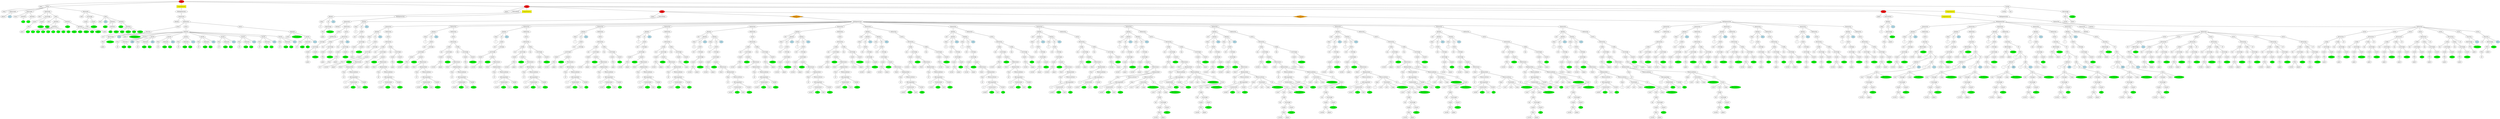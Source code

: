 graph tree{NODE0 [label="Stage" style=filled fillcolor="red"]
NODE0_1 [label="game"]
NODE0 -- NODE0_1
NODE0_2 [label="Setup" ]
NODE0_2_1 [label="setup"]
NODE0_2 -- NODE0_2_1
NODE0_2_2 [label="Playercreate" ]
NODE0_2_2_2 [label="players"]
NODE0_2_2 -- NODE0_2_2_2
NODE0_2_2_3 [label="2" style=filled fillcolor="lightblue"]
NODE0_2_2 -- NODE0_2_2_3
NODE0_2 -- NODE0_2_2
NODE0_2_4 [label="Teamcreate" ]
NODE0_2_4_1 [label="teams"]
NODE0_2_4 -- NODE0_2_4_1
NODE0_2_4_2 [label="Attribute" ]
NODE0_2_4_2_1 [fillcolor="green" style=filled label="0"]
NODE0_2_4_2 -- NODE0_2_4_2_1
NODE0_2_4 -- NODE0_2_4_2
NODE0_2_4_3 [label="Attribute" ]
NODE0_2_4_3_1 [fillcolor="green" style=filled label="1"]
NODE0_2_4_3 -- NODE0_2_4_3_1
NODE0_2_4 -- NODE0_2_4_3
NODE0_2 -- NODE0_2_4
NODE0_2_6 [label="Deckcreate" ]
NODE0_2_6_2 [label="deck"]
NODE0_2_6 -- NODE0_2_6_2
NODE0_2_6_3 [label="Locstorage" ]
NODE0_2_6_3_1 [label="Locpre" ]
NODE0_2_6_3_1_0 [label="Who" ]
NODE0_2_6_3_1_0_0 [label="game"]
NODE0_2_6_3_1_0 -- NODE0_2_6_3_1_0_0
NODE0_2_6_3_1 -- NODE0_2_6_3_1_0
NODE0_2_6_3 -- NODE0_2_6_3_1
NODE0_2_6_3_3 [label="Locpost" ]
NODE0_2_6_3_3_0 [fillcolor="green" style=filled label="STOCK"]
NODE0_2_6_3_3 -- NODE0_2_6_3_3_0
NODE0_2_6_3 -- NODE0_2_6_3_3
NODE0_2_6 -- NODE0_2_6_3
NODE0_2_6_4 [label="Deck" ]
NODE0_2_6_4_1 [label="deck"]
NODE0_2_6_4 -- NODE0_2_6_4_1
NODE0_2_6_4_2 [label="Attribute" ]
NODE0_2_6_4_2_1 [fillcolor="green" style=filled label="rank"]
NODE0_2_6_4_2 -- NODE0_2_6_4_2_1
NODE0_2_6_4_2_2 [label="Attribute" ]
NODE0_2_6_4_2_2_1 [fillcolor="green" style=filled label="2"]
NODE0_2_6_4_2_2 -- NODE0_2_6_4_2_2_1
NODE0_2_6_4_2_2_3 [fillcolor="green" style=filled label="3"]
NODE0_2_6_4_2_2 -- NODE0_2_6_4_2_2_3
NODE0_2_6_4_2_2_5 [fillcolor="green" style=filled label="4"]
NODE0_2_6_4_2_2 -- NODE0_2_6_4_2_2_5
NODE0_2_6_4_2_2_7 [fillcolor="green" style=filled label="5"]
NODE0_2_6_4_2_2 -- NODE0_2_6_4_2_2_7
NODE0_2_6_4_2_2_9 [fillcolor="green" style=filled label="6"]
NODE0_2_6_4_2_2 -- NODE0_2_6_4_2_2_9
NODE0_2_6_4_2_2_11 [fillcolor="green" style=filled label="7"]
NODE0_2_6_4_2_2 -- NODE0_2_6_4_2_2_11
NODE0_2_6_4_2_2_13 [fillcolor="green" style=filled label="8"]
NODE0_2_6_4_2_2 -- NODE0_2_6_4_2_2_13
NODE0_2_6_4_2_2_15 [fillcolor="green" style=filled label="9"]
NODE0_2_6_4_2_2 -- NODE0_2_6_4_2_2_15
NODE0_2_6_4_2_2_17 [fillcolor="green" style=filled label="10"]
NODE0_2_6_4_2_2 -- NODE0_2_6_4_2_2_17
NODE0_2_6_4_2 -- NODE0_2_6_4_2_2
NODE0_2_6_4 -- NODE0_2_6_4_2
NODE0_2_6_4_3 [label="Attribute" ]
NODE0_2_6_4_3_1 [fillcolor="green" style=filled label="color"]
NODE0_2_6_4_3 -- NODE0_2_6_4_3_1
NODE0_2_6_4_3_2 [label="Attribute" ]
NODE0_2_6_4_3_2_1 [fillcolor="green" style=filled label="white"]
NODE0_2_6_4_3_2 -- NODE0_2_6_4_3_2_1
NODE0_2_6_4_3_2_3 [fillcolor="green" style=filled label="blue"]
NODE0_2_6_4_3_2 -- NODE0_2_6_4_3_2_3
NODE0_2_6_4_3_2_5 [fillcolor="green" style=filled label="green"]
NODE0_2_6_4_3_2 -- NODE0_2_6_4_3_2_5
NODE0_2_6_4_3_2_7 [fillcolor="green" style=filled label="red"]
NODE0_2_6_4_3_2 -- NODE0_2_6_4_3_2_7
NODE0_2_6_4_3_2_9 [fillcolor="green" style=filled label="yellow"]
NODE0_2_6_4_3_2 -- NODE0_2_6_4_3_2_9
NODE0_2_6_4_3 -- NODE0_2_6_4_3_2
NODE0_2_6_4 -- NODE0_2_6_4_3
NODE0_2_6 -- NODE0_2_6_4
NODE0_2 -- NODE0_2_6
NODE0_2_7 [label="Deckcreate" ]
NODE0_2_7_2 [label="deck"]
NODE0_2_7 -- NODE0_2_7_2
NODE0_2_7_3 [label="Locstorage" ]
NODE0_2_7_3_1 [label="Locpre" ]
NODE0_2_7_3_1_0 [label="Who" ]
NODE0_2_7_3_1_0_0 [label="game"]
NODE0_2_7_3_1_0 -- NODE0_2_7_3_1_0_0
NODE0_2_7_3_1 -- NODE0_2_7_3_1_0
NODE0_2_7_3 -- NODE0_2_7_3_1
NODE0_2_7_3_3 [label="Locpost" ]
NODE0_2_7_3_3_0 [fillcolor="green" style=filled label="STOCK"]
NODE0_2_7_3_3 -- NODE0_2_7_3_3_0
NODE0_2_7_3 -- NODE0_2_7_3_3
NODE0_2_7 -- NODE0_2_7_3
NODE0_2_7_4 [label="Deck" ]
NODE0_2_7_4_1 [label="deck"]
NODE0_2_7_4 -- NODE0_2_7_4_1
NODE0_2_7_4_2 [label="3" style=filled fillcolor="lightblue"]
NODE0_2_7_4 -- NODE0_2_7_4_2
NODE0_2_7_4_3 [label="Attribute" ]
NODE0_2_7_4_3_1 [fillcolor="green" style=filled label="rank"]
NODE0_2_7_4_3 -- NODE0_2_7_4_3_1
NODE0_2_7_4_3_2 [label="Attribute" ]
NODE0_2_7_4_3_2_1 [fillcolor="green" style=filled label="HS"]
NODE0_2_7_4_3_2 -- NODE0_2_7_4_3_2_1
NODE0_2_7_4_3 -- NODE0_2_7_4_3_2
NODE0_2_7_4 -- NODE0_2_7_4_3
NODE0_2_7_4_4 [label="Attribute" ]
NODE0_2_7_4_4_1 [fillcolor="green" style=filled label="color"]
NODE0_2_7_4_4 -- NODE0_2_7_4_4_1
NODE0_2_7_4_4_2 [label="Attribute" ]
NODE0_2_7_4_4_2_1 [fillcolor="green" style=filled label="white"]
NODE0_2_7_4_4_2 -- NODE0_2_7_4_4_2_1
NODE0_2_7_4_4_2_3 [fillcolor="green" style=filled label="blue"]
NODE0_2_7_4_4_2 -- NODE0_2_7_4_4_2_3
NODE0_2_7_4_4_2_5 [fillcolor="green" style=filled label="green"]
NODE0_2_7_4_4_2 -- NODE0_2_7_4_4_2_5
NODE0_2_7_4_4_2_7 [fillcolor="green" style=filled label="red"]
NODE0_2_7_4_4_2 -- NODE0_2_7_4_4_2_7
NODE0_2_7_4_4_2_9 [fillcolor="green" style=filled label="yellow"]
NODE0_2_7_4_4_2 -- NODE0_2_7_4_4_2_9
NODE0_2_7_4_4 -- NODE0_2_7_4_4_2
NODE0_2_7_4 -- NODE0_2_7_4_4
NODE0_2_7 -- NODE0_2_7_4
NODE0_2 -- NODE0_2_7
NODE0 -- NODE0_2
NODE0_3 [label="Computermoves"  style=filled shape=box fillcolor="yellow"]
NODE0_3_2 [label="Multigameaction" ]
NODE0_3_2_0 [label="Gameaction" ]
NODE0_3_2_0_1 [label="Boolean" ]
NODE0_3_2_0 -- NODE0_3_2_0_1
NODE0_3_2_0_2 [label="Multiaction" ]
NODE0_3_2_0_2_0 [label="Action" ]
NODE0_3_2_0_2_0_1 [label="Setaction" ]
NODE0_3_2_0_2_0_1_0 [label="set"]
NODE0_3_2_0_2_0_1 -- NODE0_3_2_0_2_0_1_0
NODE0_3_2_0_2_0_1_1 [label="Rawstorage" ]
NODE0_3_2_0_2_0_1_1_1 [label="Who" ]
NODE0_3_2_0_2_0_1_1_1_0 [label="game"]
NODE0_3_2_0_2_0_1_1_1 -- NODE0_3_2_0_2_0_1_1_1_0
NODE0_3_2_0_2_0_1_1 -- NODE0_3_2_0_2_0_1_1_1
NODE0_3_2_0_2_0_1_1_3 [fillcolor="green" style=filled label="ROUNDS"]
NODE0_3_2_0_2_0_1_1 -- NODE0_3_2_0_2_0_1_1_3
NODE0_3_2_0_2_0_1 -- NODE0_3_2_0_2_0_1_1
NODE0_3_2_0_2_0_1_2 [label="0" style=filled fillcolor="lightblue"]
NODE0_3_2_0_2_0_1 -- NODE0_3_2_0_2_0_1_2
NODE0_3_2_0_2_0 -- NODE0_3_2_0_2_0_1
NODE0_3_2_0_2 -- NODE0_3_2_0_2_0
NODE0_3_2_0_2_1 [label="Action" ]
NODE0_3_2_0_2_1_1 [label="Initpoints" ]
NODE0_3_2_0_2_1_1_1 [label="points"]
NODE0_3_2_0_2_1_1 -- NODE0_3_2_0_2_1_1_1
NODE0_3_2_0_2_1_1_2 [fillcolor="green" style=filled label="PRECEDENCE"]
NODE0_3_2_0_2_1_1 -- NODE0_3_2_0_2_1_1_2
NODE0_3_2_0_2_1_1_4 [label="Awards" ]
NODE0_3_2_0_2_1_1_4_1 [label="Posq" ]
NODE0_3_2_0_2_1_1_4_1_0 [label="all"]
NODE0_3_2_0_2_1_1_4_1 -- NODE0_3_2_0_2_1_1_4_1_0
NODE0_3_2_0_2_1_1_4 -- NODE0_3_2_0_2_1_1_4_1
NODE0_3_2_0_2_1_1_4_2 [label="Subaward" ]
NODE0_3_2_0_2_1_1_4_2_1 [fillcolor="green" style=filled label="rank"]
NODE0_3_2_0_2_1_1_4_2 -- NODE0_3_2_0_2_1_1_4_2_1
NODE0_3_2_0_2_1_1_4_2_3 [fillcolor="green" style=filled label="10"]
NODE0_3_2_0_2_1_1_4_2 -- NODE0_3_2_0_2_1_1_4_2_3
NODE0_3_2_0_2_1_1_4 -- NODE0_3_2_0_2_1_1_4_2
NODE0_3_2_0_2_1_1_4_3 [label="10" style=filled fillcolor="lightblue"]
NODE0_3_2_0_2_1_1_4 -- NODE0_3_2_0_2_1_1_4_3
NODE0_3_2_0_2_1_1 -- NODE0_3_2_0_2_1_1_4
NODE0_3_2_0_2_1_1_5 [label="Awards" ]
NODE0_3_2_0_2_1_1_5_1 [label="Posq" ]
NODE0_3_2_0_2_1_1_5_1_0 [label="all"]
NODE0_3_2_0_2_1_1_5_1 -- NODE0_3_2_0_2_1_1_5_1_0
NODE0_3_2_0_2_1_1_5 -- NODE0_3_2_0_2_1_1_5_1
NODE0_3_2_0_2_1_1_5_2 [label="Subaward" ]
NODE0_3_2_0_2_1_1_5_2_1 [fillcolor="green" style=filled label="rank"]
NODE0_3_2_0_2_1_1_5_2 -- NODE0_3_2_0_2_1_1_5_2_1
NODE0_3_2_0_2_1_1_5_2_3 [fillcolor="green" style=filled label="9"]
NODE0_3_2_0_2_1_1_5_2 -- NODE0_3_2_0_2_1_1_5_2_3
NODE0_3_2_0_2_1_1_5 -- NODE0_3_2_0_2_1_1_5_2
NODE0_3_2_0_2_1_1_5_3 [label="9" style=filled fillcolor="lightblue"]
NODE0_3_2_0_2_1_1_5 -- NODE0_3_2_0_2_1_1_5_3
NODE0_3_2_0_2_1_1 -- NODE0_3_2_0_2_1_1_5
NODE0_3_2_0_2_1_1_6 [label="Awards" ]
NODE0_3_2_0_2_1_1_6_1 [label="Posq" ]
NODE0_3_2_0_2_1_1_6_1_0 [label="all"]
NODE0_3_2_0_2_1_1_6_1 -- NODE0_3_2_0_2_1_1_6_1_0
NODE0_3_2_0_2_1_1_6 -- NODE0_3_2_0_2_1_1_6_1
NODE0_3_2_0_2_1_1_6_2 [label="Subaward" ]
NODE0_3_2_0_2_1_1_6_2_1 [fillcolor="green" style=filled label="rank"]
NODE0_3_2_0_2_1_1_6_2 -- NODE0_3_2_0_2_1_1_6_2_1
NODE0_3_2_0_2_1_1_6_2_3 [fillcolor="green" style=filled label="8"]
NODE0_3_2_0_2_1_1_6_2 -- NODE0_3_2_0_2_1_1_6_2_3
NODE0_3_2_0_2_1_1_6 -- NODE0_3_2_0_2_1_1_6_2
NODE0_3_2_0_2_1_1_6_3 [label="8" style=filled fillcolor="lightblue"]
NODE0_3_2_0_2_1_1_6 -- NODE0_3_2_0_2_1_1_6_3
NODE0_3_2_0_2_1_1 -- NODE0_3_2_0_2_1_1_6
NODE0_3_2_0_2_1_1_7 [label="Awards" ]
NODE0_3_2_0_2_1_1_7_1 [label="Posq" ]
NODE0_3_2_0_2_1_1_7_1_0 [label="all"]
NODE0_3_2_0_2_1_1_7_1 -- NODE0_3_2_0_2_1_1_7_1_0
NODE0_3_2_0_2_1_1_7 -- NODE0_3_2_0_2_1_1_7_1
NODE0_3_2_0_2_1_1_7_2 [label="Subaward" ]
NODE0_3_2_0_2_1_1_7_2_1 [fillcolor="green" style=filled label="rank"]
NODE0_3_2_0_2_1_1_7_2 -- NODE0_3_2_0_2_1_1_7_2_1
NODE0_3_2_0_2_1_1_7_2_3 [fillcolor="green" style=filled label="7"]
NODE0_3_2_0_2_1_1_7_2 -- NODE0_3_2_0_2_1_1_7_2_3
NODE0_3_2_0_2_1_1_7 -- NODE0_3_2_0_2_1_1_7_2
NODE0_3_2_0_2_1_1_7_3 [label="7" style=filled fillcolor="lightblue"]
NODE0_3_2_0_2_1_1_7 -- NODE0_3_2_0_2_1_1_7_3
NODE0_3_2_0_2_1_1 -- NODE0_3_2_0_2_1_1_7
NODE0_3_2_0_2_1_1_8 [label="Awards" ]
NODE0_3_2_0_2_1_1_8_1 [label="Posq" ]
NODE0_3_2_0_2_1_1_8_1_0 [label="all"]
NODE0_3_2_0_2_1_1_8_1 -- NODE0_3_2_0_2_1_1_8_1_0
NODE0_3_2_0_2_1_1_8 -- NODE0_3_2_0_2_1_1_8_1
NODE0_3_2_0_2_1_1_8_2 [label="Subaward" ]
NODE0_3_2_0_2_1_1_8_2_1 [fillcolor="green" style=filled label="rank"]
NODE0_3_2_0_2_1_1_8_2 -- NODE0_3_2_0_2_1_1_8_2_1
NODE0_3_2_0_2_1_1_8_2_3 [fillcolor="green" style=filled label="6"]
NODE0_3_2_0_2_1_1_8_2 -- NODE0_3_2_0_2_1_1_8_2_3
NODE0_3_2_0_2_1_1_8 -- NODE0_3_2_0_2_1_1_8_2
NODE0_3_2_0_2_1_1_8_3 [label="6" style=filled fillcolor="lightblue"]
NODE0_3_2_0_2_1_1_8 -- NODE0_3_2_0_2_1_1_8_3
NODE0_3_2_0_2_1_1 -- NODE0_3_2_0_2_1_1_8
NODE0_3_2_0_2_1_1_9 [label="Awards" ]
NODE0_3_2_0_2_1_1_9_1 [label="Posq" ]
NODE0_3_2_0_2_1_1_9_1_0 [label="all"]
NODE0_3_2_0_2_1_1_9_1 -- NODE0_3_2_0_2_1_1_9_1_0
NODE0_3_2_0_2_1_1_9 -- NODE0_3_2_0_2_1_1_9_1
NODE0_3_2_0_2_1_1_9_2 [label="Subaward" ]
NODE0_3_2_0_2_1_1_9_2_1 [fillcolor="green" style=filled label="rank"]
NODE0_3_2_0_2_1_1_9_2 -- NODE0_3_2_0_2_1_1_9_2_1
NODE0_3_2_0_2_1_1_9_2_3 [fillcolor="green" style=filled label="5"]
NODE0_3_2_0_2_1_1_9_2 -- NODE0_3_2_0_2_1_1_9_2_3
NODE0_3_2_0_2_1_1_9 -- NODE0_3_2_0_2_1_1_9_2
NODE0_3_2_0_2_1_1_9_3 [label="5" style=filled fillcolor="lightblue"]
NODE0_3_2_0_2_1_1_9 -- NODE0_3_2_0_2_1_1_9_3
NODE0_3_2_0_2_1_1 -- NODE0_3_2_0_2_1_1_9
NODE0_3_2_0_2_1_1_10 [label="Awards" ]
NODE0_3_2_0_2_1_1_10_1 [label="Posq" ]
NODE0_3_2_0_2_1_1_10_1_0 [label="all"]
NODE0_3_2_0_2_1_1_10_1 -- NODE0_3_2_0_2_1_1_10_1_0
NODE0_3_2_0_2_1_1_10 -- NODE0_3_2_0_2_1_1_10_1
NODE0_3_2_0_2_1_1_10_2 [label="Subaward" ]
NODE0_3_2_0_2_1_1_10_2_1 [fillcolor="green" style=filled label="rank"]
NODE0_3_2_0_2_1_1_10_2 -- NODE0_3_2_0_2_1_1_10_2_1
NODE0_3_2_0_2_1_1_10_2_3 [fillcolor="green" style=filled label="4"]
NODE0_3_2_0_2_1_1_10_2 -- NODE0_3_2_0_2_1_1_10_2_3
NODE0_3_2_0_2_1_1_10 -- NODE0_3_2_0_2_1_1_10_2
NODE0_3_2_0_2_1_1_10_3 [label="4" style=filled fillcolor="lightblue"]
NODE0_3_2_0_2_1_1_10 -- NODE0_3_2_0_2_1_1_10_3
NODE0_3_2_0_2_1_1 -- NODE0_3_2_0_2_1_1_10
NODE0_3_2_0_2_1_1_11 [label="Awards" ]
NODE0_3_2_0_2_1_1_11_1 [label="Posq" ]
NODE0_3_2_0_2_1_1_11_1_0 [label="all"]
NODE0_3_2_0_2_1_1_11_1 -- NODE0_3_2_0_2_1_1_11_1_0
NODE0_3_2_0_2_1_1_11 -- NODE0_3_2_0_2_1_1_11_1
NODE0_3_2_0_2_1_1_11_2 [label="Subaward" ]
NODE0_3_2_0_2_1_1_11_2_1 [fillcolor="green" style=filled label="rank"]
NODE0_3_2_0_2_1_1_11_2 -- NODE0_3_2_0_2_1_1_11_2_1
NODE0_3_2_0_2_1_1_11_2_3 [fillcolor="green" style=filled label="3"]
NODE0_3_2_0_2_1_1_11_2 -- NODE0_3_2_0_2_1_1_11_2_3
NODE0_3_2_0_2_1_1_11 -- NODE0_3_2_0_2_1_1_11_2
NODE0_3_2_0_2_1_1_11_3 [label="3" style=filled fillcolor="lightblue"]
NODE0_3_2_0_2_1_1_11 -- NODE0_3_2_0_2_1_1_11_3
NODE0_3_2_0_2_1_1 -- NODE0_3_2_0_2_1_1_11
NODE0_3_2_0_2_1_1_12 [label="Awards" ]
NODE0_3_2_0_2_1_1_12_1 [label="Posq" ]
NODE0_3_2_0_2_1_1_12_1_0 [label="all"]
NODE0_3_2_0_2_1_1_12_1 -- NODE0_3_2_0_2_1_1_12_1_0
NODE0_3_2_0_2_1_1_12 -- NODE0_3_2_0_2_1_1_12_1
NODE0_3_2_0_2_1_1_12_2 [label="Subaward" ]
NODE0_3_2_0_2_1_1_12_2_1 [fillcolor="green" style=filled label="rank"]
NODE0_3_2_0_2_1_1_12_2 -- NODE0_3_2_0_2_1_1_12_2_1
NODE0_3_2_0_2_1_1_12_2_3 [fillcolor="green" style=filled label="2"]
NODE0_3_2_0_2_1_1_12_2 -- NODE0_3_2_0_2_1_1_12_2_3
NODE0_3_2_0_2_1_1_12 -- NODE0_3_2_0_2_1_1_12_2
NODE0_3_2_0_2_1_1_12_3 [label="2" style=filled fillcolor="lightblue"]
NODE0_3_2_0_2_1_1_12 -- NODE0_3_2_0_2_1_1_12_3
NODE0_3_2_0_2_1_1 -- NODE0_3_2_0_2_1_1_12
NODE0_3_2_0_2_1 -- NODE0_3_2_0_2_1_1
NODE0_3_2_0_2 -- NODE0_3_2_0_2_1
NODE0_3_2_0_2_2 [label="Action" ]
NODE0_3_2_0_2_2_1 [label="Initpoints" ]
NODE0_3_2_0_2_2_1_1 [label="points"]
NODE0_3_2_0_2_2_1 -- NODE0_3_2_0_2_2_1_1
NODE0_3_2_0_2_2_1_2 [fillcolor="green" style=filled label="MULTIPLIER"]
NODE0_3_2_0_2_2_1 -- NODE0_3_2_0_2_2_1_2
NODE0_3_2_0_2_2_1_4 [label="Awards" ]
NODE0_3_2_0_2_2_1_4_1 [label="Posq" ]
NODE0_3_2_0_2_2_1_4_1_0 [label="all"]
NODE0_3_2_0_2_2_1_4_1 -- NODE0_3_2_0_2_2_1_4_1_0
NODE0_3_2_0_2_2_1_4 -- NODE0_3_2_0_2_2_1_4_1
NODE0_3_2_0_2_2_1_4_2 [label="Subaward" ]
NODE0_3_2_0_2_2_1_4_2_1 [fillcolor="green" style=filled label="rank"]
NODE0_3_2_0_2_2_1_4_2 -- NODE0_3_2_0_2_2_1_4_2_1
NODE0_3_2_0_2_2_1_4_2_3 [fillcolor="green" style=filled label="HS"]
NODE0_3_2_0_2_2_1_4_2 -- NODE0_3_2_0_2_2_1_4_2_3
NODE0_3_2_0_2_2_1_4 -- NODE0_3_2_0_2_2_1_4_2
NODE0_3_2_0_2_2_1_4_3 [label="1" style=filled fillcolor="lightblue"]
NODE0_3_2_0_2_2_1_4 -- NODE0_3_2_0_2_2_1_4_3
NODE0_3_2_0_2_2_1 -- NODE0_3_2_0_2_2_1_4
NODE0_3_2_0_2_2 -- NODE0_3_2_0_2_2_1
NODE0_3_2_0_2 -- NODE0_3_2_0_2_2
NODE0_3_2_0 -- NODE0_3_2_0_2
NODE0_3_2 -- NODE0_3_2_0
NODE0_3 -- NODE0_3_2
NODE0 -- NODE0_3
NODE0_4 [label="Stage"  style=filled fillcolor="red"]
NODE0_4_2 [label="player"]
NODE0_4 -- NODE0_4_2
NODE0_4_3 [label="Endcondition" ]
NODE0_4_3_2 [label="Boolean" ]
NODE0_4_3_2_1 [label="Intop" ]
NODE0_4_3_2_1_0 [label="=="]
NODE0_4_3_2_1 -- NODE0_4_3_2_1_0
NODE0_4_3_2 -- NODE0_4_3_2_1
NODE0_4_3_2_2 [label="Int" ]
NODE0_4_3_2_2_0 [label="Rawstorage" ]
NODE0_4_3_2_2_0_1 [label="Who" ]
NODE0_4_3_2_2_0_1_0 [label="game"]
NODE0_4_3_2_2_0_1 -- NODE0_4_3_2_2_0_1_0
NODE0_4_3_2_2_0 -- NODE0_4_3_2_2_0_1
NODE0_4_3_2_2_0_3 [fillcolor="green" style=filled label="ROUNDS"]
NODE0_4_3_2_2_0 -- NODE0_4_3_2_2_0_3
NODE0_4_3_2_2 -- NODE0_4_3_2_2_0
NODE0_4_3_2 -- NODE0_4_3_2_2
NODE0_4_3_2_3 [label="3" style=filled fillcolor="lightblue"]
NODE0_4_3_2 -- NODE0_4_3_2_3
NODE0_4_3 -- NODE0_4_3_2
NODE0_4 -- NODE0_4_3
NODE0_4_4 [label="Computermoves"  style=filled shape=box fillcolor="yellow"]
NODE0_4_4_2 [label="Multigameaction" ]
NODE0_4_4_2_0 [label="Gameaction" ]
NODE0_4_4_2_0_1 [label="Boolean" ]
NODE0_4_4_2_0 -- NODE0_4_4_2_0_1
NODE0_4_4_2_0_2 [label="Multiaction" ]
NODE0_4_4_2_0_2_0 [label="Action" ]
NODE0_4_4_2_0_2_0_1 [label="Shuffleaction" ]
NODE0_4_4_2_0_2_0_1_1 [label="Cstorage" ]
NODE0_4_4_2_0_2_0_1_1_0 [label="Locstorage" ]
NODE0_4_4_2_0_2_0_1_1_0_1 [label="Locpre" ]
NODE0_4_4_2_0_2_0_1_1_0_1_0 [label="Who" ]
NODE0_4_4_2_0_2_0_1_1_0_1_0_0 [label="game"]
NODE0_4_4_2_0_2_0_1_1_0_1_0 -- NODE0_4_4_2_0_2_0_1_1_0_1_0_0
NODE0_4_4_2_0_2_0_1_1_0_1 -- NODE0_4_4_2_0_2_0_1_1_0_1_0
NODE0_4_4_2_0_2_0_1_1_0 -- NODE0_4_4_2_0_2_0_1_1_0_1
NODE0_4_4_2_0_2_0_1_1_0_3 [label="Locpost" ]
NODE0_4_4_2_0_2_0_1_1_0_3_0 [fillcolor="green" style=filled label="STOCK"]
NODE0_4_4_2_0_2_0_1_1_0_3 -- NODE0_4_4_2_0_2_0_1_1_0_3_0
NODE0_4_4_2_0_2_0_1_1_0 -- NODE0_4_4_2_0_2_0_1_1_0_3
NODE0_4_4_2_0_2_0_1_1 -- NODE0_4_4_2_0_2_0_1_1_0
NODE0_4_4_2_0_2_0_1 -- NODE0_4_4_2_0_2_0_1_1
NODE0_4_4_2_0_2_0 -- NODE0_4_4_2_0_2_0_1
NODE0_4_4_2_0_2 -- NODE0_4_4_2_0_2_0
NODE0_4_4_2_0_2_1 [label="Action" ]
NODE0_4_4_2_0_2_1_1 [label="Moveaction" ]
NODE0_4_4_2_0_2_1_1_1 [label="Cardp" ]
NODE0_4_4_2_0_2_1_1_1_1 [label="top"]
NODE0_4_4_2_0_2_1_1_1 -- NODE0_4_4_2_0_2_1_1_1_1
NODE0_4_4_2_0_2_1_1_1_2 [label="Locstorage" ]
NODE0_4_4_2_0_2_1_1_1_2_1 [label="Locpre" ]
NODE0_4_4_2_0_2_1_1_1_2_1_0 [label="Who" ]
NODE0_4_4_2_0_2_1_1_1_2_1_0_0 [label="game"]
NODE0_4_4_2_0_2_1_1_1_2_1_0 -- NODE0_4_4_2_0_2_1_1_1_2_1_0_0
NODE0_4_4_2_0_2_1_1_1_2_1 -- NODE0_4_4_2_0_2_1_1_1_2_1_0
NODE0_4_4_2_0_2_1_1_1_2 -- NODE0_4_4_2_0_2_1_1_1_2_1
NODE0_4_4_2_0_2_1_1_1_2_3 [label="Locpost" ]
NODE0_4_4_2_0_2_1_1_1_2_3_0 [fillcolor="green" style=filled label="STOCK"]
NODE0_4_4_2_0_2_1_1_1_2_3 -- NODE0_4_4_2_0_2_1_1_1_2_3_0
NODE0_4_4_2_0_2_1_1_1_2 -- NODE0_4_4_2_0_2_1_1_1_2_3
NODE0_4_4_2_0_2_1_1_1 -- NODE0_4_4_2_0_2_1_1_1_2
NODE0_4_4_2_0_2_1_1 -- NODE0_4_4_2_0_2_1_1_1
NODE0_4_4_2_0_2_1_1_2 [label="Cardp" ]
NODE0_4_4_2_0_2_1_1_2_1 [label="top"]
NODE0_4_4_2_0_2_1_1_2 -- NODE0_4_4_2_0_2_1_1_2_1
NODE0_4_4_2_0_2_1_1_2_2 [label="Locstorage" ]
NODE0_4_4_2_0_2_1_1_2_2_1 [label="Locpre" ]
NODE0_4_4_2_0_2_1_1_2_2_1_0 [label="Who2" ]
NODE0_4_4_2_0_2_1_1_2_2_1_0_1 [label="Posq" ]
NODE0_4_4_2_0_2_1_1_2_2_1_0_1_0 [label="all"]
NODE0_4_4_2_0_2_1_1_2_2_1_0_1 -- NODE0_4_4_2_0_2_1_1_2_2_1_0_1_0
NODE0_4_4_2_0_2_1_1_2_2_1_0 -- NODE0_4_4_2_0_2_1_1_2_2_1_0_1
NODE0_4_4_2_0_2_1_1_2_2_1_0_2 [label="player"]
NODE0_4_4_2_0_2_1_1_2_2_1_0 -- NODE0_4_4_2_0_2_1_1_2_2_1_0_2
NODE0_4_4_2_0_2_1_1_2_2_1 -- NODE0_4_4_2_0_2_1_1_2_2_1_0
NODE0_4_4_2_0_2_1_1_2_2 -- NODE0_4_4_2_0_2_1_1_2_2_1
NODE0_4_4_2_0_2_1_1_2_2_3 [label="Locpost" ]
NODE0_4_4_2_0_2_1_1_2_2_3_0 [fillcolor="green" style=filled label="HAND"]
NODE0_4_4_2_0_2_1_1_2_2_3 -- NODE0_4_4_2_0_2_1_1_2_2_3_0
NODE0_4_4_2_0_2_1_1_2_2 -- NODE0_4_4_2_0_2_1_1_2_2_3
NODE0_4_4_2_0_2_1_1_2 -- NODE0_4_4_2_0_2_1_1_2_2
NODE0_4_4_2_0_2_1_1 -- NODE0_4_4_2_0_2_1_1_2
NODE0_4_4_2_0_2_1_1_3 [label="8" style=filled fillcolor="lightblue"]
NODE0_4_4_2_0_2_1_1 -- NODE0_4_4_2_0_2_1_1_3
NODE0_4_4_2_0_2_1 -- NODE0_4_4_2_0_2_1_1
NODE0_4_4_2_0_2 -- NODE0_4_4_2_0_2_1
NODE0_4_4_2_0 -- NODE0_4_4_2_0_2
NODE0_4_4_2 -- NODE0_4_4_2_0
NODE0_4_4 -- NODE0_4_4_2
NODE0_4 -- NODE0_4_4
NODE0_4_5 [label="Stage"  style=filled fillcolor="red"]
NODE0_4_5_2 [label="player"]
NODE0_4_5 -- NODE0_4_5_2
NODE0_4_5_3 [label="Endcondition" ]
NODE0_4_5_3_2 [label="Boolean" ]
NODE0_4_5_3_2_1 [label="Intop" ]
NODE0_4_5_3_2_1_0 [label="=="]
NODE0_4_5_3_2_1 -- NODE0_4_5_3_2_1_0
NODE0_4_5_3_2 -- NODE0_4_5_3_2_1
NODE0_4_5_3_2_2 [label="Int" ]
NODE0_4_5_3_2_2_0 [label="Sizeof" ]
NODE0_4_5_3_2_2_0_1 [label="size"]
NODE0_4_5_3_2_2_0 -- NODE0_4_5_3_2_2_0_1
NODE0_4_5_3_2_2_0_2 [label="Cstorage" ]
NODE0_4_5_3_2_2_0_2_0 [label="Locstorage" ]
NODE0_4_5_3_2_2_0_2_0_1 [label="Locpre" ]
NODE0_4_5_3_2_2_0_2_0_1_0 [label="Who" ]
NODE0_4_5_3_2_2_0_2_0_1_0_0 [label="game"]
NODE0_4_5_3_2_2_0_2_0_1_0 -- NODE0_4_5_3_2_2_0_2_0_1_0_0
NODE0_4_5_3_2_2_0_2_0_1 -- NODE0_4_5_3_2_2_0_2_0_1_0
NODE0_4_5_3_2_2_0_2_0 -- NODE0_4_5_3_2_2_0_2_0_1
NODE0_4_5_3_2_2_0_2_0_3 [label="Locpost" ]
NODE0_4_5_3_2_2_0_2_0_3_0 [fillcolor="green" style=filled label="STOCK"]
NODE0_4_5_3_2_2_0_2_0_3 -- NODE0_4_5_3_2_2_0_2_0_3_0
NODE0_4_5_3_2_2_0_2_0 -- NODE0_4_5_3_2_2_0_2_0_3
NODE0_4_5_3_2_2_0_2 -- NODE0_4_5_3_2_2_0_2_0
NODE0_4_5_3_2_2_0 -- NODE0_4_5_3_2_2_0_2
NODE0_4_5_3_2_2 -- NODE0_4_5_3_2_2_0
NODE0_4_5_3_2 -- NODE0_4_5_3_2_2
NODE0_4_5_3_2_3 [label="0" style=filled fillcolor="lightblue"]
NODE0_4_5_3_2 -- NODE0_4_5_3_2_3
NODE0_4_5_3 -- NODE0_4_5_3_2
NODE0_4_5 -- NODE0_4_5_3
NODE0_4_5_4 [label="Playermoves"  style=filled shape=diamond fillcolor="orange"]
NODE0_4_5_4_2 [label="Multigameaction" ]
NODE0_4_5_4_2_0 [label="Gameaction" ]
NODE0_4_5_4_2_0_1 [label="Boolean" ]
NODE0_4_5_4_2_0_1_1 [label="Intop" ]
NODE0_4_5_4_2_0_1_1_0 [label=">"]
NODE0_4_5_4_2_0_1_1 -- NODE0_4_5_4_2_0_1_1_0
NODE0_4_5_4_2_0_1 -- NODE0_4_5_4_2_0_1_1
NODE0_4_5_4_2_0_1_2 [label="Int" ]
NODE0_4_5_4_2_0_1_2_0 [label="Sizeof" ]
NODE0_4_5_4_2_0_1_2_0_1 [label="size"]
NODE0_4_5_4_2_0_1_2_0 -- NODE0_4_5_4_2_0_1_2_0_1
NODE0_4_5_4_2_0_1_2_0_2 [label="Cstorage" ]
NODE0_4_5_4_2_0_1_2_0_2_0 [label="Locstorage" ]
NODE0_4_5_4_2_0_1_2_0_2_0_1 [label="Locpre" ]
NODE0_4_5_4_2_0_1_2_0_2_0_1_0 [label="Who2" ]
NODE0_4_5_4_2_0_1_2_0_2_0_1_0_1 [label="current"]
NODE0_4_5_4_2_0_1_2_0_2_0_1_0 -- NODE0_4_5_4_2_0_1_2_0_2_0_1_0_1
NODE0_4_5_4_2_0_1_2_0_2_0_1_0_2 [label="player"]
NODE0_4_5_4_2_0_1_2_0_2_0_1_0 -- NODE0_4_5_4_2_0_1_2_0_2_0_1_0_2
NODE0_4_5_4_2_0_1_2_0_2_0_1 -- NODE0_4_5_4_2_0_1_2_0_2_0_1_0
NODE0_4_5_4_2_0_1_2_0_2_0 -- NODE0_4_5_4_2_0_1_2_0_2_0_1
NODE0_4_5_4_2_0_1_2_0_2_0_3 [label="Locpost" ]
NODE0_4_5_4_2_0_1_2_0_2_0_3_0 [fillcolor="green" style=filled label="HAND"]
NODE0_4_5_4_2_0_1_2_0_2_0_3 -- NODE0_4_5_4_2_0_1_2_0_2_0_3_0
NODE0_4_5_4_2_0_1_2_0_2_0_3_1 [label="Whereclause" ]
NODE0_4_5_4_2_0_1_2_0_2_0_3_1_0 [label="where"]
NODE0_4_5_4_2_0_1_2_0_2_0_3_1 -- NODE0_4_5_4_2_0_1_2_0_2_0_3_1_0
NODE0_4_5_4_2_0_1_2_0_2_0_3_1_1 [label="Booleanwhere" ]
NODE0_4_5_4_2_0_1_2_0_2_0_3_1_1_1 [label="Posq" ]
NODE0_4_5_4_2_0_1_2_0_2_0_3_1_1_1_0 [label="all"]
NODE0_4_5_4_2_0_1_2_0_2_0_3_1_1_1 -- NODE0_4_5_4_2_0_1_2_0_2_0_3_1_1_1_0
NODE0_4_5_4_2_0_1_2_0_2_0_3_1_1 -- NODE0_4_5_4_2_0_1_2_0_2_0_3_1_1_1
NODE0_4_5_4_2_0_1_2_0_2_0_3_1_1_2 [label="Whereconditions" ]
NODE0_4_5_4_2_0_1_2_0_2_0_3_1_1_2_1 [label="Attrcompwhere" ]
NODE0_4_5_4_2_0_1_2_0_2_0_3_1_1_2_1_0 [label="=="]
NODE0_4_5_4_2_0_1_2_0_2_0_3_1_1_2_1 -- NODE0_4_5_4_2_0_1_2_0_2_0_3_1_1_2_1_0
NODE0_4_5_4_2_0_1_2_0_2_0_3_1_1_2_1_1 [label="Cardattwhere" ]
NODE0_4_5_4_2_0_1_2_0_2_0_3_1_1_2_1_1_1 [label="cardatt"]
NODE0_4_5_4_2_0_1_2_0_2_0_3_1_1_2_1_1 -- NODE0_4_5_4_2_0_1_2_0_2_0_3_1_1_2_1_1_1
NODE0_4_5_4_2_0_1_2_0_2_0_3_1_1_2_1_1_2 [fillcolor="green" style=filled label="color"]
NODE0_4_5_4_2_0_1_2_0_2_0_3_1_1_2_1_1 -- NODE0_4_5_4_2_0_1_2_0_2_0_3_1_1_2_1_1_2
NODE0_4_5_4_2_0_1_2_0_2_0_3_1_1_2_1_1_3 [label="each"]
NODE0_4_5_4_2_0_1_2_0_2_0_3_1_1_2_1_1 -- NODE0_4_5_4_2_0_1_2_0_2_0_3_1_1_2_1_1_3
NODE0_4_5_4_2_0_1_2_0_2_0_3_1_1_2_1 -- NODE0_4_5_4_2_0_1_2_0_2_0_3_1_1_2_1_1
NODE0_4_5_4_2_0_1_2_0_2_0_3_1_1_2_1_2 [label="Cardatt" ]
NODE0_4_5_4_2_0_1_2_0_2_0_3_1_1_2_1_2_0 [fillcolor="green" style=filled label="green"]
NODE0_4_5_4_2_0_1_2_0_2_0_3_1_1_2_1_2 -- NODE0_4_5_4_2_0_1_2_0_2_0_3_1_1_2_1_2_0
NODE0_4_5_4_2_0_1_2_0_2_0_3_1_1_2_1 -- NODE0_4_5_4_2_0_1_2_0_2_0_3_1_1_2_1_2
NODE0_4_5_4_2_0_1_2_0_2_0_3_1_1_2 -- NODE0_4_5_4_2_0_1_2_0_2_0_3_1_1_2_1
NODE0_4_5_4_2_0_1_2_0_2_0_3_1_1 -- NODE0_4_5_4_2_0_1_2_0_2_0_3_1_1_2
NODE0_4_5_4_2_0_1_2_0_2_0_3_1 -- NODE0_4_5_4_2_0_1_2_0_2_0_3_1_1
NODE0_4_5_4_2_0_1_2_0_2_0_3 -- NODE0_4_5_4_2_0_1_2_0_2_0_3_1
NODE0_4_5_4_2_0_1_2_0_2_0 -- NODE0_4_5_4_2_0_1_2_0_2_0_3
NODE0_4_5_4_2_0_1_2_0_2 -- NODE0_4_5_4_2_0_1_2_0_2_0
NODE0_4_5_4_2_0_1_2_0 -- NODE0_4_5_4_2_0_1_2_0_2
NODE0_4_5_4_2_0_1_2 -- NODE0_4_5_4_2_0_1_2_0
NODE0_4_5_4_2_0_1 -- NODE0_4_5_4_2_0_1_2
NODE0_4_5_4_2_0_1_3 [label="0" style=filled fillcolor="lightblue"]
NODE0_4_5_4_2_0_1 -- NODE0_4_5_4_2_0_1_3
NODE0_4_5_4_2_0 -- NODE0_4_5_4_2_0_1
NODE0_4_5_4_2_0_2 [label="Multiaction" ]
NODE0_4_5_4_2_0_2_0 [label="Action" ]
NODE0_4_5_4_2_0_2_0_1 [label="Moveaction" ]
NODE0_4_5_4_2_0_2_0_1_1 [label="Cardp" ]
NODE0_4_5_4_2_0_2_0_1_1_1 [label="any"]
NODE0_4_5_4_2_0_2_0_1_1 -- NODE0_4_5_4_2_0_2_0_1_1_1
NODE0_4_5_4_2_0_2_0_1_1_2 [label="Locstorage" ]
NODE0_4_5_4_2_0_2_0_1_1_2_1 [label="Locpre" ]
NODE0_4_5_4_2_0_2_0_1_1_2_1_0 [label="Who2" ]
NODE0_4_5_4_2_0_2_0_1_1_2_1_0_1 [label="current"]
NODE0_4_5_4_2_0_2_0_1_1_2_1_0 -- NODE0_4_5_4_2_0_2_0_1_1_2_1_0_1
NODE0_4_5_4_2_0_2_0_1_1_2_1_0_2 [label="player"]
NODE0_4_5_4_2_0_2_0_1_1_2_1_0 -- NODE0_4_5_4_2_0_2_0_1_1_2_1_0_2
NODE0_4_5_4_2_0_2_0_1_1_2_1 -- NODE0_4_5_4_2_0_2_0_1_1_2_1_0
NODE0_4_5_4_2_0_2_0_1_1_2 -- NODE0_4_5_4_2_0_2_0_1_1_2_1
NODE0_4_5_4_2_0_2_0_1_1_2_3 [label="Locpost" ]
NODE0_4_5_4_2_0_2_0_1_1_2_3_0 [fillcolor="green" style=filled label="HAND"]
NODE0_4_5_4_2_0_2_0_1_1_2_3 -- NODE0_4_5_4_2_0_2_0_1_1_2_3_0
NODE0_4_5_4_2_0_2_0_1_1_2_3_1 [label="Whereclause" ]
NODE0_4_5_4_2_0_2_0_1_1_2_3_1_0 [label="where"]
NODE0_4_5_4_2_0_2_0_1_1_2_3_1 -- NODE0_4_5_4_2_0_2_0_1_1_2_3_1_0
NODE0_4_5_4_2_0_2_0_1_1_2_3_1_1 [label="Booleanwhere" ]
NODE0_4_5_4_2_0_2_0_1_1_2_3_1_1_1 [label="Posq" ]
NODE0_4_5_4_2_0_2_0_1_1_2_3_1_1_1_0 [label="all"]
NODE0_4_5_4_2_0_2_0_1_1_2_3_1_1_1 -- NODE0_4_5_4_2_0_2_0_1_1_2_3_1_1_1_0
NODE0_4_5_4_2_0_2_0_1_1_2_3_1_1 -- NODE0_4_5_4_2_0_2_0_1_1_2_3_1_1_1
NODE0_4_5_4_2_0_2_0_1_1_2_3_1_1_2 [label="Whereconditions" ]
NODE0_4_5_4_2_0_2_0_1_1_2_3_1_1_2_1 [label="Attrcompwhere" ]
NODE0_4_5_4_2_0_2_0_1_1_2_3_1_1_2_1_0 [label="=="]
NODE0_4_5_4_2_0_2_0_1_1_2_3_1_1_2_1 -- NODE0_4_5_4_2_0_2_0_1_1_2_3_1_1_2_1_0
NODE0_4_5_4_2_0_2_0_1_1_2_3_1_1_2_1_1 [label="Cardattwhere" ]
NODE0_4_5_4_2_0_2_0_1_1_2_3_1_1_2_1_1_1 [label="cardatt"]
NODE0_4_5_4_2_0_2_0_1_1_2_3_1_1_2_1_1 -- NODE0_4_5_4_2_0_2_0_1_1_2_3_1_1_2_1_1_1
NODE0_4_5_4_2_0_2_0_1_1_2_3_1_1_2_1_1_2 [fillcolor="green" style=filled label="color"]
NODE0_4_5_4_2_0_2_0_1_1_2_3_1_1_2_1_1 -- NODE0_4_5_4_2_0_2_0_1_1_2_3_1_1_2_1_1_2
NODE0_4_5_4_2_0_2_0_1_1_2_3_1_1_2_1_1_3 [label="each"]
NODE0_4_5_4_2_0_2_0_1_1_2_3_1_1_2_1_1 -- NODE0_4_5_4_2_0_2_0_1_1_2_3_1_1_2_1_1_3
NODE0_4_5_4_2_0_2_0_1_1_2_3_1_1_2_1 -- NODE0_4_5_4_2_0_2_0_1_1_2_3_1_1_2_1_1
NODE0_4_5_4_2_0_2_0_1_1_2_3_1_1_2_1_2 [label="Cardatt" ]
NODE0_4_5_4_2_0_2_0_1_1_2_3_1_1_2_1_2_0 [fillcolor="green" style=filled label="green"]
NODE0_4_5_4_2_0_2_0_1_1_2_3_1_1_2_1_2 -- NODE0_4_5_4_2_0_2_0_1_1_2_3_1_1_2_1_2_0
NODE0_4_5_4_2_0_2_0_1_1_2_3_1_1_2_1 -- NODE0_4_5_4_2_0_2_0_1_1_2_3_1_1_2_1_2
NODE0_4_5_4_2_0_2_0_1_1_2_3_1_1_2 -- NODE0_4_5_4_2_0_2_0_1_1_2_3_1_1_2_1
NODE0_4_5_4_2_0_2_0_1_1_2_3_1_1 -- NODE0_4_5_4_2_0_2_0_1_1_2_3_1_1_2
NODE0_4_5_4_2_0_2_0_1_1_2_3_1 -- NODE0_4_5_4_2_0_2_0_1_1_2_3_1_1
NODE0_4_5_4_2_0_2_0_1_1_2_3 -- NODE0_4_5_4_2_0_2_0_1_1_2_3_1
NODE0_4_5_4_2_0_2_0_1_1_2 -- NODE0_4_5_4_2_0_2_0_1_1_2_3
NODE0_4_5_4_2_0_2_0_1_1 -- NODE0_4_5_4_2_0_2_0_1_1_2
NODE0_4_5_4_2_0_2_0_1 -- NODE0_4_5_4_2_0_2_0_1_1
NODE0_4_5_4_2_0_2_0_1_2 [label="Cardp" ]
NODE0_4_5_4_2_0_2_0_1_2_1 [label="top"]
NODE0_4_5_4_2_0_2_0_1_2 -- NODE0_4_5_4_2_0_2_0_1_2_1
NODE0_4_5_4_2_0_2_0_1_2_2 [label="Locstorage" ]
NODE0_4_5_4_2_0_2_0_1_2_2_1 [label="Locpre" ]
NODE0_4_5_4_2_0_2_0_1_2_2_1_0 [label="Who" ]
NODE0_4_5_4_2_0_2_0_1_2_2_1_0_0 [label="game"]
NODE0_4_5_4_2_0_2_0_1_2_2_1_0 -- NODE0_4_5_4_2_0_2_0_1_2_2_1_0_0
NODE0_4_5_4_2_0_2_0_1_2_2_1 -- NODE0_4_5_4_2_0_2_0_1_2_2_1_0
NODE0_4_5_4_2_0_2_0_1_2_2 -- NODE0_4_5_4_2_0_2_0_1_2_2_1
NODE0_4_5_4_2_0_2_0_1_2_2_3 [label="Locpost" ]
NODE0_4_5_4_2_0_2_0_1_2_2_3_0 [fillcolor="green" style=filled label="GREEN"]
NODE0_4_5_4_2_0_2_0_1_2_2_3 -- NODE0_4_5_4_2_0_2_0_1_2_2_3_0
NODE0_4_5_4_2_0_2_0_1_2_2 -- NODE0_4_5_4_2_0_2_0_1_2_2_3
NODE0_4_5_4_2_0_2_0_1_2 -- NODE0_4_5_4_2_0_2_0_1_2_2
NODE0_4_5_4_2_0_2_0_1 -- NODE0_4_5_4_2_0_2_0_1_2
NODE0_4_5_4_2_0_2_0 -- NODE0_4_5_4_2_0_2_0_1
NODE0_4_5_4_2_0_2 -- NODE0_4_5_4_2_0_2_0
NODE0_4_5_4_2_0 -- NODE0_4_5_4_2_0_2
NODE0_4_5_4_2 -- NODE0_4_5_4_2_0
NODE0_4_5_4_2_1 [label="Gameaction" ]
NODE0_4_5_4_2_1_1 [label="Boolean" ]
NODE0_4_5_4_2_1_1_1 [label="Intop" ]
NODE0_4_5_4_2_1_1_1_0 [label=">"]
NODE0_4_5_4_2_1_1_1 -- NODE0_4_5_4_2_1_1_1_0
NODE0_4_5_4_2_1_1 -- NODE0_4_5_4_2_1_1_1
NODE0_4_5_4_2_1_1_2 [label="Int" ]
NODE0_4_5_4_2_1_1_2_0 [label="Sizeof" ]
NODE0_4_5_4_2_1_1_2_0_1 [label="size"]
NODE0_4_5_4_2_1_1_2_0 -- NODE0_4_5_4_2_1_1_2_0_1
NODE0_4_5_4_2_1_1_2_0_2 [label="Cstorage" ]
NODE0_4_5_4_2_1_1_2_0_2_0 [label="Locstorage" ]
NODE0_4_5_4_2_1_1_2_0_2_0_1 [label="Locpre" ]
NODE0_4_5_4_2_1_1_2_0_2_0_1_0 [label="Who2" ]
NODE0_4_5_4_2_1_1_2_0_2_0_1_0_1 [label="current"]
NODE0_4_5_4_2_1_1_2_0_2_0_1_0 -- NODE0_4_5_4_2_1_1_2_0_2_0_1_0_1
NODE0_4_5_4_2_1_1_2_0_2_0_1_0_2 [label="player"]
NODE0_4_5_4_2_1_1_2_0_2_0_1_0 -- NODE0_4_5_4_2_1_1_2_0_2_0_1_0_2
NODE0_4_5_4_2_1_1_2_0_2_0_1 -- NODE0_4_5_4_2_1_1_2_0_2_0_1_0
NODE0_4_5_4_2_1_1_2_0_2_0 -- NODE0_4_5_4_2_1_1_2_0_2_0_1
NODE0_4_5_4_2_1_1_2_0_2_0_3 [label="Locpost" ]
NODE0_4_5_4_2_1_1_2_0_2_0_3_0 [fillcolor="green" style=filled label="HAND"]
NODE0_4_5_4_2_1_1_2_0_2_0_3 -- NODE0_4_5_4_2_1_1_2_0_2_0_3_0
NODE0_4_5_4_2_1_1_2_0_2_0_3_1 [label="Whereclause" ]
NODE0_4_5_4_2_1_1_2_0_2_0_3_1_0 [label="where"]
NODE0_4_5_4_2_1_1_2_0_2_0_3_1 -- NODE0_4_5_4_2_1_1_2_0_2_0_3_1_0
NODE0_4_5_4_2_1_1_2_0_2_0_3_1_1 [label="Booleanwhere" ]
NODE0_4_5_4_2_1_1_2_0_2_0_3_1_1_1 [label="Posq" ]
NODE0_4_5_4_2_1_1_2_0_2_0_3_1_1_1_0 [label="all"]
NODE0_4_5_4_2_1_1_2_0_2_0_3_1_1_1 -- NODE0_4_5_4_2_1_1_2_0_2_0_3_1_1_1_0
NODE0_4_5_4_2_1_1_2_0_2_0_3_1_1 -- NODE0_4_5_4_2_1_1_2_0_2_0_3_1_1_1
NODE0_4_5_4_2_1_1_2_0_2_0_3_1_1_2 [label="Whereconditions" ]
NODE0_4_5_4_2_1_1_2_0_2_0_3_1_1_2_1 [label="Attrcompwhere" ]
NODE0_4_5_4_2_1_1_2_0_2_0_3_1_1_2_1_0 [label="=="]
NODE0_4_5_4_2_1_1_2_0_2_0_3_1_1_2_1 -- NODE0_4_5_4_2_1_1_2_0_2_0_3_1_1_2_1_0
NODE0_4_5_4_2_1_1_2_0_2_0_3_1_1_2_1_1 [label="Cardattwhere" ]
NODE0_4_5_4_2_1_1_2_0_2_0_3_1_1_2_1_1_1 [label="cardatt"]
NODE0_4_5_4_2_1_1_2_0_2_0_3_1_1_2_1_1 -- NODE0_4_5_4_2_1_1_2_0_2_0_3_1_1_2_1_1_1
NODE0_4_5_4_2_1_1_2_0_2_0_3_1_1_2_1_1_2 [fillcolor="green" style=filled label="color"]
NODE0_4_5_4_2_1_1_2_0_2_0_3_1_1_2_1_1 -- NODE0_4_5_4_2_1_1_2_0_2_0_3_1_1_2_1_1_2
NODE0_4_5_4_2_1_1_2_0_2_0_3_1_1_2_1_1_3 [label="each"]
NODE0_4_5_4_2_1_1_2_0_2_0_3_1_1_2_1_1 -- NODE0_4_5_4_2_1_1_2_0_2_0_3_1_1_2_1_1_3
NODE0_4_5_4_2_1_1_2_0_2_0_3_1_1_2_1 -- NODE0_4_5_4_2_1_1_2_0_2_0_3_1_1_2_1_1
NODE0_4_5_4_2_1_1_2_0_2_0_3_1_1_2_1_2 [label="Cardatt" ]
NODE0_4_5_4_2_1_1_2_0_2_0_3_1_1_2_1_2_0 [fillcolor="green" style=filled label="yellow"]
NODE0_4_5_4_2_1_1_2_0_2_0_3_1_1_2_1_2 -- NODE0_4_5_4_2_1_1_2_0_2_0_3_1_1_2_1_2_0
NODE0_4_5_4_2_1_1_2_0_2_0_3_1_1_2_1 -- NODE0_4_5_4_2_1_1_2_0_2_0_3_1_1_2_1_2
NODE0_4_5_4_2_1_1_2_0_2_0_3_1_1_2 -- NODE0_4_5_4_2_1_1_2_0_2_0_3_1_1_2_1
NODE0_4_5_4_2_1_1_2_0_2_0_3_1_1 -- NODE0_4_5_4_2_1_1_2_0_2_0_3_1_1_2
NODE0_4_5_4_2_1_1_2_0_2_0_3_1 -- NODE0_4_5_4_2_1_1_2_0_2_0_3_1_1
NODE0_4_5_4_2_1_1_2_0_2_0_3 -- NODE0_4_5_4_2_1_1_2_0_2_0_3_1
NODE0_4_5_4_2_1_1_2_0_2_0 -- NODE0_4_5_4_2_1_1_2_0_2_0_3
NODE0_4_5_4_2_1_1_2_0_2 -- NODE0_4_5_4_2_1_1_2_0_2_0
NODE0_4_5_4_2_1_1_2_0 -- NODE0_4_5_4_2_1_1_2_0_2
NODE0_4_5_4_2_1_1_2 -- NODE0_4_5_4_2_1_1_2_0
NODE0_4_5_4_2_1_1 -- NODE0_4_5_4_2_1_1_2
NODE0_4_5_4_2_1_1_3 [label="0" style=filled fillcolor="lightblue"]
NODE0_4_5_4_2_1_1 -- NODE0_4_5_4_2_1_1_3
NODE0_4_5_4_2_1 -- NODE0_4_5_4_2_1_1
NODE0_4_5_4_2_1_2 [label="Multiaction" ]
NODE0_4_5_4_2_1_2_0 [label="Action" ]
NODE0_4_5_4_2_1_2_0_1 [label="Moveaction" ]
NODE0_4_5_4_2_1_2_0_1_1 [label="Cardp" ]
NODE0_4_5_4_2_1_2_0_1_1_1 [label="any"]
NODE0_4_5_4_2_1_2_0_1_1 -- NODE0_4_5_4_2_1_2_0_1_1_1
NODE0_4_5_4_2_1_2_0_1_1_2 [label="Locstorage" ]
NODE0_4_5_4_2_1_2_0_1_1_2_1 [label="Locpre" ]
NODE0_4_5_4_2_1_2_0_1_1_2_1_0 [label="Who2" ]
NODE0_4_5_4_2_1_2_0_1_1_2_1_0_1 [label="current"]
NODE0_4_5_4_2_1_2_0_1_1_2_1_0 -- NODE0_4_5_4_2_1_2_0_1_1_2_1_0_1
NODE0_4_5_4_2_1_2_0_1_1_2_1_0_2 [label="player"]
NODE0_4_5_4_2_1_2_0_1_1_2_1_0 -- NODE0_4_5_4_2_1_2_0_1_1_2_1_0_2
NODE0_4_5_4_2_1_2_0_1_1_2_1 -- NODE0_4_5_4_2_1_2_0_1_1_2_1_0
NODE0_4_5_4_2_1_2_0_1_1_2 -- NODE0_4_5_4_2_1_2_0_1_1_2_1
NODE0_4_5_4_2_1_2_0_1_1_2_3 [label="Locpost" ]
NODE0_4_5_4_2_1_2_0_1_1_2_3_0 [fillcolor="green" style=filled label="HAND"]
NODE0_4_5_4_2_1_2_0_1_1_2_3 -- NODE0_4_5_4_2_1_2_0_1_1_2_3_0
NODE0_4_5_4_2_1_2_0_1_1_2_3_1 [label="Whereclause" ]
NODE0_4_5_4_2_1_2_0_1_1_2_3_1_0 [label="where"]
NODE0_4_5_4_2_1_2_0_1_1_2_3_1 -- NODE0_4_5_4_2_1_2_0_1_1_2_3_1_0
NODE0_4_5_4_2_1_2_0_1_1_2_3_1_1 [label="Booleanwhere" ]
NODE0_4_5_4_2_1_2_0_1_1_2_3_1_1_1 [label="Posq" ]
NODE0_4_5_4_2_1_2_0_1_1_2_3_1_1_1_0 [label="all"]
NODE0_4_5_4_2_1_2_0_1_1_2_3_1_1_1 -- NODE0_4_5_4_2_1_2_0_1_1_2_3_1_1_1_0
NODE0_4_5_4_2_1_2_0_1_1_2_3_1_1 -- NODE0_4_5_4_2_1_2_0_1_1_2_3_1_1_1
NODE0_4_5_4_2_1_2_0_1_1_2_3_1_1_2 [label="Whereconditions" ]
NODE0_4_5_4_2_1_2_0_1_1_2_3_1_1_2_1 [label="Attrcompwhere" ]
NODE0_4_5_4_2_1_2_0_1_1_2_3_1_1_2_1_0 [label="=="]
NODE0_4_5_4_2_1_2_0_1_1_2_3_1_1_2_1 -- NODE0_4_5_4_2_1_2_0_1_1_2_3_1_1_2_1_0
NODE0_4_5_4_2_1_2_0_1_1_2_3_1_1_2_1_1 [label="Cardattwhere" ]
NODE0_4_5_4_2_1_2_0_1_1_2_3_1_1_2_1_1_1 [label="cardatt"]
NODE0_4_5_4_2_1_2_0_1_1_2_3_1_1_2_1_1 -- NODE0_4_5_4_2_1_2_0_1_1_2_3_1_1_2_1_1_1
NODE0_4_5_4_2_1_2_0_1_1_2_3_1_1_2_1_1_2 [fillcolor="green" style=filled label="color"]
NODE0_4_5_4_2_1_2_0_1_1_2_3_1_1_2_1_1 -- NODE0_4_5_4_2_1_2_0_1_1_2_3_1_1_2_1_1_2
NODE0_4_5_4_2_1_2_0_1_1_2_3_1_1_2_1_1_3 [label="each"]
NODE0_4_5_4_2_1_2_0_1_1_2_3_1_1_2_1_1 -- NODE0_4_5_4_2_1_2_0_1_1_2_3_1_1_2_1_1_3
NODE0_4_5_4_2_1_2_0_1_1_2_3_1_1_2_1 -- NODE0_4_5_4_2_1_2_0_1_1_2_3_1_1_2_1_1
NODE0_4_5_4_2_1_2_0_1_1_2_3_1_1_2_1_2 [label="Cardatt" ]
NODE0_4_5_4_2_1_2_0_1_1_2_3_1_1_2_1_2_0 [fillcolor="green" style=filled label="yellow"]
NODE0_4_5_4_2_1_2_0_1_1_2_3_1_1_2_1_2 -- NODE0_4_5_4_2_1_2_0_1_1_2_3_1_1_2_1_2_0
NODE0_4_5_4_2_1_2_0_1_1_2_3_1_1_2_1 -- NODE0_4_5_4_2_1_2_0_1_1_2_3_1_1_2_1_2
NODE0_4_5_4_2_1_2_0_1_1_2_3_1_1_2 -- NODE0_4_5_4_2_1_2_0_1_1_2_3_1_1_2_1
NODE0_4_5_4_2_1_2_0_1_1_2_3_1_1 -- NODE0_4_5_4_2_1_2_0_1_1_2_3_1_1_2
NODE0_4_5_4_2_1_2_0_1_1_2_3_1 -- NODE0_4_5_4_2_1_2_0_1_1_2_3_1_1
NODE0_4_5_4_2_1_2_0_1_1_2_3 -- NODE0_4_5_4_2_1_2_0_1_1_2_3_1
NODE0_4_5_4_2_1_2_0_1_1_2 -- NODE0_4_5_4_2_1_2_0_1_1_2_3
NODE0_4_5_4_2_1_2_0_1_1 -- NODE0_4_5_4_2_1_2_0_1_1_2
NODE0_4_5_4_2_1_2_0_1 -- NODE0_4_5_4_2_1_2_0_1_1
NODE0_4_5_4_2_1_2_0_1_2 [label="Cardp" ]
NODE0_4_5_4_2_1_2_0_1_2_1 [label="top"]
NODE0_4_5_4_2_1_2_0_1_2 -- NODE0_4_5_4_2_1_2_0_1_2_1
NODE0_4_5_4_2_1_2_0_1_2_2 [label="Locstorage" ]
NODE0_4_5_4_2_1_2_0_1_2_2_1 [label="Locpre" ]
NODE0_4_5_4_2_1_2_0_1_2_2_1_0 [label="Who" ]
NODE0_4_5_4_2_1_2_0_1_2_2_1_0_0 [label="game"]
NODE0_4_5_4_2_1_2_0_1_2_2_1_0 -- NODE0_4_5_4_2_1_2_0_1_2_2_1_0_0
NODE0_4_5_4_2_1_2_0_1_2_2_1 -- NODE0_4_5_4_2_1_2_0_1_2_2_1_0
NODE0_4_5_4_2_1_2_0_1_2_2 -- NODE0_4_5_4_2_1_2_0_1_2_2_1
NODE0_4_5_4_2_1_2_0_1_2_2_3 [label="Locpost" ]
NODE0_4_5_4_2_1_2_0_1_2_2_3_0 [fillcolor="green" style=filled label="YELLOW"]
NODE0_4_5_4_2_1_2_0_1_2_2_3 -- NODE0_4_5_4_2_1_2_0_1_2_2_3_0
NODE0_4_5_4_2_1_2_0_1_2_2 -- NODE0_4_5_4_2_1_2_0_1_2_2_3
NODE0_4_5_4_2_1_2_0_1_2 -- NODE0_4_5_4_2_1_2_0_1_2_2
NODE0_4_5_4_2_1_2_0_1 -- NODE0_4_5_4_2_1_2_0_1_2
NODE0_4_5_4_2_1_2_0 -- NODE0_4_5_4_2_1_2_0_1
NODE0_4_5_4_2_1_2 -- NODE0_4_5_4_2_1_2_0
NODE0_4_5_4_2_1 -- NODE0_4_5_4_2_1_2
NODE0_4_5_4_2 -- NODE0_4_5_4_2_1
NODE0_4_5_4_2_2 [label="Gameaction" ]
NODE0_4_5_4_2_2_1 [label="Boolean" ]
NODE0_4_5_4_2_2_1_1 [label="Intop" ]
NODE0_4_5_4_2_2_1_1_0 [label=">"]
NODE0_4_5_4_2_2_1_1 -- NODE0_4_5_4_2_2_1_1_0
NODE0_4_5_4_2_2_1 -- NODE0_4_5_4_2_2_1_1
NODE0_4_5_4_2_2_1_2 [label="Int" ]
NODE0_4_5_4_2_2_1_2_0 [label="Sizeof" ]
NODE0_4_5_4_2_2_1_2_0_1 [label="size"]
NODE0_4_5_4_2_2_1_2_0 -- NODE0_4_5_4_2_2_1_2_0_1
NODE0_4_5_4_2_2_1_2_0_2 [label="Cstorage" ]
NODE0_4_5_4_2_2_1_2_0_2_0 [label="Locstorage" ]
NODE0_4_5_4_2_2_1_2_0_2_0_1 [label="Locpre" ]
NODE0_4_5_4_2_2_1_2_0_2_0_1_0 [label="Who2" ]
NODE0_4_5_4_2_2_1_2_0_2_0_1_0_1 [label="current"]
NODE0_4_5_4_2_2_1_2_0_2_0_1_0 -- NODE0_4_5_4_2_2_1_2_0_2_0_1_0_1
NODE0_4_5_4_2_2_1_2_0_2_0_1_0_2 [label="player"]
NODE0_4_5_4_2_2_1_2_0_2_0_1_0 -- NODE0_4_5_4_2_2_1_2_0_2_0_1_0_2
NODE0_4_5_4_2_2_1_2_0_2_0_1 -- NODE0_4_5_4_2_2_1_2_0_2_0_1_0
NODE0_4_5_4_2_2_1_2_0_2_0 -- NODE0_4_5_4_2_2_1_2_0_2_0_1
NODE0_4_5_4_2_2_1_2_0_2_0_3 [label="Locpost" ]
NODE0_4_5_4_2_2_1_2_0_2_0_3_0 [fillcolor="green" style=filled label="HAND"]
NODE0_4_5_4_2_2_1_2_0_2_0_3 -- NODE0_4_5_4_2_2_1_2_0_2_0_3_0
NODE0_4_5_4_2_2_1_2_0_2_0_3_1 [label="Whereclause" ]
NODE0_4_5_4_2_2_1_2_0_2_0_3_1_0 [label="where"]
NODE0_4_5_4_2_2_1_2_0_2_0_3_1 -- NODE0_4_5_4_2_2_1_2_0_2_0_3_1_0
NODE0_4_5_4_2_2_1_2_0_2_0_3_1_1 [label="Booleanwhere" ]
NODE0_4_5_4_2_2_1_2_0_2_0_3_1_1_1 [label="Posq" ]
NODE0_4_5_4_2_2_1_2_0_2_0_3_1_1_1_0 [label="all"]
NODE0_4_5_4_2_2_1_2_0_2_0_3_1_1_1 -- NODE0_4_5_4_2_2_1_2_0_2_0_3_1_1_1_0
NODE0_4_5_4_2_2_1_2_0_2_0_3_1_1 -- NODE0_4_5_4_2_2_1_2_0_2_0_3_1_1_1
NODE0_4_5_4_2_2_1_2_0_2_0_3_1_1_2 [label="Whereconditions" ]
NODE0_4_5_4_2_2_1_2_0_2_0_3_1_1_2_1 [label="Attrcompwhere" ]
NODE0_4_5_4_2_2_1_2_0_2_0_3_1_1_2_1_0 [label="=="]
NODE0_4_5_4_2_2_1_2_0_2_0_3_1_1_2_1 -- NODE0_4_5_4_2_2_1_2_0_2_0_3_1_1_2_1_0
NODE0_4_5_4_2_2_1_2_0_2_0_3_1_1_2_1_1 [label="Cardattwhere" ]
NODE0_4_5_4_2_2_1_2_0_2_0_3_1_1_2_1_1_1 [label="cardatt"]
NODE0_4_5_4_2_2_1_2_0_2_0_3_1_1_2_1_1 -- NODE0_4_5_4_2_2_1_2_0_2_0_3_1_1_2_1_1_1
NODE0_4_5_4_2_2_1_2_0_2_0_3_1_1_2_1_1_2 [fillcolor="green" style=filled label="color"]
NODE0_4_5_4_2_2_1_2_0_2_0_3_1_1_2_1_1 -- NODE0_4_5_4_2_2_1_2_0_2_0_3_1_1_2_1_1_2
NODE0_4_5_4_2_2_1_2_0_2_0_3_1_1_2_1_1_3 [label="each"]
NODE0_4_5_4_2_2_1_2_0_2_0_3_1_1_2_1_1 -- NODE0_4_5_4_2_2_1_2_0_2_0_3_1_1_2_1_1_3
NODE0_4_5_4_2_2_1_2_0_2_0_3_1_1_2_1 -- NODE0_4_5_4_2_2_1_2_0_2_0_3_1_1_2_1_1
NODE0_4_5_4_2_2_1_2_0_2_0_3_1_1_2_1_2 [label="Cardatt" ]
NODE0_4_5_4_2_2_1_2_0_2_0_3_1_1_2_1_2_0 [fillcolor="green" style=filled label="white"]
NODE0_4_5_4_2_2_1_2_0_2_0_3_1_1_2_1_2 -- NODE0_4_5_4_2_2_1_2_0_2_0_3_1_1_2_1_2_0
NODE0_4_5_4_2_2_1_2_0_2_0_3_1_1_2_1 -- NODE0_4_5_4_2_2_1_2_0_2_0_3_1_1_2_1_2
NODE0_4_5_4_2_2_1_2_0_2_0_3_1_1_2 -- NODE0_4_5_4_2_2_1_2_0_2_0_3_1_1_2_1
NODE0_4_5_4_2_2_1_2_0_2_0_3_1_1 -- NODE0_4_5_4_2_2_1_2_0_2_0_3_1_1_2
NODE0_4_5_4_2_2_1_2_0_2_0_3_1 -- NODE0_4_5_4_2_2_1_2_0_2_0_3_1_1
NODE0_4_5_4_2_2_1_2_0_2_0_3 -- NODE0_4_5_4_2_2_1_2_0_2_0_3_1
NODE0_4_5_4_2_2_1_2_0_2_0 -- NODE0_4_5_4_2_2_1_2_0_2_0_3
NODE0_4_5_4_2_2_1_2_0_2 -- NODE0_4_5_4_2_2_1_2_0_2_0
NODE0_4_5_4_2_2_1_2_0 -- NODE0_4_5_4_2_2_1_2_0_2
NODE0_4_5_4_2_2_1_2 -- NODE0_4_5_4_2_2_1_2_0
NODE0_4_5_4_2_2_1 -- NODE0_4_5_4_2_2_1_2
NODE0_4_5_4_2_2_1_3 [label="0" style=filled fillcolor="lightblue"]
NODE0_4_5_4_2_2_1 -- NODE0_4_5_4_2_2_1_3
NODE0_4_5_4_2_2 -- NODE0_4_5_4_2_2_1
NODE0_4_5_4_2_2_2 [label="Multiaction" ]
NODE0_4_5_4_2_2_2_0 [label="Action" ]
NODE0_4_5_4_2_2_2_0_1 [label="Moveaction" ]
NODE0_4_5_4_2_2_2_0_1_1 [label="Cardp" ]
NODE0_4_5_4_2_2_2_0_1_1_1 [label="any"]
NODE0_4_5_4_2_2_2_0_1_1 -- NODE0_4_5_4_2_2_2_0_1_1_1
NODE0_4_5_4_2_2_2_0_1_1_2 [label="Locstorage" ]
NODE0_4_5_4_2_2_2_0_1_1_2_1 [label="Locpre" ]
NODE0_4_5_4_2_2_2_0_1_1_2_1_0 [label="Who2" ]
NODE0_4_5_4_2_2_2_0_1_1_2_1_0_1 [label="current"]
NODE0_4_5_4_2_2_2_0_1_1_2_1_0 -- NODE0_4_5_4_2_2_2_0_1_1_2_1_0_1
NODE0_4_5_4_2_2_2_0_1_1_2_1_0_2 [label="player"]
NODE0_4_5_4_2_2_2_0_1_1_2_1_0 -- NODE0_4_5_4_2_2_2_0_1_1_2_1_0_2
NODE0_4_5_4_2_2_2_0_1_1_2_1 -- NODE0_4_5_4_2_2_2_0_1_1_2_1_0
NODE0_4_5_4_2_2_2_0_1_1_2 -- NODE0_4_5_4_2_2_2_0_1_1_2_1
NODE0_4_5_4_2_2_2_0_1_1_2_3 [label="Locpost" ]
NODE0_4_5_4_2_2_2_0_1_1_2_3_0 [fillcolor="green" style=filled label="HAND"]
NODE0_4_5_4_2_2_2_0_1_1_2_3 -- NODE0_4_5_4_2_2_2_0_1_1_2_3_0
NODE0_4_5_4_2_2_2_0_1_1_2_3_1 [label="Whereclause" ]
NODE0_4_5_4_2_2_2_0_1_1_2_3_1_0 [label="where"]
NODE0_4_5_4_2_2_2_0_1_1_2_3_1 -- NODE0_4_5_4_2_2_2_0_1_1_2_3_1_0
NODE0_4_5_4_2_2_2_0_1_1_2_3_1_1 [label="Booleanwhere" ]
NODE0_4_5_4_2_2_2_0_1_1_2_3_1_1_1 [label="Posq" ]
NODE0_4_5_4_2_2_2_0_1_1_2_3_1_1_1_0 [label="all"]
NODE0_4_5_4_2_2_2_0_1_1_2_3_1_1_1 -- NODE0_4_5_4_2_2_2_0_1_1_2_3_1_1_1_0
NODE0_4_5_4_2_2_2_0_1_1_2_3_1_1 -- NODE0_4_5_4_2_2_2_0_1_1_2_3_1_1_1
NODE0_4_5_4_2_2_2_0_1_1_2_3_1_1_2 [label="Whereconditions" ]
NODE0_4_5_4_2_2_2_0_1_1_2_3_1_1_2_1 [label="Attrcompwhere" ]
NODE0_4_5_4_2_2_2_0_1_1_2_3_1_1_2_1_0 [label="=="]
NODE0_4_5_4_2_2_2_0_1_1_2_3_1_1_2_1 -- NODE0_4_5_4_2_2_2_0_1_1_2_3_1_1_2_1_0
NODE0_4_5_4_2_2_2_0_1_1_2_3_1_1_2_1_1 [label="Cardattwhere" ]
NODE0_4_5_4_2_2_2_0_1_1_2_3_1_1_2_1_1_1 [label="cardatt"]
NODE0_4_5_4_2_2_2_0_1_1_2_3_1_1_2_1_1 -- NODE0_4_5_4_2_2_2_0_1_1_2_3_1_1_2_1_1_1
NODE0_4_5_4_2_2_2_0_1_1_2_3_1_1_2_1_1_2 [fillcolor="green" style=filled label="color"]
NODE0_4_5_4_2_2_2_0_1_1_2_3_1_1_2_1_1 -- NODE0_4_5_4_2_2_2_0_1_1_2_3_1_1_2_1_1_2
NODE0_4_5_4_2_2_2_0_1_1_2_3_1_1_2_1_1_3 [label="each"]
NODE0_4_5_4_2_2_2_0_1_1_2_3_1_1_2_1_1 -- NODE0_4_5_4_2_2_2_0_1_1_2_3_1_1_2_1_1_3
NODE0_4_5_4_2_2_2_0_1_1_2_3_1_1_2_1 -- NODE0_4_5_4_2_2_2_0_1_1_2_3_1_1_2_1_1
NODE0_4_5_4_2_2_2_0_1_1_2_3_1_1_2_1_2 [label="Cardatt" ]
NODE0_4_5_4_2_2_2_0_1_1_2_3_1_1_2_1_2_0 [fillcolor="green" style=filled label="white"]
NODE0_4_5_4_2_2_2_0_1_1_2_3_1_1_2_1_2 -- NODE0_4_5_4_2_2_2_0_1_1_2_3_1_1_2_1_2_0
NODE0_4_5_4_2_2_2_0_1_1_2_3_1_1_2_1 -- NODE0_4_5_4_2_2_2_0_1_1_2_3_1_1_2_1_2
NODE0_4_5_4_2_2_2_0_1_1_2_3_1_1_2 -- NODE0_4_5_4_2_2_2_0_1_1_2_3_1_1_2_1
NODE0_4_5_4_2_2_2_0_1_1_2_3_1_1 -- NODE0_4_5_4_2_2_2_0_1_1_2_3_1_1_2
NODE0_4_5_4_2_2_2_0_1_1_2_3_1 -- NODE0_4_5_4_2_2_2_0_1_1_2_3_1_1
NODE0_4_5_4_2_2_2_0_1_1_2_3 -- NODE0_4_5_4_2_2_2_0_1_1_2_3_1
NODE0_4_5_4_2_2_2_0_1_1_2 -- NODE0_4_5_4_2_2_2_0_1_1_2_3
NODE0_4_5_4_2_2_2_0_1_1 -- NODE0_4_5_4_2_2_2_0_1_1_2
NODE0_4_5_4_2_2_2_0_1 -- NODE0_4_5_4_2_2_2_0_1_1
NODE0_4_5_4_2_2_2_0_1_2 [label="Cardp" ]
NODE0_4_5_4_2_2_2_0_1_2_1 [label="top"]
NODE0_4_5_4_2_2_2_0_1_2 -- NODE0_4_5_4_2_2_2_0_1_2_1
NODE0_4_5_4_2_2_2_0_1_2_2 [label="Locstorage" ]
NODE0_4_5_4_2_2_2_0_1_2_2_1 [label="Locpre" ]
NODE0_4_5_4_2_2_2_0_1_2_2_1_0 [label="Who" ]
NODE0_4_5_4_2_2_2_0_1_2_2_1_0_0 [label="game"]
NODE0_4_5_4_2_2_2_0_1_2_2_1_0 -- NODE0_4_5_4_2_2_2_0_1_2_2_1_0_0
NODE0_4_5_4_2_2_2_0_1_2_2_1 -- NODE0_4_5_4_2_2_2_0_1_2_2_1_0
NODE0_4_5_4_2_2_2_0_1_2_2 -- NODE0_4_5_4_2_2_2_0_1_2_2_1
NODE0_4_5_4_2_2_2_0_1_2_2_3 [label="Locpost" ]
NODE0_4_5_4_2_2_2_0_1_2_2_3_0 [fillcolor="green" style=filled label="WHITE"]
NODE0_4_5_4_2_2_2_0_1_2_2_3 -- NODE0_4_5_4_2_2_2_0_1_2_2_3_0
NODE0_4_5_4_2_2_2_0_1_2_2 -- NODE0_4_5_4_2_2_2_0_1_2_2_3
NODE0_4_5_4_2_2_2_0_1_2 -- NODE0_4_5_4_2_2_2_0_1_2_2
NODE0_4_5_4_2_2_2_0_1 -- NODE0_4_5_4_2_2_2_0_1_2
NODE0_4_5_4_2_2_2_0 -- NODE0_4_5_4_2_2_2_0_1
NODE0_4_5_4_2_2_2 -- NODE0_4_5_4_2_2_2_0
NODE0_4_5_4_2_2 -- NODE0_4_5_4_2_2_2
NODE0_4_5_4_2 -- NODE0_4_5_4_2_2
NODE0_4_5_4_2_3 [label="Gameaction" ]
NODE0_4_5_4_2_3_1 [label="Boolean" ]
NODE0_4_5_4_2_3_1_1 [label="Intop" ]
NODE0_4_5_4_2_3_1_1_0 [label=">"]
NODE0_4_5_4_2_3_1_1 -- NODE0_4_5_4_2_3_1_1_0
NODE0_4_5_4_2_3_1 -- NODE0_4_5_4_2_3_1_1
NODE0_4_5_4_2_3_1_2 [label="Int" ]
NODE0_4_5_4_2_3_1_2_0 [label="Sizeof" ]
NODE0_4_5_4_2_3_1_2_0_1 [label="size"]
NODE0_4_5_4_2_3_1_2_0 -- NODE0_4_5_4_2_3_1_2_0_1
NODE0_4_5_4_2_3_1_2_0_2 [label="Cstorage" ]
NODE0_4_5_4_2_3_1_2_0_2_0 [label="Locstorage" ]
NODE0_4_5_4_2_3_1_2_0_2_0_1 [label="Locpre" ]
NODE0_4_5_4_2_3_1_2_0_2_0_1_0 [label="Who2" ]
NODE0_4_5_4_2_3_1_2_0_2_0_1_0_1 [label="current"]
NODE0_4_5_4_2_3_1_2_0_2_0_1_0 -- NODE0_4_5_4_2_3_1_2_0_2_0_1_0_1
NODE0_4_5_4_2_3_1_2_0_2_0_1_0_2 [label="player"]
NODE0_4_5_4_2_3_1_2_0_2_0_1_0 -- NODE0_4_5_4_2_3_1_2_0_2_0_1_0_2
NODE0_4_5_4_2_3_1_2_0_2_0_1 -- NODE0_4_5_4_2_3_1_2_0_2_0_1_0
NODE0_4_5_4_2_3_1_2_0_2_0 -- NODE0_4_5_4_2_3_1_2_0_2_0_1
NODE0_4_5_4_2_3_1_2_0_2_0_3 [label="Locpost" ]
NODE0_4_5_4_2_3_1_2_0_2_0_3_0 [fillcolor="green" style=filled label="HAND"]
NODE0_4_5_4_2_3_1_2_0_2_0_3 -- NODE0_4_5_4_2_3_1_2_0_2_0_3_0
NODE0_4_5_4_2_3_1_2_0_2_0_3_1 [label="Whereclause" ]
NODE0_4_5_4_2_3_1_2_0_2_0_3_1_0 [label="where"]
NODE0_4_5_4_2_3_1_2_0_2_0_3_1 -- NODE0_4_5_4_2_3_1_2_0_2_0_3_1_0
NODE0_4_5_4_2_3_1_2_0_2_0_3_1_1 [label="Booleanwhere" ]
NODE0_4_5_4_2_3_1_2_0_2_0_3_1_1_1 [label="Posq" ]
NODE0_4_5_4_2_3_1_2_0_2_0_3_1_1_1_0 [label="all"]
NODE0_4_5_4_2_3_1_2_0_2_0_3_1_1_1 -- NODE0_4_5_4_2_3_1_2_0_2_0_3_1_1_1_0
NODE0_4_5_4_2_3_1_2_0_2_0_3_1_1 -- NODE0_4_5_4_2_3_1_2_0_2_0_3_1_1_1
NODE0_4_5_4_2_3_1_2_0_2_0_3_1_1_2 [label="Whereconditions" ]
NODE0_4_5_4_2_3_1_2_0_2_0_3_1_1_2_1 [label="Attrcompwhere" ]
NODE0_4_5_4_2_3_1_2_0_2_0_3_1_1_2_1_0 [label="=="]
NODE0_4_5_4_2_3_1_2_0_2_0_3_1_1_2_1 -- NODE0_4_5_4_2_3_1_2_0_2_0_3_1_1_2_1_0
NODE0_4_5_4_2_3_1_2_0_2_0_3_1_1_2_1_1 [label="Cardattwhere" ]
NODE0_4_5_4_2_3_1_2_0_2_0_3_1_1_2_1_1_1 [label="cardatt"]
NODE0_4_5_4_2_3_1_2_0_2_0_3_1_1_2_1_1 -- NODE0_4_5_4_2_3_1_2_0_2_0_3_1_1_2_1_1_1
NODE0_4_5_4_2_3_1_2_0_2_0_3_1_1_2_1_1_2 [fillcolor="green" style=filled label="color"]
NODE0_4_5_4_2_3_1_2_0_2_0_3_1_1_2_1_1 -- NODE0_4_5_4_2_3_1_2_0_2_0_3_1_1_2_1_1_2
NODE0_4_5_4_2_3_1_2_0_2_0_3_1_1_2_1_1_3 [label="each"]
NODE0_4_5_4_2_3_1_2_0_2_0_3_1_1_2_1_1 -- NODE0_4_5_4_2_3_1_2_0_2_0_3_1_1_2_1_1_3
NODE0_4_5_4_2_3_1_2_0_2_0_3_1_1_2_1 -- NODE0_4_5_4_2_3_1_2_0_2_0_3_1_1_2_1_1
NODE0_4_5_4_2_3_1_2_0_2_0_3_1_1_2_1_2 [label="Cardatt" ]
NODE0_4_5_4_2_3_1_2_0_2_0_3_1_1_2_1_2_0 [fillcolor="green" style=filled label="red"]
NODE0_4_5_4_2_3_1_2_0_2_0_3_1_1_2_1_2 -- NODE0_4_5_4_2_3_1_2_0_2_0_3_1_1_2_1_2_0
NODE0_4_5_4_2_3_1_2_0_2_0_3_1_1_2_1 -- NODE0_4_5_4_2_3_1_2_0_2_0_3_1_1_2_1_2
NODE0_4_5_4_2_3_1_2_0_2_0_3_1_1_2 -- NODE0_4_5_4_2_3_1_2_0_2_0_3_1_1_2_1
NODE0_4_5_4_2_3_1_2_0_2_0_3_1_1 -- NODE0_4_5_4_2_3_1_2_0_2_0_3_1_1_2
NODE0_4_5_4_2_3_1_2_0_2_0_3_1 -- NODE0_4_5_4_2_3_1_2_0_2_0_3_1_1
NODE0_4_5_4_2_3_1_2_0_2_0_3 -- NODE0_4_5_4_2_3_1_2_0_2_0_3_1
NODE0_4_5_4_2_3_1_2_0_2_0 -- NODE0_4_5_4_2_3_1_2_0_2_0_3
NODE0_4_5_4_2_3_1_2_0_2 -- NODE0_4_5_4_2_3_1_2_0_2_0
NODE0_4_5_4_2_3_1_2_0 -- NODE0_4_5_4_2_3_1_2_0_2
NODE0_4_5_4_2_3_1_2 -- NODE0_4_5_4_2_3_1_2_0
NODE0_4_5_4_2_3_1 -- NODE0_4_5_4_2_3_1_2
NODE0_4_5_4_2_3_1_3 [label="0" style=filled fillcolor="lightblue"]
NODE0_4_5_4_2_3_1 -- NODE0_4_5_4_2_3_1_3
NODE0_4_5_4_2_3 -- NODE0_4_5_4_2_3_1
NODE0_4_5_4_2_3_2 [label="Multiaction" ]
NODE0_4_5_4_2_3_2_0 [label="Action" ]
NODE0_4_5_4_2_3_2_0_1 [label="Moveaction" ]
NODE0_4_5_4_2_3_2_0_1_1 [label="Cardp" ]
NODE0_4_5_4_2_3_2_0_1_1_1 [label="any"]
NODE0_4_5_4_2_3_2_0_1_1 -- NODE0_4_5_4_2_3_2_0_1_1_1
NODE0_4_5_4_2_3_2_0_1_1_2 [label="Locstorage" ]
NODE0_4_5_4_2_3_2_0_1_1_2_1 [label="Locpre" ]
NODE0_4_5_4_2_3_2_0_1_1_2_1_0 [label="Who2" ]
NODE0_4_5_4_2_3_2_0_1_1_2_1_0_1 [label="current"]
NODE0_4_5_4_2_3_2_0_1_1_2_1_0 -- NODE0_4_5_4_2_3_2_0_1_1_2_1_0_1
NODE0_4_5_4_2_3_2_0_1_1_2_1_0_2 [label="player"]
NODE0_4_5_4_2_3_2_0_1_1_2_1_0 -- NODE0_4_5_4_2_3_2_0_1_1_2_1_0_2
NODE0_4_5_4_2_3_2_0_1_1_2_1 -- NODE0_4_5_4_2_3_2_0_1_1_2_1_0
NODE0_4_5_4_2_3_2_0_1_1_2 -- NODE0_4_5_4_2_3_2_0_1_1_2_1
NODE0_4_5_4_2_3_2_0_1_1_2_3 [label="Locpost" ]
NODE0_4_5_4_2_3_2_0_1_1_2_3_0 [fillcolor="green" style=filled label="HAND"]
NODE0_4_5_4_2_3_2_0_1_1_2_3 -- NODE0_4_5_4_2_3_2_0_1_1_2_3_0
NODE0_4_5_4_2_3_2_0_1_1_2_3_1 [label="Whereclause" ]
NODE0_4_5_4_2_3_2_0_1_1_2_3_1_0 [label="where"]
NODE0_4_5_4_2_3_2_0_1_1_2_3_1 -- NODE0_4_5_4_2_3_2_0_1_1_2_3_1_0
NODE0_4_5_4_2_3_2_0_1_1_2_3_1_1 [label="Booleanwhere" ]
NODE0_4_5_4_2_3_2_0_1_1_2_3_1_1_1 [label="Posq" ]
NODE0_4_5_4_2_3_2_0_1_1_2_3_1_1_1_0 [label="all"]
NODE0_4_5_4_2_3_2_0_1_1_2_3_1_1_1 -- NODE0_4_5_4_2_3_2_0_1_1_2_3_1_1_1_0
NODE0_4_5_4_2_3_2_0_1_1_2_3_1_1 -- NODE0_4_5_4_2_3_2_0_1_1_2_3_1_1_1
NODE0_4_5_4_2_3_2_0_1_1_2_3_1_1_2 [label="Whereconditions" ]
NODE0_4_5_4_2_3_2_0_1_1_2_3_1_1_2_1 [label="Attrcompwhere" ]
NODE0_4_5_4_2_3_2_0_1_1_2_3_1_1_2_1_0 [label="=="]
NODE0_4_5_4_2_3_2_0_1_1_2_3_1_1_2_1 -- NODE0_4_5_4_2_3_2_0_1_1_2_3_1_1_2_1_0
NODE0_4_5_4_2_3_2_0_1_1_2_3_1_1_2_1_1 [label="Cardattwhere" ]
NODE0_4_5_4_2_3_2_0_1_1_2_3_1_1_2_1_1_1 [label="cardatt"]
NODE0_4_5_4_2_3_2_0_1_1_2_3_1_1_2_1_1 -- NODE0_4_5_4_2_3_2_0_1_1_2_3_1_1_2_1_1_1
NODE0_4_5_4_2_3_2_0_1_1_2_3_1_1_2_1_1_2 [fillcolor="green" style=filled label="color"]
NODE0_4_5_4_2_3_2_0_1_1_2_3_1_1_2_1_1 -- NODE0_4_5_4_2_3_2_0_1_1_2_3_1_1_2_1_1_2
NODE0_4_5_4_2_3_2_0_1_1_2_3_1_1_2_1_1_3 [label="each"]
NODE0_4_5_4_2_3_2_0_1_1_2_3_1_1_2_1_1 -- NODE0_4_5_4_2_3_2_0_1_1_2_3_1_1_2_1_1_3
NODE0_4_5_4_2_3_2_0_1_1_2_3_1_1_2_1 -- NODE0_4_5_4_2_3_2_0_1_1_2_3_1_1_2_1_1
NODE0_4_5_4_2_3_2_0_1_1_2_3_1_1_2_1_2 [label="Cardatt" ]
NODE0_4_5_4_2_3_2_0_1_1_2_3_1_1_2_1_2_0 [fillcolor="green" style=filled label="red"]
NODE0_4_5_4_2_3_2_0_1_1_2_3_1_1_2_1_2 -- NODE0_4_5_4_2_3_2_0_1_1_2_3_1_1_2_1_2_0
NODE0_4_5_4_2_3_2_0_1_1_2_3_1_1_2_1 -- NODE0_4_5_4_2_3_2_0_1_1_2_3_1_1_2_1_2
NODE0_4_5_4_2_3_2_0_1_1_2_3_1_1_2 -- NODE0_4_5_4_2_3_2_0_1_1_2_3_1_1_2_1
NODE0_4_5_4_2_3_2_0_1_1_2_3_1_1 -- NODE0_4_5_4_2_3_2_0_1_1_2_3_1_1_2
NODE0_4_5_4_2_3_2_0_1_1_2_3_1 -- NODE0_4_5_4_2_3_2_0_1_1_2_3_1_1
NODE0_4_5_4_2_3_2_0_1_1_2_3 -- NODE0_4_5_4_2_3_2_0_1_1_2_3_1
NODE0_4_5_4_2_3_2_0_1_1_2 -- NODE0_4_5_4_2_3_2_0_1_1_2_3
NODE0_4_5_4_2_3_2_0_1_1 -- NODE0_4_5_4_2_3_2_0_1_1_2
NODE0_4_5_4_2_3_2_0_1 -- NODE0_4_5_4_2_3_2_0_1_1
NODE0_4_5_4_2_3_2_0_1_2 [label="Cardp" ]
NODE0_4_5_4_2_3_2_0_1_2_1 [label="top"]
NODE0_4_5_4_2_3_2_0_1_2 -- NODE0_4_5_4_2_3_2_0_1_2_1
NODE0_4_5_4_2_3_2_0_1_2_2 [label="Locstorage" ]
NODE0_4_5_4_2_3_2_0_1_2_2_1 [label="Locpre" ]
NODE0_4_5_4_2_3_2_0_1_2_2_1_0 [label="Who" ]
NODE0_4_5_4_2_3_2_0_1_2_2_1_0_0 [label="game"]
NODE0_4_5_4_2_3_2_0_1_2_2_1_0 -- NODE0_4_5_4_2_3_2_0_1_2_2_1_0_0
NODE0_4_5_4_2_3_2_0_1_2_2_1 -- NODE0_4_5_4_2_3_2_0_1_2_2_1_0
NODE0_4_5_4_2_3_2_0_1_2_2 -- NODE0_4_5_4_2_3_2_0_1_2_2_1
NODE0_4_5_4_2_3_2_0_1_2_2_3 [label="Locpost" ]
NODE0_4_5_4_2_3_2_0_1_2_2_3_0 [fillcolor="green" style=filled label="RED"]
NODE0_4_5_4_2_3_2_0_1_2_2_3 -- NODE0_4_5_4_2_3_2_0_1_2_2_3_0
NODE0_4_5_4_2_3_2_0_1_2_2 -- NODE0_4_5_4_2_3_2_0_1_2_2_3
NODE0_4_5_4_2_3_2_0_1_2 -- NODE0_4_5_4_2_3_2_0_1_2_2
NODE0_4_5_4_2_3_2_0_1 -- NODE0_4_5_4_2_3_2_0_1_2
NODE0_4_5_4_2_3_2_0 -- NODE0_4_5_4_2_3_2_0_1
NODE0_4_5_4_2_3_2 -- NODE0_4_5_4_2_3_2_0
NODE0_4_5_4_2_3 -- NODE0_4_5_4_2_3_2
NODE0_4_5_4_2 -- NODE0_4_5_4_2_3
NODE0_4_5_4_2_4 [label="Gameaction" ]
NODE0_4_5_4_2_4_1 [label="Boolean" ]
NODE0_4_5_4_2_4_1_1 [label="Intop" ]
NODE0_4_5_4_2_4_1_1_0 [label=">"]
NODE0_4_5_4_2_4_1_1 -- NODE0_4_5_4_2_4_1_1_0
NODE0_4_5_4_2_4_1 -- NODE0_4_5_4_2_4_1_1
NODE0_4_5_4_2_4_1_2 [label="Int" ]
NODE0_4_5_4_2_4_1_2_0 [label="Sizeof" ]
NODE0_4_5_4_2_4_1_2_0_1 [label="size"]
NODE0_4_5_4_2_4_1_2_0 -- NODE0_4_5_4_2_4_1_2_0_1
NODE0_4_5_4_2_4_1_2_0_2 [label="Cstorage" ]
NODE0_4_5_4_2_4_1_2_0_2_0 [label="Locstorage" ]
NODE0_4_5_4_2_4_1_2_0_2_0_1 [label="Locpre" ]
NODE0_4_5_4_2_4_1_2_0_2_0_1_0 [label="Who2" ]
NODE0_4_5_4_2_4_1_2_0_2_0_1_0_1 [label="current"]
NODE0_4_5_4_2_4_1_2_0_2_0_1_0 -- NODE0_4_5_4_2_4_1_2_0_2_0_1_0_1
NODE0_4_5_4_2_4_1_2_0_2_0_1_0_2 [label="player"]
NODE0_4_5_4_2_4_1_2_0_2_0_1_0 -- NODE0_4_5_4_2_4_1_2_0_2_0_1_0_2
NODE0_4_5_4_2_4_1_2_0_2_0_1 -- NODE0_4_5_4_2_4_1_2_0_2_0_1_0
NODE0_4_5_4_2_4_1_2_0_2_0 -- NODE0_4_5_4_2_4_1_2_0_2_0_1
NODE0_4_5_4_2_4_1_2_0_2_0_3 [label="Locpost" ]
NODE0_4_5_4_2_4_1_2_0_2_0_3_0 [fillcolor="green" style=filled label="HAND"]
NODE0_4_5_4_2_4_1_2_0_2_0_3 -- NODE0_4_5_4_2_4_1_2_0_2_0_3_0
NODE0_4_5_4_2_4_1_2_0_2_0_3_1 [label="Whereclause" ]
NODE0_4_5_4_2_4_1_2_0_2_0_3_1_0 [label="where"]
NODE0_4_5_4_2_4_1_2_0_2_0_3_1 -- NODE0_4_5_4_2_4_1_2_0_2_0_3_1_0
NODE0_4_5_4_2_4_1_2_0_2_0_3_1_1 [label="Booleanwhere" ]
NODE0_4_5_4_2_4_1_2_0_2_0_3_1_1_1 [label="Posq" ]
NODE0_4_5_4_2_4_1_2_0_2_0_3_1_1_1_0 [label="all"]
NODE0_4_5_4_2_4_1_2_0_2_0_3_1_1_1 -- NODE0_4_5_4_2_4_1_2_0_2_0_3_1_1_1_0
NODE0_4_5_4_2_4_1_2_0_2_0_3_1_1 -- NODE0_4_5_4_2_4_1_2_0_2_0_3_1_1_1
NODE0_4_5_4_2_4_1_2_0_2_0_3_1_1_2 [label="Whereconditions" ]
NODE0_4_5_4_2_4_1_2_0_2_0_3_1_1_2_1 [label="Attrcompwhere" ]
NODE0_4_5_4_2_4_1_2_0_2_0_3_1_1_2_1_0 [label="=="]
NODE0_4_5_4_2_4_1_2_0_2_0_3_1_1_2_1 -- NODE0_4_5_4_2_4_1_2_0_2_0_3_1_1_2_1_0
NODE0_4_5_4_2_4_1_2_0_2_0_3_1_1_2_1_1 [label="Cardattwhere" ]
NODE0_4_5_4_2_4_1_2_0_2_0_3_1_1_2_1_1_1 [label="cardatt"]
NODE0_4_5_4_2_4_1_2_0_2_0_3_1_1_2_1_1 -- NODE0_4_5_4_2_4_1_2_0_2_0_3_1_1_2_1_1_1
NODE0_4_5_4_2_4_1_2_0_2_0_3_1_1_2_1_1_2 [fillcolor="green" style=filled label="color"]
NODE0_4_5_4_2_4_1_2_0_2_0_3_1_1_2_1_1 -- NODE0_4_5_4_2_4_1_2_0_2_0_3_1_1_2_1_1_2
NODE0_4_5_4_2_4_1_2_0_2_0_3_1_1_2_1_1_3 [label="each"]
NODE0_4_5_4_2_4_1_2_0_2_0_3_1_1_2_1_1 -- NODE0_4_5_4_2_4_1_2_0_2_0_3_1_1_2_1_1_3
NODE0_4_5_4_2_4_1_2_0_2_0_3_1_1_2_1 -- NODE0_4_5_4_2_4_1_2_0_2_0_3_1_1_2_1_1
NODE0_4_5_4_2_4_1_2_0_2_0_3_1_1_2_1_2 [label="Cardatt" ]
NODE0_4_5_4_2_4_1_2_0_2_0_3_1_1_2_1_2_0 [fillcolor="green" style=filled label="blue"]
NODE0_4_5_4_2_4_1_2_0_2_0_3_1_1_2_1_2 -- NODE0_4_5_4_2_4_1_2_0_2_0_3_1_1_2_1_2_0
NODE0_4_5_4_2_4_1_2_0_2_0_3_1_1_2_1 -- NODE0_4_5_4_2_4_1_2_0_2_0_3_1_1_2_1_2
NODE0_4_5_4_2_4_1_2_0_2_0_3_1_1_2 -- NODE0_4_5_4_2_4_1_2_0_2_0_3_1_1_2_1
NODE0_4_5_4_2_4_1_2_0_2_0_3_1_1 -- NODE0_4_5_4_2_4_1_2_0_2_0_3_1_1_2
NODE0_4_5_4_2_4_1_2_0_2_0_3_1 -- NODE0_4_5_4_2_4_1_2_0_2_0_3_1_1
NODE0_4_5_4_2_4_1_2_0_2_0_3 -- NODE0_4_5_4_2_4_1_2_0_2_0_3_1
NODE0_4_5_4_2_4_1_2_0_2_0 -- NODE0_4_5_4_2_4_1_2_0_2_0_3
NODE0_4_5_4_2_4_1_2_0_2 -- NODE0_4_5_4_2_4_1_2_0_2_0
NODE0_4_5_4_2_4_1_2_0 -- NODE0_4_5_4_2_4_1_2_0_2
NODE0_4_5_4_2_4_1_2 -- NODE0_4_5_4_2_4_1_2_0
NODE0_4_5_4_2_4_1 -- NODE0_4_5_4_2_4_1_2
NODE0_4_5_4_2_4_1_3 [label="0" style=filled fillcolor="lightblue"]
NODE0_4_5_4_2_4_1 -- NODE0_4_5_4_2_4_1_3
NODE0_4_5_4_2_4 -- NODE0_4_5_4_2_4_1
NODE0_4_5_4_2_4_2 [label="Multiaction" ]
NODE0_4_5_4_2_4_2_0 [label="Action" ]
NODE0_4_5_4_2_4_2_0_1 [label="Moveaction" ]
NODE0_4_5_4_2_4_2_0_1_1 [label="Cardp" ]
NODE0_4_5_4_2_4_2_0_1_1_1 [label="any"]
NODE0_4_5_4_2_4_2_0_1_1 -- NODE0_4_5_4_2_4_2_0_1_1_1
NODE0_4_5_4_2_4_2_0_1_1_2 [label="Locstorage" ]
NODE0_4_5_4_2_4_2_0_1_1_2_1 [label="Locpre" ]
NODE0_4_5_4_2_4_2_0_1_1_2_1_0 [label="Who2" ]
NODE0_4_5_4_2_4_2_0_1_1_2_1_0_1 [label="current"]
NODE0_4_5_4_2_4_2_0_1_1_2_1_0 -- NODE0_4_5_4_2_4_2_0_1_1_2_1_0_1
NODE0_4_5_4_2_4_2_0_1_1_2_1_0_2 [label="player"]
NODE0_4_5_4_2_4_2_0_1_1_2_1_0 -- NODE0_4_5_4_2_4_2_0_1_1_2_1_0_2
NODE0_4_5_4_2_4_2_0_1_1_2_1 -- NODE0_4_5_4_2_4_2_0_1_1_2_1_0
NODE0_4_5_4_2_4_2_0_1_1_2 -- NODE0_4_5_4_2_4_2_0_1_1_2_1
NODE0_4_5_4_2_4_2_0_1_1_2_3 [label="Locpost" ]
NODE0_4_5_4_2_4_2_0_1_1_2_3_0 [fillcolor="green" style=filled label="HAND"]
NODE0_4_5_4_2_4_2_0_1_1_2_3 -- NODE0_4_5_4_2_4_2_0_1_1_2_3_0
NODE0_4_5_4_2_4_2_0_1_1_2_3_1 [label="Whereclause" ]
NODE0_4_5_4_2_4_2_0_1_1_2_3_1_0 [label="where"]
NODE0_4_5_4_2_4_2_0_1_1_2_3_1 -- NODE0_4_5_4_2_4_2_0_1_1_2_3_1_0
NODE0_4_5_4_2_4_2_0_1_1_2_3_1_1 [label="Booleanwhere" ]
NODE0_4_5_4_2_4_2_0_1_1_2_3_1_1_1 [label="Posq" ]
NODE0_4_5_4_2_4_2_0_1_1_2_3_1_1_1_0 [label="all"]
NODE0_4_5_4_2_4_2_0_1_1_2_3_1_1_1 -- NODE0_4_5_4_2_4_2_0_1_1_2_3_1_1_1_0
NODE0_4_5_4_2_4_2_0_1_1_2_3_1_1 -- NODE0_4_5_4_2_4_2_0_1_1_2_3_1_1_1
NODE0_4_5_4_2_4_2_0_1_1_2_3_1_1_2 [label="Whereconditions" ]
NODE0_4_5_4_2_4_2_0_1_1_2_3_1_1_2_1 [label="Attrcompwhere" ]
NODE0_4_5_4_2_4_2_0_1_1_2_3_1_1_2_1_0 [label="=="]
NODE0_4_5_4_2_4_2_0_1_1_2_3_1_1_2_1 -- NODE0_4_5_4_2_4_2_0_1_1_2_3_1_1_2_1_0
NODE0_4_5_4_2_4_2_0_1_1_2_3_1_1_2_1_1 [label="Cardattwhere" ]
NODE0_4_5_4_2_4_2_0_1_1_2_3_1_1_2_1_1_1 [label="cardatt"]
NODE0_4_5_4_2_4_2_0_1_1_2_3_1_1_2_1_1 -- NODE0_4_5_4_2_4_2_0_1_1_2_3_1_1_2_1_1_1
NODE0_4_5_4_2_4_2_0_1_1_2_3_1_1_2_1_1_2 [fillcolor="green" style=filled label="color"]
NODE0_4_5_4_2_4_2_0_1_1_2_3_1_1_2_1_1 -- NODE0_4_5_4_2_4_2_0_1_1_2_3_1_1_2_1_1_2
NODE0_4_5_4_2_4_2_0_1_1_2_3_1_1_2_1_1_3 [label="each"]
NODE0_4_5_4_2_4_2_0_1_1_2_3_1_1_2_1_1 -- NODE0_4_5_4_2_4_2_0_1_1_2_3_1_1_2_1_1_3
NODE0_4_5_4_2_4_2_0_1_1_2_3_1_1_2_1 -- NODE0_4_5_4_2_4_2_0_1_1_2_3_1_1_2_1_1
NODE0_4_5_4_2_4_2_0_1_1_2_3_1_1_2_1_2 [label="Cardatt" ]
NODE0_4_5_4_2_4_2_0_1_1_2_3_1_1_2_1_2_0 [fillcolor="green" style=filled label="blue"]
NODE0_4_5_4_2_4_2_0_1_1_2_3_1_1_2_1_2 -- NODE0_4_5_4_2_4_2_0_1_1_2_3_1_1_2_1_2_0
NODE0_4_5_4_2_4_2_0_1_1_2_3_1_1_2_1 -- NODE0_4_5_4_2_4_2_0_1_1_2_3_1_1_2_1_2
NODE0_4_5_4_2_4_2_0_1_1_2_3_1_1_2 -- NODE0_4_5_4_2_4_2_0_1_1_2_3_1_1_2_1
NODE0_4_5_4_2_4_2_0_1_1_2_3_1_1 -- NODE0_4_5_4_2_4_2_0_1_1_2_3_1_1_2
NODE0_4_5_4_2_4_2_0_1_1_2_3_1 -- NODE0_4_5_4_2_4_2_0_1_1_2_3_1_1
NODE0_4_5_4_2_4_2_0_1_1_2_3 -- NODE0_4_5_4_2_4_2_0_1_1_2_3_1
NODE0_4_5_4_2_4_2_0_1_1_2 -- NODE0_4_5_4_2_4_2_0_1_1_2_3
NODE0_4_5_4_2_4_2_0_1_1 -- NODE0_4_5_4_2_4_2_0_1_1_2
NODE0_4_5_4_2_4_2_0_1 -- NODE0_4_5_4_2_4_2_0_1_1
NODE0_4_5_4_2_4_2_0_1_2 [label="Cardp" ]
NODE0_4_5_4_2_4_2_0_1_2_1 [label="top"]
NODE0_4_5_4_2_4_2_0_1_2 -- NODE0_4_5_4_2_4_2_0_1_2_1
NODE0_4_5_4_2_4_2_0_1_2_2 [label="Locstorage" ]
NODE0_4_5_4_2_4_2_0_1_2_2_1 [label="Locpre" ]
NODE0_4_5_4_2_4_2_0_1_2_2_1_0 [label="Who" ]
NODE0_4_5_4_2_4_2_0_1_2_2_1_0_0 [label="game"]
NODE0_4_5_4_2_4_2_0_1_2_2_1_0 -- NODE0_4_5_4_2_4_2_0_1_2_2_1_0_0
NODE0_4_5_4_2_4_2_0_1_2_2_1 -- NODE0_4_5_4_2_4_2_0_1_2_2_1_0
NODE0_4_5_4_2_4_2_0_1_2_2 -- NODE0_4_5_4_2_4_2_0_1_2_2_1
NODE0_4_5_4_2_4_2_0_1_2_2_3 [label="Locpost" ]
NODE0_4_5_4_2_4_2_0_1_2_2_3_0 [fillcolor="green" style=filled label="BLUE"]
NODE0_4_5_4_2_4_2_0_1_2_2_3 -- NODE0_4_5_4_2_4_2_0_1_2_2_3_0
NODE0_4_5_4_2_4_2_0_1_2_2 -- NODE0_4_5_4_2_4_2_0_1_2_2_3
NODE0_4_5_4_2_4_2_0_1_2 -- NODE0_4_5_4_2_4_2_0_1_2_2
NODE0_4_5_4_2_4_2_0_1 -- NODE0_4_5_4_2_4_2_0_1_2
NODE0_4_5_4_2_4_2_0 -- NODE0_4_5_4_2_4_2_0_1
NODE0_4_5_4_2_4_2 -- NODE0_4_5_4_2_4_2_0
NODE0_4_5_4_2_4 -- NODE0_4_5_4_2_4_2
NODE0_4_5_4_2 -- NODE0_4_5_4_2_4
NODE0_4_5_4_2_5 [label="Gameaction" ]
NODE0_4_5_4_2_5_1 [label="Boolean" ]
NODE0_4_5_4_2_5_1_1 [label="and"]
NODE0_4_5_4_2_5_1 -- NODE0_4_5_4_2_5_1_1
NODE0_4_5_4_2_5_1_2 [label="Boolean" ]
NODE0_4_5_4_2_5_1_2_1 [label="Intop" ]
NODE0_4_5_4_2_5_1_2_1_0 [label="=="]
NODE0_4_5_4_2_5_1_2_1 -- NODE0_4_5_4_2_5_1_2_1_0
NODE0_4_5_4_2_5_1_2 -- NODE0_4_5_4_2_5_1_2_1
NODE0_4_5_4_2_5_1_2_2 [label="Int" ]
NODE0_4_5_4_2_5_1_2_2_0 [label="Sizeof" ]
NODE0_4_5_4_2_5_1_2_2_0_1 [label="size"]
NODE0_4_5_4_2_5_1_2_2_0 -- NODE0_4_5_4_2_5_1_2_2_0_1
NODE0_4_5_4_2_5_1_2_2_0_2 [label="Cstorage" ]
NODE0_4_5_4_2_5_1_2_2_0_2_0 [label="Locstorage" ]
NODE0_4_5_4_2_5_1_2_2_0_2_0_1 [label="Locpre" ]
NODE0_4_5_4_2_5_1_2_2_0_2_0_1_0 [label="Who2" ]
NODE0_4_5_4_2_5_1_2_2_0_2_0_1_0_1 [label="current"]
NODE0_4_5_4_2_5_1_2_2_0_2_0_1_0 -- NODE0_4_5_4_2_5_1_2_2_0_2_0_1_0_1
NODE0_4_5_4_2_5_1_2_2_0_2_0_1_0_2 [label="player"]
NODE0_4_5_4_2_5_1_2_2_0_2_0_1_0 -- NODE0_4_5_4_2_5_1_2_2_0_2_0_1_0_2
NODE0_4_5_4_2_5_1_2_2_0_2_0_1 -- NODE0_4_5_4_2_5_1_2_2_0_2_0_1_0
NODE0_4_5_4_2_5_1_2_2_0_2_0 -- NODE0_4_5_4_2_5_1_2_2_0_2_0_1
NODE0_4_5_4_2_5_1_2_2_0_2_0_3 [label="Locpost" ]
NODE0_4_5_4_2_5_1_2_2_0_2_0_3_0 [fillcolor="green" style=filled label="GREEN"]
NODE0_4_5_4_2_5_1_2_2_0_2_0_3 -- NODE0_4_5_4_2_5_1_2_2_0_2_0_3_0
NODE0_4_5_4_2_5_1_2_2_0_2_0 -- NODE0_4_5_4_2_5_1_2_2_0_2_0_3
NODE0_4_5_4_2_5_1_2_2_0_2 -- NODE0_4_5_4_2_5_1_2_2_0_2_0
NODE0_4_5_4_2_5_1_2_2_0 -- NODE0_4_5_4_2_5_1_2_2_0_2
NODE0_4_5_4_2_5_1_2_2 -- NODE0_4_5_4_2_5_1_2_2_0
NODE0_4_5_4_2_5_1_2 -- NODE0_4_5_4_2_5_1_2_2
NODE0_4_5_4_2_5_1_2_3 [label="0" style=filled fillcolor="lightblue"]
NODE0_4_5_4_2_5_1_2 -- NODE0_4_5_4_2_5_1_2_3
NODE0_4_5_4_2_5_1 -- NODE0_4_5_4_2_5_1_2
NODE0_4_5_4_2_5_1_3 [label="Boolean" ]
NODE0_4_5_4_2_5_1_3_1 [label="Intop" ]
NODE0_4_5_4_2_5_1_3_1_0 [label=">"]
NODE0_4_5_4_2_5_1_3_1 -- NODE0_4_5_4_2_5_1_3_1_0
NODE0_4_5_4_2_5_1_3 -- NODE0_4_5_4_2_5_1_3_1
NODE0_4_5_4_2_5_1_3_2 [label="Int" ]
NODE0_4_5_4_2_5_1_3_2_0 [label="Sizeof" ]
NODE0_4_5_4_2_5_1_3_2_0_1 [label="size"]
NODE0_4_5_4_2_5_1_3_2_0 -- NODE0_4_5_4_2_5_1_3_2_0_1
NODE0_4_5_4_2_5_1_3_2_0_2 [label="Cstorage" ]
NODE0_4_5_4_2_5_1_3_2_0_2_0 [label="Locstorage" ]
NODE0_4_5_4_2_5_1_3_2_0_2_0_1 [label="Locpre" ]
NODE0_4_5_4_2_5_1_3_2_0_2_0_1_0 [label="Who2" ]
NODE0_4_5_4_2_5_1_3_2_0_2_0_1_0_1 [label="current"]
NODE0_4_5_4_2_5_1_3_2_0_2_0_1_0 -- NODE0_4_5_4_2_5_1_3_2_0_2_0_1_0_1
NODE0_4_5_4_2_5_1_3_2_0_2_0_1_0_2 [label="player"]
NODE0_4_5_4_2_5_1_3_2_0_2_0_1_0 -- NODE0_4_5_4_2_5_1_3_2_0_2_0_1_0_2
NODE0_4_5_4_2_5_1_3_2_0_2_0_1 -- NODE0_4_5_4_2_5_1_3_2_0_2_0_1_0
NODE0_4_5_4_2_5_1_3_2_0_2_0 -- NODE0_4_5_4_2_5_1_3_2_0_2_0_1
NODE0_4_5_4_2_5_1_3_2_0_2_0_3 [label="Locpost" ]
NODE0_4_5_4_2_5_1_3_2_0_2_0_3_0 [fillcolor="green" style=filled label="HAND"]
NODE0_4_5_4_2_5_1_3_2_0_2_0_3 -- NODE0_4_5_4_2_5_1_3_2_0_2_0_3_0
NODE0_4_5_4_2_5_1_3_2_0_2_0_3_1 [label="Whereclause" ]
NODE0_4_5_4_2_5_1_3_2_0_2_0_3_1_0 [label="where"]
NODE0_4_5_4_2_5_1_3_2_0_2_0_3_1 -- NODE0_4_5_4_2_5_1_3_2_0_2_0_3_1_0
NODE0_4_5_4_2_5_1_3_2_0_2_0_3_1_1 [label="Booleanwhere" ]
NODE0_4_5_4_2_5_1_3_2_0_2_0_3_1_1_1 [label="Posq" ]
NODE0_4_5_4_2_5_1_3_2_0_2_0_3_1_1_1_0 [label="all"]
NODE0_4_5_4_2_5_1_3_2_0_2_0_3_1_1_1 -- NODE0_4_5_4_2_5_1_3_2_0_2_0_3_1_1_1_0
NODE0_4_5_4_2_5_1_3_2_0_2_0_3_1_1 -- NODE0_4_5_4_2_5_1_3_2_0_2_0_3_1_1_1
NODE0_4_5_4_2_5_1_3_2_0_2_0_3_1_1_2 [label="Whereconditions" ]
NODE0_4_5_4_2_5_1_3_2_0_2_0_3_1_1_2_1 [label="Attrcompwhere" ]
NODE0_4_5_4_2_5_1_3_2_0_2_0_3_1_1_2_1_0 [label="=="]
NODE0_4_5_4_2_5_1_3_2_0_2_0_3_1_1_2_1 -- NODE0_4_5_4_2_5_1_3_2_0_2_0_3_1_1_2_1_0
NODE0_4_5_4_2_5_1_3_2_0_2_0_3_1_1_2_1_1 [label="Cardattwhere" ]
NODE0_4_5_4_2_5_1_3_2_0_2_0_3_1_1_2_1_1_1 [label="cardatt"]
NODE0_4_5_4_2_5_1_3_2_0_2_0_3_1_1_2_1_1 -- NODE0_4_5_4_2_5_1_3_2_0_2_0_3_1_1_2_1_1_1
NODE0_4_5_4_2_5_1_3_2_0_2_0_3_1_1_2_1_1_2 [fillcolor="green" style=filled label="color"]
NODE0_4_5_4_2_5_1_3_2_0_2_0_3_1_1_2_1_1 -- NODE0_4_5_4_2_5_1_3_2_0_2_0_3_1_1_2_1_1_2
NODE0_4_5_4_2_5_1_3_2_0_2_0_3_1_1_2_1_1_3 [label="each"]
NODE0_4_5_4_2_5_1_3_2_0_2_0_3_1_1_2_1_1 -- NODE0_4_5_4_2_5_1_3_2_0_2_0_3_1_1_2_1_1_3
NODE0_4_5_4_2_5_1_3_2_0_2_0_3_1_1_2_1 -- NODE0_4_5_4_2_5_1_3_2_0_2_0_3_1_1_2_1_1
NODE0_4_5_4_2_5_1_3_2_0_2_0_3_1_1_2_1_2 [label="Cardatt" ]
NODE0_4_5_4_2_5_1_3_2_0_2_0_3_1_1_2_1_2_0 [fillcolor="green" style=filled label="green"]
NODE0_4_5_4_2_5_1_3_2_0_2_0_3_1_1_2_1_2 -- NODE0_4_5_4_2_5_1_3_2_0_2_0_3_1_1_2_1_2_0
NODE0_4_5_4_2_5_1_3_2_0_2_0_3_1_1_2_1 -- NODE0_4_5_4_2_5_1_3_2_0_2_0_3_1_1_2_1_2
NODE0_4_5_4_2_5_1_3_2_0_2_0_3_1_1_2 -- NODE0_4_5_4_2_5_1_3_2_0_2_0_3_1_1_2_1
NODE0_4_5_4_2_5_1_3_2_0_2_0_3_1_1 -- NODE0_4_5_4_2_5_1_3_2_0_2_0_3_1_1_2
NODE0_4_5_4_2_5_1_3_2_0_2_0_3_1 -- NODE0_4_5_4_2_5_1_3_2_0_2_0_3_1_1
NODE0_4_5_4_2_5_1_3_2_0_2_0_3 -- NODE0_4_5_4_2_5_1_3_2_0_2_0_3_1
NODE0_4_5_4_2_5_1_3_2_0_2_0 -- NODE0_4_5_4_2_5_1_3_2_0_2_0_3
NODE0_4_5_4_2_5_1_3_2_0_2 -- NODE0_4_5_4_2_5_1_3_2_0_2_0
NODE0_4_5_4_2_5_1_3_2_0 -- NODE0_4_5_4_2_5_1_3_2_0_2
NODE0_4_5_4_2_5_1_3_2 -- NODE0_4_5_4_2_5_1_3_2_0
NODE0_4_5_4_2_5_1_3 -- NODE0_4_5_4_2_5_1_3_2
NODE0_4_5_4_2_5_1_3_3 [label="0" style=filled fillcolor="lightblue"]
NODE0_4_5_4_2_5_1_3 -- NODE0_4_5_4_2_5_1_3_3
NODE0_4_5_4_2_5_1 -- NODE0_4_5_4_2_5_1_3
NODE0_4_5_4_2_5 -- NODE0_4_5_4_2_5_1
NODE0_4_5_4_2_5_2 [label="Multiaction" ]
NODE0_4_5_4_2_5_2_0 [label="Action" ]
NODE0_4_5_4_2_5_2_0_1 [label="Moveaction" ]
NODE0_4_5_4_2_5_2_0_1_1 [label="Cardp" ]
NODE0_4_5_4_2_5_2_0_1_1_1 [label="any"]
NODE0_4_5_4_2_5_2_0_1_1 -- NODE0_4_5_4_2_5_2_0_1_1_1
NODE0_4_5_4_2_5_2_0_1_1_2 [label="Locstorage" ]
NODE0_4_5_4_2_5_2_0_1_1_2_1 [label="Locpre" ]
NODE0_4_5_4_2_5_2_0_1_1_2_1_0 [label="Who2" ]
NODE0_4_5_4_2_5_2_0_1_1_2_1_0_1 [label="current"]
NODE0_4_5_4_2_5_2_0_1_1_2_1_0 -- NODE0_4_5_4_2_5_2_0_1_1_2_1_0_1
NODE0_4_5_4_2_5_2_0_1_1_2_1_0_2 [label="player"]
NODE0_4_5_4_2_5_2_0_1_1_2_1_0 -- NODE0_4_5_4_2_5_2_0_1_1_2_1_0_2
NODE0_4_5_4_2_5_2_0_1_1_2_1 -- NODE0_4_5_4_2_5_2_0_1_1_2_1_0
NODE0_4_5_4_2_5_2_0_1_1_2 -- NODE0_4_5_4_2_5_2_0_1_1_2_1
NODE0_4_5_4_2_5_2_0_1_1_2_3 [label="Locpost" ]
NODE0_4_5_4_2_5_2_0_1_1_2_3_0 [fillcolor="green" style=filled label="HAND"]
NODE0_4_5_4_2_5_2_0_1_1_2_3 -- NODE0_4_5_4_2_5_2_0_1_1_2_3_0
NODE0_4_5_4_2_5_2_0_1_1_2_3_1 [label="Whereclause" ]
NODE0_4_5_4_2_5_2_0_1_1_2_3_1_0 [label="where"]
NODE0_4_5_4_2_5_2_0_1_1_2_3_1 -- NODE0_4_5_4_2_5_2_0_1_1_2_3_1_0
NODE0_4_5_4_2_5_2_0_1_1_2_3_1_1 [label="Booleanwhere" ]
NODE0_4_5_4_2_5_2_0_1_1_2_3_1_1_1 [label="Posq" ]
NODE0_4_5_4_2_5_2_0_1_1_2_3_1_1_1_0 [label="all"]
NODE0_4_5_4_2_5_2_0_1_1_2_3_1_1_1 -- NODE0_4_5_4_2_5_2_0_1_1_2_3_1_1_1_0
NODE0_4_5_4_2_5_2_0_1_1_2_3_1_1 -- NODE0_4_5_4_2_5_2_0_1_1_2_3_1_1_1
NODE0_4_5_4_2_5_2_0_1_1_2_3_1_1_2 [label="Whereconditions" ]
NODE0_4_5_4_2_5_2_0_1_1_2_3_1_1_2_1 [label="Attrcompwhere" ]
NODE0_4_5_4_2_5_2_0_1_1_2_3_1_1_2_1_0 [label="=="]
NODE0_4_5_4_2_5_2_0_1_1_2_3_1_1_2_1 -- NODE0_4_5_4_2_5_2_0_1_1_2_3_1_1_2_1_0
NODE0_4_5_4_2_5_2_0_1_1_2_3_1_1_2_1_1 [label="Cardattwhere" ]
NODE0_4_5_4_2_5_2_0_1_1_2_3_1_1_2_1_1_1 [label="cardatt"]
NODE0_4_5_4_2_5_2_0_1_1_2_3_1_1_2_1_1 -- NODE0_4_5_4_2_5_2_0_1_1_2_3_1_1_2_1_1_1
NODE0_4_5_4_2_5_2_0_1_1_2_3_1_1_2_1_1_2 [fillcolor="green" style=filled label="color"]
NODE0_4_5_4_2_5_2_0_1_1_2_3_1_1_2_1_1 -- NODE0_4_5_4_2_5_2_0_1_1_2_3_1_1_2_1_1_2
NODE0_4_5_4_2_5_2_0_1_1_2_3_1_1_2_1_1_3 [label="each"]
NODE0_4_5_4_2_5_2_0_1_1_2_3_1_1_2_1_1 -- NODE0_4_5_4_2_5_2_0_1_1_2_3_1_1_2_1_1_3
NODE0_4_5_4_2_5_2_0_1_1_2_3_1_1_2_1 -- NODE0_4_5_4_2_5_2_0_1_1_2_3_1_1_2_1_1
NODE0_4_5_4_2_5_2_0_1_1_2_3_1_1_2_1_2 [label="Cardatt" ]
NODE0_4_5_4_2_5_2_0_1_1_2_3_1_1_2_1_2_0 [fillcolor="green" style=filled label="green"]
NODE0_4_5_4_2_5_2_0_1_1_2_3_1_1_2_1_2 -- NODE0_4_5_4_2_5_2_0_1_1_2_3_1_1_2_1_2_0
NODE0_4_5_4_2_5_2_0_1_1_2_3_1_1_2_1 -- NODE0_4_5_4_2_5_2_0_1_1_2_3_1_1_2_1_2
NODE0_4_5_4_2_5_2_0_1_1_2_3_1_1_2 -- NODE0_4_5_4_2_5_2_0_1_1_2_3_1_1_2_1
NODE0_4_5_4_2_5_2_0_1_1_2_3_1_1 -- NODE0_4_5_4_2_5_2_0_1_1_2_3_1_1_2
NODE0_4_5_4_2_5_2_0_1_1_2_3_1 -- NODE0_4_5_4_2_5_2_0_1_1_2_3_1_1
NODE0_4_5_4_2_5_2_0_1_1_2_3 -- NODE0_4_5_4_2_5_2_0_1_1_2_3_1
NODE0_4_5_4_2_5_2_0_1_1_2 -- NODE0_4_5_4_2_5_2_0_1_1_2_3
NODE0_4_5_4_2_5_2_0_1_1 -- NODE0_4_5_4_2_5_2_0_1_1_2
NODE0_4_5_4_2_5_2_0_1 -- NODE0_4_5_4_2_5_2_0_1_1
NODE0_4_5_4_2_5_2_0_1_2 [label="Cardp" ]
NODE0_4_5_4_2_5_2_0_1_2_1 [label="top"]
NODE0_4_5_4_2_5_2_0_1_2 -- NODE0_4_5_4_2_5_2_0_1_2_1
NODE0_4_5_4_2_5_2_0_1_2_2 [label="Locstorage" ]
NODE0_4_5_4_2_5_2_0_1_2_2_1 [label="Locpre" ]
NODE0_4_5_4_2_5_2_0_1_2_2_1_0 [label="Who2" ]
NODE0_4_5_4_2_5_2_0_1_2_2_1_0_1 [label="current"]
NODE0_4_5_4_2_5_2_0_1_2_2_1_0 -- NODE0_4_5_4_2_5_2_0_1_2_2_1_0_1
NODE0_4_5_4_2_5_2_0_1_2_2_1_0_2 [label="player"]
NODE0_4_5_4_2_5_2_0_1_2_2_1_0 -- NODE0_4_5_4_2_5_2_0_1_2_2_1_0_2
NODE0_4_5_4_2_5_2_0_1_2_2_1 -- NODE0_4_5_4_2_5_2_0_1_2_2_1_0
NODE0_4_5_4_2_5_2_0_1_2_2 -- NODE0_4_5_4_2_5_2_0_1_2_2_1
NODE0_4_5_4_2_5_2_0_1_2_2_3 [label="Locpost" ]
NODE0_4_5_4_2_5_2_0_1_2_2_3_0 [fillcolor="green" style=filled label="GREEN"]
NODE0_4_5_4_2_5_2_0_1_2_2_3 -- NODE0_4_5_4_2_5_2_0_1_2_2_3_0
NODE0_4_5_4_2_5_2_0_1_2_2 -- NODE0_4_5_4_2_5_2_0_1_2_2_3
NODE0_4_5_4_2_5_2_0_1_2 -- NODE0_4_5_4_2_5_2_0_1_2_2
NODE0_4_5_4_2_5_2_0_1 -- NODE0_4_5_4_2_5_2_0_1_2
NODE0_4_5_4_2_5_2_0 -- NODE0_4_5_4_2_5_2_0_1
NODE0_4_5_4_2_5_2 -- NODE0_4_5_4_2_5_2_0
NODE0_4_5_4_2_5 -- NODE0_4_5_4_2_5_2
NODE0_4_5_4_2 -- NODE0_4_5_4_2_5
NODE0_4_5_4_2_6 [label="Gameaction" ]
NODE0_4_5_4_2_6_1 [label="Boolean" ]
NODE0_4_5_4_2_6_1_1 [label="and"]
NODE0_4_5_4_2_6_1 -- NODE0_4_5_4_2_6_1_1
NODE0_4_5_4_2_6_1_2 [label="Boolean" ]
NODE0_4_5_4_2_6_1_2_1 [label="Intop" ]
NODE0_4_5_4_2_6_1_2_1_0 [label="=="]
NODE0_4_5_4_2_6_1_2_1 -- NODE0_4_5_4_2_6_1_2_1_0
NODE0_4_5_4_2_6_1_2 -- NODE0_4_5_4_2_6_1_2_1
NODE0_4_5_4_2_6_1_2_2 [label="Int" ]
NODE0_4_5_4_2_6_1_2_2_0 [label="Sizeof" ]
NODE0_4_5_4_2_6_1_2_2_0_1 [label="size"]
NODE0_4_5_4_2_6_1_2_2_0 -- NODE0_4_5_4_2_6_1_2_2_0_1
NODE0_4_5_4_2_6_1_2_2_0_2 [label="Cstorage" ]
NODE0_4_5_4_2_6_1_2_2_0_2_0 [label="Locstorage" ]
NODE0_4_5_4_2_6_1_2_2_0_2_0_1 [label="Locpre" ]
NODE0_4_5_4_2_6_1_2_2_0_2_0_1_0 [label="Who2" ]
NODE0_4_5_4_2_6_1_2_2_0_2_0_1_0_1 [label="current"]
NODE0_4_5_4_2_6_1_2_2_0_2_0_1_0 -- NODE0_4_5_4_2_6_1_2_2_0_2_0_1_0_1
NODE0_4_5_4_2_6_1_2_2_0_2_0_1_0_2 [label="player"]
NODE0_4_5_4_2_6_1_2_2_0_2_0_1_0 -- NODE0_4_5_4_2_6_1_2_2_0_2_0_1_0_2
NODE0_4_5_4_2_6_1_2_2_0_2_0_1 -- NODE0_4_5_4_2_6_1_2_2_0_2_0_1_0
NODE0_4_5_4_2_6_1_2_2_0_2_0 -- NODE0_4_5_4_2_6_1_2_2_0_2_0_1
NODE0_4_5_4_2_6_1_2_2_0_2_0_3 [label="Locpost" ]
NODE0_4_5_4_2_6_1_2_2_0_2_0_3_0 [fillcolor="green" style=filled label="YELLOW"]
NODE0_4_5_4_2_6_1_2_2_0_2_0_3 -- NODE0_4_5_4_2_6_1_2_2_0_2_0_3_0
NODE0_4_5_4_2_6_1_2_2_0_2_0 -- NODE0_4_5_4_2_6_1_2_2_0_2_0_3
NODE0_4_5_4_2_6_1_2_2_0_2 -- NODE0_4_5_4_2_6_1_2_2_0_2_0
NODE0_4_5_4_2_6_1_2_2_0 -- NODE0_4_5_4_2_6_1_2_2_0_2
NODE0_4_5_4_2_6_1_2_2 -- NODE0_4_5_4_2_6_1_2_2_0
NODE0_4_5_4_2_6_1_2 -- NODE0_4_5_4_2_6_1_2_2
NODE0_4_5_4_2_6_1_2_3 [label="0" style=filled fillcolor="lightblue"]
NODE0_4_5_4_2_6_1_2 -- NODE0_4_5_4_2_6_1_2_3
NODE0_4_5_4_2_6_1 -- NODE0_4_5_4_2_6_1_2
NODE0_4_5_4_2_6_1_3 [label="Boolean" ]
NODE0_4_5_4_2_6_1_3_1 [label="Intop" ]
NODE0_4_5_4_2_6_1_3_1_0 [label=">"]
NODE0_4_5_4_2_6_1_3_1 -- NODE0_4_5_4_2_6_1_3_1_0
NODE0_4_5_4_2_6_1_3 -- NODE0_4_5_4_2_6_1_3_1
NODE0_4_5_4_2_6_1_3_2 [label="Int" ]
NODE0_4_5_4_2_6_1_3_2_0 [label="Sizeof" ]
NODE0_4_5_4_2_6_1_3_2_0_1 [label="size"]
NODE0_4_5_4_2_6_1_3_2_0 -- NODE0_4_5_4_2_6_1_3_2_0_1
NODE0_4_5_4_2_6_1_3_2_0_2 [label="Cstorage" ]
NODE0_4_5_4_2_6_1_3_2_0_2_0 [label="Locstorage" ]
NODE0_4_5_4_2_6_1_3_2_0_2_0_1 [label="Locpre" ]
NODE0_4_5_4_2_6_1_3_2_0_2_0_1_0 [label="Who2" ]
NODE0_4_5_4_2_6_1_3_2_0_2_0_1_0_1 [label="current"]
NODE0_4_5_4_2_6_1_3_2_0_2_0_1_0 -- NODE0_4_5_4_2_6_1_3_2_0_2_0_1_0_1
NODE0_4_5_4_2_6_1_3_2_0_2_0_1_0_2 [label="player"]
NODE0_4_5_4_2_6_1_3_2_0_2_0_1_0 -- NODE0_4_5_4_2_6_1_3_2_0_2_0_1_0_2
NODE0_4_5_4_2_6_1_3_2_0_2_0_1 -- NODE0_4_5_4_2_6_1_3_2_0_2_0_1_0
NODE0_4_5_4_2_6_1_3_2_0_2_0 -- NODE0_4_5_4_2_6_1_3_2_0_2_0_1
NODE0_4_5_4_2_6_1_3_2_0_2_0_3 [label="Locpost" ]
NODE0_4_5_4_2_6_1_3_2_0_2_0_3_0 [fillcolor="green" style=filled label="HAND"]
NODE0_4_5_4_2_6_1_3_2_0_2_0_3 -- NODE0_4_5_4_2_6_1_3_2_0_2_0_3_0
NODE0_4_5_4_2_6_1_3_2_0_2_0_3_1 [label="Whereclause" ]
NODE0_4_5_4_2_6_1_3_2_0_2_0_3_1_0 [label="where"]
NODE0_4_5_4_2_6_1_3_2_0_2_0_3_1 -- NODE0_4_5_4_2_6_1_3_2_0_2_0_3_1_0
NODE0_4_5_4_2_6_1_3_2_0_2_0_3_1_1 [label="Booleanwhere" ]
NODE0_4_5_4_2_6_1_3_2_0_2_0_3_1_1_1 [label="Posq" ]
NODE0_4_5_4_2_6_1_3_2_0_2_0_3_1_1_1_0 [label="all"]
NODE0_4_5_4_2_6_1_3_2_0_2_0_3_1_1_1 -- NODE0_4_5_4_2_6_1_3_2_0_2_0_3_1_1_1_0
NODE0_4_5_4_2_6_1_3_2_0_2_0_3_1_1 -- NODE0_4_5_4_2_6_1_3_2_0_2_0_3_1_1_1
NODE0_4_5_4_2_6_1_3_2_0_2_0_3_1_1_2 [label="Whereconditions" ]
NODE0_4_5_4_2_6_1_3_2_0_2_0_3_1_1_2_1 [label="Attrcompwhere" ]
NODE0_4_5_4_2_6_1_3_2_0_2_0_3_1_1_2_1_0 [label="=="]
NODE0_4_5_4_2_6_1_3_2_0_2_0_3_1_1_2_1 -- NODE0_4_5_4_2_6_1_3_2_0_2_0_3_1_1_2_1_0
NODE0_4_5_4_2_6_1_3_2_0_2_0_3_1_1_2_1_1 [label="Cardattwhere" ]
NODE0_4_5_4_2_6_1_3_2_0_2_0_3_1_1_2_1_1_1 [label="cardatt"]
NODE0_4_5_4_2_6_1_3_2_0_2_0_3_1_1_2_1_1 -- NODE0_4_5_4_2_6_1_3_2_0_2_0_3_1_1_2_1_1_1
NODE0_4_5_4_2_6_1_3_2_0_2_0_3_1_1_2_1_1_2 [fillcolor="green" style=filled label="color"]
NODE0_4_5_4_2_6_1_3_2_0_2_0_3_1_1_2_1_1 -- NODE0_4_5_4_2_6_1_3_2_0_2_0_3_1_1_2_1_1_2
NODE0_4_5_4_2_6_1_3_2_0_2_0_3_1_1_2_1_1_3 [label="each"]
NODE0_4_5_4_2_6_1_3_2_0_2_0_3_1_1_2_1_1 -- NODE0_4_5_4_2_6_1_3_2_0_2_0_3_1_1_2_1_1_3
NODE0_4_5_4_2_6_1_3_2_0_2_0_3_1_1_2_1 -- NODE0_4_5_4_2_6_1_3_2_0_2_0_3_1_1_2_1_1
NODE0_4_5_4_2_6_1_3_2_0_2_0_3_1_1_2_1_2 [label="Cardatt" ]
NODE0_4_5_4_2_6_1_3_2_0_2_0_3_1_1_2_1_2_0 [fillcolor="green" style=filled label="yellow"]
NODE0_4_5_4_2_6_1_3_2_0_2_0_3_1_1_2_1_2 -- NODE0_4_5_4_2_6_1_3_2_0_2_0_3_1_1_2_1_2_0
NODE0_4_5_4_2_6_1_3_2_0_2_0_3_1_1_2_1 -- NODE0_4_5_4_2_6_1_3_2_0_2_0_3_1_1_2_1_2
NODE0_4_5_4_2_6_1_3_2_0_2_0_3_1_1_2 -- NODE0_4_5_4_2_6_1_3_2_0_2_0_3_1_1_2_1
NODE0_4_5_4_2_6_1_3_2_0_2_0_3_1_1 -- NODE0_4_5_4_2_6_1_3_2_0_2_0_3_1_1_2
NODE0_4_5_4_2_6_1_3_2_0_2_0_3_1 -- NODE0_4_5_4_2_6_1_3_2_0_2_0_3_1_1
NODE0_4_5_4_2_6_1_3_2_0_2_0_3 -- NODE0_4_5_4_2_6_1_3_2_0_2_0_3_1
NODE0_4_5_4_2_6_1_3_2_0_2_0 -- NODE0_4_5_4_2_6_1_3_2_0_2_0_3
NODE0_4_5_4_2_6_1_3_2_0_2 -- NODE0_4_5_4_2_6_1_3_2_0_2_0
NODE0_4_5_4_2_6_1_3_2_0 -- NODE0_4_5_4_2_6_1_3_2_0_2
NODE0_4_5_4_2_6_1_3_2 -- NODE0_4_5_4_2_6_1_3_2_0
NODE0_4_5_4_2_6_1_3 -- NODE0_4_5_4_2_6_1_3_2
NODE0_4_5_4_2_6_1_3_3 [label="0" style=filled fillcolor="lightblue"]
NODE0_4_5_4_2_6_1_3 -- NODE0_4_5_4_2_6_1_3_3
NODE0_4_5_4_2_6_1 -- NODE0_4_5_4_2_6_1_3
NODE0_4_5_4_2_6 -- NODE0_4_5_4_2_6_1
NODE0_4_5_4_2_6_2 [label="Multiaction" ]
NODE0_4_5_4_2_6_2_0 [label="Action" ]
NODE0_4_5_4_2_6_2_0_1 [label="Moveaction" ]
NODE0_4_5_4_2_6_2_0_1_1 [label="Cardp" ]
NODE0_4_5_4_2_6_2_0_1_1_1 [label="any"]
NODE0_4_5_4_2_6_2_0_1_1 -- NODE0_4_5_4_2_6_2_0_1_1_1
NODE0_4_5_4_2_6_2_0_1_1_2 [label="Locstorage" ]
NODE0_4_5_4_2_6_2_0_1_1_2_1 [label="Locpre" ]
NODE0_4_5_4_2_6_2_0_1_1_2_1_0 [label="Who2" ]
NODE0_4_5_4_2_6_2_0_1_1_2_1_0_1 [label="current"]
NODE0_4_5_4_2_6_2_0_1_1_2_1_0 -- NODE0_4_5_4_2_6_2_0_1_1_2_1_0_1
NODE0_4_5_4_2_6_2_0_1_1_2_1_0_2 [label="player"]
NODE0_4_5_4_2_6_2_0_1_1_2_1_0 -- NODE0_4_5_4_2_6_2_0_1_1_2_1_0_2
NODE0_4_5_4_2_6_2_0_1_1_2_1 -- NODE0_4_5_4_2_6_2_0_1_1_2_1_0
NODE0_4_5_4_2_6_2_0_1_1_2 -- NODE0_4_5_4_2_6_2_0_1_1_2_1
NODE0_4_5_4_2_6_2_0_1_1_2_3 [label="Locpost" ]
NODE0_4_5_4_2_6_2_0_1_1_2_3_0 [fillcolor="green" style=filled label="HAND"]
NODE0_4_5_4_2_6_2_0_1_1_2_3 -- NODE0_4_5_4_2_6_2_0_1_1_2_3_0
NODE0_4_5_4_2_6_2_0_1_1_2_3_1 [label="Whereclause" ]
NODE0_4_5_4_2_6_2_0_1_1_2_3_1_0 [label="where"]
NODE0_4_5_4_2_6_2_0_1_1_2_3_1 -- NODE0_4_5_4_2_6_2_0_1_1_2_3_1_0
NODE0_4_5_4_2_6_2_0_1_1_2_3_1_1 [label="Booleanwhere" ]
NODE0_4_5_4_2_6_2_0_1_1_2_3_1_1_1 [label="Posq" ]
NODE0_4_5_4_2_6_2_0_1_1_2_3_1_1_1_0 [label="all"]
NODE0_4_5_4_2_6_2_0_1_1_2_3_1_1_1 -- NODE0_4_5_4_2_6_2_0_1_1_2_3_1_1_1_0
NODE0_4_5_4_2_6_2_0_1_1_2_3_1_1 -- NODE0_4_5_4_2_6_2_0_1_1_2_3_1_1_1
NODE0_4_5_4_2_6_2_0_1_1_2_3_1_1_2 [label="Whereconditions" ]
NODE0_4_5_4_2_6_2_0_1_1_2_3_1_1_2_1 [label="Attrcompwhere" ]
NODE0_4_5_4_2_6_2_0_1_1_2_3_1_1_2_1_0 [label="=="]
NODE0_4_5_4_2_6_2_0_1_1_2_3_1_1_2_1 -- NODE0_4_5_4_2_6_2_0_1_1_2_3_1_1_2_1_0
NODE0_4_5_4_2_6_2_0_1_1_2_3_1_1_2_1_1 [label="Cardattwhere" ]
NODE0_4_5_4_2_6_2_0_1_1_2_3_1_1_2_1_1_1 [label="cardatt"]
NODE0_4_5_4_2_6_2_0_1_1_2_3_1_1_2_1_1 -- NODE0_4_5_4_2_6_2_0_1_1_2_3_1_1_2_1_1_1
NODE0_4_5_4_2_6_2_0_1_1_2_3_1_1_2_1_1_2 [fillcolor="green" style=filled label="color"]
NODE0_4_5_4_2_6_2_0_1_1_2_3_1_1_2_1_1 -- NODE0_4_5_4_2_6_2_0_1_1_2_3_1_1_2_1_1_2
NODE0_4_5_4_2_6_2_0_1_1_2_3_1_1_2_1_1_3 [label="each"]
NODE0_4_5_4_2_6_2_0_1_1_2_3_1_1_2_1_1 -- NODE0_4_5_4_2_6_2_0_1_1_2_3_1_1_2_1_1_3
NODE0_4_5_4_2_6_2_0_1_1_2_3_1_1_2_1 -- NODE0_4_5_4_2_6_2_0_1_1_2_3_1_1_2_1_1
NODE0_4_5_4_2_6_2_0_1_1_2_3_1_1_2_1_2 [label="Cardatt" ]
NODE0_4_5_4_2_6_2_0_1_1_2_3_1_1_2_1_2_0 [fillcolor="green" style=filled label="yellow"]
NODE0_4_5_4_2_6_2_0_1_1_2_3_1_1_2_1_2 -- NODE0_4_5_4_2_6_2_0_1_1_2_3_1_1_2_1_2_0
NODE0_4_5_4_2_6_2_0_1_1_2_3_1_1_2_1 -- NODE0_4_5_4_2_6_2_0_1_1_2_3_1_1_2_1_2
NODE0_4_5_4_2_6_2_0_1_1_2_3_1_1_2 -- NODE0_4_5_4_2_6_2_0_1_1_2_3_1_1_2_1
NODE0_4_5_4_2_6_2_0_1_1_2_3_1_1 -- NODE0_4_5_4_2_6_2_0_1_1_2_3_1_1_2
NODE0_4_5_4_2_6_2_0_1_1_2_3_1 -- NODE0_4_5_4_2_6_2_0_1_1_2_3_1_1
NODE0_4_5_4_2_6_2_0_1_1_2_3 -- NODE0_4_5_4_2_6_2_0_1_1_2_3_1
NODE0_4_5_4_2_6_2_0_1_1_2 -- NODE0_4_5_4_2_6_2_0_1_1_2_3
NODE0_4_5_4_2_6_2_0_1_1 -- NODE0_4_5_4_2_6_2_0_1_1_2
NODE0_4_5_4_2_6_2_0_1 -- NODE0_4_5_4_2_6_2_0_1_1
NODE0_4_5_4_2_6_2_0_1_2 [label="Cardp" ]
NODE0_4_5_4_2_6_2_0_1_2_1 [label="top"]
NODE0_4_5_4_2_6_2_0_1_2 -- NODE0_4_5_4_2_6_2_0_1_2_1
NODE0_4_5_4_2_6_2_0_1_2_2 [label="Locstorage" ]
NODE0_4_5_4_2_6_2_0_1_2_2_1 [label="Locpre" ]
NODE0_4_5_4_2_6_2_0_1_2_2_1_0 [label="Who2" ]
NODE0_4_5_4_2_6_2_0_1_2_2_1_0_1 [label="current"]
NODE0_4_5_4_2_6_2_0_1_2_2_1_0 -- NODE0_4_5_4_2_6_2_0_1_2_2_1_0_1
NODE0_4_5_4_2_6_2_0_1_2_2_1_0_2 [label="player"]
NODE0_4_5_4_2_6_2_0_1_2_2_1_0 -- NODE0_4_5_4_2_6_2_0_1_2_2_1_0_2
NODE0_4_5_4_2_6_2_0_1_2_2_1 -- NODE0_4_5_4_2_6_2_0_1_2_2_1_0
NODE0_4_5_4_2_6_2_0_1_2_2 -- NODE0_4_5_4_2_6_2_0_1_2_2_1
NODE0_4_5_4_2_6_2_0_1_2_2_3 [label="Locpost" ]
NODE0_4_5_4_2_6_2_0_1_2_2_3_0 [fillcolor="green" style=filled label="YELLOW"]
NODE0_4_5_4_2_6_2_0_1_2_2_3 -- NODE0_4_5_4_2_6_2_0_1_2_2_3_0
NODE0_4_5_4_2_6_2_0_1_2_2 -- NODE0_4_5_4_2_6_2_0_1_2_2_3
NODE0_4_5_4_2_6_2_0_1_2 -- NODE0_4_5_4_2_6_2_0_1_2_2
NODE0_4_5_4_2_6_2_0_1 -- NODE0_4_5_4_2_6_2_0_1_2
NODE0_4_5_4_2_6_2_0 -- NODE0_4_5_4_2_6_2_0_1
NODE0_4_5_4_2_6_2 -- NODE0_4_5_4_2_6_2_0
NODE0_4_5_4_2_6 -- NODE0_4_5_4_2_6_2
NODE0_4_5_4_2 -- NODE0_4_5_4_2_6
NODE0_4_5_4_2_7 [label="Gameaction" ]
NODE0_4_5_4_2_7_1 [label="Boolean" ]
NODE0_4_5_4_2_7_1_1 [label="and"]
NODE0_4_5_4_2_7_1 -- NODE0_4_5_4_2_7_1_1
NODE0_4_5_4_2_7_1_2 [label="Boolean" ]
NODE0_4_5_4_2_7_1_2_1 [label="Intop" ]
NODE0_4_5_4_2_7_1_2_1_0 [label="=="]
NODE0_4_5_4_2_7_1_2_1 -- NODE0_4_5_4_2_7_1_2_1_0
NODE0_4_5_4_2_7_1_2 -- NODE0_4_5_4_2_7_1_2_1
NODE0_4_5_4_2_7_1_2_2 [label="Int" ]
NODE0_4_5_4_2_7_1_2_2_0 [label="Sizeof" ]
NODE0_4_5_4_2_7_1_2_2_0_1 [label="size"]
NODE0_4_5_4_2_7_1_2_2_0 -- NODE0_4_5_4_2_7_1_2_2_0_1
NODE0_4_5_4_2_7_1_2_2_0_2 [label="Cstorage" ]
NODE0_4_5_4_2_7_1_2_2_0_2_0 [label="Locstorage" ]
NODE0_4_5_4_2_7_1_2_2_0_2_0_1 [label="Locpre" ]
NODE0_4_5_4_2_7_1_2_2_0_2_0_1_0 [label="Who2" ]
NODE0_4_5_4_2_7_1_2_2_0_2_0_1_0_1 [label="current"]
NODE0_4_5_4_2_7_1_2_2_0_2_0_1_0 -- NODE0_4_5_4_2_7_1_2_2_0_2_0_1_0_1
NODE0_4_5_4_2_7_1_2_2_0_2_0_1_0_2 [label="player"]
NODE0_4_5_4_2_7_1_2_2_0_2_0_1_0 -- NODE0_4_5_4_2_7_1_2_2_0_2_0_1_0_2
NODE0_4_5_4_2_7_1_2_2_0_2_0_1 -- NODE0_4_5_4_2_7_1_2_2_0_2_0_1_0
NODE0_4_5_4_2_7_1_2_2_0_2_0 -- NODE0_4_5_4_2_7_1_2_2_0_2_0_1
NODE0_4_5_4_2_7_1_2_2_0_2_0_3 [label="Locpost" ]
NODE0_4_5_4_2_7_1_2_2_0_2_0_3_0 [fillcolor="green" style=filled label="WHITE"]
NODE0_4_5_4_2_7_1_2_2_0_2_0_3 -- NODE0_4_5_4_2_7_1_2_2_0_2_0_3_0
NODE0_4_5_4_2_7_1_2_2_0_2_0 -- NODE0_4_5_4_2_7_1_2_2_0_2_0_3
NODE0_4_5_4_2_7_1_2_2_0_2 -- NODE0_4_5_4_2_7_1_2_2_0_2_0
NODE0_4_5_4_2_7_1_2_2_0 -- NODE0_4_5_4_2_7_1_2_2_0_2
NODE0_4_5_4_2_7_1_2_2 -- NODE0_4_5_4_2_7_1_2_2_0
NODE0_4_5_4_2_7_1_2 -- NODE0_4_5_4_2_7_1_2_2
NODE0_4_5_4_2_7_1_2_3 [label="0" style=filled fillcolor="lightblue"]
NODE0_4_5_4_2_7_1_2 -- NODE0_4_5_4_2_7_1_2_3
NODE0_4_5_4_2_7_1 -- NODE0_4_5_4_2_7_1_2
NODE0_4_5_4_2_7_1_3 [label="Boolean" ]
NODE0_4_5_4_2_7_1_3_1 [label="Intop" ]
NODE0_4_5_4_2_7_1_3_1_0 [label=">"]
NODE0_4_5_4_2_7_1_3_1 -- NODE0_4_5_4_2_7_1_3_1_0
NODE0_4_5_4_2_7_1_3 -- NODE0_4_5_4_2_7_1_3_1
NODE0_4_5_4_2_7_1_3_2 [label="Int" ]
NODE0_4_5_4_2_7_1_3_2_0 [label="Sizeof" ]
NODE0_4_5_4_2_7_1_3_2_0_1 [label="size"]
NODE0_4_5_4_2_7_1_3_2_0 -- NODE0_4_5_4_2_7_1_3_2_0_1
NODE0_4_5_4_2_7_1_3_2_0_2 [label="Cstorage" ]
NODE0_4_5_4_2_7_1_3_2_0_2_0 [label="Locstorage" ]
NODE0_4_5_4_2_7_1_3_2_0_2_0_1 [label="Locpre" ]
NODE0_4_5_4_2_7_1_3_2_0_2_0_1_0 [label="Who2" ]
NODE0_4_5_4_2_7_1_3_2_0_2_0_1_0_1 [label="current"]
NODE0_4_5_4_2_7_1_3_2_0_2_0_1_0 -- NODE0_4_5_4_2_7_1_3_2_0_2_0_1_0_1
NODE0_4_5_4_2_7_1_3_2_0_2_0_1_0_2 [label="player"]
NODE0_4_5_4_2_7_1_3_2_0_2_0_1_0 -- NODE0_4_5_4_2_7_1_3_2_0_2_0_1_0_2
NODE0_4_5_4_2_7_1_3_2_0_2_0_1 -- NODE0_4_5_4_2_7_1_3_2_0_2_0_1_0
NODE0_4_5_4_2_7_1_3_2_0_2_0 -- NODE0_4_5_4_2_7_1_3_2_0_2_0_1
NODE0_4_5_4_2_7_1_3_2_0_2_0_3 [label="Locpost" ]
NODE0_4_5_4_2_7_1_3_2_0_2_0_3_0 [fillcolor="green" style=filled label="HAND"]
NODE0_4_5_4_2_7_1_3_2_0_2_0_3 -- NODE0_4_5_4_2_7_1_3_2_0_2_0_3_0
NODE0_4_5_4_2_7_1_3_2_0_2_0_3_1 [label="Whereclause" ]
NODE0_4_5_4_2_7_1_3_2_0_2_0_3_1_0 [label="where"]
NODE0_4_5_4_2_7_1_3_2_0_2_0_3_1 -- NODE0_4_5_4_2_7_1_3_2_0_2_0_3_1_0
NODE0_4_5_4_2_7_1_3_2_0_2_0_3_1_1 [label="Booleanwhere" ]
NODE0_4_5_4_2_7_1_3_2_0_2_0_3_1_1_1 [label="Posq" ]
NODE0_4_5_4_2_7_1_3_2_0_2_0_3_1_1_1_0 [label="all"]
NODE0_4_5_4_2_7_1_3_2_0_2_0_3_1_1_1 -- NODE0_4_5_4_2_7_1_3_2_0_2_0_3_1_1_1_0
NODE0_4_5_4_2_7_1_3_2_0_2_0_3_1_1 -- NODE0_4_5_4_2_7_1_3_2_0_2_0_3_1_1_1
NODE0_4_5_4_2_7_1_3_2_0_2_0_3_1_1_2 [label="Whereconditions" ]
NODE0_4_5_4_2_7_1_3_2_0_2_0_3_1_1_2_1 [label="Attrcompwhere" ]
NODE0_4_5_4_2_7_1_3_2_0_2_0_3_1_1_2_1_0 [label="=="]
NODE0_4_5_4_2_7_1_3_2_0_2_0_3_1_1_2_1 -- NODE0_4_5_4_2_7_1_3_2_0_2_0_3_1_1_2_1_0
NODE0_4_5_4_2_7_1_3_2_0_2_0_3_1_1_2_1_1 [label="Cardattwhere" ]
NODE0_4_5_4_2_7_1_3_2_0_2_0_3_1_1_2_1_1_1 [label="cardatt"]
NODE0_4_5_4_2_7_1_3_2_0_2_0_3_1_1_2_1_1 -- NODE0_4_5_4_2_7_1_3_2_0_2_0_3_1_1_2_1_1_1
NODE0_4_5_4_2_7_1_3_2_0_2_0_3_1_1_2_1_1_2 [fillcolor="green" style=filled label="color"]
NODE0_4_5_4_2_7_1_3_2_0_2_0_3_1_1_2_1_1 -- NODE0_4_5_4_2_7_1_3_2_0_2_0_3_1_1_2_1_1_2
NODE0_4_5_4_2_7_1_3_2_0_2_0_3_1_1_2_1_1_3 [label="each"]
NODE0_4_5_4_2_7_1_3_2_0_2_0_3_1_1_2_1_1 -- NODE0_4_5_4_2_7_1_3_2_0_2_0_3_1_1_2_1_1_3
NODE0_4_5_4_2_7_1_3_2_0_2_0_3_1_1_2_1 -- NODE0_4_5_4_2_7_1_3_2_0_2_0_3_1_1_2_1_1
NODE0_4_5_4_2_7_1_3_2_0_2_0_3_1_1_2_1_2 [label="Cardatt" ]
NODE0_4_5_4_2_7_1_3_2_0_2_0_3_1_1_2_1_2_0 [fillcolor="green" style=filled label="white"]
NODE0_4_5_4_2_7_1_3_2_0_2_0_3_1_1_2_1_2 -- NODE0_4_5_4_2_7_1_3_2_0_2_0_3_1_1_2_1_2_0
NODE0_4_5_4_2_7_1_3_2_0_2_0_3_1_1_2_1 -- NODE0_4_5_4_2_7_1_3_2_0_2_0_3_1_1_2_1_2
NODE0_4_5_4_2_7_1_3_2_0_2_0_3_1_1_2 -- NODE0_4_5_4_2_7_1_3_2_0_2_0_3_1_1_2_1
NODE0_4_5_4_2_7_1_3_2_0_2_0_3_1_1 -- NODE0_4_5_4_2_7_1_3_2_0_2_0_3_1_1_2
NODE0_4_5_4_2_7_1_3_2_0_2_0_3_1 -- NODE0_4_5_4_2_7_1_3_2_0_2_0_3_1_1
NODE0_4_5_4_2_7_1_3_2_0_2_0_3 -- NODE0_4_5_4_2_7_1_3_2_0_2_0_3_1
NODE0_4_5_4_2_7_1_3_2_0_2_0 -- NODE0_4_5_4_2_7_1_3_2_0_2_0_3
NODE0_4_5_4_2_7_1_3_2_0_2 -- NODE0_4_5_4_2_7_1_3_2_0_2_0
NODE0_4_5_4_2_7_1_3_2_0 -- NODE0_4_5_4_2_7_1_3_2_0_2
NODE0_4_5_4_2_7_1_3_2 -- NODE0_4_5_4_2_7_1_3_2_0
NODE0_4_5_4_2_7_1_3 -- NODE0_4_5_4_2_7_1_3_2
NODE0_4_5_4_2_7_1_3_3 [label="0" style=filled fillcolor="lightblue"]
NODE0_4_5_4_2_7_1_3 -- NODE0_4_5_4_2_7_1_3_3
NODE0_4_5_4_2_7_1 -- NODE0_4_5_4_2_7_1_3
NODE0_4_5_4_2_7 -- NODE0_4_5_4_2_7_1
NODE0_4_5_4_2_7_2 [label="Multiaction" ]
NODE0_4_5_4_2_7_2_0 [label="Action" ]
NODE0_4_5_4_2_7_2_0_1 [label="Moveaction" ]
NODE0_4_5_4_2_7_2_0_1_1 [label="Cardp" ]
NODE0_4_5_4_2_7_2_0_1_1_1 [label="any"]
NODE0_4_5_4_2_7_2_0_1_1 -- NODE0_4_5_4_2_7_2_0_1_1_1
NODE0_4_5_4_2_7_2_0_1_1_2 [label="Locstorage" ]
NODE0_4_5_4_2_7_2_0_1_1_2_1 [label="Locpre" ]
NODE0_4_5_4_2_7_2_0_1_1_2_1_0 [label="Who2" ]
NODE0_4_5_4_2_7_2_0_1_1_2_1_0_1 [label="current"]
NODE0_4_5_4_2_7_2_0_1_1_2_1_0 -- NODE0_4_5_4_2_7_2_0_1_1_2_1_0_1
NODE0_4_5_4_2_7_2_0_1_1_2_1_0_2 [label="player"]
NODE0_4_5_4_2_7_2_0_1_1_2_1_0 -- NODE0_4_5_4_2_7_2_0_1_1_2_1_0_2
NODE0_4_5_4_2_7_2_0_1_1_2_1 -- NODE0_4_5_4_2_7_2_0_1_1_2_1_0
NODE0_4_5_4_2_7_2_0_1_1_2 -- NODE0_4_5_4_2_7_2_0_1_1_2_1
NODE0_4_5_4_2_7_2_0_1_1_2_3 [label="Locpost" ]
NODE0_4_5_4_2_7_2_0_1_1_2_3_0 [fillcolor="green" style=filled label="HAND"]
NODE0_4_5_4_2_7_2_0_1_1_2_3 -- NODE0_4_5_4_2_7_2_0_1_1_2_3_0
NODE0_4_5_4_2_7_2_0_1_1_2_3_1 [label="Whereclause" ]
NODE0_4_5_4_2_7_2_0_1_1_2_3_1_0 [label="where"]
NODE0_4_5_4_2_7_2_0_1_1_2_3_1 -- NODE0_4_5_4_2_7_2_0_1_1_2_3_1_0
NODE0_4_5_4_2_7_2_0_1_1_2_3_1_1 [label="Booleanwhere" ]
NODE0_4_5_4_2_7_2_0_1_1_2_3_1_1_1 [label="Posq" ]
NODE0_4_5_4_2_7_2_0_1_1_2_3_1_1_1_0 [label="all"]
NODE0_4_5_4_2_7_2_0_1_1_2_3_1_1_1 -- NODE0_4_5_4_2_7_2_0_1_1_2_3_1_1_1_0
NODE0_4_5_4_2_7_2_0_1_1_2_3_1_1 -- NODE0_4_5_4_2_7_2_0_1_1_2_3_1_1_1
NODE0_4_5_4_2_7_2_0_1_1_2_3_1_1_2 [label="Whereconditions" ]
NODE0_4_5_4_2_7_2_0_1_1_2_3_1_1_2_1 [label="Attrcompwhere" ]
NODE0_4_5_4_2_7_2_0_1_1_2_3_1_1_2_1_0 [label="=="]
NODE0_4_5_4_2_7_2_0_1_1_2_3_1_1_2_1 -- NODE0_4_5_4_2_7_2_0_1_1_2_3_1_1_2_1_0
NODE0_4_5_4_2_7_2_0_1_1_2_3_1_1_2_1_1 [label="Cardattwhere" ]
NODE0_4_5_4_2_7_2_0_1_1_2_3_1_1_2_1_1_1 [label="cardatt"]
NODE0_4_5_4_2_7_2_0_1_1_2_3_1_1_2_1_1 -- NODE0_4_5_4_2_7_2_0_1_1_2_3_1_1_2_1_1_1
NODE0_4_5_4_2_7_2_0_1_1_2_3_1_1_2_1_1_2 [fillcolor="green" style=filled label="color"]
NODE0_4_5_4_2_7_2_0_1_1_2_3_1_1_2_1_1 -- NODE0_4_5_4_2_7_2_0_1_1_2_3_1_1_2_1_1_2
NODE0_4_5_4_2_7_2_0_1_1_2_3_1_1_2_1_1_3 [label="each"]
NODE0_4_5_4_2_7_2_0_1_1_2_3_1_1_2_1_1 -- NODE0_4_5_4_2_7_2_0_1_1_2_3_1_1_2_1_1_3
NODE0_4_5_4_2_7_2_0_1_1_2_3_1_1_2_1 -- NODE0_4_5_4_2_7_2_0_1_1_2_3_1_1_2_1_1
NODE0_4_5_4_2_7_2_0_1_1_2_3_1_1_2_1_2 [label="Cardatt" ]
NODE0_4_5_4_2_7_2_0_1_1_2_3_1_1_2_1_2_0 [fillcolor="green" style=filled label="white"]
NODE0_4_5_4_2_7_2_0_1_1_2_3_1_1_2_1_2 -- NODE0_4_5_4_2_7_2_0_1_1_2_3_1_1_2_1_2_0
NODE0_4_5_4_2_7_2_0_1_1_2_3_1_1_2_1 -- NODE0_4_5_4_2_7_2_0_1_1_2_3_1_1_2_1_2
NODE0_4_5_4_2_7_2_0_1_1_2_3_1_1_2 -- NODE0_4_5_4_2_7_2_0_1_1_2_3_1_1_2_1
NODE0_4_5_4_2_7_2_0_1_1_2_3_1_1 -- NODE0_4_5_4_2_7_2_0_1_1_2_3_1_1_2
NODE0_4_5_4_2_7_2_0_1_1_2_3_1 -- NODE0_4_5_4_2_7_2_0_1_1_2_3_1_1
NODE0_4_5_4_2_7_2_0_1_1_2_3 -- NODE0_4_5_4_2_7_2_0_1_1_2_3_1
NODE0_4_5_4_2_7_2_0_1_1_2 -- NODE0_4_5_4_2_7_2_0_1_1_2_3
NODE0_4_5_4_2_7_2_0_1_1 -- NODE0_4_5_4_2_7_2_0_1_1_2
NODE0_4_5_4_2_7_2_0_1 -- NODE0_4_5_4_2_7_2_0_1_1
NODE0_4_5_4_2_7_2_0_1_2 [label="Cardp" ]
NODE0_4_5_4_2_7_2_0_1_2_1 [label="top"]
NODE0_4_5_4_2_7_2_0_1_2 -- NODE0_4_5_4_2_7_2_0_1_2_1
NODE0_4_5_4_2_7_2_0_1_2_2 [label="Locstorage" ]
NODE0_4_5_4_2_7_2_0_1_2_2_1 [label="Locpre" ]
NODE0_4_5_4_2_7_2_0_1_2_2_1_0 [label="Who2" ]
NODE0_4_5_4_2_7_2_0_1_2_2_1_0_1 [label="current"]
NODE0_4_5_4_2_7_2_0_1_2_2_1_0 -- NODE0_4_5_4_2_7_2_0_1_2_2_1_0_1
NODE0_4_5_4_2_7_2_0_1_2_2_1_0_2 [label="player"]
NODE0_4_5_4_2_7_2_0_1_2_2_1_0 -- NODE0_4_5_4_2_7_2_0_1_2_2_1_0_2
NODE0_4_5_4_2_7_2_0_1_2_2_1 -- NODE0_4_5_4_2_7_2_0_1_2_2_1_0
NODE0_4_5_4_2_7_2_0_1_2_2 -- NODE0_4_5_4_2_7_2_0_1_2_2_1
NODE0_4_5_4_2_7_2_0_1_2_2_3 [label="Locpost" ]
NODE0_4_5_4_2_7_2_0_1_2_2_3_0 [fillcolor="green" style=filled label="WHITE"]
NODE0_4_5_4_2_7_2_0_1_2_2_3 -- NODE0_4_5_4_2_7_2_0_1_2_2_3_0
NODE0_4_5_4_2_7_2_0_1_2_2 -- NODE0_4_5_4_2_7_2_0_1_2_2_3
NODE0_4_5_4_2_7_2_0_1_2 -- NODE0_4_5_4_2_7_2_0_1_2_2
NODE0_4_5_4_2_7_2_0_1 -- NODE0_4_5_4_2_7_2_0_1_2
NODE0_4_5_4_2_7_2_0 -- NODE0_4_5_4_2_7_2_0_1
NODE0_4_5_4_2_7_2 -- NODE0_4_5_4_2_7_2_0
NODE0_4_5_4_2_7 -- NODE0_4_5_4_2_7_2
NODE0_4_5_4_2 -- NODE0_4_5_4_2_7
NODE0_4_5_4_2_8 [label="Gameaction" ]
NODE0_4_5_4_2_8_1 [label="Boolean" ]
NODE0_4_5_4_2_8_1_1 [label="and"]
NODE0_4_5_4_2_8_1 -- NODE0_4_5_4_2_8_1_1
NODE0_4_5_4_2_8_1_2 [label="Boolean" ]
NODE0_4_5_4_2_8_1_2_1 [label="Intop" ]
NODE0_4_5_4_2_8_1_2_1_0 [label="=="]
NODE0_4_5_4_2_8_1_2_1 -- NODE0_4_5_4_2_8_1_2_1_0
NODE0_4_5_4_2_8_1_2 -- NODE0_4_5_4_2_8_1_2_1
NODE0_4_5_4_2_8_1_2_2 [label="Int" ]
NODE0_4_5_4_2_8_1_2_2_0 [label="Sizeof" ]
NODE0_4_5_4_2_8_1_2_2_0_1 [label="size"]
NODE0_4_5_4_2_8_1_2_2_0 -- NODE0_4_5_4_2_8_1_2_2_0_1
NODE0_4_5_4_2_8_1_2_2_0_2 [label="Cstorage" ]
NODE0_4_5_4_2_8_1_2_2_0_2_0 [label="Locstorage" ]
NODE0_4_5_4_2_8_1_2_2_0_2_0_1 [label="Locpre" ]
NODE0_4_5_4_2_8_1_2_2_0_2_0_1_0 [label="Who2" ]
NODE0_4_5_4_2_8_1_2_2_0_2_0_1_0_1 [label="current"]
NODE0_4_5_4_2_8_1_2_2_0_2_0_1_0 -- NODE0_4_5_4_2_8_1_2_2_0_2_0_1_0_1
NODE0_4_5_4_2_8_1_2_2_0_2_0_1_0_2 [label="player"]
NODE0_4_5_4_2_8_1_2_2_0_2_0_1_0 -- NODE0_4_5_4_2_8_1_2_2_0_2_0_1_0_2
NODE0_4_5_4_2_8_1_2_2_0_2_0_1 -- NODE0_4_5_4_2_8_1_2_2_0_2_0_1_0
NODE0_4_5_4_2_8_1_2_2_0_2_0 -- NODE0_4_5_4_2_8_1_2_2_0_2_0_1
NODE0_4_5_4_2_8_1_2_2_0_2_0_3 [label="Locpost" ]
NODE0_4_5_4_2_8_1_2_2_0_2_0_3_0 [fillcolor="green" style=filled label="RED"]
NODE0_4_5_4_2_8_1_2_2_0_2_0_3 -- NODE0_4_5_4_2_8_1_2_2_0_2_0_3_0
NODE0_4_5_4_2_8_1_2_2_0_2_0 -- NODE0_4_5_4_2_8_1_2_2_0_2_0_3
NODE0_4_5_4_2_8_1_2_2_0_2 -- NODE0_4_5_4_2_8_1_2_2_0_2_0
NODE0_4_5_4_2_8_1_2_2_0 -- NODE0_4_5_4_2_8_1_2_2_0_2
NODE0_4_5_4_2_8_1_2_2 -- NODE0_4_5_4_2_8_1_2_2_0
NODE0_4_5_4_2_8_1_2 -- NODE0_4_5_4_2_8_1_2_2
NODE0_4_5_4_2_8_1_2_3 [label="0" style=filled fillcolor="lightblue"]
NODE0_4_5_4_2_8_1_2 -- NODE0_4_5_4_2_8_1_2_3
NODE0_4_5_4_2_8_1 -- NODE0_4_5_4_2_8_1_2
NODE0_4_5_4_2_8_1_3 [label="Boolean" ]
NODE0_4_5_4_2_8_1_3_1 [label="Intop" ]
NODE0_4_5_4_2_8_1_3_1_0 [label=">"]
NODE0_4_5_4_2_8_1_3_1 -- NODE0_4_5_4_2_8_1_3_1_0
NODE0_4_5_4_2_8_1_3 -- NODE0_4_5_4_2_8_1_3_1
NODE0_4_5_4_2_8_1_3_2 [label="Int" ]
NODE0_4_5_4_2_8_1_3_2_0 [label="Sizeof" ]
NODE0_4_5_4_2_8_1_3_2_0_1 [label="size"]
NODE0_4_5_4_2_8_1_3_2_0 -- NODE0_4_5_4_2_8_1_3_2_0_1
NODE0_4_5_4_2_8_1_3_2_0_2 [label="Cstorage" ]
NODE0_4_5_4_2_8_1_3_2_0_2_0 [label="Locstorage" ]
NODE0_4_5_4_2_8_1_3_2_0_2_0_1 [label="Locpre" ]
NODE0_4_5_4_2_8_1_3_2_0_2_0_1_0 [label="Who2" ]
NODE0_4_5_4_2_8_1_3_2_0_2_0_1_0_1 [label="current"]
NODE0_4_5_4_2_8_1_3_2_0_2_0_1_0 -- NODE0_4_5_4_2_8_1_3_2_0_2_0_1_0_1
NODE0_4_5_4_2_8_1_3_2_0_2_0_1_0_2 [label="player"]
NODE0_4_5_4_2_8_1_3_2_0_2_0_1_0 -- NODE0_4_5_4_2_8_1_3_2_0_2_0_1_0_2
NODE0_4_5_4_2_8_1_3_2_0_2_0_1 -- NODE0_4_5_4_2_8_1_3_2_0_2_0_1_0
NODE0_4_5_4_2_8_1_3_2_0_2_0 -- NODE0_4_5_4_2_8_1_3_2_0_2_0_1
NODE0_4_5_4_2_8_1_3_2_0_2_0_3 [label="Locpost" ]
NODE0_4_5_4_2_8_1_3_2_0_2_0_3_0 [fillcolor="green" style=filled label="HAND"]
NODE0_4_5_4_2_8_1_3_2_0_2_0_3 -- NODE0_4_5_4_2_8_1_3_2_0_2_0_3_0
NODE0_4_5_4_2_8_1_3_2_0_2_0_3_1 [label="Whereclause" ]
NODE0_4_5_4_2_8_1_3_2_0_2_0_3_1_0 [label="where"]
NODE0_4_5_4_2_8_1_3_2_0_2_0_3_1 -- NODE0_4_5_4_2_8_1_3_2_0_2_0_3_1_0
NODE0_4_5_4_2_8_1_3_2_0_2_0_3_1_1 [label="Booleanwhere" ]
NODE0_4_5_4_2_8_1_3_2_0_2_0_3_1_1_1 [label="Posq" ]
NODE0_4_5_4_2_8_1_3_2_0_2_0_3_1_1_1_0 [label="all"]
NODE0_4_5_4_2_8_1_3_2_0_2_0_3_1_1_1 -- NODE0_4_5_4_2_8_1_3_2_0_2_0_3_1_1_1_0
NODE0_4_5_4_2_8_1_3_2_0_2_0_3_1_1 -- NODE0_4_5_4_2_8_1_3_2_0_2_0_3_1_1_1
NODE0_4_5_4_2_8_1_3_2_0_2_0_3_1_1_2 [label="Whereconditions" ]
NODE0_4_5_4_2_8_1_3_2_0_2_0_3_1_1_2_1 [label="Attrcompwhere" ]
NODE0_4_5_4_2_8_1_3_2_0_2_0_3_1_1_2_1_0 [label="=="]
NODE0_4_5_4_2_8_1_3_2_0_2_0_3_1_1_2_1 -- NODE0_4_5_4_2_8_1_3_2_0_2_0_3_1_1_2_1_0
NODE0_4_5_4_2_8_1_3_2_0_2_0_3_1_1_2_1_1 [label="Cardattwhere" ]
NODE0_4_5_4_2_8_1_3_2_0_2_0_3_1_1_2_1_1_1 [label="cardatt"]
NODE0_4_5_4_2_8_1_3_2_0_2_0_3_1_1_2_1_1 -- NODE0_4_5_4_2_8_1_3_2_0_2_0_3_1_1_2_1_1_1
NODE0_4_5_4_2_8_1_3_2_0_2_0_3_1_1_2_1_1_2 [fillcolor="green" style=filled label="color"]
NODE0_4_5_4_2_8_1_3_2_0_2_0_3_1_1_2_1_1 -- NODE0_4_5_4_2_8_1_3_2_0_2_0_3_1_1_2_1_1_2
NODE0_4_5_4_2_8_1_3_2_0_2_0_3_1_1_2_1_1_3 [label="each"]
NODE0_4_5_4_2_8_1_3_2_0_2_0_3_1_1_2_1_1 -- NODE0_4_5_4_2_8_1_3_2_0_2_0_3_1_1_2_1_1_3
NODE0_4_5_4_2_8_1_3_2_0_2_0_3_1_1_2_1 -- NODE0_4_5_4_2_8_1_3_2_0_2_0_3_1_1_2_1_1
NODE0_4_5_4_2_8_1_3_2_0_2_0_3_1_1_2_1_2 [label="Cardatt" ]
NODE0_4_5_4_2_8_1_3_2_0_2_0_3_1_1_2_1_2_0 [fillcolor="green" style=filled label="red"]
NODE0_4_5_4_2_8_1_3_2_0_2_0_3_1_1_2_1_2 -- NODE0_4_5_4_2_8_1_3_2_0_2_0_3_1_1_2_1_2_0
NODE0_4_5_4_2_8_1_3_2_0_2_0_3_1_1_2_1 -- NODE0_4_5_4_2_8_1_3_2_0_2_0_3_1_1_2_1_2
NODE0_4_5_4_2_8_1_3_2_0_2_0_3_1_1_2 -- NODE0_4_5_4_2_8_1_3_2_0_2_0_3_1_1_2_1
NODE0_4_5_4_2_8_1_3_2_0_2_0_3_1_1 -- NODE0_4_5_4_2_8_1_3_2_0_2_0_3_1_1_2
NODE0_4_5_4_2_8_1_3_2_0_2_0_3_1 -- NODE0_4_5_4_2_8_1_3_2_0_2_0_3_1_1
NODE0_4_5_4_2_8_1_3_2_0_2_0_3 -- NODE0_4_5_4_2_8_1_3_2_0_2_0_3_1
NODE0_4_5_4_2_8_1_3_2_0_2_0 -- NODE0_4_5_4_2_8_1_3_2_0_2_0_3
NODE0_4_5_4_2_8_1_3_2_0_2 -- NODE0_4_5_4_2_8_1_3_2_0_2_0
NODE0_4_5_4_2_8_1_3_2_0 -- NODE0_4_5_4_2_8_1_3_2_0_2
NODE0_4_5_4_2_8_1_3_2 -- NODE0_4_5_4_2_8_1_3_2_0
NODE0_4_5_4_2_8_1_3 -- NODE0_4_5_4_2_8_1_3_2
NODE0_4_5_4_2_8_1_3_3 [label="0" style=filled fillcolor="lightblue"]
NODE0_4_5_4_2_8_1_3 -- NODE0_4_5_4_2_8_1_3_3
NODE0_4_5_4_2_8_1 -- NODE0_4_5_4_2_8_1_3
NODE0_4_5_4_2_8 -- NODE0_4_5_4_2_8_1
NODE0_4_5_4_2_8_2 [label="Multiaction" ]
NODE0_4_5_4_2_8_2_0 [label="Action" ]
NODE0_4_5_4_2_8_2_0_1 [label="Moveaction" ]
NODE0_4_5_4_2_8_2_0_1_1 [label="Cardp" ]
NODE0_4_5_4_2_8_2_0_1_1_1 [label="any"]
NODE0_4_5_4_2_8_2_0_1_1 -- NODE0_4_5_4_2_8_2_0_1_1_1
NODE0_4_5_4_2_8_2_0_1_1_2 [label="Locstorage" ]
NODE0_4_5_4_2_8_2_0_1_1_2_1 [label="Locpre" ]
NODE0_4_5_4_2_8_2_0_1_1_2_1_0 [label="Who2" ]
NODE0_4_5_4_2_8_2_0_1_1_2_1_0_1 [label="current"]
NODE0_4_5_4_2_8_2_0_1_1_2_1_0 -- NODE0_4_5_4_2_8_2_0_1_1_2_1_0_1
NODE0_4_5_4_2_8_2_0_1_1_2_1_0_2 [label="player"]
NODE0_4_5_4_2_8_2_0_1_1_2_1_0 -- NODE0_4_5_4_2_8_2_0_1_1_2_1_0_2
NODE0_4_5_4_2_8_2_0_1_1_2_1 -- NODE0_4_5_4_2_8_2_0_1_1_2_1_0
NODE0_4_5_4_2_8_2_0_1_1_2 -- NODE0_4_5_4_2_8_2_0_1_1_2_1
NODE0_4_5_4_2_8_2_0_1_1_2_3 [label="Locpost" ]
NODE0_4_5_4_2_8_2_0_1_1_2_3_0 [fillcolor="green" style=filled label="HAND"]
NODE0_4_5_4_2_8_2_0_1_1_2_3 -- NODE0_4_5_4_2_8_2_0_1_1_2_3_0
NODE0_4_5_4_2_8_2_0_1_1_2_3_1 [label="Whereclause" ]
NODE0_4_5_4_2_8_2_0_1_1_2_3_1_0 [label="where"]
NODE0_4_5_4_2_8_2_0_1_1_2_3_1 -- NODE0_4_5_4_2_8_2_0_1_1_2_3_1_0
NODE0_4_5_4_2_8_2_0_1_1_2_3_1_1 [label="Booleanwhere" ]
NODE0_4_5_4_2_8_2_0_1_1_2_3_1_1_1 [label="Posq" ]
NODE0_4_5_4_2_8_2_0_1_1_2_3_1_1_1_0 [label="all"]
NODE0_4_5_4_2_8_2_0_1_1_2_3_1_1_1 -- NODE0_4_5_4_2_8_2_0_1_1_2_3_1_1_1_0
NODE0_4_5_4_2_8_2_0_1_1_2_3_1_1 -- NODE0_4_5_4_2_8_2_0_1_1_2_3_1_1_1
NODE0_4_5_4_2_8_2_0_1_1_2_3_1_1_2 [label="Whereconditions" ]
NODE0_4_5_4_2_8_2_0_1_1_2_3_1_1_2_1 [label="Attrcompwhere" ]
NODE0_4_5_4_2_8_2_0_1_1_2_3_1_1_2_1_0 [label="=="]
NODE0_4_5_4_2_8_2_0_1_1_2_3_1_1_2_1 -- NODE0_4_5_4_2_8_2_0_1_1_2_3_1_1_2_1_0
NODE0_4_5_4_2_8_2_0_1_1_2_3_1_1_2_1_1 [label="Cardattwhere" ]
NODE0_4_5_4_2_8_2_0_1_1_2_3_1_1_2_1_1_1 [label="cardatt"]
NODE0_4_5_4_2_8_2_0_1_1_2_3_1_1_2_1_1 -- NODE0_4_5_4_2_8_2_0_1_1_2_3_1_1_2_1_1_1
NODE0_4_5_4_2_8_2_0_1_1_2_3_1_1_2_1_1_2 [fillcolor="green" style=filled label="color"]
NODE0_4_5_4_2_8_2_0_1_1_2_3_1_1_2_1_1 -- NODE0_4_5_4_2_8_2_0_1_1_2_3_1_1_2_1_1_2
NODE0_4_5_4_2_8_2_0_1_1_2_3_1_1_2_1_1_3 [label="each"]
NODE0_4_5_4_2_8_2_0_1_1_2_3_1_1_2_1_1 -- NODE0_4_5_4_2_8_2_0_1_1_2_3_1_1_2_1_1_3
NODE0_4_5_4_2_8_2_0_1_1_2_3_1_1_2_1 -- NODE0_4_5_4_2_8_2_0_1_1_2_3_1_1_2_1_1
NODE0_4_5_4_2_8_2_0_1_1_2_3_1_1_2_1_2 [label="Cardatt" ]
NODE0_4_5_4_2_8_2_0_1_1_2_3_1_1_2_1_2_0 [fillcolor="green" style=filled label="red"]
NODE0_4_5_4_2_8_2_0_1_1_2_3_1_1_2_1_2 -- NODE0_4_5_4_2_8_2_0_1_1_2_3_1_1_2_1_2_0
NODE0_4_5_4_2_8_2_0_1_1_2_3_1_1_2_1 -- NODE0_4_5_4_2_8_2_0_1_1_2_3_1_1_2_1_2
NODE0_4_5_4_2_8_2_0_1_1_2_3_1_1_2 -- NODE0_4_5_4_2_8_2_0_1_1_2_3_1_1_2_1
NODE0_4_5_4_2_8_2_0_1_1_2_3_1_1 -- NODE0_4_5_4_2_8_2_0_1_1_2_3_1_1_2
NODE0_4_5_4_2_8_2_0_1_1_2_3_1 -- NODE0_4_5_4_2_8_2_0_1_1_2_3_1_1
NODE0_4_5_4_2_8_2_0_1_1_2_3 -- NODE0_4_5_4_2_8_2_0_1_1_2_3_1
NODE0_4_5_4_2_8_2_0_1_1_2 -- NODE0_4_5_4_2_8_2_0_1_1_2_3
NODE0_4_5_4_2_8_2_0_1_1 -- NODE0_4_5_4_2_8_2_0_1_1_2
NODE0_4_5_4_2_8_2_0_1 -- NODE0_4_5_4_2_8_2_0_1_1
NODE0_4_5_4_2_8_2_0_1_2 [label="Cardp" ]
NODE0_4_5_4_2_8_2_0_1_2_1 [label="top"]
NODE0_4_5_4_2_8_2_0_1_2 -- NODE0_4_5_4_2_8_2_0_1_2_1
NODE0_4_5_4_2_8_2_0_1_2_2 [label="Locstorage" ]
NODE0_4_5_4_2_8_2_0_1_2_2_1 [label="Locpre" ]
NODE0_4_5_4_2_8_2_0_1_2_2_1_0 [label="Who2" ]
NODE0_4_5_4_2_8_2_0_1_2_2_1_0_1 [label="current"]
NODE0_4_5_4_2_8_2_0_1_2_2_1_0 -- NODE0_4_5_4_2_8_2_0_1_2_2_1_0_1
NODE0_4_5_4_2_8_2_0_1_2_2_1_0_2 [label="player"]
NODE0_4_5_4_2_8_2_0_1_2_2_1_0 -- NODE0_4_5_4_2_8_2_0_1_2_2_1_0_2
NODE0_4_5_4_2_8_2_0_1_2_2_1 -- NODE0_4_5_4_2_8_2_0_1_2_2_1_0
NODE0_4_5_4_2_8_2_0_1_2_2 -- NODE0_4_5_4_2_8_2_0_1_2_2_1
NODE0_4_5_4_2_8_2_0_1_2_2_3 [label="Locpost" ]
NODE0_4_5_4_2_8_2_0_1_2_2_3_0 [fillcolor="green" style=filled label="RED"]
NODE0_4_5_4_2_8_2_0_1_2_2_3 -- NODE0_4_5_4_2_8_2_0_1_2_2_3_0
NODE0_4_5_4_2_8_2_0_1_2_2 -- NODE0_4_5_4_2_8_2_0_1_2_2_3
NODE0_4_5_4_2_8_2_0_1_2 -- NODE0_4_5_4_2_8_2_0_1_2_2
NODE0_4_5_4_2_8_2_0_1 -- NODE0_4_5_4_2_8_2_0_1_2
NODE0_4_5_4_2_8_2_0 -- NODE0_4_5_4_2_8_2_0_1
NODE0_4_5_4_2_8_2 -- NODE0_4_5_4_2_8_2_0
NODE0_4_5_4_2_8 -- NODE0_4_5_4_2_8_2
NODE0_4_5_4_2 -- NODE0_4_5_4_2_8
NODE0_4_5_4_2_9 [label="Gameaction" ]
NODE0_4_5_4_2_9_1 [label="Boolean" ]
NODE0_4_5_4_2_9_1_1 [label="and"]
NODE0_4_5_4_2_9_1 -- NODE0_4_5_4_2_9_1_1
NODE0_4_5_4_2_9_1_2 [label="Boolean" ]
NODE0_4_5_4_2_9_1_2_1 [label="Intop" ]
NODE0_4_5_4_2_9_1_2_1_0 [label="=="]
NODE0_4_5_4_2_9_1_2_1 -- NODE0_4_5_4_2_9_1_2_1_0
NODE0_4_5_4_2_9_1_2 -- NODE0_4_5_4_2_9_1_2_1
NODE0_4_5_4_2_9_1_2_2 [label="Int" ]
NODE0_4_5_4_2_9_1_2_2_0 [label="Sizeof" ]
NODE0_4_5_4_2_9_1_2_2_0_1 [label="size"]
NODE0_4_5_4_2_9_1_2_2_0 -- NODE0_4_5_4_2_9_1_2_2_0_1
NODE0_4_5_4_2_9_1_2_2_0_2 [label="Cstorage" ]
NODE0_4_5_4_2_9_1_2_2_0_2_0 [label="Locstorage" ]
NODE0_4_5_4_2_9_1_2_2_0_2_0_1 [label="Locpre" ]
NODE0_4_5_4_2_9_1_2_2_0_2_0_1_0 [label="Who2" ]
NODE0_4_5_4_2_9_1_2_2_0_2_0_1_0_1 [label="current"]
NODE0_4_5_4_2_9_1_2_2_0_2_0_1_0 -- NODE0_4_5_4_2_9_1_2_2_0_2_0_1_0_1
NODE0_4_5_4_2_9_1_2_2_0_2_0_1_0_2 [label="player"]
NODE0_4_5_4_2_9_1_2_2_0_2_0_1_0 -- NODE0_4_5_4_2_9_1_2_2_0_2_0_1_0_2
NODE0_4_5_4_2_9_1_2_2_0_2_0_1 -- NODE0_4_5_4_2_9_1_2_2_0_2_0_1_0
NODE0_4_5_4_2_9_1_2_2_0_2_0 -- NODE0_4_5_4_2_9_1_2_2_0_2_0_1
NODE0_4_5_4_2_9_1_2_2_0_2_0_3 [label="Locpost" ]
NODE0_4_5_4_2_9_1_2_2_0_2_0_3_0 [fillcolor="green" style=filled label="BLUE"]
NODE0_4_5_4_2_9_1_2_2_0_2_0_3 -- NODE0_4_5_4_2_9_1_2_2_0_2_0_3_0
NODE0_4_5_4_2_9_1_2_2_0_2_0 -- NODE0_4_5_4_2_9_1_2_2_0_2_0_3
NODE0_4_5_4_2_9_1_2_2_0_2 -- NODE0_4_5_4_2_9_1_2_2_0_2_0
NODE0_4_5_4_2_9_1_2_2_0 -- NODE0_4_5_4_2_9_1_2_2_0_2
NODE0_4_5_4_2_9_1_2_2 -- NODE0_4_5_4_2_9_1_2_2_0
NODE0_4_5_4_2_9_1_2 -- NODE0_4_5_4_2_9_1_2_2
NODE0_4_5_4_2_9_1_2_3 [label="0" style=filled fillcolor="lightblue"]
NODE0_4_5_4_2_9_1_2 -- NODE0_4_5_4_2_9_1_2_3
NODE0_4_5_4_2_9_1 -- NODE0_4_5_4_2_9_1_2
NODE0_4_5_4_2_9_1_3 [label="Boolean" ]
NODE0_4_5_4_2_9_1_3_1 [label="Intop" ]
NODE0_4_5_4_2_9_1_3_1_0 [label=">"]
NODE0_4_5_4_2_9_1_3_1 -- NODE0_4_5_4_2_9_1_3_1_0
NODE0_4_5_4_2_9_1_3 -- NODE0_4_5_4_2_9_1_3_1
NODE0_4_5_4_2_9_1_3_2 [label="Int" ]
NODE0_4_5_4_2_9_1_3_2_0 [label="Sizeof" ]
NODE0_4_5_4_2_9_1_3_2_0_1 [label="size"]
NODE0_4_5_4_2_9_1_3_2_0 -- NODE0_4_5_4_2_9_1_3_2_0_1
NODE0_4_5_4_2_9_1_3_2_0_2 [label="Cstorage" ]
NODE0_4_5_4_2_9_1_3_2_0_2_0 [label="Locstorage" ]
NODE0_4_5_4_2_9_1_3_2_0_2_0_1 [label="Locpre" ]
NODE0_4_5_4_2_9_1_3_2_0_2_0_1_0 [label="Who2" ]
NODE0_4_5_4_2_9_1_3_2_0_2_0_1_0_1 [label="current"]
NODE0_4_5_4_2_9_1_3_2_0_2_0_1_0 -- NODE0_4_5_4_2_9_1_3_2_0_2_0_1_0_1
NODE0_4_5_4_2_9_1_3_2_0_2_0_1_0_2 [label="player"]
NODE0_4_5_4_2_9_1_3_2_0_2_0_1_0 -- NODE0_4_5_4_2_9_1_3_2_0_2_0_1_0_2
NODE0_4_5_4_2_9_1_3_2_0_2_0_1 -- NODE0_4_5_4_2_9_1_3_2_0_2_0_1_0
NODE0_4_5_4_2_9_1_3_2_0_2_0 -- NODE0_4_5_4_2_9_1_3_2_0_2_0_1
NODE0_4_5_4_2_9_1_3_2_0_2_0_3 [label="Locpost" ]
NODE0_4_5_4_2_9_1_3_2_0_2_0_3_0 [fillcolor="green" style=filled label="HAND"]
NODE0_4_5_4_2_9_1_3_2_0_2_0_3 -- NODE0_4_5_4_2_9_1_3_2_0_2_0_3_0
NODE0_4_5_4_2_9_1_3_2_0_2_0_3_1 [label="Whereclause" ]
NODE0_4_5_4_2_9_1_3_2_0_2_0_3_1_0 [label="where"]
NODE0_4_5_4_2_9_1_3_2_0_2_0_3_1 -- NODE0_4_5_4_2_9_1_3_2_0_2_0_3_1_0
NODE0_4_5_4_2_9_1_3_2_0_2_0_3_1_1 [label="Booleanwhere" ]
NODE0_4_5_4_2_9_1_3_2_0_2_0_3_1_1_1 [label="Posq" ]
NODE0_4_5_4_2_9_1_3_2_0_2_0_3_1_1_1_0 [label="all"]
NODE0_4_5_4_2_9_1_3_2_0_2_0_3_1_1_1 -- NODE0_4_5_4_2_9_1_3_2_0_2_0_3_1_1_1_0
NODE0_4_5_4_2_9_1_3_2_0_2_0_3_1_1 -- NODE0_4_5_4_2_9_1_3_2_0_2_0_3_1_1_1
NODE0_4_5_4_2_9_1_3_2_0_2_0_3_1_1_2 [label="Whereconditions" ]
NODE0_4_5_4_2_9_1_3_2_0_2_0_3_1_1_2_1 [label="Attrcompwhere" ]
NODE0_4_5_4_2_9_1_3_2_0_2_0_3_1_1_2_1_0 [label="=="]
NODE0_4_5_4_2_9_1_3_2_0_2_0_3_1_1_2_1 -- NODE0_4_5_4_2_9_1_3_2_0_2_0_3_1_1_2_1_0
NODE0_4_5_4_2_9_1_3_2_0_2_0_3_1_1_2_1_1 [label="Cardattwhere" ]
NODE0_4_5_4_2_9_1_3_2_0_2_0_3_1_1_2_1_1_1 [label="cardatt"]
NODE0_4_5_4_2_9_1_3_2_0_2_0_3_1_1_2_1_1 -- NODE0_4_5_4_2_9_1_3_2_0_2_0_3_1_1_2_1_1_1
NODE0_4_5_4_2_9_1_3_2_0_2_0_3_1_1_2_1_1_2 [fillcolor="green" style=filled label="color"]
NODE0_4_5_4_2_9_1_3_2_0_2_0_3_1_1_2_1_1 -- NODE0_4_5_4_2_9_1_3_2_0_2_0_3_1_1_2_1_1_2
NODE0_4_5_4_2_9_1_3_2_0_2_0_3_1_1_2_1_1_3 [label="each"]
NODE0_4_5_4_2_9_1_3_2_0_2_0_3_1_1_2_1_1 -- NODE0_4_5_4_2_9_1_3_2_0_2_0_3_1_1_2_1_1_3
NODE0_4_5_4_2_9_1_3_2_0_2_0_3_1_1_2_1 -- NODE0_4_5_4_2_9_1_3_2_0_2_0_3_1_1_2_1_1
NODE0_4_5_4_2_9_1_3_2_0_2_0_3_1_1_2_1_2 [label="Cardatt" ]
NODE0_4_5_4_2_9_1_3_2_0_2_0_3_1_1_2_1_2_0 [fillcolor="green" style=filled label="blue"]
NODE0_4_5_4_2_9_1_3_2_0_2_0_3_1_1_2_1_2 -- NODE0_4_5_4_2_9_1_3_2_0_2_0_3_1_1_2_1_2_0
NODE0_4_5_4_2_9_1_3_2_0_2_0_3_1_1_2_1 -- NODE0_4_5_4_2_9_1_3_2_0_2_0_3_1_1_2_1_2
NODE0_4_5_4_2_9_1_3_2_0_2_0_3_1_1_2 -- NODE0_4_5_4_2_9_1_3_2_0_2_0_3_1_1_2_1
NODE0_4_5_4_2_9_1_3_2_0_2_0_3_1_1 -- NODE0_4_5_4_2_9_1_3_2_0_2_0_3_1_1_2
NODE0_4_5_4_2_9_1_3_2_0_2_0_3_1 -- NODE0_4_5_4_2_9_1_3_2_0_2_0_3_1_1
NODE0_4_5_4_2_9_1_3_2_0_2_0_3 -- NODE0_4_5_4_2_9_1_3_2_0_2_0_3_1
NODE0_4_5_4_2_9_1_3_2_0_2_0 -- NODE0_4_5_4_2_9_1_3_2_0_2_0_3
NODE0_4_5_4_2_9_1_3_2_0_2 -- NODE0_4_5_4_2_9_1_3_2_0_2_0
NODE0_4_5_4_2_9_1_3_2_0 -- NODE0_4_5_4_2_9_1_3_2_0_2
NODE0_4_5_4_2_9_1_3_2 -- NODE0_4_5_4_2_9_1_3_2_0
NODE0_4_5_4_2_9_1_3 -- NODE0_4_5_4_2_9_1_3_2
NODE0_4_5_4_2_9_1_3_3 [label="0" style=filled fillcolor="lightblue"]
NODE0_4_5_4_2_9_1_3 -- NODE0_4_5_4_2_9_1_3_3
NODE0_4_5_4_2_9_1 -- NODE0_4_5_4_2_9_1_3
NODE0_4_5_4_2_9 -- NODE0_4_5_4_2_9_1
NODE0_4_5_4_2_9_2 [label="Multiaction" ]
NODE0_4_5_4_2_9_2_0 [label="Action" ]
NODE0_4_5_4_2_9_2_0_1 [label="Moveaction" ]
NODE0_4_5_4_2_9_2_0_1_1 [label="Cardp" ]
NODE0_4_5_4_2_9_2_0_1_1_1 [label="any"]
NODE0_4_5_4_2_9_2_0_1_1 -- NODE0_4_5_4_2_9_2_0_1_1_1
NODE0_4_5_4_2_9_2_0_1_1_2 [label="Locstorage" ]
NODE0_4_5_4_2_9_2_0_1_1_2_1 [label="Locpre" ]
NODE0_4_5_4_2_9_2_0_1_1_2_1_0 [label="Who2" ]
NODE0_4_5_4_2_9_2_0_1_1_2_1_0_1 [label="current"]
NODE0_4_5_4_2_9_2_0_1_1_2_1_0 -- NODE0_4_5_4_2_9_2_0_1_1_2_1_0_1
NODE0_4_5_4_2_9_2_0_1_1_2_1_0_2 [label="player"]
NODE0_4_5_4_2_9_2_0_1_1_2_1_0 -- NODE0_4_5_4_2_9_2_0_1_1_2_1_0_2
NODE0_4_5_4_2_9_2_0_1_1_2_1 -- NODE0_4_5_4_2_9_2_0_1_1_2_1_0
NODE0_4_5_4_2_9_2_0_1_1_2 -- NODE0_4_5_4_2_9_2_0_1_1_2_1
NODE0_4_5_4_2_9_2_0_1_1_2_3 [label="Locpost" ]
NODE0_4_5_4_2_9_2_0_1_1_2_3_0 [fillcolor="green" style=filled label="HAND"]
NODE0_4_5_4_2_9_2_0_1_1_2_3 -- NODE0_4_5_4_2_9_2_0_1_1_2_3_0
NODE0_4_5_4_2_9_2_0_1_1_2_3_1 [label="Whereclause" ]
NODE0_4_5_4_2_9_2_0_1_1_2_3_1_0 [label="where"]
NODE0_4_5_4_2_9_2_0_1_1_2_3_1 -- NODE0_4_5_4_2_9_2_0_1_1_2_3_1_0
NODE0_4_5_4_2_9_2_0_1_1_2_3_1_1 [label="Booleanwhere" ]
NODE0_4_5_4_2_9_2_0_1_1_2_3_1_1_1 [label="Posq" ]
NODE0_4_5_4_2_9_2_0_1_1_2_3_1_1_1_0 [label="all"]
NODE0_4_5_4_2_9_2_0_1_1_2_3_1_1_1 -- NODE0_4_5_4_2_9_2_0_1_1_2_3_1_1_1_0
NODE0_4_5_4_2_9_2_0_1_1_2_3_1_1 -- NODE0_4_5_4_2_9_2_0_1_1_2_3_1_1_1
NODE0_4_5_4_2_9_2_0_1_1_2_3_1_1_2 [label="Whereconditions" ]
NODE0_4_5_4_2_9_2_0_1_1_2_3_1_1_2_1 [label="Attrcompwhere" ]
NODE0_4_5_4_2_9_2_0_1_1_2_3_1_1_2_1_0 [label="=="]
NODE0_4_5_4_2_9_2_0_1_1_2_3_1_1_2_1 -- NODE0_4_5_4_2_9_2_0_1_1_2_3_1_1_2_1_0
NODE0_4_5_4_2_9_2_0_1_1_2_3_1_1_2_1_1 [label="Cardattwhere" ]
NODE0_4_5_4_2_9_2_0_1_1_2_3_1_1_2_1_1_1 [label="cardatt"]
NODE0_4_5_4_2_9_2_0_1_1_2_3_1_1_2_1_1 -- NODE0_4_5_4_2_9_2_0_1_1_2_3_1_1_2_1_1_1
NODE0_4_5_4_2_9_2_0_1_1_2_3_1_1_2_1_1_2 [fillcolor="green" style=filled label="color"]
NODE0_4_5_4_2_9_2_0_1_1_2_3_1_1_2_1_1 -- NODE0_4_5_4_2_9_2_0_1_1_2_3_1_1_2_1_1_2
NODE0_4_5_4_2_9_2_0_1_1_2_3_1_1_2_1_1_3 [label="each"]
NODE0_4_5_4_2_9_2_0_1_1_2_3_1_1_2_1_1 -- NODE0_4_5_4_2_9_2_0_1_1_2_3_1_1_2_1_1_3
NODE0_4_5_4_2_9_2_0_1_1_2_3_1_1_2_1 -- NODE0_4_5_4_2_9_2_0_1_1_2_3_1_1_2_1_1
NODE0_4_5_4_2_9_2_0_1_1_2_3_1_1_2_1_2 [label="Cardatt" ]
NODE0_4_5_4_2_9_2_0_1_1_2_3_1_1_2_1_2_0 [fillcolor="green" style=filled label="blue"]
NODE0_4_5_4_2_9_2_0_1_1_2_3_1_1_2_1_2 -- NODE0_4_5_4_2_9_2_0_1_1_2_3_1_1_2_1_2_0
NODE0_4_5_4_2_9_2_0_1_1_2_3_1_1_2_1 -- NODE0_4_5_4_2_9_2_0_1_1_2_3_1_1_2_1_2
NODE0_4_5_4_2_9_2_0_1_1_2_3_1_1_2 -- NODE0_4_5_4_2_9_2_0_1_1_2_3_1_1_2_1
NODE0_4_5_4_2_9_2_0_1_1_2_3_1_1 -- NODE0_4_5_4_2_9_2_0_1_1_2_3_1_1_2
NODE0_4_5_4_2_9_2_0_1_1_2_3_1 -- NODE0_4_5_4_2_9_2_0_1_1_2_3_1_1
NODE0_4_5_4_2_9_2_0_1_1_2_3 -- NODE0_4_5_4_2_9_2_0_1_1_2_3_1
NODE0_4_5_4_2_9_2_0_1_1_2 -- NODE0_4_5_4_2_9_2_0_1_1_2_3
NODE0_4_5_4_2_9_2_0_1_1 -- NODE0_4_5_4_2_9_2_0_1_1_2
NODE0_4_5_4_2_9_2_0_1 -- NODE0_4_5_4_2_9_2_0_1_1
NODE0_4_5_4_2_9_2_0_1_2 [label="Cardp" ]
NODE0_4_5_4_2_9_2_0_1_2_1 [label="top"]
NODE0_4_5_4_2_9_2_0_1_2 -- NODE0_4_5_4_2_9_2_0_1_2_1
NODE0_4_5_4_2_9_2_0_1_2_2 [label="Locstorage" ]
NODE0_4_5_4_2_9_2_0_1_2_2_1 [label="Locpre" ]
NODE0_4_5_4_2_9_2_0_1_2_2_1_0 [label="Who2" ]
NODE0_4_5_4_2_9_2_0_1_2_2_1_0_1 [label="current"]
NODE0_4_5_4_2_9_2_0_1_2_2_1_0 -- NODE0_4_5_4_2_9_2_0_1_2_2_1_0_1
NODE0_4_5_4_2_9_2_0_1_2_2_1_0_2 [label="player"]
NODE0_4_5_4_2_9_2_0_1_2_2_1_0 -- NODE0_4_5_4_2_9_2_0_1_2_2_1_0_2
NODE0_4_5_4_2_9_2_0_1_2_2_1 -- NODE0_4_5_4_2_9_2_0_1_2_2_1_0
NODE0_4_5_4_2_9_2_0_1_2_2 -- NODE0_4_5_4_2_9_2_0_1_2_2_1
NODE0_4_5_4_2_9_2_0_1_2_2_3 [label="Locpost" ]
NODE0_4_5_4_2_9_2_0_1_2_2_3_0 [fillcolor="green" style=filled label="BLUE"]
NODE0_4_5_4_2_9_2_0_1_2_2_3 -- NODE0_4_5_4_2_9_2_0_1_2_2_3_0
NODE0_4_5_4_2_9_2_0_1_2_2 -- NODE0_4_5_4_2_9_2_0_1_2_2_3
NODE0_4_5_4_2_9_2_0_1_2 -- NODE0_4_5_4_2_9_2_0_1_2_2
NODE0_4_5_4_2_9_2_0_1 -- NODE0_4_5_4_2_9_2_0_1_2
NODE0_4_5_4_2_9_2_0 -- NODE0_4_5_4_2_9_2_0_1
NODE0_4_5_4_2_9_2 -- NODE0_4_5_4_2_9_2_0
NODE0_4_5_4_2_9 -- NODE0_4_5_4_2_9_2
NODE0_4_5_4_2 -- NODE0_4_5_4_2_9
NODE0_4_5_4_2_10 [label="Gameaction" ]
NODE0_4_5_4_2_10_1 [label="Boolean" ]
NODE0_4_5_4_2_10_1_1 [label="and"]
NODE0_4_5_4_2_10_1 -- NODE0_4_5_4_2_10_1_1
NODE0_4_5_4_2_10_1_2 [label="Boolean" ]
NODE0_4_5_4_2_10_1_2_1 [label="Intop" ]
NODE0_4_5_4_2_10_1_2_1_0 [label=">"]
NODE0_4_5_4_2_10_1_2_1 -- NODE0_4_5_4_2_10_1_2_1_0
NODE0_4_5_4_2_10_1_2 -- NODE0_4_5_4_2_10_1_2_1
NODE0_4_5_4_2_10_1_2_2 [label="Int" ]
NODE0_4_5_4_2_10_1_2_2_0 [label="Sizeof" ]
NODE0_4_5_4_2_10_1_2_2_0_1 [label="size"]
NODE0_4_5_4_2_10_1_2_2_0 -- NODE0_4_5_4_2_10_1_2_2_0_1
NODE0_4_5_4_2_10_1_2_2_0_2 [label="Cstorage" ]
NODE0_4_5_4_2_10_1_2_2_0_2_0 [label="Locstorage" ]
NODE0_4_5_4_2_10_1_2_2_0_2_0_1 [label="Locpre" ]
NODE0_4_5_4_2_10_1_2_2_0_2_0_1_0 [label="Who2" ]
NODE0_4_5_4_2_10_1_2_2_0_2_0_1_0_1 [label="current"]
NODE0_4_5_4_2_10_1_2_2_0_2_0_1_0 -- NODE0_4_5_4_2_10_1_2_2_0_2_0_1_0_1
NODE0_4_5_4_2_10_1_2_2_0_2_0_1_0_2 [label="player"]
NODE0_4_5_4_2_10_1_2_2_0_2_0_1_0 -- NODE0_4_5_4_2_10_1_2_2_0_2_0_1_0_2
NODE0_4_5_4_2_10_1_2_2_0_2_0_1 -- NODE0_4_5_4_2_10_1_2_2_0_2_0_1_0
NODE0_4_5_4_2_10_1_2_2_0_2_0 -- NODE0_4_5_4_2_10_1_2_2_0_2_0_1
NODE0_4_5_4_2_10_1_2_2_0_2_0_3 [label="Locpost" ]
NODE0_4_5_4_2_10_1_2_2_0_2_0_3_0 [fillcolor="green" style=filled label="GREEN"]
NODE0_4_5_4_2_10_1_2_2_0_2_0_3 -- NODE0_4_5_4_2_10_1_2_2_0_2_0_3_0
NODE0_4_5_4_2_10_1_2_2_0_2_0 -- NODE0_4_5_4_2_10_1_2_2_0_2_0_3
NODE0_4_5_4_2_10_1_2_2_0_2 -- NODE0_4_5_4_2_10_1_2_2_0_2_0
NODE0_4_5_4_2_10_1_2_2_0 -- NODE0_4_5_4_2_10_1_2_2_0_2
NODE0_4_5_4_2_10_1_2_2 -- NODE0_4_5_4_2_10_1_2_2_0
NODE0_4_5_4_2_10_1_2 -- NODE0_4_5_4_2_10_1_2_2
NODE0_4_5_4_2_10_1_2_3 [label="0" style=filled fillcolor="lightblue"]
NODE0_4_5_4_2_10_1_2 -- NODE0_4_5_4_2_10_1_2_3
NODE0_4_5_4_2_10_1 -- NODE0_4_5_4_2_10_1_2
NODE0_4_5_4_2_10_1_3 [label="Boolean" ]
NODE0_4_5_4_2_10_1_3_1 [label="Intop" ]
NODE0_4_5_4_2_10_1_3_1_0 [label=">"]
NODE0_4_5_4_2_10_1_3_1 -- NODE0_4_5_4_2_10_1_3_1_0
NODE0_4_5_4_2_10_1_3 -- NODE0_4_5_4_2_10_1_3_1
NODE0_4_5_4_2_10_1_3_2 [label="Int" ]
NODE0_4_5_4_2_10_1_3_2_0 [label="Sizeof" ]
NODE0_4_5_4_2_10_1_3_2_0_1 [label="size"]
NODE0_4_5_4_2_10_1_3_2_0 -- NODE0_4_5_4_2_10_1_3_2_0_1
NODE0_4_5_4_2_10_1_3_2_0_2 [label="Cstorage" ]
NODE0_4_5_4_2_10_1_3_2_0_2_0 [label="Locstorage" ]
NODE0_4_5_4_2_10_1_3_2_0_2_0_1 [label="Locpre" ]
NODE0_4_5_4_2_10_1_3_2_0_2_0_1_0 [label="Who2" ]
NODE0_4_5_4_2_10_1_3_2_0_2_0_1_0_1 [label="current"]
NODE0_4_5_4_2_10_1_3_2_0_2_0_1_0 -- NODE0_4_5_4_2_10_1_3_2_0_2_0_1_0_1
NODE0_4_5_4_2_10_1_3_2_0_2_0_1_0_2 [label="player"]
NODE0_4_5_4_2_10_1_3_2_0_2_0_1_0 -- NODE0_4_5_4_2_10_1_3_2_0_2_0_1_0_2
NODE0_4_5_4_2_10_1_3_2_0_2_0_1 -- NODE0_4_5_4_2_10_1_3_2_0_2_0_1_0
NODE0_4_5_4_2_10_1_3_2_0_2_0 -- NODE0_4_5_4_2_10_1_3_2_0_2_0_1
NODE0_4_5_4_2_10_1_3_2_0_2_0_3 [label="Locpost" ]
NODE0_4_5_4_2_10_1_3_2_0_2_0_3_0 [fillcolor="green" style=filled label="HAND"]
NODE0_4_5_4_2_10_1_3_2_0_2_0_3 -- NODE0_4_5_4_2_10_1_3_2_0_2_0_3_0
NODE0_4_5_4_2_10_1_3_2_0_2_0_3_1 [label="Whereclause" ]
NODE0_4_5_4_2_10_1_3_2_0_2_0_3_1_0 [label="where"]
NODE0_4_5_4_2_10_1_3_2_0_2_0_3_1 -- NODE0_4_5_4_2_10_1_3_2_0_2_0_3_1_0
NODE0_4_5_4_2_10_1_3_2_0_2_0_3_1_1 [label="Booleanwhere" ]
NODE0_4_5_4_2_10_1_3_2_0_2_0_3_1_1_1 [label="Posq" ]
NODE0_4_5_4_2_10_1_3_2_0_2_0_3_1_1_1_0 [label="all"]
NODE0_4_5_4_2_10_1_3_2_0_2_0_3_1_1_1 -- NODE0_4_5_4_2_10_1_3_2_0_2_0_3_1_1_1_0
NODE0_4_5_4_2_10_1_3_2_0_2_0_3_1_1 -- NODE0_4_5_4_2_10_1_3_2_0_2_0_3_1_1_1
NODE0_4_5_4_2_10_1_3_2_0_2_0_3_1_1_2 [label="Whereconditions" ]
NODE0_4_5_4_2_10_1_3_2_0_2_0_3_1_1_2_1 [label="Attrcompwhere" ]
NODE0_4_5_4_2_10_1_3_2_0_2_0_3_1_1_2_1_0 [label="=="]
NODE0_4_5_4_2_10_1_3_2_0_2_0_3_1_1_2_1 -- NODE0_4_5_4_2_10_1_3_2_0_2_0_3_1_1_2_1_0
NODE0_4_5_4_2_10_1_3_2_0_2_0_3_1_1_2_1_1 [label="Cardattwhere" ]
NODE0_4_5_4_2_10_1_3_2_0_2_0_3_1_1_2_1_1_1 [label="cardatt"]
NODE0_4_5_4_2_10_1_3_2_0_2_0_3_1_1_2_1_1 -- NODE0_4_5_4_2_10_1_3_2_0_2_0_3_1_1_2_1_1_1
NODE0_4_5_4_2_10_1_3_2_0_2_0_3_1_1_2_1_1_2 [fillcolor="green" style=filled label="color"]
NODE0_4_5_4_2_10_1_3_2_0_2_0_3_1_1_2_1_1 -- NODE0_4_5_4_2_10_1_3_2_0_2_0_3_1_1_2_1_1_2
NODE0_4_5_4_2_10_1_3_2_0_2_0_3_1_1_2_1_1_3 [label="each"]
NODE0_4_5_4_2_10_1_3_2_0_2_0_3_1_1_2_1_1 -- NODE0_4_5_4_2_10_1_3_2_0_2_0_3_1_1_2_1_1_3
NODE0_4_5_4_2_10_1_3_2_0_2_0_3_1_1_2_1 -- NODE0_4_5_4_2_10_1_3_2_0_2_0_3_1_1_2_1_1
NODE0_4_5_4_2_10_1_3_2_0_2_0_3_1_1_2_1_2 [label="Cardatt" ]
NODE0_4_5_4_2_10_1_3_2_0_2_0_3_1_1_2_1_2_0 [fillcolor="green" style=filled label="green"]
NODE0_4_5_4_2_10_1_3_2_0_2_0_3_1_1_2_1_2 -- NODE0_4_5_4_2_10_1_3_2_0_2_0_3_1_1_2_1_2_0
NODE0_4_5_4_2_10_1_3_2_0_2_0_3_1_1_2_1 -- NODE0_4_5_4_2_10_1_3_2_0_2_0_3_1_1_2_1_2
NODE0_4_5_4_2_10_1_3_2_0_2_0_3_1_1_2 -- NODE0_4_5_4_2_10_1_3_2_0_2_0_3_1_1_2_1
NODE0_4_5_4_2_10_1_3_2_0_2_0_3_1_1 -- NODE0_4_5_4_2_10_1_3_2_0_2_0_3_1_1_2
NODE0_4_5_4_2_10_1_3_2_0_2_0_3_1_1_3 [label="Whereconditions" ]
NODE0_4_5_4_2_10_1_3_2_0_2_0_3_1_1_3_1 [label="Intop" ]
NODE0_4_5_4_2_10_1_3_2_0_2_0_3_1_1_3_1_0 [label=">"]
NODE0_4_5_4_2_10_1_3_2_0_2_0_3_1_1_3_1 -- NODE0_4_5_4_2_10_1_3_2_0_2_0_3_1_1_3_1_0
NODE0_4_5_4_2_10_1_3_2_0_2_0_3_1_1_3 -- NODE0_4_5_4_2_10_1_3_2_0_2_0_3_1_1_3_1
NODE0_4_5_4_2_10_1_3_2_0_2_0_3_1_1_3_2 [label="Scorewhere" ]
NODE0_4_5_4_2_10_1_3_2_0_2_0_3_1_1_3_2_1 [label="score"]
NODE0_4_5_4_2_10_1_3_2_0_2_0_3_1_1_3_2 -- NODE0_4_5_4_2_10_1_3_2_0_2_0_3_1_1_3_2_1
NODE0_4_5_4_2_10_1_3_2_0_2_0_3_1_1_3_2_2 [label="each"]
NODE0_4_5_4_2_10_1_3_2_0_2_0_3_1_1_3_2 -- NODE0_4_5_4_2_10_1_3_2_0_2_0_3_1_1_3_2_2
NODE0_4_5_4_2_10_1_3_2_0_2_0_3_1_1_3_2_3 [label="using"]
NODE0_4_5_4_2_10_1_3_2_0_2_0_3_1_1_3_2 -- NODE0_4_5_4_2_10_1_3_2_0_2_0_3_1_1_3_2_3
NODE0_4_5_4_2_10_1_3_2_0_2_0_3_1_1_3_2_4 [fillcolor="green" style=filled label="PRECEDENCE"]
NODE0_4_5_4_2_10_1_3_2_0_2_0_3_1_1_3_2 -- NODE0_4_5_4_2_10_1_3_2_0_2_0_3_1_1_3_2_4
NODE0_4_5_4_2_10_1_3_2_0_2_0_3_1_1_3 -- NODE0_4_5_4_2_10_1_3_2_0_2_0_3_1_1_3_2
NODE0_4_5_4_2_10_1_3_2_0_2_0_3_1_1_3_3 [label="Int" ]
NODE0_4_5_4_2_10_1_3_2_0_2_0_3_1_1_3_3_0 [label="Score" ]
NODE0_4_5_4_2_10_1_3_2_0_2_0_3_1_1_3_3_0_1 [label="score"]
NODE0_4_5_4_2_10_1_3_2_0_2_0_3_1_1_3_3_0 -- NODE0_4_5_4_2_10_1_3_2_0_2_0_3_1_1_3_3_0_1
NODE0_4_5_4_2_10_1_3_2_0_2_0_3_1_1_3_3_0_2 [label="Card" ]
NODE0_4_5_4_2_10_1_3_2_0_2_0_3_1_1_3_3_0_2_0 [label="Cardp" ]
NODE0_4_5_4_2_10_1_3_2_0_2_0_3_1_1_3_3_0_2_0_1 [label="top"]
NODE0_4_5_4_2_10_1_3_2_0_2_0_3_1_1_3_3_0_2_0 -- NODE0_4_5_4_2_10_1_3_2_0_2_0_3_1_1_3_3_0_2_0_1
NODE0_4_5_4_2_10_1_3_2_0_2_0_3_1_1_3_3_0_2_0_2 [label="Locstorage" ]
NODE0_4_5_4_2_10_1_3_2_0_2_0_3_1_1_3_3_0_2_0_2_1 [label="Locpre" ]
NODE0_4_5_4_2_10_1_3_2_0_2_0_3_1_1_3_3_0_2_0_2_1_0 [label="Who2" ]
NODE0_4_5_4_2_10_1_3_2_0_2_0_3_1_1_3_3_0_2_0_2_1_0_1 [label="current"]
NODE0_4_5_4_2_10_1_3_2_0_2_0_3_1_1_3_3_0_2_0_2_1_0 -- NODE0_4_5_4_2_10_1_3_2_0_2_0_3_1_1_3_3_0_2_0_2_1_0_1
NODE0_4_5_4_2_10_1_3_2_0_2_0_3_1_1_3_3_0_2_0_2_1_0_2 [label="player"]
NODE0_4_5_4_2_10_1_3_2_0_2_0_3_1_1_3_3_0_2_0_2_1_0 -- NODE0_4_5_4_2_10_1_3_2_0_2_0_3_1_1_3_3_0_2_0_2_1_0_2
NODE0_4_5_4_2_10_1_3_2_0_2_0_3_1_1_3_3_0_2_0_2_1 -- NODE0_4_5_4_2_10_1_3_2_0_2_0_3_1_1_3_3_0_2_0_2_1_0
NODE0_4_5_4_2_10_1_3_2_0_2_0_3_1_1_3_3_0_2_0_2 -- NODE0_4_5_4_2_10_1_3_2_0_2_0_3_1_1_3_3_0_2_0_2_1
NODE0_4_5_4_2_10_1_3_2_0_2_0_3_1_1_3_3_0_2_0_2_3 [label="Locpost" ]
NODE0_4_5_4_2_10_1_3_2_0_2_0_3_1_1_3_3_0_2_0_2_3_0 [fillcolor="green" style=filled label="GREEN"]
NODE0_4_5_4_2_10_1_3_2_0_2_0_3_1_1_3_3_0_2_0_2_3 -- NODE0_4_5_4_2_10_1_3_2_0_2_0_3_1_1_3_3_0_2_0_2_3_0
NODE0_4_5_4_2_10_1_3_2_0_2_0_3_1_1_3_3_0_2_0_2 -- NODE0_4_5_4_2_10_1_3_2_0_2_0_3_1_1_3_3_0_2_0_2_3
NODE0_4_5_4_2_10_1_3_2_0_2_0_3_1_1_3_3_0_2_0 -- NODE0_4_5_4_2_10_1_3_2_0_2_0_3_1_1_3_3_0_2_0_2
NODE0_4_5_4_2_10_1_3_2_0_2_0_3_1_1_3_3_0_2 -- NODE0_4_5_4_2_10_1_3_2_0_2_0_3_1_1_3_3_0_2_0
NODE0_4_5_4_2_10_1_3_2_0_2_0_3_1_1_3_3_0 -- NODE0_4_5_4_2_10_1_3_2_0_2_0_3_1_1_3_3_0_2
NODE0_4_5_4_2_10_1_3_2_0_2_0_3_1_1_3_3_0_3 [label="using"]
NODE0_4_5_4_2_10_1_3_2_0_2_0_3_1_1_3_3_0 -- NODE0_4_5_4_2_10_1_3_2_0_2_0_3_1_1_3_3_0_3
NODE0_4_5_4_2_10_1_3_2_0_2_0_3_1_1_3_3_0_4 [fillcolor="green" style=filled label="PRECEDENCE"]
NODE0_4_5_4_2_10_1_3_2_0_2_0_3_1_1_3_3_0 -- NODE0_4_5_4_2_10_1_3_2_0_2_0_3_1_1_3_3_0_4
NODE0_4_5_4_2_10_1_3_2_0_2_0_3_1_1_3_3 -- NODE0_4_5_4_2_10_1_3_2_0_2_0_3_1_1_3_3_0
NODE0_4_5_4_2_10_1_3_2_0_2_0_3_1_1_3 -- NODE0_4_5_4_2_10_1_3_2_0_2_0_3_1_1_3_3
NODE0_4_5_4_2_10_1_3_2_0_2_0_3_1_1 -- NODE0_4_5_4_2_10_1_3_2_0_2_0_3_1_1_3
NODE0_4_5_4_2_10_1_3_2_0_2_0_3_1 -- NODE0_4_5_4_2_10_1_3_2_0_2_0_3_1_1
NODE0_4_5_4_2_10_1_3_2_0_2_0_3 -- NODE0_4_5_4_2_10_1_3_2_0_2_0_3_1
NODE0_4_5_4_2_10_1_3_2_0_2_0 -- NODE0_4_5_4_2_10_1_3_2_0_2_0_3
NODE0_4_5_4_2_10_1_3_2_0_2 -- NODE0_4_5_4_2_10_1_3_2_0_2_0
NODE0_4_5_4_2_10_1_3_2_0 -- NODE0_4_5_4_2_10_1_3_2_0_2
NODE0_4_5_4_2_10_1_3_2 -- NODE0_4_5_4_2_10_1_3_2_0
NODE0_4_5_4_2_10_1_3 -- NODE0_4_5_4_2_10_1_3_2
NODE0_4_5_4_2_10_1_3_3 [label="0" style=filled fillcolor="lightblue"]
NODE0_4_5_4_2_10_1_3 -- NODE0_4_5_4_2_10_1_3_3
NODE0_4_5_4_2_10_1 -- NODE0_4_5_4_2_10_1_3
NODE0_4_5_4_2_10 -- NODE0_4_5_4_2_10_1
NODE0_4_5_4_2_10_2 [label="Multiaction" ]
NODE0_4_5_4_2_10_2_0 [label="Action" ]
NODE0_4_5_4_2_10_2_0_1 [label="Moveaction" ]
NODE0_4_5_4_2_10_2_0_1_1 [label="Cardp" ]
NODE0_4_5_4_2_10_2_0_1_1_1 [label="any"]
NODE0_4_5_4_2_10_2_0_1_1 -- NODE0_4_5_4_2_10_2_0_1_1_1
NODE0_4_5_4_2_10_2_0_1_1_2 [label="Locstorage" ]
NODE0_4_5_4_2_10_2_0_1_1_2_1 [label="Locpre" ]
NODE0_4_5_4_2_10_2_0_1_1_2_1_0 [label="Who2" ]
NODE0_4_5_4_2_10_2_0_1_1_2_1_0_1 [label="current"]
NODE0_4_5_4_2_10_2_0_1_1_2_1_0 -- NODE0_4_5_4_2_10_2_0_1_1_2_1_0_1
NODE0_4_5_4_2_10_2_0_1_1_2_1_0_2 [label="player"]
NODE0_4_5_4_2_10_2_0_1_1_2_1_0 -- NODE0_4_5_4_2_10_2_0_1_1_2_1_0_2
NODE0_4_5_4_2_10_2_0_1_1_2_1 -- NODE0_4_5_4_2_10_2_0_1_1_2_1_0
NODE0_4_5_4_2_10_2_0_1_1_2 -- NODE0_4_5_4_2_10_2_0_1_1_2_1
NODE0_4_5_4_2_10_2_0_1_1_2_3 [label="Locpost" ]
NODE0_4_5_4_2_10_2_0_1_1_2_3_0 [fillcolor="green" style=filled label="HAND"]
NODE0_4_5_4_2_10_2_0_1_1_2_3 -- NODE0_4_5_4_2_10_2_0_1_1_2_3_0
NODE0_4_5_4_2_10_2_0_1_1_2_3_1 [label="Whereclause" ]
NODE0_4_5_4_2_10_2_0_1_1_2_3_1_0 [label="where"]
NODE0_4_5_4_2_10_2_0_1_1_2_3_1 -- NODE0_4_5_4_2_10_2_0_1_1_2_3_1_0
NODE0_4_5_4_2_10_2_0_1_1_2_3_1_1 [label="Booleanwhere" ]
NODE0_4_5_4_2_10_2_0_1_1_2_3_1_1_1 [label="Posq" ]
NODE0_4_5_4_2_10_2_0_1_1_2_3_1_1_1_0 [label="all"]
NODE0_4_5_4_2_10_2_0_1_1_2_3_1_1_1 -- NODE0_4_5_4_2_10_2_0_1_1_2_3_1_1_1_0
NODE0_4_5_4_2_10_2_0_1_1_2_3_1_1 -- NODE0_4_5_4_2_10_2_0_1_1_2_3_1_1_1
NODE0_4_5_4_2_10_2_0_1_1_2_3_1_1_2 [label="Whereconditions" ]
NODE0_4_5_4_2_10_2_0_1_1_2_3_1_1_2_1 [label="Attrcompwhere" ]
NODE0_4_5_4_2_10_2_0_1_1_2_3_1_1_2_1_0 [label="=="]
NODE0_4_5_4_2_10_2_0_1_1_2_3_1_1_2_1 -- NODE0_4_5_4_2_10_2_0_1_1_2_3_1_1_2_1_0
NODE0_4_5_4_2_10_2_0_1_1_2_3_1_1_2_1_1 [label="Cardattwhere" ]
NODE0_4_5_4_2_10_2_0_1_1_2_3_1_1_2_1_1_1 [label="cardatt"]
NODE0_4_5_4_2_10_2_0_1_1_2_3_1_1_2_1_1 -- NODE0_4_5_4_2_10_2_0_1_1_2_3_1_1_2_1_1_1
NODE0_4_5_4_2_10_2_0_1_1_2_3_1_1_2_1_1_2 [fillcolor="green" style=filled label="color"]
NODE0_4_5_4_2_10_2_0_1_1_2_3_1_1_2_1_1 -- NODE0_4_5_4_2_10_2_0_1_1_2_3_1_1_2_1_1_2
NODE0_4_5_4_2_10_2_0_1_1_2_3_1_1_2_1_1_3 [label="each"]
NODE0_4_5_4_2_10_2_0_1_1_2_3_1_1_2_1_1 -- NODE0_4_5_4_2_10_2_0_1_1_2_3_1_1_2_1_1_3
NODE0_4_5_4_2_10_2_0_1_1_2_3_1_1_2_1 -- NODE0_4_5_4_2_10_2_0_1_1_2_3_1_1_2_1_1
NODE0_4_5_4_2_10_2_0_1_1_2_3_1_1_2_1_2 [label="Cardatt" ]
NODE0_4_5_4_2_10_2_0_1_1_2_3_1_1_2_1_2_0 [fillcolor="green" style=filled label="green"]
NODE0_4_5_4_2_10_2_0_1_1_2_3_1_1_2_1_2 -- NODE0_4_5_4_2_10_2_0_1_1_2_3_1_1_2_1_2_0
NODE0_4_5_4_2_10_2_0_1_1_2_3_1_1_2_1 -- NODE0_4_5_4_2_10_2_0_1_1_2_3_1_1_2_1_2
NODE0_4_5_4_2_10_2_0_1_1_2_3_1_1_2 -- NODE0_4_5_4_2_10_2_0_1_1_2_3_1_1_2_1
NODE0_4_5_4_2_10_2_0_1_1_2_3_1_1 -- NODE0_4_5_4_2_10_2_0_1_1_2_3_1_1_2
NODE0_4_5_4_2_10_2_0_1_1_2_3_1_1_3 [label="Whereconditions" ]
NODE0_4_5_4_2_10_2_0_1_1_2_3_1_1_3_1 [label="Intop" ]
NODE0_4_5_4_2_10_2_0_1_1_2_3_1_1_3_1_0 [label=">"]
NODE0_4_5_4_2_10_2_0_1_1_2_3_1_1_3_1 -- NODE0_4_5_4_2_10_2_0_1_1_2_3_1_1_3_1_0
NODE0_4_5_4_2_10_2_0_1_1_2_3_1_1_3 -- NODE0_4_5_4_2_10_2_0_1_1_2_3_1_1_3_1
NODE0_4_5_4_2_10_2_0_1_1_2_3_1_1_3_2 [label="Scorewhere" ]
NODE0_4_5_4_2_10_2_0_1_1_2_3_1_1_3_2_1 [label="score"]
NODE0_4_5_4_2_10_2_0_1_1_2_3_1_1_3_2 -- NODE0_4_5_4_2_10_2_0_1_1_2_3_1_1_3_2_1
NODE0_4_5_4_2_10_2_0_1_1_2_3_1_1_3_2_2 [label="each"]
NODE0_4_5_4_2_10_2_0_1_1_2_3_1_1_3_2 -- NODE0_4_5_4_2_10_2_0_1_1_2_3_1_1_3_2_2
NODE0_4_5_4_2_10_2_0_1_1_2_3_1_1_3_2_3 [label="using"]
NODE0_4_5_4_2_10_2_0_1_1_2_3_1_1_3_2 -- NODE0_4_5_4_2_10_2_0_1_1_2_3_1_1_3_2_3
NODE0_4_5_4_2_10_2_0_1_1_2_3_1_1_3_2_4 [fillcolor="green" style=filled label="PRECEDENCE"]
NODE0_4_5_4_2_10_2_0_1_1_2_3_1_1_3_2 -- NODE0_4_5_4_2_10_2_0_1_1_2_3_1_1_3_2_4
NODE0_4_5_4_2_10_2_0_1_1_2_3_1_1_3 -- NODE0_4_5_4_2_10_2_0_1_1_2_3_1_1_3_2
NODE0_4_5_4_2_10_2_0_1_1_2_3_1_1_3_3 [label="Int" ]
NODE0_4_5_4_2_10_2_0_1_1_2_3_1_1_3_3_0 [label="Score" ]
NODE0_4_5_4_2_10_2_0_1_1_2_3_1_1_3_3_0_1 [label="score"]
NODE0_4_5_4_2_10_2_0_1_1_2_3_1_1_3_3_0 -- NODE0_4_5_4_2_10_2_0_1_1_2_3_1_1_3_3_0_1
NODE0_4_5_4_2_10_2_0_1_1_2_3_1_1_3_3_0_2 [label="Card" ]
NODE0_4_5_4_2_10_2_0_1_1_2_3_1_1_3_3_0_2_0 [label="Cardp" ]
NODE0_4_5_4_2_10_2_0_1_1_2_3_1_1_3_3_0_2_0_1 [label="top"]
NODE0_4_5_4_2_10_2_0_1_1_2_3_1_1_3_3_0_2_0 -- NODE0_4_5_4_2_10_2_0_1_1_2_3_1_1_3_3_0_2_0_1
NODE0_4_5_4_2_10_2_0_1_1_2_3_1_1_3_3_0_2_0_2 [label="Locstorage" ]
NODE0_4_5_4_2_10_2_0_1_1_2_3_1_1_3_3_0_2_0_2_1 [label="Locpre" ]
NODE0_4_5_4_2_10_2_0_1_1_2_3_1_1_3_3_0_2_0_2_1_0 [label="Who2" ]
NODE0_4_5_4_2_10_2_0_1_1_2_3_1_1_3_3_0_2_0_2_1_0_1 [label="current"]
NODE0_4_5_4_2_10_2_0_1_1_2_3_1_1_3_3_0_2_0_2_1_0 -- NODE0_4_5_4_2_10_2_0_1_1_2_3_1_1_3_3_0_2_0_2_1_0_1
NODE0_4_5_4_2_10_2_0_1_1_2_3_1_1_3_3_0_2_0_2_1_0_2 [label="player"]
NODE0_4_5_4_2_10_2_0_1_1_2_3_1_1_3_3_0_2_0_2_1_0 -- NODE0_4_5_4_2_10_2_0_1_1_2_3_1_1_3_3_0_2_0_2_1_0_2
NODE0_4_5_4_2_10_2_0_1_1_2_3_1_1_3_3_0_2_0_2_1 -- NODE0_4_5_4_2_10_2_0_1_1_2_3_1_1_3_3_0_2_0_2_1_0
NODE0_4_5_4_2_10_2_0_1_1_2_3_1_1_3_3_0_2_0_2 -- NODE0_4_5_4_2_10_2_0_1_1_2_3_1_1_3_3_0_2_0_2_1
NODE0_4_5_4_2_10_2_0_1_1_2_3_1_1_3_3_0_2_0_2_3 [label="Locpost" ]
NODE0_4_5_4_2_10_2_0_1_1_2_3_1_1_3_3_0_2_0_2_3_0 [fillcolor="green" style=filled label="GREEN"]
NODE0_4_5_4_2_10_2_0_1_1_2_3_1_1_3_3_0_2_0_2_3 -- NODE0_4_5_4_2_10_2_0_1_1_2_3_1_1_3_3_0_2_0_2_3_0
NODE0_4_5_4_2_10_2_0_1_1_2_3_1_1_3_3_0_2_0_2 -- NODE0_4_5_4_2_10_2_0_1_1_2_3_1_1_3_3_0_2_0_2_3
NODE0_4_5_4_2_10_2_0_1_1_2_3_1_1_3_3_0_2_0 -- NODE0_4_5_4_2_10_2_0_1_1_2_3_1_1_3_3_0_2_0_2
NODE0_4_5_4_2_10_2_0_1_1_2_3_1_1_3_3_0_2 -- NODE0_4_5_4_2_10_2_0_1_1_2_3_1_1_3_3_0_2_0
NODE0_4_5_4_2_10_2_0_1_1_2_3_1_1_3_3_0 -- NODE0_4_5_4_2_10_2_0_1_1_2_3_1_1_3_3_0_2
NODE0_4_5_4_2_10_2_0_1_1_2_3_1_1_3_3_0_3 [label="using"]
NODE0_4_5_4_2_10_2_0_1_1_2_3_1_1_3_3_0 -- NODE0_4_5_4_2_10_2_0_1_1_2_3_1_1_3_3_0_3
NODE0_4_5_4_2_10_2_0_1_1_2_3_1_1_3_3_0_4 [fillcolor="green" style=filled label="PRECEDENCE"]
NODE0_4_5_4_2_10_2_0_1_1_2_3_1_1_3_3_0 -- NODE0_4_5_4_2_10_2_0_1_1_2_3_1_1_3_3_0_4
NODE0_4_5_4_2_10_2_0_1_1_2_3_1_1_3_3 -- NODE0_4_5_4_2_10_2_0_1_1_2_3_1_1_3_3_0
NODE0_4_5_4_2_10_2_0_1_1_2_3_1_1_3 -- NODE0_4_5_4_2_10_2_0_1_1_2_3_1_1_3_3
NODE0_4_5_4_2_10_2_0_1_1_2_3_1_1 -- NODE0_4_5_4_2_10_2_0_1_1_2_3_1_1_3
NODE0_4_5_4_2_10_2_0_1_1_2_3_1 -- NODE0_4_5_4_2_10_2_0_1_1_2_3_1_1
NODE0_4_5_4_2_10_2_0_1_1_2_3 -- NODE0_4_5_4_2_10_2_0_1_1_2_3_1
NODE0_4_5_4_2_10_2_0_1_1_2 -- NODE0_4_5_4_2_10_2_0_1_1_2_3
NODE0_4_5_4_2_10_2_0_1_1 -- NODE0_4_5_4_2_10_2_0_1_1_2
NODE0_4_5_4_2_10_2_0_1 -- NODE0_4_5_4_2_10_2_0_1_1
NODE0_4_5_4_2_10_2_0_1_2 [label="Cardp" ]
NODE0_4_5_4_2_10_2_0_1_2_1 [label="top"]
NODE0_4_5_4_2_10_2_0_1_2 -- NODE0_4_5_4_2_10_2_0_1_2_1
NODE0_4_5_4_2_10_2_0_1_2_2 [label="Locstorage" ]
NODE0_4_5_4_2_10_2_0_1_2_2_1 [label="Locpre" ]
NODE0_4_5_4_2_10_2_0_1_2_2_1_0 [label="Who2" ]
NODE0_4_5_4_2_10_2_0_1_2_2_1_0_1 [label="current"]
NODE0_4_5_4_2_10_2_0_1_2_2_1_0 -- NODE0_4_5_4_2_10_2_0_1_2_2_1_0_1
NODE0_4_5_4_2_10_2_0_1_2_2_1_0_2 [label="player"]
NODE0_4_5_4_2_10_2_0_1_2_2_1_0 -- NODE0_4_5_4_2_10_2_0_1_2_2_1_0_2
NODE0_4_5_4_2_10_2_0_1_2_2_1 -- NODE0_4_5_4_2_10_2_0_1_2_2_1_0
NODE0_4_5_4_2_10_2_0_1_2_2 -- NODE0_4_5_4_2_10_2_0_1_2_2_1
NODE0_4_5_4_2_10_2_0_1_2_2_3 [label="Locpost" ]
NODE0_4_5_4_2_10_2_0_1_2_2_3_0 [fillcolor="green" style=filled label="GREEN"]
NODE0_4_5_4_2_10_2_0_1_2_2_3 -- NODE0_4_5_4_2_10_2_0_1_2_2_3_0
NODE0_4_5_4_2_10_2_0_1_2_2 -- NODE0_4_5_4_2_10_2_0_1_2_2_3
NODE0_4_5_4_2_10_2_0_1_2 -- NODE0_4_5_4_2_10_2_0_1_2_2
NODE0_4_5_4_2_10_2_0_1 -- NODE0_4_5_4_2_10_2_0_1_2
NODE0_4_5_4_2_10_2_0 -- NODE0_4_5_4_2_10_2_0_1
NODE0_4_5_4_2_10_2 -- NODE0_4_5_4_2_10_2_0
NODE0_4_5_4_2_10 -- NODE0_4_5_4_2_10_2
NODE0_4_5_4_2 -- NODE0_4_5_4_2_10
NODE0_4_5_4_2_11 [label="Gameaction" ]
NODE0_4_5_4_2_11_1 [label="Boolean" ]
NODE0_4_5_4_2_11_1_1 [label="and"]
NODE0_4_5_4_2_11_1 -- NODE0_4_5_4_2_11_1_1
NODE0_4_5_4_2_11_1_2 [label="Boolean" ]
NODE0_4_5_4_2_11_1_2_1 [label="Intop" ]
NODE0_4_5_4_2_11_1_2_1_0 [label=">"]
NODE0_4_5_4_2_11_1_2_1 -- NODE0_4_5_4_2_11_1_2_1_0
NODE0_4_5_4_2_11_1_2 -- NODE0_4_5_4_2_11_1_2_1
NODE0_4_5_4_2_11_1_2_2 [label="Int" ]
NODE0_4_5_4_2_11_1_2_2_0 [label="Sizeof" ]
NODE0_4_5_4_2_11_1_2_2_0_1 [label="size"]
NODE0_4_5_4_2_11_1_2_2_0 -- NODE0_4_5_4_2_11_1_2_2_0_1
NODE0_4_5_4_2_11_1_2_2_0_2 [label="Cstorage" ]
NODE0_4_5_4_2_11_1_2_2_0_2_0 [label="Locstorage" ]
NODE0_4_5_4_2_11_1_2_2_0_2_0_1 [label="Locpre" ]
NODE0_4_5_4_2_11_1_2_2_0_2_0_1_0 [label="Who2" ]
NODE0_4_5_4_2_11_1_2_2_0_2_0_1_0_1 [label="current"]
NODE0_4_5_4_2_11_1_2_2_0_2_0_1_0 -- NODE0_4_5_4_2_11_1_2_2_0_2_0_1_0_1
NODE0_4_5_4_2_11_1_2_2_0_2_0_1_0_2 [label="player"]
NODE0_4_5_4_2_11_1_2_2_0_2_0_1_0 -- NODE0_4_5_4_2_11_1_2_2_0_2_0_1_0_2
NODE0_4_5_4_2_11_1_2_2_0_2_0_1 -- NODE0_4_5_4_2_11_1_2_2_0_2_0_1_0
NODE0_4_5_4_2_11_1_2_2_0_2_0 -- NODE0_4_5_4_2_11_1_2_2_0_2_0_1
NODE0_4_5_4_2_11_1_2_2_0_2_0_3 [label="Locpost" ]
NODE0_4_5_4_2_11_1_2_2_0_2_0_3_0 [fillcolor="green" style=filled label="YELLOW"]
NODE0_4_5_4_2_11_1_2_2_0_2_0_3 -- NODE0_4_5_4_2_11_1_2_2_0_2_0_3_0
NODE0_4_5_4_2_11_1_2_2_0_2_0 -- NODE0_4_5_4_2_11_1_2_2_0_2_0_3
NODE0_4_5_4_2_11_1_2_2_0_2 -- NODE0_4_5_4_2_11_1_2_2_0_2_0
NODE0_4_5_4_2_11_1_2_2_0 -- NODE0_4_5_4_2_11_1_2_2_0_2
NODE0_4_5_4_2_11_1_2_2 -- NODE0_4_5_4_2_11_1_2_2_0
NODE0_4_5_4_2_11_1_2 -- NODE0_4_5_4_2_11_1_2_2
NODE0_4_5_4_2_11_1_2_3 [label="0" style=filled fillcolor="lightblue"]
NODE0_4_5_4_2_11_1_2 -- NODE0_4_5_4_2_11_1_2_3
NODE0_4_5_4_2_11_1 -- NODE0_4_5_4_2_11_1_2
NODE0_4_5_4_2_11_1_3 [label="Boolean" ]
NODE0_4_5_4_2_11_1_3_1 [label="Intop" ]
NODE0_4_5_4_2_11_1_3_1_0 [label=">"]
NODE0_4_5_4_2_11_1_3_1 -- NODE0_4_5_4_2_11_1_3_1_0
NODE0_4_5_4_2_11_1_3 -- NODE0_4_5_4_2_11_1_3_1
NODE0_4_5_4_2_11_1_3_2 [label="Int" ]
NODE0_4_5_4_2_11_1_3_2_0 [label="Sizeof" ]
NODE0_4_5_4_2_11_1_3_2_0_1 [label="size"]
NODE0_4_5_4_2_11_1_3_2_0 -- NODE0_4_5_4_2_11_1_3_2_0_1
NODE0_4_5_4_2_11_1_3_2_0_2 [label="Cstorage" ]
NODE0_4_5_4_2_11_1_3_2_0_2_0 [label="Locstorage" ]
NODE0_4_5_4_2_11_1_3_2_0_2_0_1 [label="Locpre" ]
NODE0_4_5_4_2_11_1_3_2_0_2_0_1_0 [label="Who2" ]
NODE0_4_5_4_2_11_1_3_2_0_2_0_1_0_1 [label="current"]
NODE0_4_5_4_2_11_1_3_2_0_2_0_1_0 -- NODE0_4_5_4_2_11_1_3_2_0_2_0_1_0_1
NODE0_4_5_4_2_11_1_3_2_0_2_0_1_0_2 [label="player"]
NODE0_4_5_4_2_11_1_3_2_0_2_0_1_0 -- NODE0_4_5_4_2_11_1_3_2_0_2_0_1_0_2
NODE0_4_5_4_2_11_1_3_2_0_2_0_1 -- NODE0_4_5_4_2_11_1_3_2_0_2_0_1_0
NODE0_4_5_4_2_11_1_3_2_0_2_0 -- NODE0_4_5_4_2_11_1_3_2_0_2_0_1
NODE0_4_5_4_2_11_1_3_2_0_2_0_3 [label="Locpost" ]
NODE0_4_5_4_2_11_1_3_2_0_2_0_3_0 [fillcolor="green" style=filled label="HAND"]
NODE0_4_5_4_2_11_1_3_2_0_2_0_3 -- NODE0_4_5_4_2_11_1_3_2_0_2_0_3_0
NODE0_4_5_4_2_11_1_3_2_0_2_0_3_1 [label="Whereclause" ]
NODE0_4_5_4_2_11_1_3_2_0_2_0_3_1_0 [label="where"]
NODE0_4_5_4_2_11_1_3_2_0_2_0_3_1 -- NODE0_4_5_4_2_11_1_3_2_0_2_0_3_1_0
NODE0_4_5_4_2_11_1_3_2_0_2_0_3_1_1 [label="Booleanwhere" ]
NODE0_4_5_4_2_11_1_3_2_0_2_0_3_1_1_1 [label="Posq" ]
NODE0_4_5_4_2_11_1_3_2_0_2_0_3_1_1_1_0 [label="all"]
NODE0_4_5_4_2_11_1_3_2_0_2_0_3_1_1_1 -- NODE0_4_5_4_2_11_1_3_2_0_2_0_3_1_1_1_0
NODE0_4_5_4_2_11_1_3_2_0_2_0_3_1_1 -- NODE0_4_5_4_2_11_1_3_2_0_2_0_3_1_1_1
NODE0_4_5_4_2_11_1_3_2_0_2_0_3_1_1_2 [label="Whereconditions" ]
NODE0_4_5_4_2_11_1_3_2_0_2_0_3_1_1_2_1 [label="Attrcompwhere" ]
NODE0_4_5_4_2_11_1_3_2_0_2_0_3_1_1_2_1_0 [label="=="]
NODE0_4_5_4_2_11_1_3_2_0_2_0_3_1_1_2_1 -- NODE0_4_5_4_2_11_1_3_2_0_2_0_3_1_1_2_1_0
NODE0_4_5_4_2_11_1_3_2_0_2_0_3_1_1_2_1_1 [label="Cardattwhere" ]
NODE0_4_5_4_2_11_1_3_2_0_2_0_3_1_1_2_1_1_1 [label="cardatt"]
NODE0_4_5_4_2_11_1_3_2_0_2_0_3_1_1_2_1_1 -- NODE0_4_5_4_2_11_1_3_2_0_2_0_3_1_1_2_1_1_1
NODE0_4_5_4_2_11_1_3_2_0_2_0_3_1_1_2_1_1_2 [fillcolor="green" style=filled label="color"]
NODE0_4_5_4_2_11_1_3_2_0_2_0_3_1_1_2_1_1 -- NODE0_4_5_4_2_11_1_3_2_0_2_0_3_1_1_2_1_1_2
NODE0_4_5_4_2_11_1_3_2_0_2_0_3_1_1_2_1_1_3 [label="each"]
NODE0_4_5_4_2_11_1_3_2_0_2_0_3_1_1_2_1_1 -- NODE0_4_5_4_2_11_1_3_2_0_2_0_3_1_1_2_1_1_3
NODE0_4_5_4_2_11_1_3_2_0_2_0_3_1_1_2_1 -- NODE0_4_5_4_2_11_1_3_2_0_2_0_3_1_1_2_1_1
NODE0_4_5_4_2_11_1_3_2_0_2_0_3_1_1_2_1_2 [label="Cardatt" ]
NODE0_4_5_4_2_11_1_3_2_0_2_0_3_1_1_2_1_2_0 [fillcolor="green" style=filled label="yellow"]
NODE0_4_5_4_2_11_1_3_2_0_2_0_3_1_1_2_1_2 -- NODE0_4_5_4_2_11_1_3_2_0_2_0_3_1_1_2_1_2_0
NODE0_4_5_4_2_11_1_3_2_0_2_0_3_1_1_2_1 -- NODE0_4_5_4_2_11_1_3_2_0_2_0_3_1_1_2_1_2
NODE0_4_5_4_2_11_1_3_2_0_2_0_3_1_1_2 -- NODE0_4_5_4_2_11_1_3_2_0_2_0_3_1_1_2_1
NODE0_4_5_4_2_11_1_3_2_0_2_0_3_1_1 -- NODE0_4_5_4_2_11_1_3_2_0_2_0_3_1_1_2
NODE0_4_5_4_2_11_1_3_2_0_2_0_3_1_1_3 [label="Whereconditions" ]
NODE0_4_5_4_2_11_1_3_2_0_2_0_3_1_1_3_1 [label="Intop" ]
NODE0_4_5_4_2_11_1_3_2_0_2_0_3_1_1_3_1_0 [label=">"]
NODE0_4_5_4_2_11_1_3_2_0_2_0_3_1_1_3_1 -- NODE0_4_5_4_2_11_1_3_2_0_2_0_3_1_1_3_1_0
NODE0_4_5_4_2_11_1_3_2_0_2_0_3_1_1_3 -- NODE0_4_5_4_2_11_1_3_2_0_2_0_3_1_1_3_1
NODE0_4_5_4_2_11_1_3_2_0_2_0_3_1_1_3_2 [label="Scorewhere" ]
NODE0_4_5_4_2_11_1_3_2_0_2_0_3_1_1_3_2_1 [label="score"]
NODE0_4_5_4_2_11_1_3_2_0_2_0_3_1_1_3_2 -- NODE0_4_5_4_2_11_1_3_2_0_2_0_3_1_1_3_2_1
NODE0_4_5_4_2_11_1_3_2_0_2_0_3_1_1_3_2_2 [label="each"]
NODE0_4_5_4_2_11_1_3_2_0_2_0_3_1_1_3_2 -- NODE0_4_5_4_2_11_1_3_2_0_2_0_3_1_1_3_2_2
NODE0_4_5_4_2_11_1_3_2_0_2_0_3_1_1_3_2_3 [label="using"]
NODE0_4_5_4_2_11_1_3_2_0_2_0_3_1_1_3_2 -- NODE0_4_5_4_2_11_1_3_2_0_2_0_3_1_1_3_2_3
NODE0_4_5_4_2_11_1_3_2_0_2_0_3_1_1_3_2_4 [fillcolor="green" style=filled label="PRECEDENCE"]
NODE0_4_5_4_2_11_1_3_2_0_2_0_3_1_1_3_2 -- NODE0_4_5_4_2_11_1_3_2_0_2_0_3_1_1_3_2_4
NODE0_4_5_4_2_11_1_3_2_0_2_0_3_1_1_3 -- NODE0_4_5_4_2_11_1_3_2_0_2_0_3_1_1_3_2
NODE0_4_5_4_2_11_1_3_2_0_2_0_3_1_1_3_3 [label="Int" ]
NODE0_4_5_4_2_11_1_3_2_0_2_0_3_1_1_3_3_0 [label="Score" ]
NODE0_4_5_4_2_11_1_3_2_0_2_0_3_1_1_3_3_0_1 [label="score"]
NODE0_4_5_4_2_11_1_3_2_0_2_0_3_1_1_3_3_0 -- NODE0_4_5_4_2_11_1_3_2_0_2_0_3_1_1_3_3_0_1
NODE0_4_5_4_2_11_1_3_2_0_2_0_3_1_1_3_3_0_2 [label="Card" ]
NODE0_4_5_4_2_11_1_3_2_0_2_0_3_1_1_3_3_0_2_0 [label="Cardp" ]
NODE0_4_5_4_2_11_1_3_2_0_2_0_3_1_1_3_3_0_2_0_1 [label="top"]
NODE0_4_5_4_2_11_1_3_2_0_2_0_3_1_1_3_3_0_2_0 -- NODE0_4_5_4_2_11_1_3_2_0_2_0_3_1_1_3_3_0_2_0_1
NODE0_4_5_4_2_11_1_3_2_0_2_0_3_1_1_3_3_0_2_0_2 [label="Locstorage" ]
NODE0_4_5_4_2_11_1_3_2_0_2_0_3_1_1_3_3_0_2_0_2_1 [label="Locpre" ]
NODE0_4_5_4_2_11_1_3_2_0_2_0_3_1_1_3_3_0_2_0_2_1_0 [label="Who2" ]
NODE0_4_5_4_2_11_1_3_2_0_2_0_3_1_1_3_3_0_2_0_2_1_0_1 [label="current"]
NODE0_4_5_4_2_11_1_3_2_0_2_0_3_1_1_3_3_0_2_0_2_1_0 -- NODE0_4_5_4_2_11_1_3_2_0_2_0_3_1_1_3_3_0_2_0_2_1_0_1
NODE0_4_5_4_2_11_1_3_2_0_2_0_3_1_1_3_3_0_2_0_2_1_0_2 [label="player"]
NODE0_4_5_4_2_11_1_3_2_0_2_0_3_1_1_3_3_0_2_0_2_1_0 -- NODE0_4_5_4_2_11_1_3_2_0_2_0_3_1_1_3_3_0_2_0_2_1_0_2
NODE0_4_5_4_2_11_1_3_2_0_2_0_3_1_1_3_3_0_2_0_2_1 -- NODE0_4_5_4_2_11_1_3_2_0_2_0_3_1_1_3_3_0_2_0_2_1_0
NODE0_4_5_4_2_11_1_3_2_0_2_0_3_1_1_3_3_0_2_0_2 -- NODE0_4_5_4_2_11_1_3_2_0_2_0_3_1_1_3_3_0_2_0_2_1
NODE0_4_5_4_2_11_1_3_2_0_2_0_3_1_1_3_3_0_2_0_2_3 [label="Locpost" ]
NODE0_4_5_4_2_11_1_3_2_0_2_0_3_1_1_3_3_0_2_0_2_3_0 [fillcolor="green" style=filled label="YELLOW"]
NODE0_4_5_4_2_11_1_3_2_0_2_0_3_1_1_3_3_0_2_0_2_3 -- NODE0_4_5_4_2_11_1_3_2_0_2_0_3_1_1_3_3_0_2_0_2_3_0
NODE0_4_5_4_2_11_1_3_2_0_2_0_3_1_1_3_3_0_2_0_2 -- NODE0_4_5_4_2_11_1_3_2_0_2_0_3_1_1_3_3_0_2_0_2_3
NODE0_4_5_4_2_11_1_3_2_0_2_0_3_1_1_3_3_0_2_0 -- NODE0_4_5_4_2_11_1_3_2_0_2_0_3_1_1_3_3_0_2_0_2
NODE0_4_5_4_2_11_1_3_2_0_2_0_3_1_1_3_3_0_2 -- NODE0_4_5_4_2_11_1_3_2_0_2_0_3_1_1_3_3_0_2_0
NODE0_4_5_4_2_11_1_3_2_0_2_0_3_1_1_3_3_0 -- NODE0_4_5_4_2_11_1_3_2_0_2_0_3_1_1_3_3_0_2
NODE0_4_5_4_2_11_1_3_2_0_2_0_3_1_1_3_3_0_3 [label="using"]
NODE0_4_5_4_2_11_1_3_2_0_2_0_3_1_1_3_3_0 -- NODE0_4_5_4_2_11_1_3_2_0_2_0_3_1_1_3_3_0_3
NODE0_4_5_4_2_11_1_3_2_0_2_0_3_1_1_3_3_0_4 [fillcolor="green" style=filled label="PRECEDENCE"]
NODE0_4_5_4_2_11_1_3_2_0_2_0_3_1_1_3_3_0 -- NODE0_4_5_4_2_11_1_3_2_0_2_0_3_1_1_3_3_0_4
NODE0_4_5_4_2_11_1_3_2_0_2_0_3_1_1_3_3 -- NODE0_4_5_4_2_11_1_3_2_0_2_0_3_1_1_3_3_0
NODE0_4_5_4_2_11_1_3_2_0_2_0_3_1_1_3 -- NODE0_4_5_4_2_11_1_3_2_0_2_0_3_1_1_3_3
NODE0_4_5_4_2_11_1_3_2_0_2_0_3_1_1 -- NODE0_4_5_4_2_11_1_3_2_0_2_0_3_1_1_3
NODE0_4_5_4_2_11_1_3_2_0_2_0_3_1 -- NODE0_4_5_4_2_11_1_3_2_0_2_0_3_1_1
NODE0_4_5_4_2_11_1_3_2_0_2_0_3 -- NODE0_4_5_4_2_11_1_3_2_0_2_0_3_1
NODE0_4_5_4_2_11_1_3_2_0_2_0 -- NODE0_4_5_4_2_11_1_3_2_0_2_0_3
NODE0_4_5_4_2_11_1_3_2_0_2 -- NODE0_4_5_4_2_11_1_3_2_0_2_0
NODE0_4_5_4_2_11_1_3_2_0 -- NODE0_4_5_4_2_11_1_3_2_0_2
NODE0_4_5_4_2_11_1_3_2 -- NODE0_4_5_4_2_11_1_3_2_0
NODE0_4_5_4_2_11_1_3 -- NODE0_4_5_4_2_11_1_3_2
NODE0_4_5_4_2_11_1_3_3 [label="0" style=filled fillcolor="lightblue"]
NODE0_4_5_4_2_11_1_3 -- NODE0_4_5_4_2_11_1_3_3
NODE0_4_5_4_2_11_1 -- NODE0_4_5_4_2_11_1_3
NODE0_4_5_4_2_11 -- NODE0_4_5_4_2_11_1
NODE0_4_5_4_2_11_2 [label="Multiaction" ]
NODE0_4_5_4_2_11_2_0 [label="Action" ]
NODE0_4_5_4_2_11_2_0_1 [label="Moveaction" ]
NODE0_4_5_4_2_11_2_0_1_1 [label="Cardp" ]
NODE0_4_5_4_2_11_2_0_1_1_1 [label="any"]
NODE0_4_5_4_2_11_2_0_1_1 -- NODE0_4_5_4_2_11_2_0_1_1_1
NODE0_4_5_4_2_11_2_0_1_1_2 [label="Locstorage" ]
NODE0_4_5_4_2_11_2_0_1_1_2_1 [label="Locpre" ]
NODE0_4_5_4_2_11_2_0_1_1_2_1_0 [label="Who2" ]
NODE0_4_5_4_2_11_2_0_1_1_2_1_0_1 [label="current"]
NODE0_4_5_4_2_11_2_0_1_1_2_1_0 -- NODE0_4_5_4_2_11_2_0_1_1_2_1_0_1
NODE0_4_5_4_2_11_2_0_1_1_2_1_0_2 [label="player"]
NODE0_4_5_4_2_11_2_0_1_1_2_1_0 -- NODE0_4_5_4_2_11_2_0_1_1_2_1_0_2
NODE0_4_5_4_2_11_2_0_1_1_2_1 -- NODE0_4_5_4_2_11_2_0_1_1_2_1_0
NODE0_4_5_4_2_11_2_0_1_1_2 -- NODE0_4_5_4_2_11_2_0_1_1_2_1
NODE0_4_5_4_2_11_2_0_1_1_2_3 [label="Locpost" ]
NODE0_4_5_4_2_11_2_0_1_1_2_3_0 [fillcolor="green" style=filled label="HAND"]
NODE0_4_5_4_2_11_2_0_1_1_2_3 -- NODE0_4_5_4_2_11_2_0_1_1_2_3_0
NODE0_4_5_4_2_11_2_0_1_1_2_3_1 [label="Whereclause" ]
NODE0_4_5_4_2_11_2_0_1_1_2_3_1_0 [label="where"]
NODE0_4_5_4_2_11_2_0_1_1_2_3_1 -- NODE0_4_5_4_2_11_2_0_1_1_2_3_1_0
NODE0_4_5_4_2_11_2_0_1_1_2_3_1_1 [label="Booleanwhere" ]
NODE0_4_5_4_2_11_2_0_1_1_2_3_1_1_1 [label="Posq" ]
NODE0_4_5_4_2_11_2_0_1_1_2_3_1_1_1_0 [label="all"]
NODE0_4_5_4_2_11_2_0_1_1_2_3_1_1_1 -- NODE0_4_5_4_2_11_2_0_1_1_2_3_1_1_1_0
NODE0_4_5_4_2_11_2_0_1_1_2_3_1_1 -- NODE0_4_5_4_2_11_2_0_1_1_2_3_1_1_1
NODE0_4_5_4_2_11_2_0_1_1_2_3_1_1_2 [label="Whereconditions" ]
NODE0_4_5_4_2_11_2_0_1_1_2_3_1_1_2_1 [label="Attrcompwhere" ]
NODE0_4_5_4_2_11_2_0_1_1_2_3_1_1_2_1_0 [label="=="]
NODE0_4_5_4_2_11_2_0_1_1_2_3_1_1_2_1 -- NODE0_4_5_4_2_11_2_0_1_1_2_3_1_1_2_1_0
NODE0_4_5_4_2_11_2_0_1_1_2_3_1_1_2_1_1 [label="Cardattwhere" ]
NODE0_4_5_4_2_11_2_0_1_1_2_3_1_1_2_1_1_1 [label="cardatt"]
NODE0_4_5_4_2_11_2_0_1_1_2_3_1_1_2_1_1 -- NODE0_4_5_4_2_11_2_0_1_1_2_3_1_1_2_1_1_1
NODE0_4_5_4_2_11_2_0_1_1_2_3_1_1_2_1_1_2 [fillcolor="green" style=filled label="color"]
NODE0_4_5_4_2_11_2_0_1_1_2_3_1_1_2_1_1 -- NODE0_4_5_4_2_11_2_0_1_1_2_3_1_1_2_1_1_2
NODE0_4_5_4_2_11_2_0_1_1_2_3_1_1_2_1_1_3 [label="each"]
NODE0_4_5_4_2_11_2_0_1_1_2_3_1_1_2_1_1 -- NODE0_4_5_4_2_11_2_0_1_1_2_3_1_1_2_1_1_3
NODE0_4_5_4_2_11_2_0_1_1_2_3_1_1_2_1 -- NODE0_4_5_4_2_11_2_0_1_1_2_3_1_1_2_1_1
NODE0_4_5_4_2_11_2_0_1_1_2_3_1_1_2_1_2 [label="Cardatt" ]
NODE0_4_5_4_2_11_2_0_1_1_2_3_1_1_2_1_2_0 [fillcolor="green" style=filled label="yellow"]
NODE0_4_5_4_2_11_2_0_1_1_2_3_1_1_2_1_2 -- NODE0_4_5_4_2_11_2_0_1_1_2_3_1_1_2_1_2_0
NODE0_4_5_4_2_11_2_0_1_1_2_3_1_1_2_1 -- NODE0_4_5_4_2_11_2_0_1_1_2_3_1_1_2_1_2
NODE0_4_5_4_2_11_2_0_1_1_2_3_1_1_2 -- NODE0_4_5_4_2_11_2_0_1_1_2_3_1_1_2_1
NODE0_4_5_4_2_11_2_0_1_1_2_3_1_1 -- NODE0_4_5_4_2_11_2_0_1_1_2_3_1_1_2
NODE0_4_5_4_2_11_2_0_1_1_2_3_1_1_3 [label="Whereconditions" ]
NODE0_4_5_4_2_11_2_0_1_1_2_3_1_1_3_1 [label="Intop" ]
NODE0_4_5_4_2_11_2_0_1_1_2_3_1_1_3_1_0 [label=">"]
NODE0_4_5_4_2_11_2_0_1_1_2_3_1_1_3_1 -- NODE0_4_5_4_2_11_2_0_1_1_2_3_1_1_3_1_0
NODE0_4_5_4_2_11_2_0_1_1_2_3_1_1_3 -- NODE0_4_5_4_2_11_2_0_1_1_2_3_1_1_3_1
NODE0_4_5_4_2_11_2_0_1_1_2_3_1_1_3_2 [label="Scorewhere" ]
NODE0_4_5_4_2_11_2_0_1_1_2_3_1_1_3_2_1 [label="score"]
NODE0_4_5_4_2_11_2_0_1_1_2_3_1_1_3_2 -- NODE0_4_5_4_2_11_2_0_1_1_2_3_1_1_3_2_1
NODE0_4_5_4_2_11_2_0_1_1_2_3_1_1_3_2_2 [label="each"]
NODE0_4_5_4_2_11_2_0_1_1_2_3_1_1_3_2 -- NODE0_4_5_4_2_11_2_0_1_1_2_3_1_1_3_2_2
NODE0_4_5_4_2_11_2_0_1_1_2_3_1_1_3_2_3 [label="using"]
NODE0_4_5_4_2_11_2_0_1_1_2_3_1_1_3_2 -- NODE0_4_5_4_2_11_2_0_1_1_2_3_1_1_3_2_3
NODE0_4_5_4_2_11_2_0_1_1_2_3_1_1_3_2_4 [fillcolor="green" style=filled label="PRECEDENCE"]
NODE0_4_5_4_2_11_2_0_1_1_2_3_1_1_3_2 -- NODE0_4_5_4_2_11_2_0_1_1_2_3_1_1_3_2_4
NODE0_4_5_4_2_11_2_0_1_1_2_3_1_1_3 -- NODE0_4_5_4_2_11_2_0_1_1_2_3_1_1_3_2
NODE0_4_5_4_2_11_2_0_1_1_2_3_1_1_3_3 [label="Int" ]
NODE0_4_5_4_2_11_2_0_1_1_2_3_1_1_3_3_0 [label="Score" ]
NODE0_4_5_4_2_11_2_0_1_1_2_3_1_1_3_3_0_1 [label="score"]
NODE0_4_5_4_2_11_2_0_1_1_2_3_1_1_3_3_0 -- NODE0_4_5_4_2_11_2_0_1_1_2_3_1_1_3_3_0_1
NODE0_4_5_4_2_11_2_0_1_1_2_3_1_1_3_3_0_2 [label="Card" ]
NODE0_4_5_4_2_11_2_0_1_1_2_3_1_1_3_3_0_2_0 [label="Cardp" ]
NODE0_4_5_4_2_11_2_0_1_1_2_3_1_1_3_3_0_2_0_1 [label="top"]
NODE0_4_5_4_2_11_2_0_1_1_2_3_1_1_3_3_0_2_0 -- NODE0_4_5_4_2_11_2_0_1_1_2_3_1_1_3_3_0_2_0_1
NODE0_4_5_4_2_11_2_0_1_1_2_3_1_1_3_3_0_2_0_2 [label="Locstorage" ]
NODE0_4_5_4_2_11_2_0_1_1_2_3_1_1_3_3_0_2_0_2_1 [label="Locpre" ]
NODE0_4_5_4_2_11_2_0_1_1_2_3_1_1_3_3_0_2_0_2_1_0 [label="Who2" ]
NODE0_4_5_4_2_11_2_0_1_1_2_3_1_1_3_3_0_2_0_2_1_0_1 [label="current"]
NODE0_4_5_4_2_11_2_0_1_1_2_3_1_1_3_3_0_2_0_2_1_0 -- NODE0_4_5_4_2_11_2_0_1_1_2_3_1_1_3_3_0_2_0_2_1_0_1
NODE0_4_5_4_2_11_2_0_1_1_2_3_1_1_3_3_0_2_0_2_1_0_2 [label="player"]
NODE0_4_5_4_2_11_2_0_1_1_2_3_1_1_3_3_0_2_0_2_1_0 -- NODE0_4_5_4_2_11_2_0_1_1_2_3_1_1_3_3_0_2_0_2_1_0_2
NODE0_4_5_4_2_11_2_0_1_1_2_3_1_1_3_3_0_2_0_2_1 -- NODE0_4_5_4_2_11_2_0_1_1_2_3_1_1_3_3_0_2_0_2_1_0
NODE0_4_5_4_2_11_2_0_1_1_2_3_1_1_3_3_0_2_0_2 -- NODE0_4_5_4_2_11_2_0_1_1_2_3_1_1_3_3_0_2_0_2_1
NODE0_4_5_4_2_11_2_0_1_1_2_3_1_1_3_3_0_2_0_2_3 [label="Locpost" ]
NODE0_4_5_4_2_11_2_0_1_1_2_3_1_1_3_3_0_2_0_2_3_0 [fillcolor="green" style=filled label="YELLOW"]
NODE0_4_5_4_2_11_2_0_1_1_2_3_1_1_3_3_0_2_0_2_3 -- NODE0_4_5_4_2_11_2_0_1_1_2_3_1_1_3_3_0_2_0_2_3_0
NODE0_4_5_4_2_11_2_0_1_1_2_3_1_1_3_3_0_2_0_2 -- NODE0_4_5_4_2_11_2_0_1_1_2_3_1_1_3_3_0_2_0_2_3
NODE0_4_5_4_2_11_2_0_1_1_2_3_1_1_3_3_0_2_0 -- NODE0_4_5_4_2_11_2_0_1_1_2_3_1_1_3_3_0_2_0_2
NODE0_4_5_4_2_11_2_0_1_1_2_3_1_1_3_3_0_2 -- NODE0_4_5_4_2_11_2_0_1_1_2_3_1_1_3_3_0_2_0
NODE0_4_5_4_2_11_2_0_1_1_2_3_1_1_3_3_0 -- NODE0_4_5_4_2_11_2_0_1_1_2_3_1_1_3_3_0_2
NODE0_4_5_4_2_11_2_0_1_1_2_3_1_1_3_3_0_3 [label="using"]
NODE0_4_5_4_2_11_2_0_1_1_2_3_1_1_3_3_0 -- NODE0_4_5_4_2_11_2_0_1_1_2_3_1_1_3_3_0_3
NODE0_4_5_4_2_11_2_0_1_1_2_3_1_1_3_3_0_4 [fillcolor="green" style=filled label="PRECEDENCE"]
NODE0_4_5_4_2_11_2_0_1_1_2_3_1_1_3_3_0 -- NODE0_4_5_4_2_11_2_0_1_1_2_3_1_1_3_3_0_4
NODE0_4_5_4_2_11_2_0_1_1_2_3_1_1_3_3 -- NODE0_4_5_4_2_11_2_0_1_1_2_3_1_1_3_3_0
NODE0_4_5_4_2_11_2_0_1_1_2_3_1_1_3 -- NODE0_4_5_4_2_11_2_0_1_1_2_3_1_1_3_3
NODE0_4_5_4_2_11_2_0_1_1_2_3_1_1 -- NODE0_4_5_4_2_11_2_0_1_1_2_3_1_1_3
NODE0_4_5_4_2_11_2_0_1_1_2_3_1 -- NODE0_4_5_4_2_11_2_0_1_1_2_3_1_1
NODE0_4_5_4_2_11_2_0_1_1_2_3 -- NODE0_4_5_4_2_11_2_0_1_1_2_3_1
NODE0_4_5_4_2_11_2_0_1_1_2 -- NODE0_4_5_4_2_11_2_0_1_1_2_3
NODE0_4_5_4_2_11_2_0_1_1 -- NODE0_4_5_4_2_11_2_0_1_1_2
NODE0_4_5_4_2_11_2_0_1 -- NODE0_4_5_4_2_11_2_0_1_1
NODE0_4_5_4_2_11_2_0_1_2 [label="Cardp" ]
NODE0_4_5_4_2_11_2_0_1_2_1 [label="top"]
NODE0_4_5_4_2_11_2_0_1_2 -- NODE0_4_5_4_2_11_2_0_1_2_1
NODE0_4_5_4_2_11_2_0_1_2_2 [label="Locstorage" ]
NODE0_4_5_4_2_11_2_0_1_2_2_1 [label="Locpre" ]
NODE0_4_5_4_2_11_2_0_1_2_2_1_0 [label="Who2" ]
NODE0_4_5_4_2_11_2_0_1_2_2_1_0_1 [label="current"]
NODE0_4_5_4_2_11_2_0_1_2_2_1_0 -- NODE0_4_5_4_2_11_2_0_1_2_2_1_0_1
NODE0_4_5_4_2_11_2_0_1_2_2_1_0_2 [label="player"]
NODE0_4_5_4_2_11_2_0_1_2_2_1_0 -- NODE0_4_5_4_2_11_2_0_1_2_2_1_0_2
NODE0_4_5_4_2_11_2_0_1_2_2_1 -- NODE0_4_5_4_2_11_2_0_1_2_2_1_0
NODE0_4_5_4_2_11_2_0_1_2_2 -- NODE0_4_5_4_2_11_2_0_1_2_2_1
NODE0_4_5_4_2_11_2_0_1_2_2_3 [label="Locpost" ]
NODE0_4_5_4_2_11_2_0_1_2_2_3_0 [fillcolor="green" style=filled label="YELLOW"]
NODE0_4_5_4_2_11_2_0_1_2_2_3 -- NODE0_4_5_4_2_11_2_0_1_2_2_3_0
NODE0_4_5_4_2_11_2_0_1_2_2 -- NODE0_4_5_4_2_11_2_0_1_2_2_3
NODE0_4_5_4_2_11_2_0_1_2 -- NODE0_4_5_4_2_11_2_0_1_2_2
NODE0_4_5_4_2_11_2_0_1 -- NODE0_4_5_4_2_11_2_0_1_2
NODE0_4_5_4_2_11_2_0 -- NODE0_4_5_4_2_11_2_0_1
NODE0_4_5_4_2_11_2 -- NODE0_4_5_4_2_11_2_0
NODE0_4_5_4_2_11 -- NODE0_4_5_4_2_11_2
NODE0_4_5_4_2 -- NODE0_4_5_4_2_11
NODE0_4_5_4_2_12 [label="Gameaction" ]
NODE0_4_5_4_2_12_1 [label="Boolean" ]
NODE0_4_5_4_2_12_1_1 [label="and"]
NODE0_4_5_4_2_12_1 -- NODE0_4_5_4_2_12_1_1
NODE0_4_5_4_2_12_1_2 [label="Boolean" ]
NODE0_4_5_4_2_12_1_2_1 [label="Intop" ]
NODE0_4_5_4_2_12_1_2_1_0 [label=">"]
NODE0_4_5_4_2_12_1_2_1 -- NODE0_4_5_4_2_12_1_2_1_0
NODE0_4_5_4_2_12_1_2 -- NODE0_4_5_4_2_12_1_2_1
NODE0_4_5_4_2_12_1_2_2 [label="Int" ]
NODE0_4_5_4_2_12_1_2_2_0 [label="Sizeof" ]
NODE0_4_5_4_2_12_1_2_2_0_1 [label="size"]
NODE0_4_5_4_2_12_1_2_2_0 -- NODE0_4_5_4_2_12_1_2_2_0_1
NODE0_4_5_4_2_12_1_2_2_0_2 [label="Cstorage" ]
NODE0_4_5_4_2_12_1_2_2_0_2_0 [label="Locstorage" ]
NODE0_4_5_4_2_12_1_2_2_0_2_0_1 [label="Locpre" ]
NODE0_4_5_4_2_12_1_2_2_0_2_0_1_0 [label="Who2" ]
NODE0_4_5_4_2_12_1_2_2_0_2_0_1_0_1 [label="current"]
NODE0_4_5_4_2_12_1_2_2_0_2_0_1_0 -- NODE0_4_5_4_2_12_1_2_2_0_2_0_1_0_1
NODE0_4_5_4_2_12_1_2_2_0_2_0_1_0_2 [label="player"]
NODE0_4_5_4_2_12_1_2_2_0_2_0_1_0 -- NODE0_4_5_4_2_12_1_2_2_0_2_0_1_0_2
NODE0_4_5_4_2_12_1_2_2_0_2_0_1 -- NODE0_4_5_4_2_12_1_2_2_0_2_0_1_0
NODE0_4_5_4_2_12_1_2_2_0_2_0 -- NODE0_4_5_4_2_12_1_2_2_0_2_0_1
NODE0_4_5_4_2_12_1_2_2_0_2_0_3 [label="Locpost" ]
NODE0_4_5_4_2_12_1_2_2_0_2_0_3_0 [fillcolor="green" style=filled label="WHITE"]
NODE0_4_5_4_2_12_1_2_2_0_2_0_3 -- NODE0_4_5_4_2_12_1_2_2_0_2_0_3_0
NODE0_4_5_4_2_12_1_2_2_0_2_0 -- NODE0_4_5_4_2_12_1_2_2_0_2_0_3
NODE0_4_5_4_2_12_1_2_2_0_2 -- NODE0_4_5_4_2_12_1_2_2_0_2_0
NODE0_4_5_4_2_12_1_2_2_0 -- NODE0_4_5_4_2_12_1_2_2_0_2
NODE0_4_5_4_2_12_1_2_2 -- NODE0_4_5_4_2_12_1_2_2_0
NODE0_4_5_4_2_12_1_2 -- NODE0_4_5_4_2_12_1_2_2
NODE0_4_5_4_2_12_1_2_3 [label="0" style=filled fillcolor="lightblue"]
NODE0_4_5_4_2_12_1_2 -- NODE0_4_5_4_2_12_1_2_3
NODE0_4_5_4_2_12_1 -- NODE0_4_5_4_2_12_1_2
NODE0_4_5_4_2_12_1_3 [label="Boolean" ]
NODE0_4_5_4_2_12_1_3_1 [label="Intop" ]
NODE0_4_5_4_2_12_1_3_1_0 [label=">"]
NODE0_4_5_4_2_12_1_3_1 -- NODE0_4_5_4_2_12_1_3_1_0
NODE0_4_5_4_2_12_1_3 -- NODE0_4_5_4_2_12_1_3_1
NODE0_4_5_4_2_12_1_3_2 [label="Int" ]
NODE0_4_5_4_2_12_1_3_2_0 [label="Sizeof" ]
NODE0_4_5_4_2_12_1_3_2_0_1 [label="size"]
NODE0_4_5_4_2_12_1_3_2_0 -- NODE0_4_5_4_2_12_1_3_2_0_1
NODE0_4_5_4_2_12_1_3_2_0_2 [label="Cstorage" ]
NODE0_4_5_4_2_12_1_3_2_0_2_0 [label="Locstorage" ]
NODE0_4_5_4_2_12_1_3_2_0_2_0_1 [label="Locpre" ]
NODE0_4_5_4_2_12_1_3_2_0_2_0_1_0 [label="Who2" ]
NODE0_4_5_4_2_12_1_3_2_0_2_0_1_0_1 [label="current"]
NODE0_4_5_4_2_12_1_3_2_0_2_0_1_0 -- NODE0_4_5_4_2_12_1_3_2_0_2_0_1_0_1
NODE0_4_5_4_2_12_1_3_2_0_2_0_1_0_2 [label="player"]
NODE0_4_5_4_2_12_1_3_2_0_2_0_1_0 -- NODE0_4_5_4_2_12_1_3_2_0_2_0_1_0_2
NODE0_4_5_4_2_12_1_3_2_0_2_0_1 -- NODE0_4_5_4_2_12_1_3_2_0_2_0_1_0
NODE0_4_5_4_2_12_1_3_2_0_2_0 -- NODE0_4_5_4_2_12_1_3_2_0_2_0_1
NODE0_4_5_4_2_12_1_3_2_0_2_0_3 [label="Locpost" ]
NODE0_4_5_4_2_12_1_3_2_0_2_0_3_0 [fillcolor="green" style=filled label="HAND"]
NODE0_4_5_4_2_12_1_3_2_0_2_0_3 -- NODE0_4_5_4_2_12_1_3_2_0_2_0_3_0
NODE0_4_5_4_2_12_1_3_2_0_2_0_3_1 [label="Whereclause" ]
NODE0_4_5_4_2_12_1_3_2_0_2_0_3_1_0 [label="where"]
NODE0_4_5_4_2_12_1_3_2_0_2_0_3_1 -- NODE0_4_5_4_2_12_1_3_2_0_2_0_3_1_0
NODE0_4_5_4_2_12_1_3_2_0_2_0_3_1_1 [label="Booleanwhere" ]
NODE0_4_5_4_2_12_1_3_2_0_2_0_3_1_1_1 [label="Posq" ]
NODE0_4_5_4_2_12_1_3_2_0_2_0_3_1_1_1_0 [label="all"]
NODE0_4_5_4_2_12_1_3_2_0_2_0_3_1_1_1 -- NODE0_4_5_4_2_12_1_3_2_0_2_0_3_1_1_1_0
NODE0_4_5_4_2_12_1_3_2_0_2_0_3_1_1 -- NODE0_4_5_4_2_12_1_3_2_0_2_0_3_1_1_1
NODE0_4_5_4_2_12_1_3_2_0_2_0_3_1_1_2 [label="Whereconditions" ]
NODE0_4_5_4_2_12_1_3_2_0_2_0_3_1_1_2_1 [label="Attrcompwhere" ]
NODE0_4_5_4_2_12_1_3_2_0_2_0_3_1_1_2_1_0 [label="=="]
NODE0_4_5_4_2_12_1_3_2_0_2_0_3_1_1_2_1 -- NODE0_4_5_4_2_12_1_3_2_0_2_0_3_1_1_2_1_0
NODE0_4_5_4_2_12_1_3_2_0_2_0_3_1_1_2_1_1 [label="Cardattwhere" ]
NODE0_4_5_4_2_12_1_3_2_0_2_0_3_1_1_2_1_1_1 [label="cardatt"]
NODE0_4_5_4_2_12_1_3_2_0_2_0_3_1_1_2_1_1 -- NODE0_4_5_4_2_12_1_3_2_0_2_0_3_1_1_2_1_1_1
NODE0_4_5_4_2_12_1_3_2_0_2_0_3_1_1_2_1_1_2 [fillcolor="green" style=filled label="color"]
NODE0_4_5_4_2_12_1_3_2_0_2_0_3_1_1_2_1_1 -- NODE0_4_5_4_2_12_1_3_2_0_2_0_3_1_1_2_1_1_2
NODE0_4_5_4_2_12_1_3_2_0_2_0_3_1_1_2_1_1_3 [label="each"]
NODE0_4_5_4_2_12_1_3_2_0_2_0_3_1_1_2_1_1 -- NODE0_4_5_4_2_12_1_3_2_0_2_0_3_1_1_2_1_1_3
NODE0_4_5_4_2_12_1_3_2_0_2_0_3_1_1_2_1 -- NODE0_4_5_4_2_12_1_3_2_0_2_0_3_1_1_2_1_1
NODE0_4_5_4_2_12_1_3_2_0_2_0_3_1_1_2_1_2 [label="Cardatt" ]
NODE0_4_5_4_2_12_1_3_2_0_2_0_3_1_1_2_1_2_0 [fillcolor="green" style=filled label="white"]
NODE0_4_5_4_2_12_1_3_2_0_2_0_3_1_1_2_1_2 -- NODE0_4_5_4_2_12_1_3_2_0_2_0_3_1_1_2_1_2_0
NODE0_4_5_4_2_12_1_3_2_0_2_0_3_1_1_2_1 -- NODE0_4_5_4_2_12_1_3_2_0_2_0_3_1_1_2_1_2
NODE0_4_5_4_2_12_1_3_2_0_2_0_3_1_1_2 -- NODE0_4_5_4_2_12_1_3_2_0_2_0_3_1_1_2_1
NODE0_4_5_4_2_12_1_3_2_0_2_0_3_1_1 -- NODE0_4_5_4_2_12_1_3_2_0_2_0_3_1_1_2
NODE0_4_5_4_2_12_1_3_2_0_2_0_3_1_1_3 [label="Whereconditions" ]
NODE0_4_5_4_2_12_1_3_2_0_2_0_3_1_1_3_1 [label="Intop" ]
NODE0_4_5_4_2_12_1_3_2_0_2_0_3_1_1_3_1_0 [label=">"]
NODE0_4_5_4_2_12_1_3_2_0_2_0_3_1_1_3_1 -- NODE0_4_5_4_2_12_1_3_2_0_2_0_3_1_1_3_1_0
NODE0_4_5_4_2_12_1_3_2_0_2_0_3_1_1_3 -- NODE0_4_5_4_2_12_1_3_2_0_2_0_3_1_1_3_1
NODE0_4_5_4_2_12_1_3_2_0_2_0_3_1_1_3_2 [label="Scorewhere" ]
NODE0_4_5_4_2_12_1_3_2_0_2_0_3_1_1_3_2_1 [label="score"]
NODE0_4_5_4_2_12_1_3_2_0_2_0_3_1_1_3_2 -- NODE0_4_5_4_2_12_1_3_2_0_2_0_3_1_1_3_2_1
NODE0_4_5_4_2_12_1_3_2_0_2_0_3_1_1_3_2_2 [label="each"]
NODE0_4_5_4_2_12_1_3_2_0_2_0_3_1_1_3_2 -- NODE0_4_5_4_2_12_1_3_2_0_2_0_3_1_1_3_2_2
NODE0_4_5_4_2_12_1_3_2_0_2_0_3_1_1_3_2_3 [label="using"]
NODE0_4_5_4_2_12_1_3_2_0_2_0_3_1_1_3_2 -- NODE0_4_5_4_2_12_1_3_2_0_2_0_3_1_1_3_2_3
NODE0_4_5_4_2_12_1_3_2_0_2_0_3_1_1_3_2_4 [fillcolor="green" style=filled label="PRECEDENCE"]
NODE0_4_5_4_2_12_1_3_2_0_2_0_3_1_1_3_2 -- NODE0_4_5_4_2_12_1_3_2_0_2_0_3_1_1_3_2_4
NODE0_4_5_4_2_12_1_3_2_0_2_0_3_1_1_3 -- NODE0_4_5_4_2_12_1_3_2_0_2_0_3_1_1_3_2
NODE0_4_5_4_2_12_1_3_2_0_2_0_3_1_1_3_3 [label="Int" ]
NODE0_4_5_4_2_12_1_3_2_0_2_0_3_1_1_3_3_0 [label="Score" ]
NODE0_4_5_4_2_12_1_3_2_0_2_0_3_1_1_3_3_0_1 [label="score"]
NODE0_4_5_4_2_12_1_3_2_0_2_0_3_1_1_3_3_0 -- NODE0_4_5_4_2_12_1_3_2_0_2_0_3_1_1_3_3_0_1
NODE0_4_5_4_2_12_1_3_2_0_2_0_3_1_1_3_3_0_2 [label="Card" ]
NODE0_4_5_4_2_12_1_3_2_0_2_0_3_1_1_3_3_0_2_0 [label="Cardp" ]
NODE0_4_5_4_2_12_1_3_2_0_2_0_3_1_1_3_3_0_2_0_1 [label="top"]
NODE0_4_5_4_2_12_1_3_2_0_2_0_3_1_1_3_3_0_2_0 -- NODE0_4_5_4_2_12_1_3_2_0_2_0_3_1_1_3_3_0_2_0_1
NODE0_4_5_4_2_12_1_3_2_0_2_0_3_1_1_3_3_0_2_0_2 [label="Locstorage" ]
NODE0_4_5_4_2_12_1_3_2_0_2_0_3_1_1_3_3_0_2_0_2_1 [label="Locpre" ]
NODE0_4_5_4_2_12_1_3_2_0_2_0_3_1_1_3_3_0_2_0_2_1_0 [label="Who2" ]
NODE0_4_5_4_2_12_1_3_2_0_2_0_3_1_1_3_3_0_2_0_2_1_0_1 [label="current"]
NODE0_4_5_4_2_12_1_3_2_0_2_0_3_1_1_3_3_0_2_0_2_1_0 -- NODE0_4_5_4_2_12_1_3_2_0_2_0_3_1_1_3_3_0_2_0_2_1_0_1
NODE0_4_5_4_2_12_1_3_2_0_2_0_3_1_1_3_3_0_2_0_2_1_0_2 [label="player"]
NODE0_4_5_4_2_12_1_3_2_0_2_0_3_1_1_3_3_0_2_0_2_1_0 -- NODE0_4_5_4_2_12_1_3_2_0_2_0_3_1_1_3_3_0_2_0_2_1_0_2
NODE0_4_5_4_2_12_1_3_2_0_2_0_3_1_1_3_3_0_2_0_2_1 -- NODE0_4_5_4_2_12_1_3_2_0_2_0_3_1_1_3_3_0_2_0_2_1_0
NODE0_4_5_4_2_12_1_3_2_0_2_0_3_1_1_3_3_0_2_0_2 -- NODE0_4_5_4_2_12_1_3_2_0_2_0_3_1_1_3_3_0_2_0_2_1
NODE0_4_5_4_2_12_1_3_2_0_2_0_3_1_1_3_3_0_2_0_2_3 [label="Locpost" ]
NODE0_4_5_4_2_12_1_3_2_0_2_0_3_1_1_3_3_0_2_0_2_3_0 [fillcolor="green" style=filled label="WHITE"]
NODE0_4_5_4_2_12_1_3_2_0_2_0_3_1_1_3_3_0_2_0_2_3 -- NODE0_4_5_4_2_12_1_3_2_0_2_0_3_1_1_3_3_0_2_0_2_3_0
NODE0_4_5_4_2_12_1_3_2_0_2_0_3_1_1_3_3_0_2_0_2 -- NODE0_4_5_4_2_12_1_3_2_0_2_0_3_1_1_3_3_0_2_0_2_3
NODE0_4_5_4_2_12_1_3_2_0_2_0_3_1_1_3_3_0_2_0 -- NODE0_4_5_4_2_12_1_3_2_0_2_0_3_1_1_3_3_0_2_0_2
NODE0_4_5_4_2_12_1_3_2_0_2_0_3_1_1_3_3_0_2 -- NODE0_4_5_4_2_12_1_3_2_0_2_0_3_1_1_3_3_0_2_0
NODE0_4_5_4_2_12_1_3_2_0_2_0_3_1_1_3_3_0 -- NODE0_4_5_4_2_12_1_3_2_0_2_0_3_1_1_3_3_0_2
NODE0_4_5_4_2_12_1_3_2_0_2_0_3_1_1_3_3_0_3 [label="using"]
NODE0_4_5_4_2_12_1_3_2_0_2_0_3_1_1_3_3_0 -- NODE0_4_5_4_2_12_1_3_2_0_2_0_3_1_1_3_3_0_3
NODE0_4_5_4_2_12_1_3_2_0_2_0_3_1_1_3_3_0_4 [fillcolor="green" style=filled label="PRECEDENCE"]
NODE0_4_5_4_2_12_1_3_2_0_2_0_3_1_1_3_3_0 -- NODE0_4_5_4_2_12_1_3_2_0_2_0_3_1_1_3_3_0_4
NODE0_4_5_4_2_12_1_3_2_0_2_0_3_1_1_3_3 -- NODE0_4_5_4_2_12_1_3_2_0_2_0_3_1_1_3_3_0
NODE0_4_5_4_2_12_1_3_2_0_2_0_3_1_1_3 -- NODE0_4_5_4_2_12_1_3_2_0_2_0_3_1_1_3_3
NODE0_4_5_4_2_12_1_3_2_0_2_0_3_1_1 -- NODE0_4_5_4_2_12_1_3_2_0_2_0_3_1_1_3
NODE0_4_5_4_2_12_1_3_2_0_2_0_3_1 -- NODE0_4_5_4_2_12_1_3_2_0_2_0_3_1_1
NODE0_4_5_4_2_12_1_3_2_0_2_0_3 -- NODE0_4_5_4_2_12_1_3_2_0_2_0_3_1
NODE0_4_5_4_2_12_1_3_2_0_2_0 -- NODE0_4_5_4_2_12_1_3_2_0_2_0_3
NODE0_4_5_4_2_12_1_3_2_0_2 -- NODE0_4_5_4_2_12_1_3_2_0_2_0
NODE0_4_5_4_2_12_1_3_2_0 -- NODE0_4_5_4_2_12_1_3_2_0_2
NODE0_4_5_4_2_12_1_3_2 -- NODE0_4_5_4_2_12_1_3_2_0
NODE0_4_5_4_2_12_1_3 -- NODE0_4_5_4_2_12_1_3_2
NODE0_4_5_4_2_12_1_3_3 [label="0" style=filled fillcolor="lightblue"]
NODE0_4_5_4_2_12_1_3 -- NODE0_4_5_4_2_12_1_3_3
NODE0_4_5_4_2_12_1 -- NODE0_4_5_4_2_12_1_3
NODE0_4_5_4_2_12 -- NODE0_4_5_4_2_12_1
NODE0_4_5_4_2_12_2 [label="Multiaction" ]
NODE0_4_5_4_2_12_2_0 [label="Action" ]
NODE0_4_5_4_2_12_2_0_1 [label="Moveaction" ]
NODE0_4_5_4_2_12_2_0_1_1 [label="Cardp" ]
NODE0_4_5_4_2_12_2_0_1_1_1 [label="any"]
NODE0_4_5_4_2_12_2_0_1_1 -- NODE0_4_5_4_2_12_2_0_1_1_1
NODE0_4_5_4_2_12_2_0_1_1_2 [label="Locstorage" ]
NODE0_4_5_4_2_12_2_0_1_1_2_1 [label="Locpre" ]
NODE0_4_5_4_2_12_2_0_1_1_2_1_0 [label="Who2" ]
NODE0_4_5_4_2_12_2_0_1_1_2_1_0_1 [label="current"]
NODE0_4_5_4_2_12_2_0_1_1_2_1_0 -- NODE0_4_5_4_2_12_2_0_1_1_2_1_0_1
NODE0_4_5_4_2_12_2_0_1_1_2_1_0_2 [label="player"]
NODE0_4_5_4_2_12_2_0_1_1_2_1_0 -- NODE0_4_5_4_2_12_2_0_1_1_2_1_0_2
NODE0_4_5_4_2_12_2_0_1_1_2_1 -- NODE0_4_5_4_2_12_2_0_1_1_2_1_0
NODE0_4_5_4_2_12_2_0_1_1_2 -- NODE0_4_5_4_2_12_2_0_1_1_2_1
NODE0_4_5_4_2_12_2_0_1_1_2_3 [label="Locpost" ]
NODE0_4_5_4_2_12_2_0_1_1_2_3_0 [fillcolor="green" style=filled label="HAND"]
NODE0_4_5_4_2_12_2_0_1_1_2_3 -- NODE0_4_5_4_2_12_2_0_1_1_2_3_0
NODE0_4_5_4_2_12_2_0_1_1_2_3_1 [label="Whereclause" ]
NODE0_4_5_4_2_12_2_0_1_1_2_3_1_0 [label="where"]
NODE0_4_5_4_2_12_2_0_1_1_2_3_1 -- NODE0_4_5_4_2_12_2_0_1_1_2_3_1_0
NODE0_4_5_4_2_12_2_0_1_1_2_3_1_1 [label="Booleanwhere" ]
NODE0_4_5_4_2_12_2_0_1_1_2_3_1_1_1 [label="Posq" ]
NODE0_4_5_4_2_12_2_0_1_1_2_3_1_1_1_0 [label="all"]
NODE0_4_5_4_2_12_2_0_1_1_2_3_1_1_1 -- NODE0_4_5_4_2_12_2_0_1_1_2_3_1_1_1_0
NODE0_4_5_4_2_12_2_0_1_1_2_3_1_1 -- NODE0_4_5_4_2_12_2_0_1_1_2_3_1_1_1
NODE0_4_5_4_2_12_2_0_1_1_2_3_1_1_2 [label="Whereconditions" ]
NODE0_4_5_4_2_12_2_0_1_1_2_3_1_1_2_1 [label="Attrcompwhere" ]
NODE0_4_5_4_2_12_2_0_1_1_2_3_1_1_2_1_0 [label="=="]
NODE0_4_5_4_2_12_2_0_1_1_2_3_1_1_2_1 -- NODE0_4_5_4_2_12_2_0_1_1_2_3_1_1_2_1_0
NODE0_4_5_4_2_12_2_0_1_1_2_3_1_1_2_1_1 [label="Cardattwhere" ]
NODE0_4_5_4_2_12_2_0_1_1_2_3_1_1_2_1_1_1 [label="cardatt"]
NODE0_4_5_4_2_12_2_0_1_1_2_3_1_1_2_1_1 -- NODE0_4_5_4_2_12_2_0_1_1_2_3_1_1_2_1_1_1
NODE0_4_5_4_2_12_2_0_1_1_2_3_1_1_2_1_1_2 [fillcolor="green" style=filled label="color"]
NODE0_4_5_4_2_12_2_0_1_1_2_3_1_1_2_1_1 -- NODE0_4_5_4_2_12_2_0_1_1_2_3_1_1_2_1_1_2
NODE0_4_5_4_2_12_2_0_1_1_2_3_1_1_2_1_1_3 [label="each"]
NODE0_4_5_4_2_12_2_0_1_1_2_3_1_1_2_1_1 -- NODE0_4_5_4_2_12_2_0_1_1_2_3_1_1_2_1_1_3
NODE0_4_5_4_2_12_2_0_1_1_2_3_1_1_2_1 -- NODE0_4_5_4_2_12_2_0_1_1_2_3_1_1_2_1_1
NODE0_4_5_4_2_12_2_0_1_1_2_3_1_1_2_1_2 [label="Cardatt" ]
NODE0_4_5_4_2_12_2_0_1_1_2_3_1_1_2_1_2_0 [fillcolor="green" style=filled label="white"]
NODE0_4_5_4_2_12_2_0_1_1_2_3_1_1_2_1_2 -- NODE0_4_5_4_2_12_2_0_1_1_2_3_1_1_2_1_2_0
NODE0_4_5_4_2_12_2_0_1_1_2_3_1_1_2_1 -- NODE0_4_5_4_2_12_2_0_1_1_2_3_1_1_2_1_2
NODE0_4_5_4_2_12_2_0_1_1_2_3_1_1_2 -- NODE0_4_5_4_2_12_2_0_1_1_2_3_1_1_2_1
NODE0_4_5_4_2_12_2_0_1_1_2_3_1_1 -- NODE0_4_5_4_2_12_2_0_1_1_2_3_1_1_2
NODE0_4_5_4_2_12_2_0_1_1_2_3_1_1_3 [label="Whereconditions" ]
NODE0_4_5_4_2_12_2_0_1_1_2_3_1_1_3_1 [label="Intop" ]
NODE0_4_5_4_2_12_2_0_1_1_2_3_1_1_3_1_0 [label=">"]
NODE0_4_5_4_2_12_2_0_1_1_2_3_1_1_3_1 -- NODE0_4_5_4_2_12_2_0_1_1_2_3_1_1_3_1_0
NODE0_4_5_4_2_12_2_0_1_1_2_3_1_1_3 -- NODE0_4_5_4_2_12_2_0_1_1_2_3_1_1_3_1
NODE0_4_5_4_2_12_2_0_1_1_2_3_1_1_3_2 [label="Scorewhere" ]
NODE0_4_5_4_2_12_2_0_1_1_2_3_1_1_3_2_1 [label="score"]
NODE0_4_5_4_2_12_2_0_1_1_2_3_1_1_3_2 -- NODE0_4_5_4_2_12_2_0_1_1_2_3_1_1_3_2_1
NODE0_4_5_4_2_12_2_0_1_1_2_3_1_1_3_2_2 [label="each"]
NODE0_4_5_4_2_12_2_0_1_1_2_3_1_1_3_2 -- NODE0_4_5_4_2_12_2_0_1_1_2_3_1_1_3_2_2
NODE0_4_5_4_2_12_2_0_1_1_2_3_1_1_3_2_3 [label="using"]
NODE0_4_5_4_2_12_2_0_1_1_2_3_1_1_3_2 -- NODE0_4_5_4_2_12_2_0_1_1_2_3_1_1_3_2_3
NODE0_4_5_4_2_12_2_0_1_1_2_3_1_1_3_2_4 [fillcolor="green" style=filled label="PRECEDENCE"]
NODE0_4_5_4_2_12_2_0_1_1_2_3_1_1_3_2 -- NODE0_4_5_4_2_12_2_0_1_1_2_3_1_1_3_2_4
NODE0_4_5_4_2_12_2_0_1_1_2_3_1_1_3 -- NODE0_4_5_4_2_12_2_0_1_1_2_3_1_1_3_2
NODE0_4_5_4_2_12_2_0_1_1_2_3_1_1_3_3 [label="Int" ]
NODE0_4_5_4_2_12_2_0_1_1_2_3_1_1_3_3_0 [label="Score" ]
NODE0_4_5_4_2_12_2_0_1_1_2_3_1_1_3_3_0_1 [label="score"]
NODE0_4_5_4_2_12_2_0_1_1_2_3_1_1_3_3_0 -- NODE0_4_5_4_2_12_2_0_1_1_2_3_1_1_3_3_0_1
NODE0_4_5_4_2_12_2_0_1_1_2_3_1_1_3_3_0_2 [label="Card" ]
NODE0_4_5_4_2_12_2_0_1_1_2_3_1_1_3_3_0_2_0 [label="Cardp" ]
NODE0_4_5_4_2_12_2_0_1_1_2_3_1_1_3_3_0_2_0_1 [label="top"]
NODE0_4_5_4_2_12_2_0_1_1_2_3_1_1_3_3_0_2_0 -- NODE0_4_5_4_2_12_2_0_1_1_2_3_1_1_3_3_0_2_0_1
NODE0_4_5_4_2_12_2_0_1_1_2_3_1_1_3_3_0_2_0_2 [label="Locstorage" ]
NODE0_4_5_4_2_12_2_0_1_1_2_3_1_1_3_3_0_2_0_2_1 [label="Locpre" ]
NODE0_4_5_4_2_12_2_0_1_1_2_3_1_1_3_3_0_2_0_2_1_0 [label="Who2" ]
NODE0_4_5_4_2_12_2_0_1_1_2_3_1_1_3_3_0_2_0_2_1_0_1 [label="current"]
NODE0_4_5_4_2_12_2_0_1_1_2_3_1_1_3_3_0_2_0_2_1_0 -- NODE0_4_5_4_2_12_2_0_1_1_2_3_1_1_3_3_0_2_0_2_1_0_1
NODE0_4_5_4_2_12_2_0_1_1_2_3_1_1_3_3_0_2_0_2_1_0_2 [label="player"]
NODE0_4_5_4_2_12_2_0_1_1_2_3_1_1_3_3_0_2_0_2_1_0 -- NODE0_4_5_4_2_12_2_0_1_1_2_3_1_1_3_3_0_2_0_2_1_0_2
NODE0_4_5_4_2_12_2_0_1_1_2_3_1_1_3_3_0_2_0_2_1 -- NODE0_4_5_4_2_12_2_0_1_1_2_3_1_1_3_3_0_2_0_2_1_0
NODE0_4_5_4_2_12_2_0_1_1_2_3_1_1_3_3_0_2_0_2 -- NODE0_4_5_4_2_12_2_0_1_1_2_3_1_1_3_3_0_2_0_2_1
NODE0_4_5_4_2_12_2_0_1_1_2_3_1_1_3_3_0_2_0_2_3 [label="Locpost" ]
NODE0_4_5_4_2_12_2_0_1_1_2_3_1_1_3_3_0_2_0_2_3_0 [fillcolor="green" style=filled label="WHITE"]
NODE0_4_5_4_2_12_2_0_1_1_2_3_1_1_3_3_0_2_0_2_3 -- NODE0_4_5_4_2_12_2_0_1_1_2_3_1_1_3_3_0_2_0_2_3_0
NODE0_4_5_4_2_12_2_0_1_1_2_3_1_1_3_3_0_2_0_2 -- NODE0_4_5_4_2_12_2_0_1_1_2_3_1_1_3_3_0_2_0_2_3
NODE0_4_5_4_2_12_2_0_1_1_2_3_1_1_3_3_0_2_0 -- NODE0_4_5_4_2_12_2_0_1_1_2_3_1_1_3_3_0_2_0_2
NODE0_4_5_4_2_12_2_0_1_1_2_3_1_1_3_3_0_2 -- NODE0_4_5_4_2_12_2_0_1_1_2_3_1_1_3_3_0_2_0
NODE0_4_5_4_2_12_2_0_1_1_2_3_1_1_3_3_0 -- NODE0_4_5_4_2_12_2_0_1_1_2_3_1_1_3_3_0_2
NODE0_4_5_4_2_12_2_0_1_1_2_3_1_1_3_3_0_3 [label="using"]
NODE0_4_5_4_2_12_2_0_1_1_2_3_1_1_3_3_0 -- NODE0_4_5_4_2_12_2_0_1_1_2_3_1_1_3_3_0_3
NODE0_4_5_4_2_12_2_0_1_1_2_3_1_1_3_3_0_4 [fillcolor="green" style=filled label="PRECEDENCE"]
NODE0_4_5_4_2_12_2_0_1_1_2_3_1_1_3_3_0 -- NODE0_4_5_4_2_12_2_0_1_1_2_3_1_1_3_3_0_4
NODE0_4_5_4_2_12_2_0_1_1_2_3_1_1_3_3 -- NODE0_4_5_4_2_12_2_0_1_1_2_3_1_1_3_3_0
NODE0_4_5_4_2_12_2_0_1_1_2_3_1_1_3 -- NODE0_4_5_4_2_12_2_0_1_1_2_3_1_1_3_3
NODE0_4_5_4_2_12_2_0_1_1_2_3_1_1 -- NODE0_4_5_4_2_12_2_0_1_1_2_3_1_1_3
NODE0_4_5_4_2_12_2_0_1_1_2_3_1 -- NODE0_4_5_4_2_12_2_0_1_1_2_3_1_1
NODE0_4_5_4_2_12_2_0_1_1_2_3 -- NODE0_4_5_4_2_12_2_0_1_1_2_3_1
NODE0_4_5_4_2_12_2_0_1_1_2 -- NODE0_4_5_4_2_12_2_0_1_1_2_3
NODE0_4_5_4_2_12_2_0_1_1 -- NODE0_4_5_4_2_12_2_0_1_1_2
NODE0_4_5_4_2_12_2_0_1 -- NODE0_4_5_4_2_12_2_0_1_1
NODE0_4_5_4_2_12_2_0_1_2 [label="Cardp" ]
NODE0_4_5_4_2_12_2_0_1_2_1 [label="top"]
NODE0_4_5_4_2_12_2_0_1_2 -- NODE0_4_5_4_2_12_2_0_1_2_1
NODE0_4_5_4_2_12_2_0_1_2_2 [label="Locstorage" ]
NODE0_4_5_4_2_12_2_0_1_2_2_1 [label="Locpre" ]
NODE0_4_5_4_2_12_2_0_1_2_2_1_0 [label="Who2" ]
NODE0_4_5_4_2_12_2_0_1_2_2_1_0_1 [label="current"]
NODE0_4_5_4_2_12_2_0_1_2_2_1_0 -- NODE0_4_5_4_2_12_2_0_1_2_2_1_0_1
NODE0_4_5_4_2_12_2_0_1_2_2_1_0_2 [label="player"]
NODE0_4_5_4_2_12_2_0_1_2_2_1_0 -- NODE0_4_5_4_2_12_2_0_1_2_2_1_0_2
NODE0_4_5_4_2_12_2_0_1_2_2_1 -- NODE0_4_5_4_2_12_2_0_1_2_2_1_0
NODE0_4_5_4_2_12_2_0_1_2_2 -- NODE0_4_5_4_2_12_2_0_1_2_2_1
NODE0_4_5_4_2_12_2_0_1_2_2_3 [label="Locpost" ]
NODE0_4_5_4_2_12_2_0_1_2_2_3_0 [fillcolor="green" style=filled label="WHITE"]
NODE0_4_5_4_2_12_2_0_1_2_2_3 -- NODE0_4_5_4_2_12_2_0_1_2_2_3_0
NODE0_4_5_4_2_12_2_0_1_2_2 -- NODE0_4_5_4_2_12_2_0_1_2_2_3
NODE0_4_5_4_2_12_2_0_1_2 -- NODE0_4_5_4_2_12_2_0_1_2_2
NODE0_4_5_4_2_12_2_0_1 -- NODE0_4_5_4_2_12_2_0_1_2
NODE0_4_5_4_2_12_2_0 -- NODE0_4_5_4_2_12_2_0_1
NODE0_4_5_4_2_12_2 -- NODE0_4_5_4_2_12_2_0
NODE0_4_5_4_2_12 -- NODE0_4_5_4_2_12_2
NODE0_4_5_4_2 -- NODE0_4_5_4_2_12
NODE0_4_5_4_2_13 [label="Gameaction" ]
NODE0_4_5_4_2_13_1 [label="Boolean" ]
NODE0_4_5_4_2_13_1_1 [label="and"]
NODE0_4_5_4_2_13_1 -- NODE0_4_5_4_2_13_1_1
NODE0_4_5_4_2_13_1_2 [label="Boolean" ]
NODE0_4_5_4_2_13_1_2_1 [label="Intop" ]
NODE0_4_5_4_2_13_1_2_1_0 [label=">"]
NODE0_4_5_4_2_13_1_2_1 -- NODE0_4_5_4_2_13_1_2_1_0
NODE0_4_5_4_2_13_1_2 -- NODE0_4_5_4_2_13_1_2_1
NODE0_4_5_4_2_13_1_2_2 [label="Int" ]
NODE0_4_5_4_2_13_1_2_2_0 [label="Sizeof" ]
NODE0_4_5_4_2_13_1_2_2_0_1 [label="size"]
NODE0_4_5_4_2_13_1_2_2_0 -- NODE0_4_5_4_2_13_1_2_2_0_1
NODE0_4_5_4_2_13_1_2_2_0_2 [label="Cstorage" ]
NODE0_4_5_4_2_13_1_2_2_0_2_0 [label="Locstorage" ]
NODE0_4_5_4_2_13_1_2_2_0_2_0_1 [label="Locpre" ]
NODE0_4_5_4_2_13_1_2_2_0_2_0_1_0 [label="Who2" ]
NODE0_4_5_4_2_13_1_2_2_0_2_0_1_0_1 [label="current"]
NODE0_4_5_4_2_13_1_2_2_0_2_0_1_0 -- NODE0_4_5_4_2_13_1_2_2_0_2_0_1_0_1
NODE0_4_5_4_2_13_1_2_2_0_2_0_1_0_2 [label="player"]
NODE0_4_5_4_2_13_1_2_2_0_2_0_1_0 -- NODE0_4_5_4_2_13_1_2_2_0_2_0_1_0_2
NODE0_4_5_4_2_13_1_2_2_0_2_0_1 -- NODE0_4_5_4_2_13_1_2_2_0_2_0_1_0
NODE0_4_5_4_2_13_1_2_2_0_2_0 -- NODE0_4_5_4_2_13_1_2_2_0_2_0_1
NODE0_4_5_4_2_13_1_2_2_0_2_0_3 [label="Locpost" ]
NODE0_4_5_4_2_13_1_2_2_0_2_0_3_0 [fillcolor="green" style=filled label="RED"]
NODE0_4_5_4_2_13_1_2_2_0_2_0_3 -- NODE0_4_5_4_2_13_1_2_2_0_2_0_3_0
NODE0_4_5_4_2_13_1_2_2_0_2_0 -- NODE0_4_5_4_2_13_1_2_2_0_2_0_3
NODE0_4_5_4_2_13_1_2_2_0_2 -- NODE0_4_5_4_2_13_1_2_2_0_2_0
NODE0_4_5_4_2_13_1_2_2_0 -- NODE0_4_5_4_2_13_1_2_2_0_2
NODE0_4_5_4_2_13_1_2_2 -- NODE0_4_5_4_2_13_1_2_2_0
NODE0_4_5_4_2_13_1_2 -- NODE0_4_5_4_2_13_1_2_2
NODE0_4_5_4_2_13_1_2_3 [label="0" style=filled fillcolor="lightblue"]
NODE0_4_5_4_2_13_1_2 -- NODE0_4_5_4_2_13_1_2_3
NODE0_4_5_4_2_13_1 -- NODE0_4_5_4_2_13_1_2
NODE0_4_5_4_2_13_1_3 [label="Boolean" ]
NODE0_4_5_4_2_13_1_3_1 [label="Intop" ]
NODE0_4_5_4_2_13_1_3_1_0 [label=">"]
NODE0_4_5_4_2_13_1_3_1 -- NODE0_4_5_4_2_13_1_3_1_0
NODE0_4_5_4_2_13_1_3 -- NODE0_4_5_4_2_13_1_3_1
NODE0_4_5_4_2_13_1_3_2 [label="Int" ]
NODE0_4_5_4_2_13_1_3_2_0 [label="Sizeof" ]
NODE0_4_5_4_2_13_1_3_2_0_1 [label="size"]
NODE0_4_5_4_2_13_1_3_2_0 -- NODE0_4_5_4_2_13_1_3_2_0_1
NODE0_4_5_4_2_13_1_3_2_0_2 [label="Cstorage" ]
NODE0_4_5_4_2_13_1_3_2_0_2_0 [label="Locstorage" ]
NODE0_4_5_4_2_13_1_3_2_0_2_0_1 [label="Locpre" ]
NODE0_4_5_4_2_13_1_3_2_0_2_0_1_0 [label="Who2" ]
NODE0_4_5_4_2_13_1_3_2_0_2_0_1_0_1 [label="current"]
NODE0_4_5_4_2_13_1_3_2_0_2_0_1_0 -- NODE0_4_5_4_2_13_1_3_2_0_2_0_1_0_1
NODE0_4_5_4_2_13_1_3_2_0_2_0_1_0_2 [label="player"]
NODE0_4_5_4_2_13_1_3_2_0_2_0_1_0 -- NODE0_4_5_4_2_13_1_3_2_0_2_0_1_0_2
NODE0_4_5_4_2_13_1_3_2_0_2_0_1 -- NODE0_4_5_4_2_13_1_3_2_0_2_0_1_0
NODE0_4_5_4_2_13_1_3_2_0_2_0 -- NODE0_4_5_4_2_13_1_3_2_0_2_0_1
NODE0_4_5_4_2_13_1_3_2_0_2_0_3 [label="Locpost" ]
NODE0_4_5_4_2_13_1_3_2_0_2_0_3_0 [fillcolor="green" style=filled label="HAND"]
NODE0_4_5_4_2_13_1_3_2_0_2_0_3 -- NODE0_4_5_4_2_13_1_3_2_0_2_0_3_0
NODE0_4_5_4_2_13_1_3_2_0_2_0_3_1 [label="Whereclause" ]
NODE0_4_5_4_2_13_1_3_2_0_2_0_3_1_0 [label="where"]
NODE0_4_5_4_2_13_1_3_2_0_2_0_3_1 -- NODE0_4_5_4_2_13_1_3_2_0_2_0_3_1_0
NODE0_4_5_4_2_13_1_3_2_0_2_0_3_1_1 [label="Booleanwhere" ]
NODE0_4_5_4_2_13_1_3_2_0_2_0_3_1_1_1 [label="Posq" ]
NODE0_4_5_4_2_13_1_3_2_0_2_0_3_1_1_1_0 [label="all"]
NODE0_4_5_4_2_13_1_3_2_0_2_0_3_1_1_1 -- NODE0_4_5_4_2_13_1_3_2_0_2_0_3_1_1_1_0
NODE0_4_5_4_2_13_1_3_2_0_2_0_3_1_1 -- NODE0_4_5_4_2_13_1_3_2_0_2_0_3_1_1_1
NODE0_4_5_4_2_13_1_3_2_0_2_0_3_1_1_2 [label="Whereconditions" ]
NODE0_4_5_4_2_13_1_3_2_0_2_0_3_1_1_2_1 [label="Attrcompwhere" ]
NODE0_4_5_4_2_13_1_3_2_0_2_0_3_1_1_2_1_0 [label="=="]
NODE0_4_5_4_2_13_1_3_2_0_2_0_3_1_1_2_1 -- NODE0_4_5_4_2_13_1_3_2_0_2_0_3_1_1_2_1_0
NODE0_4_5_4_2_13_1_3_2_0_2_0_3_1_1_2_1_1 [label="Cardattwhere" ]
NODE0_4_5_4_2_13_1_3_2_0_2_0_3_1_1_2_1_1_1 [label="cardatt"]
NODE0_4_5_4_2_13_1_3_2_0_2_0_3_1_1_2_1_1 -- NODE0_4_5_4_2_13_1_3_2_0_2_0_3_1_1_2_1_1_1
NODE0_4_5_4_2_13_1_3_2_0_2_0_3_1_1_2_1_1_2 [fillcolor="green" style=filled label="color"]
NODE0_4_5_4_2_13_1_3_2_0_2_0_3_1_1_2_1_1 -- NODE0_4_5_4_2_13_1_3_2_0_2_0_3_1_1_2_1_1_2
NODE0_4_5_4_2_13_1_3_2_0_2_0_3_1_1_2_1_1_3 [label="each"]
NODE0_4_5_4_2_13_1_3_2_0_2_0_3_1_1_2_1_1 -- NODE0_4_5_4_2_13_1_3_2_0_2_0_3_1_1_2_1_1_3
NODE0_4_5_4_2_13_1_3_2_0_2_0_3_1_1_2_1 -- NODE0_4_5_4_2_13_1_3_2_0_2_0_3_1_1_2_1_1
NODE0_4_5_4_2_13_1_3_2_0_2_0_3_1_1_2_1_2 [label="Cardatt" ]
NODE0_4_5_4_2_13_1_3_2_0_2_0_3_1_1_2_1_2_0 [fillcolor="green" style=filled label="red"]
NODE0_4_5_4_2_13_1_3_2_0_2_0_3_1_1_2_1_2 -- NODE0_4_5_4_2_13_1_3_2_0_2_0_3_1_1_2_1_2_0
NODE0_4_5_4_2_13_1_3_2_0_2_0_3_1_1_2_1 -- NODE0_4_5_4_2_13_1_3_2_0_2_0_3_1_1_2_1_2
NODE0_4_5_4_2_13_1_3_2_0_2_0_3_1_1_2 -- NODE0_4_5_4_2_13_1_3_2_0_2_0_3_1_1_2_1
NODE0_4_5_4_2_13_1_3_2_0_2_0_3_1_1 -- NODE0_4_5_4_2_13_1_3_2_0_2_0_3_1_1_2
NODE0_4_5_4_2_13_1_3_2_0_2_0_3_1_1_3 [label="Whereconditions" ]
NODE0_4_5_4_2_13_1_3_2_0_2_0_3_1_1_3_1 [label="Intop" ]
NODE0_4_5_4_2_13_1_3_2_0_2_0_3_1_1_3_1_0 [label=">"]
NODE0_4_5_4_2_13_1_3_2_0_2_0_3_1_1_3_1 -- NODE0_4_5_4_2_13_1_3_2_0_2_0_3_1_1_3_1_0
NODE0_4_5_4_2_13_1_3_2_0_2_0_3_1_1_3 -- NODE0_4_5_4_2_13_1_3_2_0_2_0_3_1_1_3_1
NODE0_4_5_4_2_13_1_3_2_0_2_0_3_1_1_3_2 [label="Scorewhere" ]
NODE0_4_5_4_2_13_1_3_2_0_2_0_3_1_1_3_2_1 [label="score"]
NODE0_4_5_4_2_13_1_3_2_0_2_0_3_1_1_3_2 -- NODE0_4_5_4_2_13_1_3_2_0_2_0_3_1_1_3_2_1
NODE0_4_5_4_2_13_1_3_2_0_2_0_3_1_1_3_2_2 [label="each"]
NODE0_4_5_4_2_13_1_3_2_0_2_0_3_1_1_3_2 -- NODE0_4_5_4_2_13_1_3_2_0_2_0_3_1_1_3_2_2
NODE0_4_5_4_2_13_1_3_2_0_2_0_3_1_1_3_2_3 [label="using"]
NODE0_4_5_4_2_13_1_3_2_0_2_0_3_1_1_3_2 -- NODE0_4_5_4_2_13_1_3_2_0_2_0_3_1_1_3_2_3
NODE0_4_5_4_2_13_1_3_2_0_2_0_3_1_1_3_2_4 [fillcolor="green" style=filled label="PRECEDENCE"]
NODE0_4_5_4_2_13_1_3_2_0_2_0_3_1_1_3_2 -- NODE0_4_5_4_2_13_1_3_2_0_2_0_3_1_1_3_2_4
NODE0_4_5_4_2_13_1_3_2_0_2_0_3_1_1_3 -- NODE0_4_5_4_2_13_1_3_2_0_2_0_3_1_1_3_2
NODE0_4_5_4_2_13_1_3_2_0_2_0_3_1_1_3_3 [label="Int" ]
NODE0_4_5_4_2_13_1_3_2_0_2_0_3_1_1_3_3_0 [label="Score" ]
NODE0_4_5_4_2_13_1_3_2_0_2_0_3_1_1_3_3_0_1 [label="score"]
NODE0_4_5_4_2_13_1_3_2_0_2_0_3_1_1_3_3_0 -- NODE0_4_5_4_2_13_1_3_2_0_2_0_3_1_1_3_3_0_1
NODE0_4_5_4_2_13_1_3_2_0_2_0_3_1_1_3_3_0_2 [label="Card" ]
NODE0_4_5_4_2_13_1_3_2_0_2_0_3_1_1_3_3_0_2_0 [label="Cardp" ]
NODE0_4_5_4_2_13_1_3_2_0_2_0_3_1_1_3_3_0_2_0_1 [label="top"]
NODE0_4_5_4_2_13_1_3_2_0_2_0_3_1_1_3_3_0_2_0 -- NODE0_4_5_4_2_13_1_3_2_0_2_0_3_1_1_3_3_0_2_0_1
NODE0_4_5_4_2_13_1_3_2_0_2_0_3_1_1_3_3_0_2_0_2 [label="Locstorage" ]
NODE0_4_5_4_2_13_1_3_2_0_2_0_3_1_1_3_3_0_2_0_2_1 [label="Locpre" ]
NODE0_4_5_4_2_13_1_3_2_0_2_0_3_1_1_3_3_0_2_0_2_1_0 [label="Who2" ]
NODE0_4_5_4_2_13_1_3_2_0_2_0_3_1_1_3_3_0_2_0_2_1_0_1 [label="current"]
NODE0_4_5_4_2_13_1_3_2_0_2_0_3_1_1_3_3_0_2_0_2_1_0 -- NODE0_4_5_4_2_13_1_3_2_0_2_0_3_1_1_3_3_0_2_0_2_1_0_1
NODE0_4_5_4_2_13_1_3_2_0_2_0_3_1_1_3_3_0_2_0_2_1_0_2 [label="player"]
NODE0_4_5_4_2_13_1_3_2_0_2_0_3_1_1_3_3_0_2_0_2_1_0 -- NODE0_4_5_4_2_13_1_3_2_0_2_0_3_1_1_3_3_0_2_0_2_1_0_2
NODE0_4_5_4_2_13_1_3_2_0_2_0_3_1_1_3_3_0_2_0_2_1 -- NODE0_4_5_4_2_13_1_3_2_0_2_0_3_1_1_3_3_0_2_0_2_1_0
NODE0_4_5_4_2_13_1_3_2_0_2_0_3_1_1_3_3_0_2_0_2 -- NODE0_4_5_4_2_13_1_3_2_0_2_0_3_1_1_3_3_0_2_0_2_1
NODE0_4_5_4_2_13_1_3_2_0_2_0_3_1_1_3_3_0_2_0_2_3 [label="Locpost" ]
NODE0_4_5_4_2_13_1_3_2_0_2_0_3_1_1_3_3_0_2_0_2_3_0 [fillcolor="green" style=filled label="RED"]
NODE0_4_5_4_2_13_1_3_2_0_2_0_3_1_1_3_3_0_2_0_2_3 -- NODE0_4_5_4_2_13_1_3_2_0_2_0_3_1_1_3_3_0_2_0_2_3_0
NODE0_4_5_4_2_13_1_3_2_0_2_0_3_1_1_3_3_0_2_0_2 -- NODE0_4_5_4_2_13_1_3_2_0_2_0_3_1_1_3_3_0_2_0_2_3
NODE0_4_5_4_2_13_1_3_2_0_2_0_3_1_1_3_3_0_2_0 -- NODE0_4_5_4_2_13_1_3_2_0_2_0_3_1_1_3_3_0_2_0_2
NODE0_4_5_4_2_13_1_3_2_0_2_0_3_1_1_3_3_0_2 -- NODE0_4_5_4_2_13_1_3_2_0_2_0_3_1_1_3_3_0_2_0
NODE0_4_5_4_2_13_1_3_2_0_2_0_3_1_1_3_3_0 -- NODE0_4_5_4_2_13_1_3_2_0_2_0_3_1_1_3_3_0_2
NODE0_4_5_4_2_13_1_3_2_0_2_0_3_1_1_3_3_0_3 [label="using"]
NODE0_4_5_4_2_13_1_3_2_0_2_0_3_1_1_3_3_0 -- NODE0_4_5_4_2_13_1_3_2_0_2_0_3_1_1_3_3_0_3
NODE0_4_5_4_2_13_1_3_2_0_2_0_3_1_1_3_3_0_4 [fillcolor="green" style=filled label="PRECEDENCE"]
NODE0_4_5_4_2_13_1_3_2_0_2_0_3_1_1_3_3_0 -- NODE0_4_5_4_2_13_1_3_2_0_2_0_3_1_1_3_3_0_4
NODE0_4_5_4_2_13_1_3_2_0_2_0_3_1_1_3_3 -- NODE0_4_5_4_2_13_1_3_2_0_2_0_3_1_1_3_3_0
NODE0_4_5_4_2_13_1_3_2_0_2_0_3_1_1_3 -- NODE0_4_5_4_2_13_1_3_2_0_2_0_3_1_1_3_3
NODE0_4_5_4_2_13_1_3_2_0_2_0_3_1_1 -- NODE0_4_5_4_2_13_1_3_2_0_2_0_3_1_1_3
NODE0_4_5_4_2_13_1_3_2_0_2_0_3_1 -- NODE0_4_5_4_2_13_1_3_2_0_2_0_3_1_1
NODE0_4_5_4_2_13_1_3_2_0_2_0_3 -- NODE0_4_5_4_2_13_1_3_2_0_2_0_3_1
NODE0_4_5_4_2_13_1_3_2_0_2_0 -- NODE0_4_5_4_2_13_1_3_2_0_2_0_3
NODE0_4_5_4_2_13_1_3_2_0_2 -- NODE0_4_5_4_2_13_1_3_2_0_2_0
NODE0_4_5_4_2_13_1_3_2_0 -- NODE0_4_5_4_2_13_1_3_2_0_2
NODE0_4_5_4_2_13_1_3_2 -- NODE0_4_5_4_2_13_1_3_2_0
NODE0_4_5_4_2_13_1_3 -- NODE0_4_5_4_2_13_1_3_2
NODE0_4_5_4_2_13_1_3_3 [label="0" style=filled fillcolor="lightblue"]
NODE0_4_5_4_2_13_1_3 -- NODE0_4_5_4_2_13_1_3_3
NODE0_4_5_4_2_13_1 -- NODE0_4_5_4_2_13_1_3
NODE0_4_5_4_2_13 -- NODE0_4_5_4_2_13_1
NODE0_4_5_4_2_13_2 [label="Multiaction" ]
NODE0_4_5_4_2_13_2_0 [label="Action" ]
NODE0_4_5_4_2_13_2_0_1 [label="Moveaction" ]
NODE0_4_5_4_2_13_2_0_1_1 [label="Cardp" ]
NODE0_4_5_4_2_13_2_0_1_1_1 [label="any"]
NODE0_4_5_4_2_13_2_0_1_1 -- NODE0_4_5_4_2_13_2_0_1_1_1
NODE0_4_5_4_2_13_2_0_1_1_2 [label="Locstorage" ]
NODE0_4_5_4_2_13_2_0_1_1_2_1 [label="Locpre" ]
NODE0_4_5_4_2_13_2_0_1_1_2_1_0 [label="Who2" ]
NODE0_4_5_4_2_13_2_0_1_1_2_1_0_1 [label="current"]
NODE0_4_5_4_2_13_2_0_1_1_2_1_0 -- NODE0_4_5_4_2_13_2_0_1_1_2_1_0_1
NODE0_4_5_4_2_13_2_0_1_1_2_1_0_2 [label="player"]
NODE0_4_5_4_2_13_2_0_1_1_2_1_0 -- NODE0_4_5_4_2_13_2_0_1_1_2_1_0_2
NODE0_4_5_4_2_13_2_0_1_1_2_1 -- NODE0_4_5_4_2_13_2_0_1_1_2_1_0
NODE0_4_5_4_2_13_2_0_1_1_2 -- NODE0_4_5_4_2_13_2_0_1_1_2_1
NODE0_4_5_4_2_13_2_0_1_1_2_3 [label="Locpost" ]
NODE0_4_5_4_2_13_2_0_1_1_2_3_0 [fillcolor="green" style=filled label="HAND"]
NODE0_4_5_4_2_13_2_0_1_1_2_3 -- NODE0_4_5_4_2_13_2_0_1_1_2_3_0
NODE0_4_5_4_2_13_2_0_1_1_2_3_1 [label="Whereclause" ]
NODE0_4_5_4_2_13_2_0_1_1_2_3_1_0 [label="where"]
NODE0_4_5_4_2_13_2_0_1_1_2_3_1 -- NODE0_4_5_4_2_13_2_0_1_1_2_3_1_0
NODE0_4_5_4_2_13_2_0_1_1_2_3_1_1 [label="Booleanwhere" ]
NODE0_4_5_4_2_13_2_0_1_1_2_3_1_1_1 [label="Posq" ]
NODE0_4_5_4_2_13_2_0_1_1_2_3_1_1_1_0 [label="all"]
NODE0_4_5_4_2_13_2_0_1_1_2_3_1_1_1 -- NODE0_4_5_4_2_13_2_0_1_1_2_3_1_1_1_0
NODE0_4_5_4_2_13_2_0_1_1_2_3_1_1 -- NODE0_4_5_4_2_13_2_0_1_1_2_3_1_1_1
NODE0_4_5_4_2_13_2_0_1_1_2_3_1_1_2 [label="Whereconditions" ]
NODE0_4_5_4_2_13_2_0_1_1_2_3_1_1_2_1 [label="Attrcompwhere" ]
NODE0_4_5_4_2_13_2_0_1_1_2_3_1_1_2_1_0 [label="=="]
NODE0_4_5_4_2_13_2_0_1_1_2_3_1_1_2_1 -- NODE0_4_5_4_2_13_2_0_1_1_2_3_1_1_2_1_0
NODE0_4_5_4_2_13_2_0_1_1_2_3_1_1_2_1_1 [label="Cardattwhere" ]
NODE0_4_5_4_2_13_2_0_1_1_2_3_1_1_2_1_1_1 [label="cardatt"]
NODE0_4_5_4_2_13_2_0_1_1_2_3_1_1_2_1_1 -- NODE0_4_5_4_2_13_2_0_1_1_2_3_1_1_2_1_1_1
NODE0_4_5_4_2_13_2_0_1_1_2_3_1_1_2_1_1_2 [fillcolor="green" style=filled label="color"]
NODE0_4_5_4_2_13_2_0_1_1_2_3_1_1_2_1_1 -- NODE0_4_5_4_2_13_2_0_1_1_2_3_1_1_2_1_1_2
NODE0_4_5_4_2_13_2_0_1_1_2_3_1_1_2_1_1_3 [label="each"]
NODE0_4_5_4_2_13_2_0_1_1_2_3_1_1_2_1_1 -- NODE0_4_5_4_2_13_2_0_1_1_2_3_1_1_2_1_1_3
NODE0_4_5_4_2_13_2_0_1_1_2_3_1_1_2_1 -- NODE0_4_5_4_2_13_2_0_1_1_2_3_1_1_2_1_1
NODE0_4_5_4_2_13_2_0_1_1_2_3_1_1_2_1_2 [label="Cardatt" ]
NODE0_4_5_4_2_13_2_0_1_1_2_3_1_1_2_1_2_0 [fillcolor="green" style=filled label="red"]
NODE0_4_5_4_2_13_2_0_1_1_2_3_1_1_2_1_2 -- NODE0_4_5_4_2_13_2_0_1_1_2_3_1_1_2_1_2_0
NODE0_4_5_4_2_13_2_0_1_1_2_3_1_1_2_1 -- NODE0_4_5_4_2_13_2_0_1_1_2_3_1_1_2_1_2
NODE0_4_5_4_2_13_2_0_1_1_2_3_1_1_2 -- NODE0_4_5_4_2_13_2_0_1_1_2_3_1_1_2_1
NODE0_4_5_4_2_13_2_0_1_1_2_3_1_1 -- NODE0_4_5_4_2_13_2_0_1_1_2_3_1_1_2
NODE0_4_5_4_2_13_2_0_1_1_2_3_1_1_3 [label="Whereconditions" ]
NODE0_4_5_4_2_13_2_0_1_1_2_3_1_1_3_1 [label="Intop" ]
NODE0_4_5_4_2_13_2_0_1_1_2_3_1_1_3_1_0 [label=">"]
NODE0_4_5_4_2_13_2_0_1_1_2_3_1_1_3_1 -- NODE0_4_5_4_2_13_2_0_1_1_2_3_1_1_3_1_0
NODE0_4_5_4_2_13_2_0_1_1_2_3_1_1_3 -- NODE0_4_5_4_2_13_2_0_1_1_2_3_1_1_3_1
NODE0_4_5_4_2_13_2_0_1_1_2_3_1_1_3_2 [label="Scorewhere" ]
NODE0_4_5_4_2_13_2_0_1_1_2_3_1_1_3_2_1 [label="score"]
NODE0_4_5_4_2_13_2_0_1_1_2_3_1_1_3_2 -- NODE0_4_5_4_2_13_2_0_1_1_2_3_1_1_3_2_1
NODE0_4_5_4_2_13_2_0_1_1_2_3_1_1_3_2_2 [label="each"]
NODE0_4_5_4_2_13_2_0_1_1_2_3_1_1_3_2 -- NODE0_4_5_4_2_13_2_0_1_1_2_3_1_1_3_2_2
NODE0_4_5_4_2_13_2_0_1_1_2_3_1_1_3_2_3 [label="using"]
NODE0_4_5_4_2_13_2_0_1_1_2_3_1_1_3_2 -- NODE0_4_5_4_2_13_2_0_1_1_2_3_1_1_3_2_3
NODE0_4_5_4_2_13_2_0_1_1_2_3_1_1_3_2_4 [fillcolor="green" style=filled label="PRECEDENCE"]
NODE0_4_5_4_2_13_2_0_1_1_2_3_1_1_3_2 -- NODE0_4_5_4_2_13_2_0_1_1_2_3_1_1_3_2_4
NODE0_4_5_4_2_13_2_0_1_1_2_3_1_1_3 -- NODE0_4_5_4_2_13_2_0_1_1_2_3_1_1_3_2
NODE0_4_5_4_2_13_2_0_1_1_2_3_1_1_3_3 [label="Int" ]
NODE0_4_5_4_2_13_2_0_1_1_2_3_1_1_3_3_0 [label="Score" ]
NODE0_4_5_4_2_13_2_0_1_1_2_3_1_1_3_3_0_1 [label="score"]
NODE0_4_5_4_2_13_2_0_1_1_2_3_1_1_3_3_0 -- NODE0_4_5_4_2_13_2_0_1_1_2_3_1_1_3_3_0_1
NODE0_4_5_4_2_13_2_0_1_1_2_3_1_1_3_3_0_2 [label="Card" ]
NODE0_4_5_4_2_13_2_0_1_1_2_3_1_1_3_3_0_2_0 [label="Cardp" ]
NODE0_4_5_4_2_13_2_0_1_1_2_3_1_1_3_3_0_2_0_1 [label="top"]
NODE0_4_5_4_2_13_2_0_1_1_2_3_1_1_3_3_0_2_0 -- NODE0_4_5_4_2_13_2_0_1_1_2_3_1_1_3_3_0_2_0_1
NODE0_4_5_4_2_13_2_0_1_1_2_3_1_1_3_3_0_2_0_2 [label="Locstorage" ]
NODE0_4_5_4_2_13_2_0_1_1_2_3_1_1_3_3_0_2_0_2_1 [label="Locpre" ]
NODE0_4_5_4_2_13_2_0_1_1_2_3_1_1_3_3_0_2_0_2_1_0 [label="Who2" ]
NODE0_4_5_4_2_13_2_0_1_1_2_3_1_1_3_3_0_2_0_2_1_0_1 [label="current"]
NODE0_4_5_4_2_13_2_0_1_1_2_3_1_1_3_3_0_2_0_2_1_0 -- NODE0_4_5_4_2_13_2_0_1_1_2_3_1_1_3_3_0_2_0_2_1_0_1
NODE0_4_5_4_2_13_2_0_1_1_2_3_1_1_3_3_0_2_0_2_1_0_2 [label="player"]
NODE0_4_5_4_2_13_2_0_1_1_2_3_1_1_3_3_0_2_0_2_1_0 -- NODE0_4_5_4_2_13_2_0_1_1_2_3_1_1_3_3_0_2_0_2_1_0_2
NODE0_4_5_4_2_13_2_0_1_1_2_3_1_1_3_3_0_2_0_2_1 -- NODE0_4_5_4_2_13_2_0_1_1_2_3_1_1_3_3_0_2_0_2_1_0
NODE0_4_5_4_2_13_2_0_1_1_2_3_1_1_3_3_0_2_0_2 -- NODE0_4_5_4_2_13_2_0_1_1_2_3_1_1_3_3_0_2_0_2_1
NODE0_4_5_4_2_13_2_0_1_1_2_3_1_1_3_3_0_2_0_2_3 [label="Locpost" ]
NODE0_4_5_4_2_13_2_0_1_1_2_3_1_1_3_3_0_2_0_2_3_0 [fillcolor="green" style=filled label="RED"]
NODE0_4_5_4_2_13_2_0_1_1_2_3_1_1_3_3_0_2_0_2_3 -- NODE0_4_5_4_2_13_2_0_1_1_2_3_1_1_3_3_0_2_0_2_3_0
NODE0_4_5_4_2_13_2_0_1_1_2_3_1_1_3_3_0_2_0_2 -- NODE0_4_5_4_2_13_2_0_1_1_2_3_1_1_3_3_0_2_0_2_3
NODE0_4_5_4_2_13_2_0_1_1_2_3_1_1_3_3_0_2_0 -- NODE0_4_5_4_2_13_2_0_1_1_2_3_1_1_3_3_0_2_0_2
NODE0_4_5_4_2_13_2_0_1_1_2_3_1_1_3_3_0_2 -- NODE0_4_5_4_2_13_2_0_1_1_2_3_1_1_3_3_0_2_0
NODE0_4_5_4_2_13_2_0_1_1_2_3_1_1_3_3_0 -- NODE0_4_5_4_2_13_2_0_1_1_2_3_1_1_3_3_0_2
NODE0_4_5_4_2_13_2_0_1_1_2_3_1_1_3_3_0_3 [label="using"]
NODE0_4_5_4_2_13_2_0_1_1_2_3_1_1_3_3_0 -- NODE0_4_5_4_2_13_2_0_1_1_2_3_1_1_3_3_0_3
NODE0_4_5_4_2_13_2_0_1_1_2_3_1_1_3_3_0_4 [fillcolor="green" style=filled label="PRECEDENCE"]
NODE0_4_5_4_2_13_2_0_1_1_2_3_1_1_3_3_0 -- NODE0_4_5_4_2_13_2_0_1_1_2_3_1_1_3_3_0_4
NODE0_4_5_4_2_13_2_0_1_1_2_3_1_1_3_3 -- NODE0_4_5_4_2_13_2_0_1_1_2_3_1_1_3_3_0
NODE0_4_5_4_2_13_2_0_1_1_2_3_1_1_3 -- NODE0_4_5_4_2_13_2_0_1_1_2_3_1_1_3_3
NODE0_4_5_4_2_13_2_0_1_1_2_3_1_1 -- NODE0_4_5_4_2_13_2_0_1_1_2_3_1_1_3
NODE0_4_5_4_2_13_2_0_1_1_2_3_1 -- NODE0_4_5_4_2_13_2_0_1_1_2_3_1_1
NODE0_4_5_4_2_13_2_0_1_1_2_3 -- NODE0_4_5_4_2_13_2_0_1_1_2_3_1
NODE0_4_5_4_2_13_2_0_1_1_2 -- NODE0_4_5_4_2_13_2_0_1_1_2_3
NODE0_4_5_4_2_13_2_0_1_1 -- NODE0_4_5_4_2_13_2_0_1_1_2
NODE0_4_5_4_2_13_2_0_1 -- NODE0_4_5_4_2_13_2_0_1_1
NODE0_4_5_4_2_13_2_0_1_2 [label="Cardp" ]
NODE0_4_5_4_2_13_2_0_1_2_1 [label="top"]
NODE0_4_5_4_2_13_2_0_1_2 -- NODE0_4_5_4_2_13_2_0_1_2_1
NODE0_4_5_4_2_13_2_0_1_2_2 [label="Locstorage" ]
NODE0_4_5_4_2_13_2_0_1_2_2_1 [label="Locpre" ]
NODE0_4_5_4_2_13_2_0_1_2_2_1_0 [label="Who2" ]
NODE0_4_5_4_2_13_2_0_1_2_2_1_0_1 [label="current"]
NODE0_4_5_4_2_13_2_0_1_2_2_1_0 -- NODE0_4_5_4_2_13_2_0_1_2_2_1_0_1
NODE0_4_5_4_2_13_2_0_1_2_2_1_0_2 [label="player"]
NODE0_4_5_4_2_13_2_0_1_2_2_1_0 -- NODE0_4_5_4_2_13_2_0_1_2_2_1_0_2
NODE0_4_5_4_2_13_2_0_1_2_2_1 -- NODE0_4_5_4_2_13_2_0_1_2_2_1_0
NODE0_4_5_4_2_13_2_0_1_2_2 -- NODE0_4_5_4_2_13_2_0_1_2_2_1
NODE0_4_5_4_2_13_2_0_1_2_2_3 [label="Locpost" ]
NODE0_4_5_4_2_13_2_0_1_2_2_3_0 [fillcolor="green" style=filled label="RED"]
NODE0_4_5_4_2_13_2_0_1_2_2_3 -- NODE0_4_5_4_2_13_2_0_1_2_2_3_0
NODE0_4_5_4_2_13_2_0_1_2_2 -- NODE0_4_5_4_2_13_2_0_1_2_2_3
NODE0_4_5_4_2_13_2_0_1_2 -- NODE0_4_5_4_2_13_2_0_1_2_2
NODE0_4_5_4_2_13_2_0_1 -- NODE0_4_5_4_2_13_2_0_1_2
NODE0_4_5_4_2_13_2_0 -- NODE0_4_5_4_2_13_2_0_1
NODE0_4_5_4_2_13_2 -- NODE0_4_5_4_2_13_2_0
NODE0_4_5_4_2_13 -- NODE0_4_5_4_2_13_2
NODE0_4_5_4_2 -- NODE0_4_5_4_2_13
NODE0_4_5_4_2_14 [label="Gameaction" ]
NODE0_4_5_4_2_14_1 [label="Boolean" ]
NODE0_4_5_4_2_14_1_1 [label="and"]
NODE0_4_5_4_2_14_1 -- NODE0_4_5_4_2_14_1_1
NODE0_4_5_4_2_14_1_2 [label="Boolean" ]
NODE0_4_5_4_2_14_1_2_1 [label="Intop" ]
NODE0_4_5_4_2_14_1_2_1_0 [label=">"]
NODE0_4_5_4_2_14_1_2_1 -- NODE0_4_5_4_2_14_1_2_1_0
NODE0_4_5_4_2_14_1_2 -- NODE0_4_5_4_2_14_1_2_1
NODE0_4_5_4_2_14_1_2_2 [label="Int" ]
NODE0_4_5_4_2_14_1_2_2_0 [label="Sizeof" ]
NODE0_4_5_4_2_14_1_2_2_0_1 [label="size"]
NODE0_4_5_4_2_14_1_2_2_0 -- NODE0_4_5_4_2_14_1_2_2_0_1
NODE0_4_5_4_2_14_1_2_2_0_2 [label="Cstorage" ]
NODE0_4_5_4_2_14_1_2_2_0_2_0 [label="Locstorage" ]
NODE0_4_5_4_2_14_1_2_2_0_2_0_1 [label="Locpre" ]
NODE0_4_5_4_2_14_1_2_2_0_2_0_1_0 [label="Who2" ]
NODE0_4_5_4_2_14_1_2_2_0_2_0_1_0_1 [label="current"]
NODE0_4_5_4_2_14_1_2_2_0_2_0_1_0 -- NODE0_4_5_4_2_14_1_2_2_0_2_0_1_0_1
NODE0_4_5_4_2_14_1_2_2_0_2_0_1_0_2 [label="player"]
NODE0_4_5_4_2_14_1_2_2_0_2_0_1_0 -- NODE0_4_5_4_2_14_1_2_2_0_2_0_1_0_2
NODE0_4_5_4_2_14_1_2_2_0_2_0_1 -- NODE0_4_5_4_2_14_1_2_2_0_2_0_1_0
NODE0_4_5_4_2_14_1_2_2_0_2_0 -- NODE0_4_5_4_2_14_1_2_2_0_2_0_1
NODE0_4_5_4_2_14_1_2_2_0_2_0_3 [label="Locpost" ]
NODE0_4_5_4_2_14_1_2_2_0_2_0_3_0 [fillcolor="green" style=filled label="BLUE"]
NODE0_4_5_4_2_14_1_2_2_0_2_0_3 -- NODE0_4_5_4_2_14_1_2_2_0_2_0_3_0
NODE0_4_5_4_2_14_1_2_2_0_2_0 -- NODE0_4_5_4_2_14_1_2_2_0_2_0_3
NODE0_4_5_4_2_14_1_2_2_0_2 -- NODE0_4_5_4_2_14_1_2_2_0_2_0
NODE0_4_5_4_2_14_1_2_2_0 -- NODE0_4_5_4_2_14_1_2_2_0_2
NODE0_4_5_4_2_14_1_2_2 -- NODE0_4_5_4_2_14_1_2_2_0
NODE0_4_5_4_2_14_1_2 -- NODE0_4_5_4_2_14_1_2_2
NODE0_4_5_4_2_14_1_2_3 [label="0" style=filled fillcolor="lightblue"]
NODE0_4_5_4_2_14_1_2 -- NODE0_4_5_4_2_14_1_2_3
NODE0_4_5_4_2_14_1 -- NODE0_4_5_4_2_14_1_2
NODE0_4_5_4_2_14_1_3 [label="Boolean" ]
NODE0_4_5_4_2_14_1_3_1 [label="Intop" ]
NODE0_4_5_4_2_14_1_3_1_0 [label=">"]
NODE0_4_5_4_2_14_1_3_1 -- NODE0_4_5_4_2_14_1_3_1_0
NODE0_4_5_4_2_14_1_3 -- NODE0_4_5_4_2_14_1_3_1
NODE0_4_5_4_2_14_1_3_2 [label="Int" ]
NODE0_4_5_4_2_14_1_3_2_0 [label="Sizeof" ]
NODE0_4_5_4_2_14_1_3_2_0_1 [label="size"]
NODE0_4_5_4_2_14_1_3_2_0 -- NODE0_4_5_4_2_14_1_3_2_0_1
NODE0_4_5_4_2_14_1_3_2_0_2 [label="Cstorage" ]
NODE0_4_5_4_2_14_1_3_2_0_2_0 [label="Locstorage" ]
NODE0_4_5_4_2_14_1_3_2_0_2_0_1 [label="Locpre" ]
NODE0_4_5_4_2_14_1_3_2_0_2_0_1_0 [label="Who2" ]
NODE0_4_5_4_2_14_1_3_2_0_2_0_1_0_1 [label="current"]
NODE0_4_5_4_2_14_1_3_2_0_2_0_1_0 -- NODE0_4_5_4_2_14_1_3_2_0_2_0_1_0_1
NODE0_4_5_4_2_14_1_3_2_0_2_0_1_0_2 [label="player"]
NODE0_4_5_4_2_14_1_3_2_0_2_0_1_0 -- NODE0_4_5_4_2_14_1_3_2_0_2_0_1_0_2
NODE0_4_5_4_2_14_1_3_2_0_2_0_1 -- NODE0_4_5_4_2_14_1_3_2_0_2_0_1_0
NODE0_4_5_4_2_14_1_3_2_0_2_0 -- NODE0_4_5_4_2_14_1_3_2_0_2_0_1
NODE0_4_5_4_2_14_1_3_2_0_2_0_3 [label="Locpost" ]
NODE0_4_5_4_2_14_1_3_2_0_2_0_3_0 [fillcolor="green" style=filled label="HAND"]
NODE0_4_5_4_2_14_1_3_2_0_2_0_3 -- NODE0_4_5_4_2_14_1_3_2_0_2_0_3_0
NODE0_4_5_4_2_14_1_3_2_0_2_0_3_1 [label="Whereclause" ]
NODE0_4_5_4_2_14_1_3_2_0_2_0_3_1_0 [label="where"]
NODE0_4_5_4_2_14_1_3_2_0_2_0_3_1 -- NODE0_4_5_4_2_14_1_3_2_0_2_0_3_1_0
NODE0_4_5_4_2_14_1_3_2_0_2_0_3_1_1 [label="Booleanwhere" ]
NODE0_4_5_4_2_14_1_3_2_0_2_0_3_1_1_1 [label="Posq" ]
NODE0_4_5_4_2_14_1_3_2_0_2_0_3_1_1_1_0 [label="all"]
NODE0_4_5_4_2_14_1_3_2_0_2_0_3_1_1_1 -- NODE0_4_5_4_2_14_1_3_2_0_2_0_3_1_1_1_0
NODE0_4_5_4_2_14_1_3_2_0_2_0_3_1_1 -- NODE0_4_5_4_2_14_1_3_2_0_2_0_3_1_1_1
NODE0_4_5_4_2_14_1_3_2_0_2_0_3_1_1_2 [label="Whereconditions" ]
NODE0_4_5_4_2_14_1_3_2_0_2_0_3_1_1_2_1 [label="Attrcompwhere" ]
NODE0_4_5_4_2_14_1_3_2_0_2_0_3_1_1_2_1_0 [label="=="]
NODE0_4_5_4_2_14_1_3_2_0_2_0_3_1_1_2_1 -- NODE0_4_5_4_2_14_1_3_2_0_2_0_3_1_1_2_1_0
NODE0_4_5_4_2_14_1_3_2_0_2_0_3_1_1_2_1_1 [label="Cardattwhere" ]
NODE0_4_5_4_2_14_1_3_2_0_2_0_3_1_1_2_1_1_1 [label="cardatt"]
NODE0_4_5_4_2_14_1_3_2_0_2_0_3_1_1_2_1_1 -- NODE0_4_5_4_2_14_1_3_2_0_2_0_3_1_1_2_1_1_1
NODE0_4_5_4_2_14_1_3_2_0_2_0_3_1_1_2_1_1_2 [fillcolor="green" style=filled label="color"]
NODE0_4_5_4_2_14_1_3_2_0_2_0_3_1_1_2_1_1 -- NODE0_4_5_4_2_14_1_3_2_0_2_0_3_1_1_2_1_1_2
NODE0_4_5_4_2_14_1_3_2_0_2_0_3_1_1_2_1_1_3 [label="each"]
NODE0_4_5_4_2_14_1_3_2_0_2_0_3_1_1_2_1_1 -- NODE0_4_5_4_2_14_1_3_2_0_2_0_3_1_1_2_1_1_3
NODE0_4_5_4_2_14_1_3_2_0_2_0_3_1_1_2_1 -- NODE0_4_5_4_2_14_1_3_2_0_2_0_3_1_1_2_1_1
NODE0_4_5_4_2_14_1_3_2_0_2_0_3_1_1_2_1_2 [label="Cardatt" ]
NODE0_4_5_4_2_14_1_3_2_0_2_0_3_1_1_2_1_2_0 [fillcolor="green" style=filled label="blue"]
NODE0_4_5_4_2_14_1_3_2_0_2_0_3_1_1_2_1_2 -- NODE0_4_5_4_2_14_1_3_2_0_2_0_3_1_1_2_1_2_0
NODE0_4_5_4_2_14_1_3_2_0_2_0_3_1_1_2_1 -- NODE0_4_5_4_2_14_1_3_2_0_2_0_3_1_1_2_1_2
NODE0_4_5_4_2_14_1_3_2_0_2_0_3_1_1_2 -- NODE0_4_5_4_2_14_1_3_2_0_2_0_3_1_1_2_1
NODE0_4_5_4_2_14_1_3_2_0_2_0_3_1_1 -- NODE0_4_5_4_2_14_1_3_2_0_2_0_3_1_1_2
NODE0_4_5_4_2_14_1_3_2_0_2_0_3_1_1_3 [label="Whereconditions" ]
NODE0_4_5_4_2_14_1_3_2_0_2_0_3_1_1_3_1 [label="Intop" ]
NODE0_4_5_4_2_14_1_3_2_0_2_0_3_1_1_3_1_0 [label=">"]
NODE0_4_5_4_2_14_1_3_2_0_2_0_3_1_1_3_1 -- NODE0_4_5_4_2_14_1_3_2_0_2_0_3_1_1_3_1_0
NODE0_4_5_4_2_14_1_3_2_0_2_0_3_1_1_3 -- NODE0_4_5_4_2_14_1_3_2_0_2_0_3_1_1_3_1
NODE0_4_5_4_2_14_1_3_2_0_2_0_3_1_1_3_2 [label="Scorewhere" ]
NODE0_4_5_4_2_14_1_3_2_0_2_0_3_1_1_3_2_1 [label="score"]
NODE0_4_5_4_2_14_1_3_2_0_2_0_3_1_1_3_2 -- NODE0_4_5_4_2_14_1_3_2_0_2_0_3_1_1_3_2_1
NODE0_4_5_4_2_14_1_3_2_0_2_0_3_1_1_3_2_2 [label="each"]
NODE0_4_5_4_2_14_1_3_2_0_2_0_3_1_1_3_2 -- NODE0_4_5_4_2_14_1_3_2_0_2_0_3_1_1_3_2_2
NODE0_4_5_4_2_14_1_3_2_0_2_0_3_1_1_3_2_3 [label="using"]
NODE0_4_5_4_2_14_1_3_2_0_2_0_3_1_1_3_2 -- NODE0_4_5_4_2_14_1_3_2_0_2_0_3_1_1_3_2_3
NODE0_4_5_4_2_14_1_3_2_0_2_0_3_1_1_3_2_4 [fillcolor="green" style=filled label="PRECEDENCE"]
NODE0_4_5_4_2_14_1_3_2_0_2_0_3_1_1_3_2 -- NODE0_4_5_4_2_14_1_3_2_0_2_0_3_1_1_3_2_4
NODE0_4_5_4_2_14_1_3_2_0_2_0_3_1_1_3 -- NODE0_4_5_4_2_14_1_3_2_0_2_0_3_1_1_3_2
NODE0_4_5_4_2_14_1_3_2_0_2_0_3_1_1_3_3 [label="Int" ]
NODE0_4_5_4_2_14_1_3_2_0_2_0_3_1_1_3_3_0 [label="Score" ]
NODE0_4_5_4_2_14_1_3_2_0_2_0_3_1_1_3_3_0_1 [label="score"]
NODE0_4_5_4_2_14_1_3_2_0_2_0_3_1_1_3_3_0 -- NODE0_4_5_4_2_14_1_3_2_0_2_0_3_1_1_3_3_0_1
NODE0_4_5_4_2_14_1_3_2_0_2_0_3_1_1_3_3_0_2 [label="Card" ]
NODE0_4_5_4_2_14_1_3_2_0_2_0_3_1_1_3_3_0_2_0 [label="Cardp" ]
NODE0_4_5_4_2_14_1_3_2_0_2_0_3_1_1_3_3_0_2_0_1 [label="top"]
NODE0_4_5_4_2_14_1_3_2_0_2_0_3_1_1_3_3_0_2_0 -- NODE0_4_5_4_2_14_1_3_2_0_2_0_3_1_1_3_3_0_2_0_1
NODE0_4_5_4_2_14_1_3_2_0_2_0_3_1_1_3_3_0_2_0_2 [label="Locstorage" ]
NODE0_4_5_4_2_14_1_3_2_0_2_0_3_1_1_3_3_0_2_0_2_1 [label="Locpre" ]
NODE0_4_5_4_2_14_1_3_2_0_2_0_3_1_1_3_3_0_2_0_2_1_0 [label="Who2" ]
NODE0_4_5_4_2_14_1_3_2_0_2_0_3_1_1_3_3_0_2_0_2_1_0_1 [label="current"]
NODE0_4_5_4_2_14_1_3_2_0_2_0_3_1_1_3_3_0_2_0_2_1_0 -- NODE0_4_5_4_2_14_1_3_2_0_2_0_3_1_1_3_3_0_2_0_2_1_0_1
NODE0_4_5_4_2_14_1_3_2_0_2_0_3_1_1_3_3_0_2_0_2_1_0_2 [label="player"]
NODE0_4_5_4_2_14_1_3_2_0_2_0_3_1_1_3_3_0_2_0_2_1_0 -- NODE0_4_5_4_2_14_1_3_2_0_2_0_3_1_1_3_3_0_2_0_2_1_0_2
NODE0_4_5_4_2_14_1_3_2_0_2_0_3_1_1_3_3_0_2_0_2_1 -- NODE0_4_5_4_2_14_1_3_2_0_2_0_3_1_1_3_3_0_2_0_2_1_0
NODE0_4_5_4_2_14_1_3_2_0_2_0_3_1_1_3_3_0_2_0_2 -- NODE0_4_5_4_2_14_1_3_2_0_2_0_3_1_1_3_3_0_2_0_2_1
NODE0_4_5_4_2_14_1_3_2_0_2_0_3_1_1_3_3_0_2_0_2_3 [label="Locpost" ]
NODE0_4_5_4_2_14_1_3_2_0_2_0_3_1_1_3_3_0_2_0_2_3_0 [fillcolor="green" style=filled label="BLUE"]
NODE0_4_5_4_2_14_1_3_2_0_2_0_3_1_1_3_3_0_2_0_2_3 -- NODE0_4_5_4_2_14_1_3_2_0_2_0_3_1_1_3_3_0_2_0_2_3_0
NODE0_4_5_4_2_14_1_3_2_0_2_0_3_1_1_3_3_0_2_0_2 -- NODE0_4_5_4_2_14_1_3_2_0_2_0_3_1_1_3_3_0_2_0_2_3
NODE0_4_5_4_2_14_1_3_2_0_2_0_3_1_1_3_3_0_2_0 -- NODE0_4_5_4_2_14_1_3_2_0_2_0_3_1_1_3_3_0_2_0_2
NODE0_4_5_4_2_14_1_3_2_0_2_0_3_1_1_3_3_0_2 -- NODE0_4_5_4_2_14_1_3_2_0_2_0_3_1_1_3_3_0_2_0
NODE0_4_5_4_2_14_1_3_2_0_2_0_3_1_1_3_3_0 -- NODE0_4_5_4_2_14_1_3_2_0_2_0_3_1_1_3_3_0_2
NODE0_4_5_4_2_14_1_3_2_0_2_0_3_1_1_3_3_0_3 [label="using"]
NODE0_4_5_4_2_14_1_3_2_0_2_0_3_1_1_3_3_0 -- NODE0_4_5_4_2_14_1_3_2_0_2_0_3_1_1_3_3_0_3
NODE0_4_5_4_2_14_1_3_2_0_2_0_3_1_1_3_3_0_4 [fillcolor="green" style=filled label="PRECEDENCE"]
NODE0_4_5_4_2_14_1_3_2_0_2_0_3_1_1_3_3_0 -- NODE0_4_5_4_2_14_1_3_2_0_2_0_3_1_1_3_3_0_4
NODE0_4_5_4_2_14_1_3_2_0_2_0_3_1_1_3_3 -- NODE0_4_5_4_2_14_1_3_2_0_2_0_3_1_1_3_3_0
NODE0_4_5_4_2_14_1_3_2_0_2_0_3_1_1_3 -- NODE0_4_5_4_2_14_1_3_2_0_2_0_3_1_1_3_3
NODE0_4_5_4_2_14_1_3_2_0_2_0_3_1_1 -- NODE0_4_5_4_2_14_1_3_2_0_2_0_3_1_1_3
NODE0_4_5_4_2_14_1_3_2_0_2_0_3_1 -- NODE0_4_5_4_2_14_1_3_2_0_2_0_3_1_1
NODE0_4_5_4_2_14_1_3_2_0_2_0_3 -- NODE0_4_5_4_2_14_1_3_2_0_2_0_3_1
NODE0_4_5_4_2_14_1_3_2_0_2_0 -- NODE0_4_5_4_2_14_1_3_2_0_2_0_3
NODE0_4_5_4_2_14_1_3_2_0_2 -- NODE0_4_5_4_2_14_1_3_2_0_2_0
NODE0_4_5_4_2_14_1_3_2_0 -- NODE0_4_5_4_2_14_1_3_2_0_2
NODE0_4_5_4_2_14_1_3_2 -- NODE0_4_5_4_2_14_1_3_2_0
NODE0_4_5_4_2_14_1_3 -- NODE0_4_5_4_2_14_1_3_2
NODE0_4_5_4_2_14_1_3_3 [label="0" style=filled fillcolor="lightblue"]
NODE0_4_5_4_2_14_1_3 -- NODE0_4_5_4_2_14_1_3_3
NODE0_4_5_4_2_14_1 -- NODE0_4_5_4_2_14_1_3
NODE0_4_5_4_2_14 -- NODE0_4_5_4_2_14_1
NODE0_4_5_4_2_14_2 [label="Multiaction" ]
NODE0_4_5_4_2_14_2_0 [label="Action" ]
NODE0_4_5_4_2_14_2_0_1 [label="Moveaction" ]
NODE0_4_5_4_2_14_2_0_1_1 [label="Cardp" ]
NODE0_4_5_4_2_14_2_0_1_1_1 [label="any"]
NODE0_4_5_4_2_14_2_0_1_1 -- NODE0_4_5_4_2_14_2_0_1_1_1
NODE0_4_5_4_2_14_2_0_1_1_2 [label="Locstorage" ]
NODE0_4_5_4_2_14_2_0_1_1_2_1 [label="Locpre" ]
NODE0_4_5_4_2_14_2_0_1_1_2_1_0 [label="Who2" ]
NODE0_4_5_4_2_14_2_0_1_1_2_1_0_1 [label="current"]
NODE0_4_5_4_2_14_2_0_1_1_2_1_0 -- NODE0_4_5_4_2_14_2_0_1_1_2_1_0_1
NODE0_4_5_4_2_14_2_0_1_1_2_1_0_2 [label="player"]
NODE0_4_5_4_2_14_2_0_1_1_2_1_0 -- NODE0_4_5_4_2_14_2_0_1_1_2_1_0_2
NODE0_4_5_4_2_14_2_0_1_1_2_1 -- NODE0_4_5_4_2_14_2_0_1_1_2_1_0
NODE0_4_5_4_2_14_2_0_1_1_2 -- NODE0_4_5_4_2_14_2_0_1_1_2_1
NODE0_4_5_4_2_14_2_0_1_1_2_3 [label="Locpost" ]
NODE0_4_5_4_2_14_2_0_1_1_2_3_0 [fillcolor="green" style=filled label="HAND"]
NODE0_4_5_4_2_14_2_0_1_1_2_3 -- NODE0_4_5_4_2_14_2_0_1_1_2_3_0
NODE0_4_5_4_2_14_2_0_1_1_2_3_1 [label="Whereclause" ]
NODE0_4_5_4_2_14_2_0_1_1_2_3_1_0 [label="where"]
NODE0_4_5_4_2_14_2_0_1_1_2_3_1 -- NODE0_4_5_4_2_14_2_0_1_1_2_3_1_0
NODE0_4_5_4_2_14_2_0_1_1_2_3_1_1 [label="Booleanwhere" ]
NODE0_4_5_4_2_14_2_0_1_1_2_3_1_1_1 [label="Posq" ]
NODE0_4_5_4_2_14_2_0_1_1_2_3_1_1_1_0 [label="all"]
NODE0_4_5_4_2_14_2_0_1_1_2_3_1_1_1 -- NODE0_4_5_4_2_14_2_0_1_1_2_3_1_1_1_0
NODE0_4_5_4_2_14_2_0_1_1_2_3_1_1 -- NODE0_4_5_4_2_14_2_0_1_1_2_3_1_1_1
NODE0_4_5_4_2_14_2_0_1_1_2_3_1_1_2 [label="Whereconditions" ]
NODE0_4_5_4_2_14_2_0_1_1_2_3_1_1_2_1 [label="Attrcompwhere" ]
NODE0_4_5_4_2_14_2_0_1_1_2_3_1_1_2_1_0 [label="=="]
NODE0_4_5_4_2_14_2_0_1_1_2_3_1_1_2_1 -- NODE0_4_5_4_2_14_2_0_1_1_2_3_1_1_2_1_0
NODE0_4_5_4_2_14_2_0_1_1_2_3_1_1_2_1_1 [label="Cardattwhere" ]
NODE0_4_5_4_2_14_2_0_1_1_2_3_1_1_2_1_1_1 [label="cardatt"]
NODE0_4_5_4_2_14_2_0_1_1_2_3_1_1_2_1_1 -- NODE0_4_5_4_2_14_2_0_1_1_2_3_1_1_2_1_1_1
NODE0_4_5_4_2_14_2_0_1_1_2_3_1_1_2_1_1_2 [fillcolor="green" style=filled label="color"]
NODE0_4_5_4_2_14_2_0_1_1_2_3_1_1_2_1_1 -- NODE0_4_5_4_2_14_2_0_1_1_2_3_1_1_2_1_1_2
NODE0_4_5_4_2_14_2_0_1_1_2_3_1_1_2_1_1_3 [label="each"]
NODE0_4_5_4_2_14_2_0_1_1_2_3_1_1_2_1_1 -- NODE0_4_5_4_2_14_2_0_1_1_2_3_1_1_2_1_1_3
NODE0_4_5_4_2_14_2_0_1_1_2_3_1_1_2_1 -- NODE0_4_5_4_2_14_2_0_1_1_2_3_1_1_2_1_1
NODE0_4_5_4_2_14_2_0_1_1_2_3_1_1_2_1_2 [label="Cardatt" ]
NODE0_4_5_4_2_14_2_0_1_1_2_3_1_1_2_1_2_0 [fillcolor="green" style=filled label="blue"]
NODE0_4_5_4_2_14_2_0_1_1_2_3_1_1_2_1_2 -- NODE0_4_5_4_2_14_2_0_1_1_2_3_1_1_2_1_2_0
NODE0_4_5_4_2_14_2_0_1_1_2_3_1_1_2_1 -- NODE0_4_5_4_2_14_2_0_1_1_2_3_1_1_2_1_2
NODE0_4_5_4_2_14_2_0_1_1_2_3_1_1_2 -- NODE0_4_5_4_2_14_2_0_1_1_2_3_1_1_2_1
NODE0_4_5_4_2_14_2_0_1_1_2_3_1_1 -- NODE0_4_5_4_2_14_2_0_1_1_2_3_1_1_2
NODE0_4_5_4_2_14_2_0_1_1_2_3_1_1_3 [label="Whereconditions" ]
NODE0_4_5_4_2_14_2_0_1_1_2_3_1_1_3_1 [label="Intop" ]
NODE0_4_5_4_2_14_2_0_1_1_2_3_1_1_3_1_0 [label=">"]
NODE0_4_5_4_2_14_2_0_1_1_2_3_1_1_3_1 -- NODE0_4_5_4_2_14_2_0_1_1_2_3_1_1_3_1_0
NODE0_4_5_4_2_14_2_0_1_1_2_3_1_1_3 -- NODE0_4_5_4_2_14_2_0_1_1_2_3_1_1_3_1
NODE0_4_5_4_2_14_2_0_1_1_2_3_1_1_3_2 [label="Scorewhere" ]
NODE0_4_5_4_2_14_2_0_1_1_2_3_1_1_3_2_1 [label="score"]
NODE0_4_5_4_2_14_2_0_1_1_2_3_1_1_3_2 -- NODE0_4_5_4_2_14_2_0_1_1_2_3_1_1_3_2_1
NODE0_4_5_4_2_14_2_0_1_1_2_3_1_1_3_2_2 [label="each"]
NODE0_4_5_4_2_14_2_0_1_1_2_3_1_1_3_2 -- NODE0_4_5_4_2_14_2_0_1_1_2_3_1_1_3_2_2
NODE0_4_5_4_2_14_2_0_1_1_2_3_1_1_3_2_3 [label="using"]
NODE0_4_5_4_2_14_2_0_1_1_2_3_1_1_3_2 -- NODE0_4_5_4_2_14_2_0_1_1_2_3_1_1_3_2_3
NODE0_4_5_4_2_14_2_0_1_1_2_3_1_1_3_2_4 [fillcolor="green" style=filled label="PRECEDENCE"]
NODE0_4_5_4_2_14_2_0_1_1_2_3_1_1_3_2 -- NODE0_4_5_4_2_14_2_0_1_1_2_3_1_1_3_2_4
NODE0_4_5_4_2_14_2_0_1_1_2_3_1_1_3 -- NODE0_4_5_4_2_14_2_0_1_1_2_3_1_1_3_2
NODE0_4_5_4_2_14_2_0_1_1_2_3_1_1_3_3 [label="Int" ]
NODE0_4_5_4_2_14_2_0_1_1_2_3_1_1_3_3_0 [label="Score" ]
NODE0_4_5_4_2_14_2_0_1_1_2_3_1_1_3_3_0_1 [label="score"]
NODE0_4_5_4_2_14_2_0_1_1_2_3_1_1_3_3_0 -- NODE0_4_5_4_2_14_2_0_1_1_2_3_1_1_3_3_0_1
NODE0_4_5_4_2_14_2_0_1_1_2_3_1_1_3_3_0_2 [label="Card" ]
NODE0_4_5_4_2_14_2_0_1_1_2_3_1_1_3_3_0_2_0 [label="Cardp" ]
NODE0_4_5_4_2_14_2_0_1_1_2_3_1_1_3_3_0_2_0_1 [label="top"]
NODE0_4_5_4_2_14_2_0_1_1_2_3_1_1_3_3_0_2_0 -- NODE0_4_5_4_2_14_2_0_1_1_2_3_1_1_3_3_0_2_0_1
NODE0_4_5_4_2_14_2_0_1_1_2_3_1_1_3_3_0_2_0_2 [label="Locstorage" ]
NODE0_4_5_4_2_14_2_0_1_1_2_3_1_1_3_3_0_2_0_2_1 [label="Locpre" ]
NODE0_4_5_4_2_14_2_0_1_1_2_3_1_1_3_3_0_2_0_2_1_0 [label="Who2" ]
NODE0_4_5_4_2_14_2_0_1_1_2_3_1_1_3_3_0_2_0_2_1_0_1 [label="current"]
NODE0_4_5_4_2_14_2_0_1_1_2_3_1_1_3_3_0_2_0_2_1_0 -- NODE0_4_5_4_2_14_2_0_1_1_2_3_1_1_3_3_0_2_0_2_1_0_1
NODE0_4_5_4_2_14_2_0_1_1_2_3_1_1_3_3_0_2_0_2_1_0_2 [label="player"]
NODE0_4_5_4_2_14_2_0_1_1_2_3_1_1_3_3_0_2_0_2_1_0 -- NODE0_4_5_4_2_14_2_0_1_1_2_3_1_1_3_3_0_2_0_2_1_0_2
NODE0_4_5_4_2_14_2_0_1_1_2_3_1_1_3_3_0_2_0_2_1 -- NODE0_4_5_4_2_14_2_0_1_1_2_3_1_1_3_3_0_2_0_2_1_0
NODE0_4_5_4_2_14_2_0_1_1_2_3_1_1_3_3_0_2_0_2 -- NODE0_4_5_4_2_14_2_0_1_1_2_3_1_1_3_3_0_2_0_2_1
NODE0_4_5_4_2_14_2_0_1_1_2_3_1_1_3_3_0_2_0_2_3 [label="Locpost" ]
NODE0_4_5_4_2_14_2_0_1_1_2_3_1_1_3_3_0_2_0_2_3_0 [fillcolor="green" style=filled label="BLUE"]
NODE0_4_5_4_2_14_2_0_1_1_2_3_1_1_3_3_0_2_0_2_3 -- NODE0_4_5_4_2_14_2_0_1_1_2_3_1_1_3_3_0_2_0_2_3_0
NODE0_4_5_4_2_14_2_0_1_1_2_3_1_1_3_3_0_2_0_2 -- NODE0_4_5_4_2_14_2_0_1_1_2_3_1_1_3_3_0_2_0_2_3
NODE0_4_5_4_2_14_2_0_1_1_2_3_1_1_3_3_0_2_0 -- NODE0_4_5_4_2_14_2_0_1_1_2_3_1_1_3_3_0_2_0_2
NODE0_4_5_4_2_14_2_0_1_1_2_3_1_1_3_3_0_2 -- NODE0_4_5_4_2_14_2_0_1_1_2_3_1_1_3_3_0_2_0
NODE0_4_5_4_2_14_2_0_1_1_2_3_1_1_3_3_0 -- NODE0_4_5_4_2_14_2_0_1_1_2_3_1_1_3_3_0_2
NODE0_4_5_4_2_14_2_0_1_1_2_3_1_1_3_3_0_3 [label="using"]
NODE0_4_5_4_2_14_2_0_1_1_2_3_1_1_3_3_0 -- NODE0_4_5_4_2_14_2_0_1_1_2_3_1_1_3_3_0_3
NODE0_4_5_4_2_14_2_0_1_1_2_3_1_1_3_3_0_4 [fillcolor="green" style=filled label="PRECEDENCE"]
NODE0_4_5_4_2_14_2_0_1_1_2_3_1_1_3_3_0 -- NODE0_4_5_4_2_14_2_0_1_1_2_3_1_1_3_3_0_4
NODE0_4_5_4_2_14_2_0_1_1_2_3_1_1_3_3 -- NODE0_4_5_4_2_14_2_0_1_1_2_3_1_1_3_3_0
NODE0_4_5_4_2_14_2_0_1_1_2_3_1_1_3 -- NODE0_4_5_4_2_14_2_0_1_1_2_3_1_1_3_3
NODE0_4_5_4_2_14_2_0_1_1_2_3_1_1 -- NODE0_4_5_4_2_14_2_0_1_1_2_3_1_1_3
NODE0_4_5_4_2_14_2_0_1_1_2_3_1 -- NODE0_4_5_4_2_14_2_0_1_1_2_3_1_1
NODE0_4_5_4_2_14_2_0_1_1_2_3 -- NODE0_4_5_4_2_14_2_0_1_1_2_3_1
NODE0_4_5_4_2_14_2_0_1_1_2 -- NODE0_4_5_4_2_14_2_0_1_1_2_3
NODE0_4_5_4_2_14_2_0_1_1 -- NODE0_4_5_4_2_14_2_0_1_1_2
NODE0_4_5_4_2_14_2_0_1 -- NODE0_4_5_4_2_14_2_0_1_1
NODE0_4_5_4_2_14_2_0_1_2 [label="Cardp" ]
NODE0_4_5_4_2_14_2_0_1_2_1 [label="top"]
NODE0_4_5_4_2_14_2_0_1_2 -- NODE0_4_5_4_2_14_2_0_1_2_1
NODE0_4_5_4_2_14_2_0_1_2_2 [label="Locstorage" ]
NODE0_4_5_4_2_14_2_0_1_2_2_1 [label="Locpre" ]
NODE0_4_5_4_2_14_2_0_1_2_2_1_0 [label="Who2" ]
NODE0_4_5_4_2_14_2_0_1_2_2_1_0_1 [label="current"]
NODE0_4_5_4_2_14_2_0_1_2_2_1_0 -- NODE0_4_5_4_2_14_2_0_1_2_2_1_0_1
NODE0_4_5_4_2_14_2_0_1_2_2_1_0_2 [label="player"]
NODE0_4_5_4_2_14_2_0_1_2_2_1_0 -- NODE0_4_5_4_2_14_2_0_1_2_2_1_0_2
NODE0_4_5_4_2_14_2_0_1_2_2_1 -- NODE0_4_5_4_2_14_2_0_1_2_2_1_0
NODE0_4_5_4_2_14_2_0_1_2_2 -- NODE0_4_5_4_2_14_2_0_1_2_2_1
NODE0_4_5_4_2_14_2_0_1_2_2_3 [label="Locpost" ]
NODE0_4_5_4_2_14_2_0_1_2_2_3_0 [fillcolor="green" style=filled label="BLUE"]
NODE0_4_5_4_2_14_2_0_1_2_2_3 -- NODE0_4_5_4_2_14_2_0_1_2_2_3_0
NODE0_4_5_4_2_14_2_0_1_2_2 -- NODE0_4_5_4_2_14_2_0_1_2_2_3
NODE0_4_5_4_2_14_2_0_1_2 -- NODE0_4_5_4_2_14_2_0_1_2_2
NODE0_4_5_4_2_14_2_0_1 -- NODE0_4_5_4_2_14_2_0_1_2
NODE0_4_5_4_2_14_2_0 -- NODE0_4_5_4_2_14_2_0_1
NODE0_4_5_4_2_14_2 -- NODE0_4_5_4_2_14_2_0
NODE0_4_5_4_2_14 -- NODE0_4_5_4_2_14_2
NODE0_4_5_4_2 -- NODE0_4_5_4_2_14
NODE0_4_5_4 -- NODE0_4_5_4_2
NODE0_4_5 -- NODE0_4_5_4
NODE0_4_5_5 [label="Playermoves"  style=filled shape=diamond fillcolor="orange"]
NODE0_4_5_5_2 [label="Multigameaction" ]
NODE0_4_5_5_2_0 [label="Gameaction" ]
NODE0_4_5_5_2_0_1 [label="Boolean" ]
NODE0_4_5_5_2_0 -- NODE0_4_5_5_2_0_1
NODE0_4_5_5_2_0_2 [label="Multiaction" ]
NODE0_4_5_5_2_0_2_0 [label="Action" ]
NODE0_4_5_5_2_0_2_0_1 [label="Moveaction" ]
NODE0_4_5_5_2_0_2_0_1_1 [label="Cardp" ]
NODE0_4_5_5_2_0_2_0_1_1_1 [label="top"]
NODE0_4_5_5_2_0_2_0_1_1 -- NODE0_4_5_5_2_0_2_0_1_1_1
NODE0_4_5_5_2_0_2_0_1_1_2 [label="Locstorage" ]
NODE0_4_5_5_2_0_2_0_1_1_2_1 [label="Locpre" ]
NODE0_4_5_5_2_0_2_0_1_1_2_1_0 [label="Who" ]
NODE0_4_5_5_2_0_2_0_1_1_2_1_0_0 [label="game"]
NODE0_4_5_5_2_0_2_0_1_1_2_1_0 -- NODE0_4_5_5_2_0_2_0_1_1_2_1_0_0
NODE0_4_5_5_2_0_2_0_1_1_2_1 -- NODE0_4_5_5_2_0_2_0_1_1_2_1_0
NODE0_4_5_5_2_0_2_0_1_1_2 -- NODE0_4_5_5_2_0_2_0_1_1_2_1
NODE0_4_5_5_2_0_2_0_1_1_2_3 [label="Locpost" ]
NODE0_4_5_5_2_0_2_0_1_1_2_3_0 [fillcolor="green" style=filled label="STOCK"]
NODE0_4_5_5_2_0_2_0_1_1_2_3 -- NODE0_4_5_5_2_0_2_0_1_1_2_3_0
NODE0_4_5_5_2_0_2_0_1_1_2 -- NODE0_4_5_5_2_0_2_0_1_1_2_3
NODE0_4_5_5_2_0_2_0_1_1 -- NODE0_4_5_5_2_0_2_0_1_1_2
NODE0_4_5_5_2_0_2_0_1 -- NODE0_4_5_5_2_0_2_0_1_1
NODE0_4_5_5_2_0_2_0_1_2 [label="Cardp" ]
NODE0_4_5_5_2_0_2_0_1_2_1 [label="top"]
NODE0_4_5_5_2_0_2_0_1_2 -- NODE0_4_5_5_2_0_2_0_1_2_1
NODE0_4_5_5_2_0_2_0_1_2_2 [label="Locstorage" ]
NODE0_4_5_5_2_0_2_0_1_2_2_1 [label="Locpre" ]
NODE0_4_5_5_2_0_2_0_1_2_2_1_0 [label="Who2" ]
NODE0_4_5_5_2_0_2_0_1_2_2_1_0_1 [label="current"]
NODE0_4_5_5_2_0_2_0_1_2_2_1_0 -- NODE0_4_5_5_2_0_2_0_1_2_2_1_0_1
NODE0_4_5_5_2_0_2_0_1_2_2_1_0_2 [label="player"]
NODE0_4_5_5_2_0_2_0_1_2_2_1_0 -- NODE0_4_5_5_2_0_2_0_1_2_2_1_0_2
NODE0_4_5_5_2_0_2_0_1_2_2_1 -- NODE0_4_5_5_2_0_2_0_1_2_2_1_0
NODE0_4_5_5_2_0_2_0_1_2_2 -- NODE0_4_5_5_2_0_2_0_1_2_2_1
NODE0_4_5_5_2_0_2_0_1_2_2_3 [label="Locpost" ]
NODE0_4_5_5_2_0_2_0_1_2_2_3_0 [fillcolor="green" style=filled label="HAND"]
NODE0_4_5_5_2_0_2_0_1_2_2_3 -- NODE0_4_5_5_2_0_2_0_1_2_2_3_0
NODE0_4_5_5_2_0_2_0_1_2_2 -- NODE0_4_5_5_2_0_2_0_1_2_2_3
NODE0_4_5_5_2_0_2_0_1_2 -- NODE0_4_5_5_2_0_2_0_1_2_2
NODE0_4_5_5_2_0_2_0_1 -- NODE0_4_5_5_2_0_2_0_1_2
NODE0_4_5_5_2_0_2_0 -- NODE0_4_5_5_2_0_2_0_1
NODE0_4_5_5_2_0_2 -- NODE0_4_5_5_2_0_2_0
NODE0_4_5_5_2_0 -- NODE0_4_5_5_2_0_2
NODE0_4_5_5_2 -- NODE0_4_5_5_2_0
NODE0_4_5_5_2_1 [label="Gameaction" ]
NODE0_4_5_5_2_1_1 [label="Boolean" ]
NODE0_4_5_5_2_1_1_1 [label="Intop" ]
NODE0_4_5_5_2_1_1_1_0 [label=">"]
NODE0_4_5_5_2_1_1_1 -- NODE0_4_5_5_2_1_1_1_0
NODE0_4_5_5_2_1_1 -- NODE0_4_5_5_2_1_1_1
NODE0_4_5_5_2_1_1_2 [label="Int" ]
NODE0_4_5_5_2_1_1_2_0 [label="Sizeof" ]
NODE0_4_5_5_2_1_1_2_0_1 [label="size"]
NODE0_4_5_5_2_1_1_2_0 -- NODE0_4_5_5_2_1_1_2_0_1
NODE0_4_5_5_2_1_1_2_0_2 [label="Cstorage" ]
NODE0_4_5_5_2_1_1_2_0_2_0 [label="Locstorage" ]
NODE0_4_5_5_2_1_1_2_0_2_0_1 [label="Locpre" ]
NODE0_4_5_5_2_1_1_2_0_2_0_1_0 [label="Who" ]
NODE0_4_5_5_2_1_1_2_0_2_0_1_0_0 [label="game"]
NODE0_4_5_5_2_1_1_2_0_2_0_1_0 -- NODE0_4_5_5_2_1_1_2_0_2_0_1_0_0
NODE0_4_5_5_2_1_1_2_0_2_0_1 -- NODE0_4_5_5_2_1_1_2_0_2_0_1_0
NODE0_4_5_5_2_1_1_2_0_2_0 -- NODE0_4_5_5_2_1_1_2_0_2_0_1
NODE0_4_5_5_2_1_1_2_0_2_0_3 [label="Locpost" ]
NODE0_4_5_5_2_1_1_2_0_2_0_3_0 [fillcolor="green" style=filled label="GREEN"]
NODE0_4_5_5_2_1_1_2_0_2_0_3 -- NODE0_4_5_5_2_1_1_2_0_2_0_3_0
NODE0_4_5_5_2_1_1_2_0_2_0 -- NODE0_4_5_5_2_1_1_2_0_2_0_3
NODE0_4_5_5_2_1_1_2_0_2 -- NODE0_4_5_5_2_1_1_2_0_2_0
NODE0_4_5_5_2_1_1_2_0 -- NODE0_4_5_5_2_1_1_2_0_2
NODE0_4_5_5_2_1_1_2 -- NODE0_4_5_5_2_1_1_2_0
NODE0_4_5_5_2_1_1 -- NODE0_4_5_5_2_1_1_2
NODE0_4_5_5_2_1_1_3 [label="0" style=filled fillcolor="lightblue"]
NODE0_4_5_5_2_1_1 -- NODE0_4_5_5_2_1_1_3
NODE0_4_5_5_2_1 -- NODE0_4_5_5_2_1_1
NODE0_4_5_5_2_1_2 [label="Multiaction" ]
NODE0_4_5_5_2_1_2_0 [label="Action" ]
NODE0_4_5_5_2_1_2_0_1 [label="Moveaction" ]
NODE0_4_5_5_2_1_2_0_1_1 [label="Cardp" ]
NODE0_4_5_5_2_1_2_0_1_1_1 [label="top"]
NODE0_4_5_5_2_1_2_0_1_1 -- NODE0_4_5_5_2_1_2_0_1_1_1
NODE0_4_5_5_2_1_2_0_1_1_2 [label="Locstorage" ]
NODE0_4_5_5_2_1_2_0_1_1_2_1 [label="Locpre" ]
NODE0_4_5_5_2_1_2_0_1_1_2_1_0 [label="Who" ]
NODE0_4_5_5_2_1_2_0_1_1_2_1_0_0 [label="game"]
NODE0_4_5_5_2_1_2_0_1_1_2_1_0 -- NODE0_4_5_5_2_1_2_0_1_1_2_1_0_0
NODE0_4_5_5_2_1_2_0_1_1_2_1 -- NODE0_4_5_5_2_1_2_0_1_1_2_1_0
NODE0_4_5_5_2_1_2_0_1_1_2 -- NODE0_4_5_5_2_1_2_0_1_1_2_1
NODE0_4_5_5_2_1_2_0_1_1_2_3 [label="Locpost" ]
NODE0_4_5_5_2_1_2_0_1_1_2_3_0 [fillcolor="green" style=filled label="GREEN"]
NODE0_4_5_5_2_1_2_0_1_1_2_3 -- NODE0_4_5_5_2_1_2_0_1_1_2_3_0
NODE0_4_5_5_2_1_2_0_1_1_2 -- NODE0_4_5_5_2_1_2_0_1_1_2_3
NODE0_4_5_5_2_1_2_0_1_1 -- NODE0_4_5_5_2_1_2_0_1_1_2
NODE0_4_5_5_2_1_2_0_1 -- NODE0_4_5_5_2_1_2_0_1_1
NODE0_4_5_5_2_1_2_0_1_2 [label="Cardp" ]
NODE0_4_5_5_2_1_2_0_1_2_1 [label="top"]
NODE0_4_5_5_2_1_2_0_1_2 -- NODE0_4_5_5_2_1_2_0_1_2_1
NODE0_4_5_5_2_1_2_0_1_2_2 [label="Locstorage" ]
NODE0_4_5_5_2_1_2_0_1_2_2_1 [label="Locpre" ]
NODE0_4_5_5_2_1_2_0_1_2_2_1_0 [label="Who2" ]
NODE0_4_5_5_2_1_2_0_1_2_2_1_0_1 [label="current"]
NODE0_4_5_5_2_1_2_0_1_2_2_1_0 -- NODE0_4_5_5_2_1_2_0_1_2_2_1_0_1
NODE0_4_5_5_2_1_2_0_1_2_2_1_0_2 [label="player"]
NODE0_4_5_5_2_1_2_0_1_2_2_1_0 -- NODE0_4_5_5_2_1_2_0_1_2_2_1_0_2
NODE0_4_5_5_2_1_2_0_1_2_2_1 -- NODE0_4_5_5_2_1_2_0_1_2_2_1_0
NODE0_4_5_5_2_1_2_0_1_2_2 -- NODE0_4_5_5_2_1_2_0_1_2_2_1
NODE0_4_5_5_2_1_2_0_1_2_2_3 [label="Locpost" ]
NODE0_4_5_5_2_1_2_0_1_2_2_3_0 [fillcolor="green" style=filled label="HAND"]
NODE0_4_5_5_2_1_2_0_1_2_2_3 -- NODE0_4_5_5_2_1_2_0_1_2_2_3_0
NODE0_4_5_5_2_1_2_0_1_2_2 -- NODE0_4_5_5_2_1_2_0_1_2_2_3
NODE0_4_5_5_2_1_2_0_1_2 -- NODE0_4_5_5_2_1_2_0_1_2_2
NODE0_4_5_5_2_1_2_0_1 -- NODE0_4_5_5_2_1_2_0_1_2
NODE0_4_5_5_2_1_2_0 -- NODE0_4_5_5_2_1_2_0_1
NODE0_4_5_5_2_1_2 -- NODE0_4_5_5_2_1_2_0
NODE0_4_5_5_2_1 -- NODE0_4_5_5_2_1_2
NODE0_4_5_5_2 -- NODE0_4_5_5_2_1
NODE0_4_5_5_2_2 [label="Gameaction" ]
NODE0_4_5_5_2_2_1 [label="Boolean" ]
NODE0_4_5_5_2_2_1_1 [label="Intop" ]
NODE0_4_5_5_2_2_1_1_0 [label=">"]
NODE0_4_5_5_2_2_1_1 -- NODE0_4_5_5_2_2_1_1_0
NODE0_4_5_5_2_2_1 -- NODE0_4_5_5_2_2_1_1
NODE0_4_5_5_2_2_1_2 [label="Int" ]
NODE0_4_5_5_2_2_1_2_0 [label="Sizeof" ]
NODE0_4_5_5_2_2_1_2_0_1 [label="size"]
NODE0_4_5_5_2_2_1_2_0 -- NODE0_4_5_5_2_2_1_2_0_1
NODE0_4_5_5_2_2_1_2_0_2 [label="Cstorage" ]
NODE0_4_5_5_2_2_1_2_0_2_0 [label="Locstorage" ]
NODE0_4_5_5_2_2_1_2_0_2_0_1 [label="Locpre" ]
NODE0_4_5_5_2_2_1_2_0_2_0_1_0 [label="Who" ]
NODE0_4_5_5_2_2_1_2_0_2_0_1_0_0 [label="game"]
NODE0_4_5_5_2_2_1_2_0_2_0_1_0 -- NODE0_4_5_5_2_2_1_2_0_2_0_1_0_0
NODE0_4_5_5_2_2_1_2_0_2_0_1 -- NODE0_4_5_5_2_2_1_2_0_2_0_1_0
NODE0_4_5_5_2_2_1_2_0_2_0 -- NODE0_4_5_5_2_2_1_2_0_2_0_1
NODE0_4_5_5_2_2_1_2_0_2_0_3 [label="Locpost" ]
NODE0_4_5_5_2_2_1_2_0_2_0_3_0 [fillcolor="green" style=filled label="YELLOW"]
NODE0_4_5_5_2_2_1_2_0_2_0_3 -- NODE0_4_5_5_2_2_1_2_0_2_0_3_0
NODE0_4_5_5_2_2_1_2_0_2_0 -- NODE0_4_5_5_2_2_1_2_0_2_0_3
NODE0_4_5_5_2_2_1_2_0_2 -- NODE0_4_5_5_2_2_1_2_0_2_0
NODE0_4_5_5_2_2_1_2_0 -- NODE0_4_5_5_2_2_1_2_0_2
NODE0_4_5_5_2_2_1_2 -- NODE0_4_5_5_2_2_1_2_0
NODE0_4_5_5_2_2_1 -- NODE0_4_5_5_2_2_1_2
NODE0_4_5_5_2_2_1_3 [label="0" style=filled fillcolor="lightblue"]
NODE0_4_5_5_2_2_1 -- NODE0_4_5_5_2_2_1_3
NODE0_4_5_5_2_2 -- NODE0_4_5_5_2_2_1
NODE0_4_5_5_2_2_2 [label="Multiaction" ]
NODE0_4_5_5_2_2_2_0 [label="Action" ]
NODE0_4_5_5_2_2_2_0_1 [label="Moveaction" ]
NODE0_4_5_5_2_2_2_0_1_1 [label="Cardp" ]
NODE0_4_5_5_2_2_2_0_1_1_1 [label="top"]
NODE0_4_5_5_2_2_2_0_1_1 -- NODE0_4_5_5_2_2_2_0_1_1_1
NODE0_4_5_5_2_2_2_0_1_1_2 [label="Locstorage" ]
NODE0_4_5_5_2_2_2_0_1_1_2_1 [label="Locpre" ]
NODE0_4_5_5_2_2_2_0_1_1_2_1_0 [label="Who" ]
NODE0_4_5_5_2_2_2_0_1_1_2_1_0_0 [label="game"]
NODE0_4_5_5_2_2_2_0_1_1_2_1_0 -- NODE0_4_5_5_2_2_2_0_1_1_2_1_0_0
NODE0_4_5_5_2_2_2_0_1_1_2_1 -- NODE0_4_5_5_2_2_2_0_1_1_2_1_0
NODE0_4_5_5_2_2_2_0_1_1_2 -- NODE0_4_5_5_2_2_2_0_1_1_2_1
NODE0_4_5_5_2_2_2_0_1_1_2_3 [label="Locpost" ]
NODE0_4_5_5_2_2_2_0_1_1_2_3_0 [fillcolor="green" style=filled label="YELLOW"]
NODE0_4_5_5_2_2_2_0_1_1_2_3 -- NODE0_4_5_5_2_2_2_0_1_1_2_3_0
NODE0_4_5_5_2_2_2_0_1_1_2 -- NODE0_4_5_5_2_2_2_0_1_1_2_3
NODE0_4_5_5_2_2_2_0_1_1 -- NODE0_4_5_5_2_2_2_0_1_1_2
NODE0_4_5_5_2_2_2_0_1 -- NODE0_4_5_5_2_2_2_0_1_1
NODE0_4_5_5_2_2_2_0_1_2 [label="Cardp" ]
NODE0_4_5_5_2_2_2_0_1_2_1 [label="top"]
NODE0_4_5_5_2_2_2_0_1_2 -- NODE0_4_5_5_2_2_2_0_1_2_1
NODE0_4_5_5_2_2_2_0_1_2_2 [label="Locstorage" ]
NODE0_4_5_5_2_2_2_0_1_2_2_1 [label="Locpre" ]
NODE0_4_5_5_2_2_2_0_1_2_2_1_0 [label="Who2" ]
NODE0_4_5_5_2_2_2_0_1_2_2_1_0_1 [label="current"]
NODE0_4_5_5_2_2_2_0_1_2_2_1_0 -- NODE0_4_5_5_2_2_2_0_1_2_2_1_0_1
NODE0_4_5_5_2_2_2_0_1_2_2_1_0_2 [label="player"]
NODE0_4_5_5_2_2_2_0_1_2_2_1_0 -- NODE0_4_5_5_2_2_2_0_1_2_2_1_0_2
NODE0_4_5_5_2_2_2_0_1_2_2_1 -- NODE0_4_5_5_2_2_2_0_1_2_2_1_0
NODE0_4_5_5_2_2_2_0_1_2_2 -- NODE0_4_5_5_2_2_2_0_1_2_2_1
NODE0_4_5_5_2_2_2_0_1_2_2_3 [label="Locpost" ]
NODE0_4_5_5_2_2_2_0_1_2_2_3_0 [fillcolor="green" style=filled label="HAND"]
NODE0_4_5_5_2_2_2_0_1_2_2_3 -- NODE0_4_5_5_2_2_2_0_1_2_2_3_0
NODE0_4_5_5_2_2_2_0_1_2_2 -- NODE0_4_5_5_2_2_2_0_1_2_2_3
NODE0_4_5_5_2_2_2_0_1_2 -- NODE0_4_5_5_2_2_2_0_1_2_2
NODE0_4_5_5_2_2_2_0_1 -- NODE0_4_5_5_2_2_2_0_1_2
NODE0_4_5_5_2_2_2_0 -- NODE0_4_5_5_2_2_2_0_1
NODE0_4_5_5_2_2_2 -- NODE0_4_5_5_2_2_2_0
NODE0_4_5_5_2_2 -- NODE0_4_5_5_2_2_2
NODE0_4_5_5_2 -- NODE0_4_5_5_2_2
NODE0_4_5_5_2_3 [label="Gameaction" ]
NODE0_4_5_5_2_3_1 [label="Boolean" ]
NODE0_4_5_5_2_3_1_1 [label="Intop" ]
NODE0_4_5_5_2_3_1_1_0 [label=">"]
NODE0_4_5_5_2_3_1_1 -- NODE0_4_5_5_2_3_1_1_0
NODE0_4_5_5_2_3_1 -- NODE0_4_5_5_2_3_1_1
NODE0_4_5_5_2_3_1_2 [label="Int" ]
NODE0_4_5_5_2_3_1_2_0 [label="Sizeof" ]
NODE0_4_5_5_2_3_1_2_0_1 [label="size"]
NODE0_4_5_5_2_3_1_2_0 -- NODE0_4_5_5_2_3_1_2_0_1
NODE0_4_5_5_2_3_1_2_0_2 [label="Cstorage" ]
NODE0_4_5_5_2_3_1_2_0_2_0 [label="Locstorage" ]
NODE0_4_5_5_2_3_1_2_0_2_0_1 [label="Locpre" ]
NODE0_4_5_5_2_3_1_2_0_2_0_1_0 [label="Who" ]
NODE0_4_5_5_2_3_1_2_0_2_0_1_0_0 [label="game"]
NODE0_4_5_5_2_3_1_2_0_2_0_1_0 -- NODE0_4_5_5_2_3_1_2_0_2_0_1_0_0
NODE0_4_5_5_2_3_1_2_0_2_0_1 -- NODE0_4_5_5_2_3_1_2_0_2_0_1_0
NODE0_4_5_5_2_3_1_2_0_2_0 -- NODE0_4_5_5_2_3_1_2_0_2_0_1
NODE0_4_5_5_2_3_1_2_0_2_0_3 [label="Locpost" ]
NODE0_4_5_5_2_3_1_2_0_2_0_3_0 [fillcolor="green" style=filled label="RED"]
NODE0_4_5_5_2_3_1_2_0_2_0_3 -- NODE0_4_5_5_2_3_1_2_0_2_0_3_0
NODE0_4_5_5_2_3_1_2_0_2_0 -- NODE0_4_5_5_2_3_1_2_0_2_0_3
NODE0_4_5_5_2_3_1_2_0_2 -- NODE0_4_5_5_2_3_1_2_0_2_0
NODE0_4_5_5_2_3_1_2_0 -- NODE0_4_5_5_2_3_1_2_0_2
NODE0_4_5_5_2_3_1_2 -- NODE0_4_5_5_2_3_1_2_0
NODE0_4_5_5_2_3_1 -- NODE0_4_5_5_2_3_1_2
NODE0_4_5_5_2_3_1_3 [label="0" style=filled fillcolor="lightblue"]
NODE0_4_5_5_2_3_1 -- NODE0_4_5_5_2_3_1_3
NODE0_4_5_5_2_3 -- NODE0_4_5_5_2_3_1
NODE0_4_5_5_2_3_2 [label="Multiaction" ]
NODE0_4_5_5_2_3_2_0 [label="Action" ]
NODE0_4_5_5_2_3_2_0_1 [label="Moveaction" ]
NODE0_4_5_5_2_3_2_0_1_1 [label="Cardp" ]
NODE0_4_5_5_2_3_2_0_1_1_1 [label="top"]
NODE0_4_5_5_2_3_2_0_1_1 -- NODE0_4_5_5_2_3_2_0_1_1_1
NODE0_4_5_5_2_3_2_0_1_1_2 [label="Locstorage" ]
NODE0_4_5_5_2_3_2_0_1_1_2_1 [label="Locpre" ]
NODE0_4_5_5_2_3_2_0_1_1_2_1_0 [label="Who" ]
NODE0_4_5_5_2_3_2_0_1_1_2_1_0_0 [label="game"]
NODE0_4_5_5_2_3_2_0_1_1_2_1_0 -- NODE0_4_5_5_2_3_2_0_1_1_2_1_0_0
NODE0_4_5_5_2_3_2_0_1_1_2_1 -- NODE0_4_5_5_2_3_2_0_1_1_2_1_0
NODE0_4_5_5_2_3_2_0_1_1_2 -- NODE0_4_5_5_2_3_2_0_1_1_2_1
NODE0_4_5_5_2_3_2_0_1_1_2_3 [label="Locpost" ]
NODE0_4_5_5_2_3_2_0_1_1_2_3_0 [fillcolor="green" style=filled label="RED"]
NODE0_4_5_5_2_3_2_0_1_1_2_3 -- NODE0_4_5_5_2_3_2_0_1_1_2_3_0
NODE0_4_5_5_2_3_2_0_1_1_2 -- NODE0_4_5_5_2_3_2_0_1_1_2_3
NODE0_4_5_5_2_3_2_0_1_1 -- NODE0_4_5_5_2_3_2_0_1_1_2
NODE0_4_5_5_2_3_2_0_1 -- NODE0_4_5_5_2_3_2_0_1_1
NODE0_4_5_5_2_3_2_0_1_2 [label="Cardp" ]
NODE0_4_5_5_2_3_2_0_1_2_1 [label="top"]
NODE0_4_5_5_2_3_2_0_1_2 -- NODE0_4_5_5_2_3_2_0_1_2_1
NODE0_4_5_5_2_3_2_0_1_2_2 [label="Locstorage" ]
NODE0_4_5_5_2_3_2_0_1_2_2_1 [label="Locpre" ]
NODE0_4_5_5_2_3_2_0_1_2_2_1_0 [label="Who2" ]
NODE0_4_5_5_2_3_2_0_1_2_2_1_0_1 [label="current"]
NODE0_4_5_5_2_3_2_0_1_2_2_1_0 -- NODE0_4_5_5_2_3_2_0_1_2_2_1_0_1
NODE0_4_5_5_2_3_2_0_1_2_2_1_0_2 [label="player"]
NODE0_4_5_5_2_3_2_0_1_2_2_1_0 -- NODE0_4_5_5_2_3_2_0_1_2_2_1_0_2
NODE0_4_5_5_2_3_2_0_1_2_2_1 -- NODE0_4_5_5_2_3_2_0_1_2_2_1_0
NODE0_4_5_5_2_3_2_0_1_2_2 -- NODE0_4_5_5_2_3_2_0_1_2_2_1
NODE0_4_5_5_2_3_2_0_1_2_2_3 [label="Locpost" ]
NODE0_4_5_5_2_3_2_0_1_2_2_3_0 [fillcolor="green" style=filled label="HAND"]
NODE0_4_5_5_2_3_2_0_1_2_2_3 -- NODE0_4_5_5_2_3_2_0_1_2_2_3_0
NODE0_4_5_5_2_3_2_0_1_2_2 -- NODE0_4_5_5_2_3_2_0_1_2_2_3
NODE0_4_5_5_2_3_2_0_1_2 -- NODE0_4_5_5_2_3_2_0_1_2_2
NODE0_4_5_5_2_3_2_0_1 -- NODE0_4_5_5_2_3_2_0_1_2
NODE0_4_5_5_2_3_2_0 -- NODE0_4_5_5_2_3_2_0_1
NODE0_4_5_5_2_3_2 -- NODE0_4_5_5_2_3_2_0
NODE0_4_5_5_2_3 -- NODE0_4_5_5_2_3_2
NODE0_4_5_5_2 -- NODE0_4_5_5_2_3
NODE0_4_5_5_2_4 [label="Gameaction" ]
NODE0_4_5_5_2_4_1 [label="Boolean" ]
NODE0_4_5_5_2_4_1_1 [label="Intop" ]
NODE0_4_5_5_2_4_1_1_0 [label=">"]
NODE0_4_5_5_2_4_1_1 -- NODE0_4_5_5_2_4_1_1_0
NODE0_4_5_5_2_4_1 -- NODE0_4_5_5_2_4_1_1
NODE0_4_5_5_2_4_1_2 [label="Int" ]
NODE0_4_5_5_2_4_1_2_0 [label="Sizeof" ]
NODE0_4_5_5_2_4_1_2_0_1 [label="size"]
NODE0_4_5_5_2_4_1_2_0 -- NODE0_4_5_5_2_4_1_2_0_1
NODE0_4_5_5_2_4_1_2_0_2 [label="Cstorage" ]
NODE0_4_5_5_2_4_1_2_0_2_0 [label="Locstorage" ]
NODE0_4_5_5_2_4_1_2_0_2_0_1 [label="Locpre" ]
NODE0_4_5_5_2_4_1_2_0_2_0_1_0 [label="Who" ]
NODE0_4_5_5_2_4_1_2_0_2_0_1_0_0 [label="game"]
NODE0_4_5_5_2_4_1_2_0_2_0_1_0 -- NODE0_4_5_5_2_4_1_2_0_2_0_1_0_0
NODE0_4_5_5_2_4_1_2_0_2_0_1 -- NODE0_4_5_5_2_4_1_2_0_2_0_1_0
NODE0_4_5_5_2_4_1_2_0_2_0 -- NODE0_4_5_5_2_4_1_2_0_2_0_1
NODE0_4_5_5_2_4_1_2_0_2_0_3 [label="Locpost" ]
NODE0_4_5_5_2_4_1_2_0_2_0_3_0 [fillcolor="green" style=filled label="BLUE"]
NODE0_4_5_5_2_4_1_2_0_2_0_3 -- NODE0_4_5_5_2_4_1_2_0_2_0_3_0
NODE0_4_5_5_2_4_1_2_0_2_0 -- NODE0_4_5_5_2_4_1_2_0_2_0_3
NODE0_4_5_5_2_4_1_2_0_2 -- NODE0_4_5_5_2_4_1_2_0_2_0
NODE0_4_5_5_2_4_1_2_0 -- NODE0_4_5_5_2_4_1_2_0_2
NODE0_4_5_5_2_4_1_2 -- NODE0_4_5_5_2_4_1_2_0
NODE0_4_5_5_2_4_1 -- NODE0_4_5_5_2_4_1_2
NODE0_4_5_5_2_4_1_3 [label="0" style=filled fillcolor="lightblue"]
NODE0_4_5_5_2_4_1 -- NODE0_4_5_5_2_4_1_3
NODE0_4_5_5_2_4 -- NODE0_4_5_5_2_4_1
NODE0_4_5_5_2_4_2 [label="Multiaction" ]
NODE0_4_5_5_2_4_2_0 [label="Action" ]
NODE0_4_5_5_2_4_2_0_1 [label="Moveaction" ]
NODE0_4_5_5_2_4_2_0_1_1 [label="Cardp" ]
NODE0_4_5_5_2_4_2_0_1_1_1 [label="top"]
NODE0_4_5_5_2_4_2_0_1_1 -- NODE0_4_5_5_2_4_2_0_1_1_1
NODE0_4_5_5_2_4_2_0_1_1_2 [label="Locstorage" ]
NODE0_4_5_5_2_4_2_0_1_1_2_1 [label="Locpre" ]
NODE0_4_5_5_2_4_2_0_1_1_2_1_0 [label="Who" ]
NODE0_4_5_5_2_4_2_0_1_1_2_1_0_0 [label="game"]
NODE0_4_5_5_2_4_2_0_1_1_2_1_0 -- NODE0_4_5_5_2_4_2_0_1_1_2_1_0_0
NODE0_4_5_5_2_4_2_0_1_1_2_1 -- NODE0_4_5_5_2_4_2_0_1_1_2_1_0
NODE0_4_5_5_2_4_2_0_1_1_2 -- NODE0_4_5_5_2_4_2_0_1_1_2_1
NODE0_4_5_5_2_4_2_0_1_1_2_3 [label="Locpost" ]
NODE0_4_5_5_2_4_2_0_1_1_2_3_0 [fillcolor="green" style=filled label="BLUE"]
NODE0_4_5_5_2_4_2_0_1_1_2_3 -- NODE0_4_5_5_2_4_2_0_1_1_2_3_0
NODE0_4_5_5_2_4_2_0_1_1_2 -- NODE0_4_5_5_2_4_2_0_1_1_2_3
NODE0_4_5_5_2_4_2_0_1_1 -- NODE0_4_5_5_2_4_2_0_1_1_2
NODE0_4_5_5_2_4_2_0_1 -- NODE0_4_5_5_2_4_2_0_1_1
NODE0_4_5_5_2_4_2_0_1_2 [label="Cardp" ]
NODE0_4_5_5_2_4_2_0_1_2_1 [label="top"]
NODE0_4_5_5_2_4_2_0_1_2 -- NODE0_4_5_5_2_4_2_0_1_2_1
NODE0_4_5_5_2_4_2_0_1_2_2 [label="Locstorage" ]
NODE0_4_5_5_2_4_2_0_1_2_2_1 [label="Locpre" ]
NODE0_4_5_5_2_4_2_0_1_2_2_1_0 [label="Who2" ]
NODE0_4_5_5_2_4_2_0_1_2_2_1_0_1 [label="current"]
NODE0_4_5_5_2_4_2_0_1_2_2_1_0 -- NODE0_4_5_5_2_4_2_0_1_2_2_1_0_1
NODE0_4_5_5_2_4_2_0_1_2_2_1_0_2 [label="player"]
NODE0_4_5_5_2_4_2_0_1_2_2_1_0 -- NODE0_4_5_5_2_4_2_0_1_2_2_1_0_2
NODE0_4_5_5_2_4_2_0_1_2_2_1 -- NODE0_4_5_5_2_4_2_0_1_2_2_1_0
NODE0_4_5_5_2_4_2_0_1_2_2 -- NODE0_4_5_5_2_4_2_0_1_2_2_1
NODE0_4_5_5_2_4_2_0_1_2_2_3 [label="Locpost" ]
NODE0_4_5_5_2_4_2_0_1_2_2_3_0 [fillcolor="green" style=filled label="HAND"]
NODE0_4_5_5_2_4_2_0_1_2_2_3 -- NODE0_4_5_5_2_4_2_0_1_2_2_3_0
NODE0_4_5_5_2_4_2_0_1_2_2 -- NODE0_4_5_5_2_4_2_0_1_2_2_3
NODE0_4_5_5_2_4_2_0_1_2 -- NODE0_4_5_5_2_4_2_0_1_2_2
NODE0_4_5_5_2_4_2_0_1 -- NODE0_4_5_5_2_4_2_0_1_2
NODE0_4_5_5_2_4_2_0 -- NODE0_4_5_5_2_4_2_0_1
NODE0_4_5_5_2_4_2 -- NODE0_4_5_5_2_4_2_0
NODE0_4_5_5_2_4 -- NODE0_4_5_5_2_4_2
NODE0_4_5_5_2 -- NODE0_4_5_5_2_4
NODE0_4_5_5_2_5 [label="Gameaction" ]
NODE0_4_5_5_2_5_1 [label="Boolean" ]
NODE0_4_5_5_2_5_1_1 [label="Intop" ]
NODE0_4_5_5_2_5_1_1_0 [label=">"]
NODE0_4_5_5_2_5_1_1 -- NODE0_4_5_5_2_5_1_1_0
NODE0_4_5_5_2_5_1 -- NODE0_4_5_5_2_5_1_1
NODE0_4_5_5_2_5_1_2 [label="Int" ]
NODE0_4_5_5_2_5_1_2_0 [label="Sizeof" ]
NODE0_4_5_5_2_5_1_2_0_1 [label="size"]
NODE0_4_5_5_2_5_1_2_0 -- NODE0_4_5_5_2_5_1_2_0_1
NODE0_4_5_5_2_5_1_2_0_2 [label="Cstorage" ]
NODE0_4_5_5_2_5_1_2_0_2_0 [label="Locstorage" ]
NODE0_4_5_5_2_5_1_2_0_2_0_1 [label="Locpre" ]
NODE0_4_5_5_2_5_1_2_0_2_0_1_0 [label="Who" ]
NODE0_4_5_5_2_5_1_2_0_2_0_1_0_0 [label="game"]
NODE0_4_5_5_2_5_1_2_0_2_0_1_0 -- NODE0_4_5_5_2_5_1_2_0_2_0_1_0_0
NODE0_4_5_5_2_5_1_2_0_2_0_1 -- NODE0_4_5_5_2_5_1_2_0_2_0_1_0
NODE0_4_5_5_2_5_1_2_0_2_0 -- NODE0_4_5_5_2_5_1_2_0_2_0_1
NODE0_4_5_5_2_5_1_2_0_2_0_3 [label="Locpost" ]
NODE0_4_5_5_2_5_1_2_0_2_0_3_0 [fillcolor="green" style=filled label="WHITE"]
NODE0_4_5_5_2_5_1_2_0_2_0_3 -- NODE0_4_5_5_2_5_1_2_0_2_0_3_0
NODE0_4_5_5_2_5_1_2_0_2_0 -- NODE0_4_5_5_2_5_1_2_0_2_0_3
NODE0_4_5_5_2_5_1_2_0_2 -- NODE0_4_5_5_2_5_1_2_0_2_0
NODE0_4_5_5_2_5_1_2_0 -- NODE0_4_5_5_2_5_1_2_0_2
NODE0_4_5_5_2_5_1_2 -- NODE0_4_5_5_2_5_1_2_0
NODE0_4_5_5_2_5_1 -- NODE0_4_5_5_2_5_1_2
NODE0_4_5_5_2_5_1_3 [label="0" style=filled fillcolor="lightblue"]
NODE0_4_5_5_2_5_1 -- NODE0_4_5_5_2_5_1_3
NODE0_4_5_5_2_5 -- NODE0_4_5_5_2_5_1
NODE0_4_5_5_2_5_2 [label="Multiaction" ]
NODE0_4_5_5_2_5_2_0 [label="Action" ]
NODE0_4_5_5_2_5_2_0_1 [label="Moveaction" ]
NODE0_4_5_5_2_5_2_0_1_1 [label="Cardp" ]
NODE0_4_5_5_2_5_2_0_1_1_1 [label="top"]
NODE0_4_5_5_2_5_2_0_1_1 -- NODE0_4_5_5_2_5_2_0_1_1_1
NODE0_4_5_5_2_5_2_0_1_1_2 [label="Locstorage" ]
NODE0_4_5_5_2_5_2_0_1_1_2_1 [label="Locpre" ]
NODE0_4_5_5_2_5_2_0_1_1_2_1_0 [label="Who" ]
NODE0_4_5_5_2_5_2_0_1_1_2_1_0_0 [label="game"]
NODE0_4_5_5_2_5_2_0_1_1_2_1_0 -- NODE0_4_5_5_2_5_2_0_1_1_2_1_0_0
NODE0_4_5_5_2_5_2_0_1_1_2_1 -- NODE0_4_5_5_2_5_2_0_1_1_2_1_0
NODE0_4_5_5_2_5_2_0_1_1_2 -- NODE0_4_5_5_2_5_2_0_1_1_2_1
NODE0_4_5_5_2_5_2_0_1_1_2_3 [label="Locpost" ]
NODE0_4_5_5_2_5_2_0_1_1_2_3_0 [fillcolor="green" style=filled label="WHITE"]
NODE0_4_5_5_2_5_2_0_1_1_2_3 -- NODE0_4_5_5_2_5_2_0_1_1_2_3_0
NODE0_4_5_5_2_5_2_0_1_1_2 -- NODE0_4_5_5_2_5_2_0_1_1_2_3
NODE0_4_5_5_2_5_2_0_1_1 -- NODE0_4_5_5_2_5_2_0_1_1_2
NODE0_4_5_5_2_5_2_0_1 -- NODE0_4_5_5_2_5_2_0_1_1
NODE0_4_5_5_2_5_2_0_1_2 [label="Cardp" ]
NODE0_4_5_5_2_5_2_0_1_2_1 [label="top"]
NODE0_4_5_5_2_5_2_0_1_2 -- NODE0_4_5_5_2_5_2_0_1_2_1
NODE0_4_5_5_2_5_2_0_1_2_2 [label="Locstorage" ]
NODE0_4_5_5_2_5_2_0_1_2_2_1 [label="Locpre" ]
NODE0_4_5_5_2_5_2_0_1_2_2_1_0 [label="Who2" ]
NODE0_4_5_5_2_5_2_0_1_2_2_1_0_1 [label="current"]
NODE0_4_5_5_2_5_2_0_1_2_2_1_0 -- NODE0_4_5_5_2_5_2_0_1_2_2_1_0_1
NODE0_4_5_5_2_5_2_0_1_2_2_1_0_2 [label="player"]
NODE0_4_5_5_2_5_2_0_1_2_2_1_0 -- NODE0_4_5_5_2_5_2_0_1_2_2_1_0_2
NODE0_4_5_5_2_5_2_0_1_2_2_1 -- NODE0_4_5_5_2_5_2_0_1_2_2_1_0
NODE0_4_5_5_2_5_2_0_1_2_2 -- NODE0_4_5_5_2_5_2_0_1_2_2_1
NODE0_4_5_5_2_5_2_0_1_2_2_3 [label="Locpost" ]
NODE0_4_5_5_2_5_2_0_1_2_2_3_0 [fillcolor="green" style=filled label="HAND"]
NODE0_4_5_5_2_5_2_0_1_2_2_3 -- NODE0_4_5_5_2_5_2_0_1_2_2_3_0
NODE0_4_5_5_2_5_2_0_1_2_2 -- NODE0_4_5_5_2_5_2_0_1_2_2_3
NODE0_4_5_5_2_5_2_0_1_2 -- NODE0_4_5_5_2_5_2_0_1_2_2
NODE0_4_5_5_2_5_2_0_1 -- NODE0_4_5_5_2_5_2_0_1_2
NODE0_4_5_5_2_5_2_0 -- NODE0_4_5_5_2_5_2_0_1
NODE0_4_5_5_2_5_2 -- NODE0_4_5_5_2_5_2_0
NODE0_4_5_5_2_5 -- NODE0_4_5_5_2_5_2
NODE0_4_5_5_2 -- NODE0_4_5_5_2_5
NODE0_4_5_5 -- NODE0_4_5_5_2
NODE0_4_5 -- NODE0_4_5_5
NODE0_4 -- NODE0_4_5
NODE0_4_6 [label="Stage"  style=filled fillcolor="red"]
NODE0_4_6_2 [label="player"]
NODE0_4_6 -- NODE0_4_6_2
NODE0_4_6_3 [label="Endcondition" ]
NODE0_4_6_3_2 [label="Boolean" ]
NODE0_4_6_3_2_1 [label="Intop" ]
NODE0_4_6_3_2_1_0 [label="=="]
NODE0_4_6_3_2_1 -- NODE0_4_6_3_2_1_0
NODE0_4_6_3_2 -- NODE0_4_6_3_2_1
NODE0_4_6_3_2_2 [label="Int" ]
NODE0_4_6_3_2_2_0 [label="Rawstorage" ]
NODE0_4_6_3_2_2_0_1 [label="Who2" ]
NODE0_4_6_3_2_2_0_1_1 [label="Posq" ]
NODE0_4_6_3_2_2_0_1_1_0 [label="all"]
NODE0_4_6_3_2_2_0_1_1 -- NODE0_4_6_3_2_2_0_1_1_0
NODE0_4_6_3_2_2_0_1 -- NODE0_4_6_3_2_2_0_1_1
NODE0_4_6_3_2_2_0_1_2 [label="player"]
NODE0_4_6_3_2_2_0_1 -- NODE0_4_6_3_2_2_0_1_2
NODE0_4_6_3_2_2_0 -- NODE0_4_6_3_2_2_0_1
NODE0_4_6_3_2_2_0_3 [fillcolor="green" style=filled label="PROC"]
NODE0_4_6_3_2_2_0 -- NODE0_4_6_3_2_2_0_3
NODE0_4_6_3_2_2 -- NODE0_4_6_3_2_2_0
NODE0_4_6_3_2 -- NODE0_4_6_3_2_2
NODE0_4_6_3_2_3 [label="1" style=filled fillcolor="lightblue"]
NODE0_4_6_3_2 -- NODE0_4_6_3_2_3
NODE0_4_6_3 -- NODE0_4_6_3_2
NODE0_4_6 -- NODE0_4_6_3
NODE0_4_6_4 [label="Computermoves"  style=filled shape=box fillcolor="yellow"]
NODE0_4_6_4_2 [label="Multigameaction" ]
NODE0_4_6_4_2_0 [label="Gameaction" ]
NODE0_4_6_4_2_0_1 [label="Boolean" ]
NODE0_4_6_4_2_0_1_1 [label="Intop" ]
NODE0_4_6_4_2_0_1_1_0 [label=">"]
NODE0_4_6_4_2_0_1_1 -- NODE0_4_6_4_2_0_1_1_0
NODE0_4_6_4_2_0_1 -- NODE0_4_6_4_2_0_1_1
NODE0_4_6_4_2_0_1_2 [label="Int" ]
NODE0_4_6_4_2_0_1_2_0 [label="Sizeof" ]
NODE0_4_6_4_2_0_1_2_0_1 [label="size"]
NODE0_4_6_4_2_0_1_2_0 -- NODE0_4_6_4_2_0_1_2_0_1
NODE0_4_6_4_2_0_1_2_0_2 [label="Cstorage" ]
NODE0_4_6_4_2_0_1_2_0_2_0 [label="Locstorage" ]
NODE0_4_6_4_2_0_1_2_0_2_0_1 [label="Locpre" ]
NODE0_4_6_4_2_0_1_2_0_2_0_1_0 [label="Who2" ]
NODE0_4_6_4_2_0_1_2_0_2_0_1_0_1 [label="current"]
NODE0_4_6_4_2_0_1_2_0_2_0_1_0 -- NODE0_4_6_4_2_0_1_2_0_2_0_1_0_1
NODE0_4_6_4_2_0_1_2_0_2_0_1_0_2 [label="player"]
NODE0_4_6_4_2_0_1_2_0_2_0_1_0 -- NODE0_4_6_4_2_0_1_2_0_2_0_1_0_2
NODE0_4_6_4_2_0_1_2_0_2_0_1 -- NODE0_4_6_4_2_0_1_2_0_2_0_1_0
NODE0_4_6_4_2_0_1_2_0_2_0 -- NODE0_4_6_4_2_0_1_2_0_2_0_1
NODE0_4_6_4_2_0_1_2_0_2_0_3 [label="Locpost" ]
NODE0_4_6_4_2_0_1_2_0_2_0_3_0 [fillcolor="green" style=filled label="GREEN"]
NODE0_4_6_4_2_0_1_2_0_2_0_3 -- NODE0_4_6_4_2_0_1_2_0_2_0_3_0
NODE0_4_6_4_2_0_1_2_0_2_0 -- NODE0_4_6_4_2_0_1_2_0_2_0_3
NODE0_4_6_4_2_0_1_2_0_2 -- NODE0_4_6_4_2_0_1_2_0_2_0
NODE0_4_6_4_2_0_1_2_0 -- NODE0_4_6_4_2_0_1_2_0_2
NODE0_4_6_4_2_0_1_2 -- NODE0_4_6_4_2_0_1_2_0
NODE0_4_6_4_2_0_1 -- NODE0_4_6_4_2_0_1_2
NODE0_4_6_4_2_0_1_3 [label="0" style=filled fillcolor="lightblue"]
NODE0_4_6_4_2_0_1 -- NODE0_4_6_4_2_0_1_3
NODE0_4_6_4_2_0 -- NODE0_4_6_4_2_0_1
NODE0_4_6_4_2_0_2 [label="Multiaction" ]
NODE0_4_6_4_2_0_2_0 [label="Action" ]
NODE0_4_6_4_2_0_2_0_1 [label="Incaction" ]
NODE0_4_6_4_2_0_2_0_1_1 [label="Rawstorage" ]
NODE0_4_6_4_2_0_2_0_1_1_1 [label="Who2" ]
NODE0_4_6_4_2_0_2_0_1_1_1_1 [label="current"]
NODE0_4_6_4_2_0_2_0_1_1_1 -- NODE0_4_6_4_2_0_2_0_1_1_1_1
NODE0_4_6_4_2_0_2_0_1_1_1_2 [label="player"]
NODE0_4_6_4_2_0_2_0_1_1_1 -- NODE0_4_6_4_2_0_2_0_1_1_1_2
NODE0_4_6_4_2_0_2_0_1_1 -- NODE0_4_6_4_2_0_2_0_1_1_1
NODE0_4_6_4_2_0_2_0_1_1_3 [fillcolor="green" style=filled label="SCORE"]
NODE0_4_6_4_2_0_2_0_1_1 -- NODE0_4_6_4_2_0_2_0_1_1_3
NODE0_4_6_4_2_0_2_0_1 -- NODE0_4_6_4_2_0_2_0_1_1
NODE0_4_6_4_2_0_2_0_1_2 [label="Int" ]
NODE0_4_6_4_2_0_2_0_1_2_0 [label="Mult" ]
NODE0_4_6_4_2_0_2_0_1_2_0_1 [label="*"]
NODE0_4_6_4_2_0_2_0_1_2_0 -- NODE0_4_6_4_2_0_2_0_1_2_0_1
NODE0_4_6_4_2_0_2_0_1_2_0_2 [label="Int" ]
NODE0_4_6_4_2_0_2_0_1_2_0_2_0 [label="Subtract" ]
NODE0_4_6_4_2_0_2_0_1_2_0_2_0_1 [label="-"]
NODE0_4_6_4_2_0_2_0_1_2_0_2_0 -- NODE0_4_6_4_2_0_2_0_1_2_0_2_0_1
NODE0_4_6_4_2_0_2_0_1_2_0_2_0_2 [label="Int" ]
NODE0_4_6_4_2_0_2_0_1_2_0_2_0_2_0 [label="Sum" ]
NODE0_4_6_4_2_0_2_0_1_2_0_2_0_2_0_1 [label="sum"]
NODE0_4_6_4_2_0_2_0_1_2_0_2_0_2_0 -- NODE0_4_6_4_2_0_2_0_1_2_0_2_0_2_0_1
NODE0_4_6_4_2_0_2_0_1_2_0_2_0_2_0_2 [label="Cstorage" ]
NODE0_4_6_4_2_0_2_0_1_2_0_2_0_2_0_2_0 [label="Locstorage" ]
NODE0_4_6_4_2_0_2_0_1_2_0_2_0_2_0_2_0_1 [label="Locpre" ]
NODE0_4_6_4_2_0_2_0_1_2_0_2_0_2_0_2_0_1_0 [label="Who2" ]
NODE0_4_6_4_2_0_2_0_1_2_0_2_0_2_0_2_0_1_0_1 [label="current"]
NODE0_4_6_4_2_0_2_0_1_2_0_2_0_2_0_2_0_1_0 -- NODE0_4_6_4_2_0_2_0_1_2_0_2_0_2_0_2_0_1_0_1
NODE0_4_6_4_2_0_2_0_1_2_0_2_0_2_0_2_0_1_0_2 [label="player"]
NODE0_4_6_4_2_0_2_0_1_2_0_2_0_2_0_2_0_1_0 -- NODE0_4_6_4_2_0_2_0_1_2_0_2_0_2_0_2_0_1_0_2
NODE0_4_6_4_2_0_2_0_1_2_0_2_0_2_0_2_0_1 -- NODE0_4_6_4_2_0_2_0_1_2_0_2_0_2_0_2_0_1_0
NODE0_4_6_4_2_0_2_0_1_2_0_2_0_2_0_2_0 -- NODE0_4_6_4_2_0_2_0_1_2_0_2_0_2_0_2_0_1
NODE0_4_6_4_2_0_2_0_1_2_0_2_0_2_0_2_0_3 [label="Locpost" ]
NODE0_4_6_4_2_0_2_0_1_2_0_2_0_2_0_2_0_3_0 [fillcolor="green" style=filled label="GREEN"]
NODE0_4_6_4_2_0_2_0_1_2_0_2_0_2_0_2_0_3 -- NODE0_4_6_4_2_0_2_0_1_2_0_2_0_2_0_2_0_3_0
NODE0_4_6_4_2_0_2_0_1_2_0_2_0_2_0_2_0 -- NODE0_4_6_4_2_0_2_0_1_2_0_2_0_2_0_2_0_3
NODE0_4_6_4_2_0_2_0_1_2_0_2_0_2_0_2 -- NODE0_4_6_4_2_0_2_0_1_2_0_2_0_2_0_2_0
NODE0_4_6_4_2_0_2_0_1_2_0_2_0_2_0 -- NODE0_4_6_4_2_0_2_0_1_2_0_2_0_2_0_2
NODE0_4_6_4_2_0_2_0_1_2_0_2_0_2_0_3 [label="using"]
NODE0_4_6_4_2_0_2_0_1_2_0_2_0_2_0 -- NODE0_4_6_4_2_0_2_0_1_2_0_2_0_2_0_3
NODE0_4_6_4_2_0_2_0_1_2_0_2_0_2_0_4 [fillcolor="green" style=filled label="PRECEDENCE"]
NODE0_4_6_4_2_0_2_0_1_2_0_2_0_2_0 -- NODE0_4_6_4_2_0_2_0_1_2_0_2_0_2_0_4
NODE0_4_6_4_2_0_2_0_1_2_0_2_0_2 -- NODE0_4_6_4_2_0_2_0_1_2_0_2_0_2_0
NODE0_4_6_4_2_0_2_0_1_2_0_2_0 -- NODE0_4_6_4_2_0_2_0_1_2_0_2_0_2
NODE0_4_6_4_2_0_2_0_1_2_0_2_0_3 [label="20" style=filled fillcolor="lightblue"]
NODE0_4_6_4_2_0_2_0_1_2_0_2_0 -- NODE0_4_6_4_2_0_2_0_1_2_0_2_0_3
NODE0_4_6_4_2_0_2_0_1_2_0_2 -- NODE0_4_6_4_2_0_2_0_1_2_0_2_0
NODE0_4_6_4_2_0_2_0_1_2_0 -- NODE0_4_6_4_2_0_2_0_1_2_0_2
NODE0_4_6_4_2_0_2_0_1_2_0_3 [label="Int" ]
NODE0_4_6_4_2_0_2_0_1_2_0_3_0 [label="Add" ]
NODE0_4_6_4_2_0_2_0_1_2_0_3_0_1 [label="+"]
NODE0_4_6_4_2_0_2_0_1_2_0_3_0 -- NODE0_4_6_4_2_0_2_0_1_2_0_3_0_1
NODE0_4_6_4_2_0_2_0_1_2_0_3_0_2 [label="Int" ]
NODE0_4_6_4_2_0_2_0_1_2_0_3_0_2_0 [label="Sum" ]
NODE0_4_6_4_2_0_2_0_1_2_0_3_0_2_0_1 [label="sum"]
NODE0_4_6_4_2_0_2_0_1_2_0_3_0_2_0 -- NODE0_4_6_4_2_0_2_0_1_2_0_3_0_2_0_1
NODE0_4_6_4_2_0_2_0_1_2_0_3_0_2_0_2 [label="Cstorage" ]
NODE0_4_6_4_2_0_2_0_1_2_0_3_0_2_0_2_0 [label="Locstorage" ]
NODE0_4_6_4_2_0_2_0_1_2_0_3_0_2_0_2_0_1 [label="Locpre" ]
NODE0_4_6_4_2_0_2_0_1_2_0_3_0_2_0_2_0_1_0 [label="Who2" ]
NODE0_4_6_4_2_0_2_0_1_2_0_3_0_2_0_2_0_1_0_1 [label="current"]
NODE0_4_6_4_2_0_2_0_1_2_0_3_0_2_0_2_0_1_0 -- NODE0_4_6_4_2_0_2_0_1_2_0_3_0_2_0_2_0_1_0_1
NODE0_4_6_4_2_0_2_0_1_2_0_3_0_2_0_2_0_1_0_2 [label="player"]
NODE0_4_6_4_2_0_2_0_1_2_0_3_0_2_0_2_0_1_0 -- NODE0_4_6_4_2_0_2_0_1_2_0_3_0_2_0_2_0_1_0_2
NODE0_4_6_4_2_0_2_0_1_2_0_3_0_2_0_2_0_1 -- NODE0_4_6_4_2_0_2_0_1_2_0_3_0_2_0_2_0_1_0
NODE0_4_6_4_2_0_2_0_1_2_0_3_0_2_0_2_0 -- NODE0_4_6_4_2_0_2_0_1_2_0_3_0_2_0_2_0_1
NODE0_4_6_4_2_0_2_0_1_2_0_3_0_2_0_2_0_3 [label="Locpost" ]
NODE0_4_6_4_2_0_2_0_1_2_0_3_0_2_0_2_0_3_0 [fillcolor="green" style=filled label="GREEN"]
NODE0_4_6_4_2_0_2_0_1_2_0_3_0_2_0_2_0_3 -- NODE0_4_6_4_2_0_2_0_1_2_0_3_0_2_0_2_0_3_0
NODE0_4_6_4_2_0_2_0_1_2_0_3_0_2_0_2_0 -- NODE0_4_6_4_2_0_2_0_1_2_0_3_0_2_0_2_0_3
NODE0_4_6_4_2_0_2_0_1_2_0_3_0_2_0_2 -- NODE0_4_6_4_2_0_2_0_1_2_0_3_0_2_0_2_0
NODE0_4_6_4_2_0_2_0_1_2_0_3_0_2_0 -- NODE0_4_6_4_2_0_2_0_1_2_0_3_0_2_0_2
NODE0_4_6_4_2_0_2_0_1_2_0_3_0_2_0_3 [label="using"]
NODE0_4_6_4_2_0_2_0_1_2_0_3_0_2_0 -- NODE0_4_6_4_2_0_2_0_1_2_0_3_0_2_0_3
NODE0_4_6_4_2_0_2_0_1_2_0_3_0_2_0_4 [fillcolor="green" style=filled label="MULTIPLIER"]
NODE0_4_6_4_2_0_2_0_1_2_0_3_0_2_0 -- NODE0_4_6_4_2_0_2_0_1_2_0_3_0_2_0_4
NODE0_4_6_4_2_0_2_0_1_2_0_3_0_2 -- NODE0_4_6_4_2_0_2_0_1_2_0_3_0_2_0
NODE0_4_6_4_2_0_2_0_1_2_0_3_0 -- NODE0_4_6_4_2_0_2_0_1_2_0_3_0_2
NODE0_4_6_4_2_0_2_0_1_2_0_3_0_3 [label="1" style=filled fillcolor="lightblue"]
NODE0_4_6_4_2_0_2_0_1_2_0_3_0 -- NODE0_4_6_4_2_0_2_0_1_2_0_3_0_3
NODE0_4_6_4_2_0_2_0_1_2_0_3 -- NODE0_4_6_4_2_0_2_0_1_2_0_3_0
NODE0_4_6_4_2_0_2_0_1_2_0 -- NODE0_4_6_4_2_0_2_0_1_2_0_3
NODE0_4_6_4_2_0_2_0_1_2 -- NODE0_4_6_4_2_0_2_0_1_2_0
NODE0_4_6_4_2_0_2_0_1 -- NODE0_4_6_4_2_0_2_0_1_2
NODE0_4_6_4_2_0_2_0 -- NODE0_4_6_4_2_0_2_0_1
NODE0_4_6_4_2_0_2 -- NODE0_4_6_4_2_0_2_0
NODE0_4_6_4_2_0 -- NODE0_4_6_4_2_0_2
NODE0_4_6_4_2 -- NODE0_4_6_4_2_0
NODE0_4_6_4_2_1 [label="Gameaction" ]
NODE0_4_6_4_2_1_1 [label="Boolean" ]
NODE0_4_6_4_2_1_1_1 [label="Intop" ]
NODE0_4_6_4_2_1_1_1_0 [label=">"]
NODE0_4_6_4_2_1_1_1 -- NODE0_4_6_4_2_1_1_1_0
NODE0_4_6_4_2_1_1 -- NODE0_4_6_4_2_1_1_1
NODE0_4_6_4_2_1_1_2 [label="Int" ]
NODE0_4_6_4_2_1_1_2_0 [label="Sizeof" ]
NODE0_4_6_4_2_1_1_2_0_1 [label="size"]
NODE0_4_6_4_2_1_1_2_0 -- NODE0_4_6_4_2_1_1_2_0_1
NODE0_4_6_4_2_1_1_2_0_2 [label="Cstorage" ]
NODE0_4_6_4_2_1_1_2_0_2_0 [label="Locstorage" ]
NODE0_4_6_4_2_1_1_2_0_2_0_1 [label="Locpre" ]
NODE0_4_6_4_2_1_1_2_0_2_0_1_0 [label="Who2" ]
NODE0_4_6_4_2_1_1_2_0_2_0_1_0_1 [label="current"]
NODE0_4_6_4_2_1_1_2_0_2_0_1_0 -- NODE0_4_6_4_2_1_1_2_0_2_0_1_0_1
NODE0_4_6_4_2_1_1_2_0_2_0_1_0_2 [label="player"]
NODE0_4_6_4_2_1_1_2_0_2_0_1_0 -- NODE0_4_6_4_2_1_1_2_0_2_0_1_0_2
NODE0_4_6_4_2_1_1_2_0_2_0_1 -- NODE0_4_6_4_2_1_1_2_0_2_0_1_0
NODE0_4_6_4_2_1_1_2_0_2_0 -- NODE0_4_6_4_2_1_1_2_0_2_0_1
NODE0_4_6_4_2_1_1_2_0_2_0_3 [label="Locpost" ]
NODE0_4_6_4_2_1_1_2_0_2_0_3_0 [fillcolor="green" style=filled label="YELLOW"]
NODE0_4_6_4_2_1_1_2_0_2_0_3 -- NODE0_4_6_4_2_1_1_2_0_2_0_3_0
NODE0_4_6_4_2_1_1_2_0_2_0 -- NODE0_4_6_4_2_1_1_2_0_2_0_3
NODE0_4_6_4_2_1_1_2_0_2 -- NODE0_4_6_4_2_1_1_2_0_2_0
NODE0_4_6_4_2_1_1_2_0 -- NODE0_4_6_4_2_1_1_2_0_2
NODE0_4_6_4_2_1_1_2 -- NODE0_4_6_4_2_1_1_2_0
NODE0_4_6_4_2_1_1 -- NODE0_4_6_4_2_1_1_2
NODE0_4_6_4_2_1_1_3 [label="0" style=filled fillcolor="lightblue"]
NODE0_4_6_4_2_1_1 -- NODE0_4_6_4_2_1_1_3
NODE0_4_6_4_2_1 -- NODE0_4_6_4_2_1_1
NODE0_4_6_4_2_1_2 [label="Multiaction" ]
NODE0_4_6_4_2_1_2_0 [label="Action" ]
NODE0_4_6_4_2_1_2_0_1 [label="Incaction" ]
NODE0_4_6_4_2_1_2_0_1_1 [label="Rawstorage" ]
NODE0_4_6_4_2_1_2_0_1_1_1 [label="Who2" ]
NODE0_4_6_4_2_1_2_0_1_1_1_1 [label="current"]
NODE0_4_6_4_2_1_2_0_1_1_1 -- NODE0_4_6_4_2_1_2_0_1_1_1_1
NODE0_4_6_4_2_1_2_0_1_1_1_2 [label="player"]
NODE0_4_6_4_2_1_2_0_1_1_1 -- NODE0_4_6_4_2_1_2_0_1_1_1_2
NODE0_4_6_4_2_1_2_0_1_1 -- NODE0_4_6_4_2_1_2_0_1_1_1
NODE0_4_6_4_2_1_2_0_1_1_3 [fillcolor="green" style=filled label="SCORE"]
NODE0_4_6_4_2_1_2_0_1_1 -- NODE0_4_6_4_2_1_2_0_1_1_3
NODE0_4_6_4_2_1_2_0_1 -- NODE0_4_6_4_2_1_2_0_1_1
NODE0_4_6_4_2_1_2_0_1_2 [label="Int" ]
NODE0_4_6_4_2_1_2_0_1_2_0 [label="Mult" ]
NODE0_4_6_4_2_1_2_0_1_2_0_1 [label="*"]
NODE0_4_6_4_2_1_2_0_1_2_0 -- NODE0_4_6_4_2_1_2_0_1_2_0_1
NODE0_4_6_4_2_1_2_0_1_2_0_2 [label="Int" ]
NODE0_4_6_4_2_1_2_0_1_2_0_2_0 [label="Subtract" ]
NODE0_4_6_4_2_1_2_0_1_2_0_2_0_1 [label="-"]
NODE0_4_6_4_2_1_2_0_1_2_0_2_0 -- NODE0_4_6_4_2_1_2_0_1_2_0_2_0_1
NODE0_4_6_4_2_1_2_0_1_2_0_2_0_2 [label="Int" ]
NODE0_4_6_4_2_1_2_0_1_2_0_2_0_2_0 [label="Sum" ]
NODE0_4_6_4_2_1_2_0_1_2_0_2_0_2_0_1 [label="sum"]
NODE0_4_6_4_2_1_2_0_1_2_0_2_0_2_0 -- NODE0_4_6_4_2_1_2_0_1_2_0_2_0_2_0_1
NODE0_4_6_4_2_1_2_0_1_2_0_2_0_2_0_2 [label="Cstorage" ]
NODE0_4_6_4_2_1_2_0_1_2_0_2_0_2_0_2_0 [label="Locstorage" ]
NODE0_4_6_4_2_1_2_0_1_2_0_2_0_2_0_2_0_1 [label="Locpre" ]
NODE0_4_6_4_2_1_2_0_1_2_0_2_0_2_0_2_0_1_0 [label="Who2" ]
NODE0_4_6_4_2_1_2_0_1_2_0_2_0_2_0_2_0_1_0_1 [label="current"]
NODE0_4_6_4_2_1_2_0_1_2_0_2_0_2_0_2_0_1_0 -- NODE0_4_6_4_2_1_2_0_1_2_0_2_0_2_0_2_0_1_0_1
NODE0_4_6_4_2_1_2_0_1_2_0_2_0_2_0_2_0_1_0_2 [label="player"]
NODE0_4_6_4_2_1_2_0_1_2_0_2_0_2_0_2_0_1_0 -- NODE0_4_6_4_2_1_2_0_1_2_0_2_0_2_0_2_0_1_0_2
NODE0_4_6_4_2_1_2_0_1_2_0_2_0_2_0_2_0_1 -- NODE0_4_6_4_2_1_2_0_1_2_0_2_0_2_0_2_0_1_0
NODE0_4_6_4_2_1_2_0_1_2_0_2_0_2_0_2_0 -- NODE0_4_6_4_2_1_2_0_1_2_0_2_0_2_0_2_0_1
NODE0_4_6_4_2_1_2_0_1_2_0_2_0_2_0_2_0_3 [label="Locpost" ]
NODE0_4_6_4_2_1_2_0_1_2_0_2_0_2_0_2_0_3_0 [fillcolor="green" style=filled label="YELLOW"]
NODE0_4_6_4_2_1_2_0_1_2_0_2_0_2_0_2_0_3 -- NODE0_4_6_4_2_1_2_0_1_2_0_2_0_2_0_2_0_3_0
NODE0_4_6_4_2_1_2_0_1_2_0_2_0_2_0_2_0 -- NODE0_4_6_4_2_1_2_0_1_2_0_2_0_2_0_2_0_3
NODE0_4_6_4_2_1_2_0_1_2_0_2_0_2_0_2 -- NODE0_4_6_4_2_1_2_0_1_2_0_2_0_2_0_2_0
NODE0_4_6_4_2_1_2_0_1_2_0_2_0_2_0 -- NODE0_4_6_4_2_1_2_0_1_2_0_2_0_2_0_2
NODE0_4_6_4_2_1_2_0_1_2_0_2_0_2_0_3 [label="using"]
NODE0_4_6_4_2_1_2_0_1_2_0_2_0_2_0 -- NODE0_4_6_4_2_1_2_0_1_2_0_2_0_2_0_3
NODE0_4_6_4_2_1_2_0_1_2_0_2_0_2_0_4 [fillcolor="green" style=filled label="PRECEDENCE"]
NODE0_4_6_4_2_1_2_0_1_2_0_2_0_2_0 -- NODE0_4_6_4_2_1_2_0_1_2_0_2_0_2_0_4
NODE0_4_6_4_2_1_2_0_1_2_0_2_0_2 -- NODE0_4_6_4_2_1_2_0_1_2_0_2_0_2_0
NODE0_4_6_4_2_1_2_0_1_2_0_2_0 -- NODE0_4_6_4_2_1_2_0_1_2_0_2_0_2
NODE0_4_6_4_2_1_2_0_1_2_0_2_0_3 [label="20" style=filled fillcolor="lightblue"]
NODE0_4_6_4_2_1_2_0_1_2_0_2_0 -- NODE0_4_6_4_2_1_2_0_1_2_0_2_0_3
NODE0_4_6_4_2_1_2_0_1_2_0_2 -- NODE0_4_6_4_2_1_2_0_1_2_0_2_0
NODE0_4_6_4_2_1_2_0_1_2_0 -- NODE0_4_6_4_2_1_2_0_1_2_0_2
NODE0_4_6_4_2_1_2_0_1_2_0_3 [label="Int" ]
NODE0_4_6_4_2_1_2_0_1_2_0_3_0 [label="Add" ]
NODE0_4_6_4_2_1_2_0_1_2_0_3_0_1 [label="+"]
NODE0_4_6_4_2_1_2_0_1_2_0_3_0 -- NODE0_4_6_4_2_1_2_0_1_2_0_3_0_1
NODE0_4_6_4_2_1_2_0_1_2_0_3_0_2 [label="Int" ]
NODE0_4_6_4_2_1_2_0_1_2_0_3_0_2_0 [label="Sum" ]
NODE0_4_6_4_2_1_2_0_1_2_0_3_0_2_0_1 [label="sum"]
NODE0_4_6_4_2_1_2_0_1_2_0_3_0_2_0 -- NODE0_4_6_4_2_1_2_0_1_2_0_3_0_2_0_1
NODE0_4_6_4_2_1_2_0_1_2_0_3_0_2_0_2 [label="Cstorage" ]
NODE0_4_6_4_2_1_2_0_1_2_0_3_0_2_0_2_0 [label="Locstorage" ]
NODE0_4_6_4_2_1_2_0_1_2_0_3_0_2_0_2_0_1 [label="Locpre" ]
NODE0_4_6_4_2_1_2_0_1_2_0_3_0_2_0_2_0_1_0 [label="Who2" ]
NODE0_4_6_4_2_1_2_0_1_2_0_3_0_2_0_2_0_1_0_1 [label="current"]
NODE0_4_6_4_2_1_2_0_1_2_0_3_0_2_0_2_0_1_0 -- NODE0_4_6_4_2_1_2_0_1_2_0_3_0_2_0_2_0_1_0_1
NODE0_4_6_4_2_1_2_0_1_2_0_3_0_2_0_2_0_1_0_2 [label="player"]
NODE0_4_6_4_2_1_2_0_1_2_0_3_0_2_0_2_0_1_0 -- NODE0_4_6_4_2_1_2_0_1_2_0_3_0_2_0_2_0_1_0_2
NODE0_4_6_4_2_1_2_0_1_2_0_3_0_2_0_2_0_1 -- NODE0_4_6_4_2_1_2_0_1_2_0_3_0_2_0_2_0_1_0
NODE0_4_6_4_2_1_2_0_1_2_0_3_0_2_0_2_0 -- NODE0_4_6_4_2_1_2_0_1_2_0_3_0_2_0_2_0_1
NODE0_4_6_4_2_1_2_0_1_2_0_3_0_2_0_2_0_3 [label="Locpost" ]
NODE0_4_6_4_2_1_2_0_1_2_0_3_0_2_0_2_0_3_0 [fillcolor="green" style=filled label="YELLOW"]
NODE0_4_6_4_2_1_2_0_1_2_0_3_0_2_0_2_0_3 -- NODE0_4_6_4_2_1_2_0_1_2_0_3_0_2_0_2_0_3_0
NODE0_4_6_4_2_1_2_0_1_2_0_3_0_2_0_2_0 -- NODE0_4_6_4_2_1_2_0_1_2_0_3_0_2_0_2_0_3
NODE0_4_6_4_2_1_2_0_1_2_0_3_0_2_0_2 -- NODE0_4_6_4_2_1_2_0_1_2_0_3_0_2_0_2_0
NODE0_4_6_4_2_1_2_0_1_2_0_3_0_2_0 -- NODE0_4_6_4_2_1_2_0_1_2_0_3_0_2_0_2
NODE0_4_6_4_2_1_2_0_1_2_0_3_0_2_0_3 [label="using"]
NODE0_4_6_4_2_1_2_0_1_2_0_3_0_2_0 -- NODE0_4_6_4_2_1_2_0_1_2_0_3_0_2_0_3
NODE0_4_6_4_2_1_2_0_1_2_0_3_0_2_0_4 [fillcolor="green" style=filled label="MULTIPLIER"]
NODE0_4_6_4_2_1_2_0_1_2_0_3_0_2_0 -- NODE0_4_6_4_2_1_2_0_1_2_0_3_0_2_0_4
NODE0_4_6_4_2_1_2_0_1_2_0_3_0_2 -- NODE0_4_6_4_2_1_2_0_1_2_0_3_0_2_0
NODE0_4_6_4_2_1_2_0_1_2_0_3_0 -- NODE0_4_6_4_2_1_2_0_1_2_0_3_0_2
NODE0_4_6_4_2_1_2_0_1_2_0_3_0_3 [label="1" style=filled fillcolor="lightblue"]
NODE0_4_6_4_2_1_2_0_1_2_0_3_0 -- NODE0_4_6_4_2_1_2_0_1_2_0_3_0_3
NODE0_4_6_4_2_1_2_0_1_2_0_3 -- NODE0_4_6_4_2_1_2_0_1_2_0_3_0
NODE0_4_6_4_2_1_2_0_1_2_0 -- NODE0_4_6_4_2_1_2_0_1_2_0_3
NODE0_4_6_4_2_1_2_0_1_2 -- NODE0_4_6_4_2_1_2_0_1_2_0
NODE0_4_6_4_2_1_2_0_1 -- NODE0_4_6_4_2_1_2_0_1_2
NODE0_4_6_4_2_1_2_0 -- NODE0_4_6_4_2_1_2_0_1
NODE0_4_6_4_2_1_2 -- NODE0_4_6_4_2_1_2_0
NODE0_4_6_4_2_1 -- NODE0_4_6_4_2_1_2
NODE0_4_6_4_2 -- NODE0_4_6_4_2_1
NODE0_4_6_4_2_2 [label="Gameaction" ]
NODE0_4_6_4_2_2_1 [label="Boolean" ]
NODE0_4_6_4_2_2_1_1 [label="Intop" ]
NODE0_4_6_4_2_2_1_1_0 [label=">"]
NODE0_4_6_4_2_2_1_1 -- NODE0_4_6_4_2_2_1_1_0
NODE0_4_6_4_2_2_1 -- NODE0_4_6_4_2_2_1_1
NODE0_4_6_4_2_2_1_2 [label="Int" ]
NODE0_4_6_4_2_2_1_2_0 [label="Sizeof" ]
NODE0_4_6_4_2_2_1_2_0_1 [label="size"]
NODE0_4_6_4_2_2_1_2_0 -- NODE0_4_6_4_2_2_1_2_0_1
NODE0_4_6_4_2_2_1_2_0_2 [label="Cstorage" ]
NODE0_4_6_4_2_2_1_2_0_2_0 [label="Locstorage" ]
NODE0_4_6_4_2_2_1_2_0_2_0_1 [label="Locpre" ]
NODE0_4_6_4_2_2_1_2_0_2_0_1_0 [label="Who2" ]
NODE0_4_6_4_2_2_1_2_0_2_0_1_0_1 [label="current"]
NODE0_4_6_4_2_2_1_2_0_2_0_1_0 -- NODE0_4_6_4_2_2_1_2_0_2_0_1_0_1
NODE0_4_6_4_2_2_1_2_0_2_0_1_0_2 [label="player"]
NODE0_4_6_4_2_2_1_2_0_2_0_1_0 -- NODE0_4_6_4_2_2_1_2_0_2_0_1_0_2
NODE0_4_6_4_2_2_1_2_0_2_0_1 -- NODE0_4_6_4_2_2_1_2_0_2_0_1_0
NODE0_4_6_4_2_2_1_2_0_2_0 -- NODE0_4_6_4_2_2_1_2_0_2_0_1
NODE0_4_6_4_2_2_1_2_0_2_0_3 [label="Locpost" ]
NODE0_4_6_4_2_2_1_2_0_2_0_3_0 [fillcolor="green" style=filled label="WHITE"]
NODE0_4_6_4_2_2_1_2_0_2_0_3 -- NODE0_4_6_4_2_2_1_2_0_2_0_3_0
NODE0_4_6_4_2_2_1_2_0_2_0 -- NODE0_4_6_4_2_2_1_2_0_2_0_3
NODE0_4_6_4_2_2_1_2_0_2 -- NODE0_4_6_4_2_2_1_2_0_2_0
NODE0_4_6_4_2_2_1_2_0 -- NODE0_4_6_4_2_2_1_2_0_2
NODE0_4_6_4_2_2_1_2 -- NODE0_4_6_4_2_2_1_2_0
NODE0_4_6_4_2_2_1 -- NODE0_4_6_4_2_2_1_2
NODE0_4_6_4_2_2_1_3 [label="0" style=filled fillcolor="lightblue"]
NODE0_4_6_4_2_2_1 -- NODE0_4_6_4_2_2_1_3
NODE0_4_6_4_2_2 -- NODE0_4_6_4_2_2_1
NODE0_4_6_4_2_2_2 [label="Multiaction" ]
NODE0_4_6_4_2_2_2_0 [label="Action" ]
NODE0_4_6_4_2_2_2_0_1 [label="Incaction" ]
NODE0_4_6_4_2_2_2_0_1_1 [label="Rawstorage" ]
NODE0_4_6_4_2_2_2_0_1_1_1 [label="Who2" ]
NODE0_4_6_4_2_2_2_0_1_1_1_1 [label="current"]
NODE0_4_6_4_2_2_2_0_1_1_1 -- NODE0_4_6_4_2_2_2_0_1_1_1_1
NODE0_4_6_4_2_2_2_0_1_1_1_2 [label="player"]
NODE0_4_6_4_2_2_2_0_1_1_1 -- NODE0_4_6_4_2_2_2_0_1_1_1_2
NODE0_4_6_4_2_2_2_0_1_1 -- NODE0_4_6_4_2_2_2_0_1_1_1
NODE0_4_6_4_2_2_2_0_1_1_3 [fillcolor="green" style=filled label="SCORE"]
NODE0_4_6_4_2_2_2_0_1_1 -- NODE0_4_6_4_2_2_2_0_1_1_3
NODE0_4_6_4_2_2_2_0_1 -- NODE0_4_6_4_2_2_2_0_1_1
NODE0_4_6_4_2_2_2_0_1_2 [label="Int" ]
NODE0_4_6_4_2_2_2_0_1_2_0 [label="Mult" ]
NODE0_4_6_4_2_2_2_0_1_2_0_1 [label="*"]
NODE0_4_6_4_2_2_2_0_1_2_0 -- NODE0_4_6_4_2_2_2_0_1_2_0_1
NODE0_4_6_4_2_2_2_0_1_2_0_2 [label="Int" ]
NODE0_4_6_4_2_2_2_0_1_2_0_2_0 [label="Subtract" ]
NODE0_4_6_4_2_2_2_0_1_2_0_2_0_1 [label="-"]
NODE0_4_6_4_2_2_2_0_1_2_0_2_0 -- NODE0_4_6_4_2_2_2_0_1_2_0_2_0_1
NODE0_4_6_4_2_2_2_0_1_2_0_2_0_2 [label="Int" ]
NODE0_4_6_4_2_2_2_0_1_2_0_2_0_2_0 [label="Sum" ]
NODE0_4_6_4_2_2_2_0_1_2_0_2_0_2_0_1 [label="sum"]
NODE0_4_6_4_2_2_2_0_1_2_0_2_0_2_0 -- NODE0_4_6_4_2_2_2_0_1_2_0_2_0_2_0_1
NODE0_4_6_4_2_2_2_0_1_2_0_2_0_2_0_2 [label="Cstorage" ]
NODE0_4_6_4_2_2_2_0_1_2_0_2_0_2_0_2_0 [label="Locstorage" ]
NODE0_4_6_4_2_2_2_0_1_2_0_2_0_2_0_2_0_1 [label="Locpre" ]
NODE0_4_6_4_2_2_2_0_1_2_0_2_0_2_0_2_0_1_0 [label="Who2" ]
NODE0_4_6_4_2_2_2_0_1_2_0_2_0_2_0_2_0_1_0_1 [label="current"]
NODE0_4_6_4_2_2_2_0_1_2_0_2_0_2_0_2_0_1_0 -- NODE0_4_6_4_2_2_2_0_1_2_0_2_0_2_0_2_0_1_0_1
NODE0_4_6_4_2_2_2_0_1_2_0_2_0_2_0_2_0_1_0_2 [label="player"]
NODE0_4_6_4_2_2_2_0_1_2_0_2_0_2_0_2_0_1_0 -- NODE0_4_6_4_2_2_2_0_1_2_0_2_0_2_0_2_0_1_0_2
NODE0_4_6_4_2_2_2_0_1_2_0_2_0_2_0_2_0_1 -- NODE0_4_6_4_2_2_2_0_1_2_0_2_0_2_0_2_0_1_0
NODE0_4_6_4_2_2_2_0_1_2_0_2_0_2_0_2_0 -- NODE0_4_6_4_2_2_2_0_1_2_0_2_0_2_0_2_0_1
NODE0_4_6_4_2_2_2_0_1_2_0_2_0_2_0_2_0_3 [label="Locpost" ]
NODE0_4_6_4_2_2_2_0_1_2_0_2_0_2_0_2_0_3_0 [fillcolor="green" style=filled label="WHITE"]
NODE0_4_6_4_2_2_2_0_1_2_0_2_0_2_0_2_0_3 -- NODE0_4_6_4_2_2_2_0_1_2_0_2_0_2_0_2_0_3_0
NODE0_4_6_4_2_2_2_0_1_2_0_2_0_2_0_2_0 -- NODE0_4_6_4_2_2_2_0_1_2_0_2_0_2_0_2_0_3
NODE0_4_6_4_2_2_2_0_1_2_0_2_0_2_0_2 -- NODE0_4_6_4_2_2_2_0_1_2_0_2_0_2_0_2_0
NODE0_4_6_4_2_2_2_0_1_2_0_2_0_2_0 -- NODE0_4_6_4_2_2_2_0_1_2_0_2_0_2_0_2
NODE0_4_6_4_2_2_2_0_1_2_0_2_0_2_0_3 [label="using"]
NODE0_4_6_4_2_2_2_0_1_2_0_2_0_2_0 -- NODE0_4_6_4_2_2_2_0_1_2_0_2_0_2_0_3
NODE0_4_6_4_2_2_2_0_1_2_0_2_0_2_0_4 [fillcolor="green" style=filled label="PRECEDENCE"]
NODE0_4_6_4_2_2_2_0_1_2_0_2_0_2_0 -- NODE0_4_6_4_2_2_2_0_1_2_0_2_0_2_0_4
NODE0_4_6_4_2_2_2_0_1_2_0_2_0_2 -- NODE0_4_6_4_2_2_2_0_1_2_0_2_0_2_0
NODE0_4_6_4_2_2_2_0_1_2_0_2_0 -- NODE0_4_6_4_2_2_2_0_1_2_0_2_0_2
NODE0_4_6_4_2_2_2_0_1_2_0_2_0_3 [label="20" style=filled fillcolor="lightblue"]
NODE0_4_6_4_2_2_2_0_1_2_0_2_0 -- NODE0_4_6_4_2_2_2_0_1_2_0_2_0_3
NODE0_4_6_4_2_2_2_0_1_2_0_2 -- NODE0_4_6_4_2_2_2_0_1_2_0_2_0
NODE0_4_6_4_2_2_2_0_1_2_0 -- NODE0_4_6_4_2_2_2_0_1_2_0_2
NODE0_4_6_4_2_2_2_0_1_2_0_3 [label="Int" ]
NODE0_4_6_4_2_2_2_0_1_2_0_3_0 [label="Add" ]
NODE0_4_6_4_2_2_2_0_1_2_0_3_0_1 [label="+"]
NODE0_4_6_4_2_2_2_0_1_2_0_3_0 -- NODE0_4_6_4_2_2_2_0_1_2_0_3_0_1
NODE0_4_6_4_2_2_2_0_1_2_0_3_0_2 [label="Int" ]
NODE0_4_6_4_2_2_2_0_1_2_0_3_0_2_0 [label="Sum" ]
NODE0_4_6_4_2_2_2_0_1_2_0_3_0_2_0_1 [label="sum"]
NODE0_4_6_4_2_2_2_0_1_2_0_3_0_2_0 -- NODE0_4_6_4_2_2_2_0_1_2_0_3_0_2_0_1
NODE0_4_6_4_2_2_2_0_1_2_0_3_0_2_0_2 [label="Cstorage" ]
NODE0_4_6_4_2_2_2_0_1_2_0_3_0_2_0_2_0 [label="Locstorage" ]
NODE0_4_6_4_2_2_2_0_1_2_0_3_0_2_0_2_0_1 [label="Locpre" ]
NODE0_4_6_4_2_2_2_0_1_2_0_3_0_2_0_2_0_1_0 [label="Who2" ]
NODE0_4_6_4_2_2_2_0_1_2_0_3_0_2_0_2_0_1_0_1 [label="current"]
NODE0_4_6_4_2_2_2_0_1_2_0_3_0_2_0_2_0_1_0 -- NODE0_4_6_4_2_2_2_0_1_2_0_3_0_2_0_2_0_1_0_1
NODE0_4_6_4_2_2_2_0_1_2_0_3_0_2_0_2_0_1_0_2 [label="player"]
NODE0_4_6_4_2_2_2_0_1_2_0_3_0_2_0_2_0_1_0 -- NODE0_4_6_4_2_2_2_0_1_2_0_3_0_2_0_2_0_1_0_2
NODE0_4_6_4_2_2_2_0_1_2_0_3_0_2_0_2_0_1 -- NODE0_4_6_4_2_2_2_0_1_2_0_3_0_2_0_2_0_1_0
NODE0_4_6_4_2_2_2_0_1_2_0_3_0_2_0_2_0 -- NODE0_4_6_4_2_2_2_0_1_2_0_3_0_2_0_2_0_1
NODE0_4_6_4_2_2_2_0_1_2_0_3_0_2_0_2_0_3 [label="Locpost" ]
NODE0_4_6_4_2_2_2_0_1_2_0_3_0_2_0_2_0_3_0 [fillcolor="green" style=filled label="WHITE"]
NODE0_4_6_4_2_2_2_0_1_2_0_3_0_2_0_2_0_3 -- NODE0_4_6_4_2_2_2_0_1_2_0_3_0_2_0_2_0_3_0
NODE0_4_6_4_2_2_2_0_1_2_0_3_0_2_0_2_0 -- NODE0_4_6_4_2_2_2_0_1_2_0_3_0_2_0_2_0_3
NODE0_4_6_4_2_2_2_0_1_2_0_3_0_2_0_2 -- NODE0_4_6_4_2_2_2_0_1_2_0_3_0_2_0_2_0
NODE0_4_6_4_2_2_2_0_1_2_0_3_0_2_0 -- NODE0_4_6_4_2_2_2_0_1_2_0_3_0_2_0_2
NODE0_4_6_4_2_2_2_0_1_2_0_3_0_2_0_3 [label="using"]
NODE0_4_6_4_2_2_2_0_1_2_0_3_0_2_0 -- NODE0_4_6_4_2_2_2_0_1_2_0_3_0_2_0_3
NODE0_4_6_4_2_2_2_0_1_2_0_3_0_2_0_4 [fillcolor="green" style=filled label="MULTIPLIER"]
NODE0_4_6_4_2_2_2_0_1_2_0_3_0_2_0 -- NODE0_4_6_4_2_2_2_0_1_2_0_3_0_2_0_4
NODE0_4_6_4_2_2_2_0_1_2_0_3_0_2 -- NODE0_4_6_4_2_2_2_0_1_2_0_3_0_2_0
NODE0_4_6_4_2_2_2_0_1_2_0_3_0 -- NODE0_4_6_4_2_2_2_0_1_2_0_3_0_2
NODE0_4_6_4_2_2_2_0_1_2_0_3_0_3 [label="1" style=filled fillcolor="lightblue"]
NODE0_4_6_4_2_2_2_0_1_2_0_3_0 -- NODE0_4_6_4_2_2_2_0_1_2_0_3_0_3
NODE0_4_6_4_2_2_2_0_1_2_0_3 -- NODE0_4_6_4_2_2_2_0_1_2_0_3_0
NODE0_4_6_4_2_2_2_0_1_2_0 -- NODE0_4_6_4_2_2_2_0_1_2_0_3
NODE0_4_6_4_2_2_2_0_1_2 -- NODE0_4_6_4_2_2_2_0_1_2_0
NODE0_4_6_4_2_2_2_0_1 -- NODE0_4_6_4_2_2_2_0_1_2
NODE0_4_6_4_2_2_2_0 -- NODE0_4_6_4_2_2_2_0_1
NODE0_4_6_4_2_2_2 -- NODE0_4_6_4_2_2_2_0
NODE0_4_6_4_2_2 -- NODE0_4_6_4_2_2_2
NODE0_4_6_4_2 -- NODE0_4_6_4_2_2
NODE0_4_6_4_2_3 [label="Gameaction" ]
NODE0_4_6_4_2_3_1 [label="Boolean" ]
NODE0_4_6_4_2_3_1_1 [label="Intop" ]
NODE0_4_6_4_2_3_1_1_0 [label=">"]
NODE0_4_6_4_2_3_1_1 -- NODE0_4_6_4_2_3_1_1_0
NODE0_4_6_4_2_3_1 -- NODE0_4_6_4_2_3_1_1
NODE0_4_6_4_2_3_1_2 [label="Int" ]
NODE0_4_6_4_2_3_1_2_0 [label="Sizeof" ]
NODE0_4_6_4_2_3_1_2_0_1 [label="size"]
NODE0_4_6_4_2_3_1_2_0 -- NODE0_4_6_4_2_3_1_2_0_1
NODE0_4_6_4_2_3_1_2_0_2 [label="Cstorage" ]
NODE0_4_6_4_2_3_1_2_0_2_0 [label="Locstorage" ]
NODE0_4_6_4_2_3_1_2_0_2_0_1 [label="Locpre" ]
NODE0_4_6_4_2_3_1_2_0_2_0_1_0 [label="Who2" ]
NODE0_4_6_4_2_3_1_2_0_2_0_1_0_1 [label="current"]
NODE0_4_6_4_2_3_1_2_0_2_0_1_0 -- NODE0_4_6_4_2_3_1_2_0_2_0_1_0_1
NODE0_4_6_4_2_3_1_2_0_2_0_1_0_2 [label="player"]
NODE0_4_6_4_2_3_1_2_0_2_0_1_0 -- NODE0_4_6_4_2_3_1_2_0_2_0_1_0_2
NODE0_4_6_4_2_3_1_2_0_2_0_1 -- NODE0_4_6_4_2_3_1_2_0_2_0_1_0
NODE0_4_6_4_2_3_1_2_0_2_0 -- NODE0_4_6_4_2_3_1_2_0_2_0_1
NODE0_4_6_4_2_3_1_2_0_2_0_3 [label="Locpost" ]
NODE0_4_6_4_2_3_1_2_0_2_0_3_0 [fillcolor="green" style=filled label="RED"]
NODE0_4_6_4_2_3_1_2_0_2_0_3 -- NODE0_4_6_4_2_3_1_2_0_2_0_3_0
NODE0_4_6_4_2_3_1_2_0_2_0 -- NODE0_4_6_4_2_3_1_2_0_2_0_3
NODE0_4_6_4_2_3_1_2_0_2 -- NODE0_4_6_4_2_3_1_2_0_2_0
NODE0_4_6_4_2_3_1_2_0 -- NODE0_4_6_4_2_3_1_2_0_2
NODE0_4_6_4_2_3_1_2 -- NODE0_4_6_4_2_3_1_2_0
NODE0_4_6_4_2_3_1 -- NODE0_4_6_4_2_3_1_2
NODE0_4_6_4_2_3_1_3 [label="0" style=filled fillcolor="lightblue"]
NODE0_4_6_4_2_3_1 -- NODE0_4_6_4_2_3_1_3
NODE0_4_6_4_2_3 -- NODE0_4_6_4_2_3_1
NODE0_4_6_4_2_3_2 [label="Multiaction" ]
NODE0_4_6_4_2_3_2_0 [label="Action" ]
NODE0_4_6_4_2_3_2_0_1 [label="Incaction" ]
NODE0_4_6_4_2_3_2_0_1_1 [label="Rawstorage" ]
NODE0_4_6_4_2_3_2_0_1_1_1 [label="Who2" ]
NODE0_4_6_4_2_3_2_0_1_1_1_1 [label="current"]
NODE0_4_6_4_2_3_2_0_1_1_1 -- NODE0_4_6_4_2_3_2_0_1_1_1_1
NODE0_4_6_4_2_3_2_0_1_1_1_2 [label="player"]
NODE0_4_6_4_2_3_2_0_1_1_1 -- NODE0_4_6_4_2_3_2_0_1_1_1_2
NODE0_4_6_4_2_3_2_0_1_1 -- NODE0_4_6_4_2_3_2_0_1_1_1
NODE0_4_6_4_2_3_2_0_1_1_3 [fillcolor="green" style=filled label="SCORE"]
NODE0_4_6_4_2_3_2_0_1_1 -- NODE0_4_6_4_2_3_2_0_1_1_3
NODE0_4_6_4_2_3_2_0_1 -- NODE0_4_6_4_2_3_2_0_1_1
NODE0_4_6_4_2_3_2_0_1_2 [label="Int" ]
NODE0_4_6_4_2_3_2_0_1_2_0 [label="Mult" ]
NODE0_4_6_4_2_3_2_0_1_2_0_1 [label="*"]
NODE0_4_6_4_2_3_2_0_1_2_0 -- NODE0_4_6_4_2_3_2_0_1_2_0_1
NODE0_4_6_4_2_3_2_0_1_2_0_2 [label="Int" ]
NODE0_4_6_4_2_3_2_0_1_2_0_2_0 [label="Subtract" ]
NODE0_4_6_4_2_3_2_0_1_2_0_2_0_1 [label="-"]
NODE0_4_6_4_2_3_2_0_1_2_0_2_0 -- NODE0_4_6_4_2_3_2_0_1_2_0_2_0_1
NODE0_4_6_4_2_3_2_0_1_2_0_2_0_2 [label="Int" ]
NODE0_4_6_4_2_3_2_0_1_2_0_2_0_2_0 [label="Sum" ]
NODE0_4_6_4_2_3_2_0_1_2_0_2_0_2_0_1 [label="sum"]
NODE0_4_6_4_2_3_2_0_1_2_0_2_0_2_0 -- NODE0_4_6_4_2_3_2_0_1_2_0_2_0_2_0_1
NODE0_4_6_4_2_3_2_0_1_2_0_2_0_2_0_2 [label="Cstorage" ]
NODE0_4_6_4_2_3_2_0_1_2_0_2_0_2_0_2_0 [label="Locstorage" ]
NODE0_4_6_4_2_3_2_0_1_2_0_2_0_2_0_2_0_1 [label="Locpre" ]
NODE0_4_6_4_2_3_2_0_1_2_0_2_0_2_0_2_0_1_0 [label="Who2" ]
NODE0_4_6_4_2_3_2_0_1_2_0_2_0_2_0_2_0_1_0_1 [label="current"]
NODE0_4_6_4_2_3_2_0_1_2_0_2_0_2_0_2_0_1_0 -- NODE0_4_6_4_2_3_2_0_1_2_0_2_0_2_0_2_0_1_0_1
NODE0_4_6_4_2_3_2_0_1_2_0_2_0_2_0_2_0_1_0_2 [label="player"]
NODE0_4_6_4_2_3_2_0_1_2_0_2_0_2_0_2_0_1_0 -- NODE0_4_6_4_2_3_2_0_1_2_0_2_0_2_0_2_0_1_0_2
NODE0_4_6_4_2_3_2_0_1_2_0_2_0_2_0_2_0_1 -- NODE0_4_6_4_2_3_2_0_1_2_0_2_0_2_0_2_0_1_0
NODE0_4_6_4_2_3_2_0_1_2_0_2_0_2_0_2_0 -- NODE0_4_6_4_2_3_2_0_1_2_0_2_0_2_0_2_0_1
NODE0_4_6_4_2_3_2_0_1_2_0_2_0_2_0_2_0_3 [label="Locpost" ]
NODE0_4_6_4_2_3_2_0_1_2_0_2_0_2_0_2_0_3_0 [fillcolor="green" style=filled label="RED"]
NODE0_4_6_4_2_3_2_0_1_2_0_2_0_2_0_2_0_3 -- NODE0_4_6_4_2_3_2_0_1_2_0_2_0_2_0_2_0_3_0
NODE0_4_6_4_2_3_2_0_1_2_0_2_0_2_0_2_0 -- NODE0_4_6_4_2_3_2_0_1_2_0_2_0_2_0_2_0_3
NODE0_4_6_4_2_3_2_0_1_2_0_2_0_2_0_2 -- NODE0_4_6_4_2_3_2_0_1_2_0_2_0_2_0_2_0
NODE0_4_6_4_2_3_2_0_1_2_0_2_0_2_0 -- NODE0_4_6_4_2_3_2_0_1_2_0_2_0_2_0_2
NODE0_4_6_4_2_3_2_0_1_2_0_2_0_2_0_3 [label="using"]
NODE0_4_6_4_2_3_2_0_1_2_0_2_0_2_0 -- NODE0_4_6_4_2_3_2_0_1_2_0_2_0_2_0_3
NODE0_4_6_4_2_3_2_0_1_2_0_2_0_2_0_4 [fillcolor="green" style=filled label="PRECEDENCE"]
NODE0_4_6_4_2_3_2_0_1_2_0_2_0_2_0 -- NODE0_4_6_4_2_3_2_0_1_2_0_2_0_2_0_4
NODE0_4_6_4_2_3_2_0_1_2_0_2_0_2 -- NODE0_4_6_4_2_3_2_0_1_2_0_2_0_2_0
NODE0_4_6_4_2_3_2_0_1_2_0_2_0 -- NODE0_4_6_4_2_3_2_0_1_2_0_2_0_2
NODE0_4_6_4_2_3_2_0_1_2_0_2_0_3 [label="20" style=filled fillcolor="lightblue"]
NODE0_4_6_4_2_3_2_0_1_2_0_2_0 -- NODE0_4_6_4_2_3_2_0_1_2_0_2_0_3
NODE0_4_6_4_2_3_2_0_1_2_0_2 -- NODE0_4_6_4_2_3_2_0_1_2_0_2_0
NODE0_4_6_4_2_3_2_0_1_2_0 -- NODE0_4_6_4_2_3_2_0_1_2_0_2
NODE0_4_6_4_2_3_2_0_1_2_0_3 [label="Int" ]
NODE0_4_6_4_2_3_2_0_1_2_0_3_0 [label="Add" ]
NODE0_4_6_4_2_3_2_0_1_2_0_3_0_1 [label="+"]
NODE0_4_6_4_2_3_2_0_1_2_0_3_0 -- NODE0_4_6_4_2_3_2_0_1_2_0_3_0_1
NODE0_4_6_4_2_3_2_0_1_2_0_3_0_2 [label="Int" ]
NODE0_4_6_4_2_3_2_0_1_2_0_3_0_2_0 [label="Sum" ]
NODE0_4_6_4_2_3_2_0_1_2_0_3_0_2_0_1 [label="sum"]
NODE0_4_6_4_2_3_2_0_1_2_0_3_0_2_0 -- NODE0_4_6_4_2_3_2_0_1_2_0_3_0_2_0_1
NODE0_4_6_4_2_3_2_0_1_2_0_3_0_2_0_2 [label="Cstorage" ]
NODE0_4_6_4_2_3_2_0_1_2_0_3_0_2_0_2_0 [label="Locstorage" ]
NODE0_4_6_4_2_3_2_0_1_2_0_3_0_2_0_2_0_1 [label="Locpre" ]
NODE0_4_6_4_2_3_2_0_1_2_0_3_0_2_0_2_0_1_0 [label="Who2" ]
NODE0_4_6_4_2_3_2_0_1_2_0_3_0_2_0_2_0_1_0_1 [label="current"]
NODE0_4_6_4_2_3_2_0_1_2_0_3_0_2_0_2_0_1_0 -- NODE0_4_6_4_2_3_2_0_1_2_0_3_0_2_0_2_0_1_0_1
NODE0_4_6_4_2_3_2_0_1_2_0_3_0_2_0_2_0_1_0_2 [label="player"]
NODE0_4_6_4_2_3_2_0_1_2_0_3_0_2_0_2_0_1_0 -- NODE0_4_6_4_2_3_2_0_1_2_0_3_0_2_0_2_0_1_0_2
NODE0_4_6_4_2_3_2_0_1_2_0_3_0_2_0_2_0_1 -- NODE0_4_6_4_2_3_2_0_1_2_0_3_0_2_0_2_0_1_0
NODE0_4_6_4_2_3_2_0_1_2_0_3_0_2_0_2_0 -- NODE0_4_6_4_2_3_2_0_1_2_0_3_0_2_0_2_0_1
NODE0_4_6_4_2_3_2_0_1_2_0_3_0_2_0_2_0_3 [label="Locpost" ]
NODE0_4_6_4_2_3_2_0_1_2_0_3_0_2_0_2_0_3_0 [fillcolor="green" style=filled label="RED"]
NODE0_4_6_4_2_3_2_0_1_2_0_3_0_2_0_2_0_3 -- NODE0_4_6_4_2_3_2_0_1_2_0_3_0_2_0_2_0_3_0
NODE0_4_6_4_2_3_2_0_1_2_0_3_0_2_0_2_0 -- NODE0_4_6_4_2_3_2_0_1_2_0_3_0_2_0_2_0_3
NODE0_4_6_4_2_3_2_0_1_2_0_3_0_2_0_2 -- NODE0_4_6_4_2_3_2_0_1_2_0_3_0_2_0_2_0
NODE0_4_6_4_2_3_2_0_1_2_0_3_0_2_0 -- NODE0_4_6_4_2_3_2_0_1_2_0_3_0_2_0_2
NODE0_4_6_4_2_3_2_0_1_2_0_3_0_2_0_3 [label="using"]
NODE0_4_6_4_2_3_2_0_1_2_0_3_0_2_0 -- NODE0_4_6_4_2_3_2_0_1_2_0_3_0_2_0_3
NODE0_4_6_4_2_3_2_0_1_2_0_3_0_2_0_4 [fillcolor="green" style=filled label="MULTIPLIER"]
NODE0_4_6_4_2_3_2_0_1_2_0_3_0_2_0 -- NODE0_4_6_4_2_3_2_0_1_2_0_3_0_2_0_4
NODE0_4_6_4_2_3_2_0_1_2_0_3_0_2 -- NODE0_4_6_4_2_3_2_0_1_2_0_3_0_2_0
NODE0_4_6_4_2_3_2_0_1_2_0_3_0 -- NODE0_4_6_4_2_3_2_0_1_2_0_3_0_2
NODE0_4_6_4_2_3_2_0_1_2_0_3_0_3 [label="1" style=filled fillcolor="lightblue"]
NODE0_4_6_4_2_3_2_0_1_2_0_3_0 -- NODE0_4_6_4_2_3_2_0_1_2_0_3_0_3
NODE0_4_6_4_2_3_2_0_1_2_0_3 -- NODE0_4_6_4_2_3_2_0_1_2_0_3_0
NODE0_4_6_4_2_3_2_0_1_2_0 -- NODE0_4_6_4_2_3_2_0_1_2_0_3
NODE0_4_6_4_2_3_2_0_1_2 -- NODE0_4_6_4_2_3_2_0_1_2_0
NODE0_4_6_4_2_3_2_0_1 -- NODE0_4_6_4_2_3_2_0_1_2
NODE0_4_6_4_2_3_2_0 -- NODE0_4_6_4_2_3_2_0_1
NODE0_4_6_4_2_3_2 -- NODE0_4_6_4_2_3_2_0
NODE0_4_6_4_2_3 -- NODE0_4_6_4_2_3_2
NODE0_4_6_4_2 -- NODE0_4_6_4_2_3
NODE0_4_6_4_2_4 [label="Gameaction" ]
NODE0_4_6_4_2_4_1 [label="Boolean" ]
NODE0_4_6_4_2_4_1_1 [label="Intop" ]
NODE0_4_6_4_2_4_1_1_0 [label=">"]
NODE0_4_6_4_2_4_1_1 -- NODE0_4_6_4_2_4_1_1_0
NODE0_4_6_4_2_4_1 -- NODE0_4_6_4_2_4_1_1
NODE0_4_6_4_2_4_1_2 [label="Int" ]
NODE0_4_6_4_2_4_1_2_0 [label="Sizeof" ]
NODE0_4_6_4_2_4_1_2_0_1 [label="size"]
NODE0_4_6_4_2_4_1_2_0 -- NODE0_4_6_4_2_4_1_2_0_1
NODE0_4_6_4_2_4_1_2_0_2 [label="Cstorage" ]
NODE0_4_6_4_2_4_1_2_0_2_0 [label="Locstorage" ]
NODE0_4_6_4_2_4_1_2_0_2_0_1 [label="Locpre" ]
NODE0_4_6_4_2_4_1_2_0_2_0_1_0 [label="Who2" ]
NODE0_4_6_4_2_4_1_2_0_2_0_1_0_1 [label="current"]
NODE0_4_6_4_2_4_1_2_0_2_0_1_0 -- NODE0_4_6_4_2_4_1_2_0_2_0_1_0_1
NODE0_4_6_4_2_4_1_2_0_2_0_1_0_2 [label="player"]
NODE0_4_6_4_2_4_1_2_0_2_0_1_0 -- NODE0_4_6_4_2_4_1_2_0_2_0_1_0_2
NODE0_4_6_4_2_4_1_2_0_2_0_1 -- NODE0_4_6_4_2_4_1_2_0_2_0_1_0
NODE0_4_6_4_2_4_1_2_0_2_0 -- NODE0_4_6_4_2_4_1_2_0_2_0_1
NODE0_4_6_4_2_4_1_2_0_2_0_3 [label="Locpost" ]
NODE0_4_6_4_2_4_1_2_0_2_0_3_0 [fillcolor="green" style=filled label="BLUE"]
NODE0_4_6_4_2_4_1_2_0_2_0_3 -- NODE0_4_6_4_2_4_1_2_0_2_0_3_0
NODE0_4_6_4_2_4_1_2_0_2_0 -- NODE0_4_6_4_2_4_1_2_0_2_0_3
NODE0_4_6_4_2_4_1_2_0_2 -- NODE0_4_6_4_2_4_1_2_0_2_0
NODE0_4_6_4_2_4_1_2_0 -- NODE0_4_6_4_2_4_1_2_0_2
NODE0_4_6_4_2_4_1_2 -- NODE0_4_6_4_2_4_1_2_0
NODE0_4_6_4_2_4_1 -- NODE0_4_6_4_2_4_1_2
NODE0_4_6_4_2_4_1_3 [label="0" style=filled fillcolor="lightblue"]
NODE0_4_6_4_2_4_1 -- NODE0_4_6_4_2_4_1_3
NODE0_4_6_4_2_4 -- NODE0_4_6_4_2_4_1
NODE0_4_6_4_2_4_2 [label="Multiaction" ]
NODE0_4_6_4_2_4_2_0 [label="Action" ]
NODE0_4_6_4_2_4_2_0_1 [label="Incaction" ]
NODE0_4_6_4_2_4_2_0_1_1 [label="Rawstorage" ]
NODE0_4_6_4_2_4_2_0_1_1_1 [label="Who2" ]
NODE0_4_6_4_2_4_2_0_1_1_1_1 [label="current"]
NODE0_4_6_4_2_4_2_0_1_1_1 -- NODE0_4_6_4_2_4_2_0_1_1_1_1
NODE0_4_6_4_2_4_2_0_1_1_1_2 [label="player"]
NODE0_4_6_4_2_4_2_0_1_1_1 -- NODE0_4_6_4_2_4_2_0_1_1_1_2
NODE0_4_6_4_2_4_2_0_1_1 -- NODE0_4_6_4_2_4_2_0_1_1_1
NODE0_4_6_4_2_4_2_0_1_1_3 [fillcolor="green" style=filled label="SCORE"]
NODE0_4_6_4_2_4_2_0_1_1 -- NODE0_4_6_4_2_4_2_0_1_1_3
NODE0_4_6_4_2_4_2_0_1 -- NODE0_4_6_4_2_4_2_0_1_1
NODE0_4_6_4_2_4_2_0_1_2 [label="Int" ]
NODE0_4_6_4_2_4_2_0_1_2_0 [label="Mult" ]
NODE0_4_6_4_2_4_2_0_1_2_0_1 [label="*"]
NODE0_4_6_4_2_4_2_0_1_2_0 -- NODE0_4_6_4_2_4_2_0_1_2_0_1
NODE0_4_6_4_2_4_2_0_1_2_0_2 [label="Int" ]
NODE0_4_6_4_2_4_2_0_1_2_0_2_0 [label="Subtract" ]
NODE0_4_6_4_2_4_2_0_1_2_0_2_0_1 [label="-"]
NODE0_4_6_4_2_4_2_0_1_2_0_2_0 -- NODE0_4_6_4_2_4_2_0_1_2_0_2_0_1
NODE0_4_6_4_2_4_2_0_1_2_0_2_0_2 [label="Int" ]
NODE0_4_6_4_2_4_2_0_1_2_0_2_0_2_0 [label="Sum" ]
NODE0_4_6_4_2_4_2_0_1_2_0_2_0_2_0_1 [label="sum"]
NODE0_4_6_4_2_4_2_0_1_2_0_2_0_2_0 -- NODE0_4_6_4_2_4_2_0_1_2_0_2_0_2_0_1
NODE0_4_6_4_2_4_2_0_1_2_0_2_0_2_0_2 [label="Cstorage" ]
NODE0_4_6_4_2_4_2_0_1_2_0_2_0_2_0_2_0 [label="Locstorage" ]
NODE0_4_6_4_2_4_2_0_1_2_0_2_0_2_0_2_0_1 [label="Locpre" ]
NODE0_4_6_4_2_4_2_0_1_2_0_2_0_2_0_2_0_1_0 [label="Who2" ]
NODE0_4_6_4_2_4_2_0_1_2_0_2_0_2_0_2_0_1_0_1 [label="current"]
NODE0_4_6_4_2_4_2_0_1_2_0_2_0_2_0_2_0_1_0 -- NODE0_4_6_4_2_4_2_0_1_2_0_2_0_2_0_2_0_1_0_1
NODE0_4_6_4_2_4_2_0_1_2_0_2_0_2_0_2_0_1_0_2 [label="player"]
NODE0_4_6_4_2_4_2_0_1_2_0_2_0_2_0_2_0_1_0 -- NODE0_4_6_4_2_4_2_0_1_2_0_2_0_2_0_2_0_1_0_2
NODE0_4_6_4_2_4_2_0_1_2_0_2_0_2_0_2_0_1 -- NODE0_4_6_4_2_4_2_0_1_2_0_2_0_2_0_2_0_1_0
NODE0_4_6_4_2_4_2_0_1_2_0_2_0_2_0_2_0 -- NODE0_4_6_4_2_4_2_0_1_2_0_2_0_2_0_2_0_1
NODE0_4_6_4_2_4_2_0_1_2_0_2_0_2_0_2_0_3 [label="Locpost" ]
NODE0_4_6_4_2_4_2_0_1_2_0_2_0_2_0_2_0_3_0 [fillcolor="green" style=filled label="BLUE"]
NODE0_4_6_4_2_4_2_0_1_2_0_2_0_2_0_2_0_3 -- NODE0_4_6_4_2_4_2_0_1_2_0_2_0_2_0_2_0_3_0
NODE0_4_6_4_2_4_2_0_1_2_0_2_0_2_0_2_0 -- NODE0_4_6_4_2_4_2_0_1_2_0_2_0_2_0_2_0_3
NODE0_4_6_4_2_4_2_0_1_2_0_2_0_2_0_2 -- NODE0_4_6_4_2_4_2_0_1_2_0_2_0_2_0_2_0
NODE0_4_6_4_2_4_2_0_1_2_0_2_0_2_0 -- NODE0_4_6_4_2_4_2_0_1_2_0_2_0_2_0_2
NODE0_4_6_4_2_4_2_0_1_2_0_2_0_2_0_3 [label="using"]
NODE0_4_6_4_2_4_2_0_1_2_0_2_0_2_0 -- NODE0_4_6_4_2_4_2_0_1_2_0_2_0_2_0_3
NODE0_4_6_4_2_4_2_0_1_2_0_2_0_2_0_4 [fillcolor="green" style=filled label="PRECEDENCE"]
NODE0_4_6_4_2_4_2_0_1_2_0_2_0_2_0 -- NODE0_4_6_4_2_4_2_0_1_2_0_2_0_2_0_4
NODE0_4_6_4_2_4_2_0_1_2_0_2_0_2 -- NODE0_4_6_4_2_4_2_0_1_2_0_2_0_2_0
NODE0_4_6_4_2_4_2_0_1_2_0_2_0 -- NODE0_4_6_4_2_4_2_0_1_2_0_2_0_2
NODE0_4_6_4_2_4_2_0_1_2_0_2_0_3 [label="20" style=filled fillcolor="lightblue"]
NODE0_4_6_4_2_4_2_0_1_2_0_2_0 -- NODE0_4_6_4_2_4_2_0_1_2_0_2_0_3
NODE0_4_6_4_2_4_2_0_1_2_0_2 -- NODE0_4_6_4_2_4_2_0_1_2_0_2_0
NODE0_4_6_4_2_4_2_0_1_2_0 -- NODE0_4_6_4_2_4_2_0_1_2_0_2
NODE0_4_6_4_2_4_2_0_1_2_0_3 [label="Int" ]
NODE0_4_6_4_2_4_2_0_1_2_0_3_0 [label="Add" ]
NODE0_4_6_4_2_4_2_0_1_2_0_3_0_1 [label="+"]
NODE0_4_6_4_2_4_2_0_1_2_0_3_0 -- NODE0_4_6_4_2_4_2_0_1_2_0_3_0_1
NODE0_4_6_4_2_4_2_0_1_2_0_3_0_2 [label="Int" ]
NODE0_4_6_4_2_4_2_0_1_2_0_3_0_2_0 [label="Sum" ]
NODE0_4_6_4_2_4_2_0_1_2_0_3_0_2_0_1 [label="sum"]
NODE0_4_6_4_2_4_2_0_1_2_0_3_0_2_0 -- NODE0_4_6_4_2_4_2_0_1_2_0_3_0_2_0_1
NODE0_4_6_4_2_4_2_0_1_2_0_3_0_2_0_2 [label="Cstorage" ]
NODE0_4_6_4_2_4_2_0_1_2_0_3_0_2_0_2_0 [label="Locstorage" ]
NODE0_4_6_4_2_4_2_0_1_2_0_3_0_2_0_2_0_1 [label="Locpre" ]
NODE0_4_6_4_2_4_2_0_1_2_0_3_0_2_0_2_0_1_0 [label="Who2" ]
NODE0_4_6_4_2_4_2_0_1_2_0_3_0_2_0_2_0_1_0_1 [label="current"]
NODE0_4_6_4_2_4_2_0_1_2_0_3_0_2_0_2_0_1_0 -- NODE0_4_6_4_2_4_2_0_1_2_0_3_0_2_0_2_0_1_0_1
NODE0_4_6_4_2_4_2_0_1_2_0_3_0_2_0_2_0_1_0_2 [label="player"]
NODE0_4_6_4_2_4_2_0_1_2_0_3_0_2_0_2_0_1_0 -- NODE0_4_6_4_2_4_2_0_1_2_0_3_0_2_0_2_0_1_0_2
NODE0_4_6_4_2_4_2_0_1_2_0_3_0_2_0_2_0_1 -- NODE0_4_6_4_2_4_2_0_1_2_0_3_0_2_0_2_0_1_0
NODE0_4_6_4_2_4_2_0_1_2_0_3_0_2_0_2_0 -- NODE0_4_6_4_2_4_2_0_1_2_0_3_0_2_0_2_0_1
NODE0_4_6_4_2_4_2_0_1_2_0_3_0_2_0_2_0_3 [label="Locpost" ]
NODE0_4_6_4_2_4_2_0_1_2_0_3_0_2_0_2_0_3_0 [fillcolor="green" style=filled label="BLUE"]
NODE0_4_6_4_2_4_2_0_1_2_0_3_0_2_0_2_0_3 -- NODE0_4_6_4_2_4_2_0_1_2_0_3_0_2_0_2_0_3_0
NODE0_4_6_4_2_4_2_0_1_2_0_3_0_2_0_2_0 -- NODE0_4_6_4_2_4_2_0_1_2_0_3_0_2_0_2_0_3
NODE0_4_6_4_2_4_2_0_1_2_0_3_0_2_0_2 -- NODE0_4_6_4_2_4_2_0_1_2_0_3_0_2_0_2_0
NODE0_4_6_4_2_4_2_0_1_2_0_3_0_2_0 -- NODE0_4_6_4_2_4_2_0_1_2_0_3_0_2_0_2
NODE0_4_6_4_2_4_2_0_1_2_0_3_0_2_0_3 [label="using"]
NODE0_4_6_4_2_4_2_0_1_2_0_3_0_2_0 -- NODE0_4_6_4_2_4_2_0_1_2_0_3_0_2_0_3
NODE0_4_6_4_2_4_2_0_1_2_0_3_0_2_0_4 [fillcolor="green" style=filled label="MULTIPLIER"]
NODE0_4_6_4_2_4_2_0_1_2_0_3_0_2_0 -- NODE0_4_6_4_2_4_2_0_1_2_0_3_0_2_0_4
NODE0_4_6_4_2_4_2_0_1_2_0_3_0_2 -- NODE0_4_6_4_2_4_2_0_1_2_0_3_0_2_0
NODE0_4_6_4_2_4_2_0_1_2_0_3_0 -- NODE0_4_6_4_2_4_2_0_1_2_0_3_0_2
NODE0_4_6_4_2_4_2_0_1_2_0_3_0_3 [label="1" style=filled fillcolor="lightblue"]
NODE0_4_6_4_2_4_2_0_1_2_0_3_0 -- NODE0_4_6_4_2_4_2_0_1_2_0_3_0_3
NODE0_4_6_4_2_4_2_0_1_2_0_3 -- NODE0_4_6_4_2_4_2_0_1_2_0_3_0
NODE0_4_6_4_2_4_2_0_1_2_0 -- NODE0_4_6_4_2_4_2_0_1_2_0_3
NODE0_4_6_4_2_4_2_0_1_2 -- NODE0_4_6_4_2_4_2_0_1_2_0
NODE0_4_6_4_2_4_2_0_1 -- NODE0_4_6_4_2_4_2_0_1_2
NODE0_4_6_4_2_4_2_0 -- NODE0_4_6_4_2_4_2_0_1
NODE0_4_6_4_2_4_2 -- NODE0_4_6_4_2_4_2_0
NODE0_4_6_4_2_4 -- NODE0_4_6_4_2_4_2
NODE0_4_6_4_2 -- NODE0_4_6_4_2_4
NODE0_4_6_4_2_5 [label="Gameaction" ]
NODE0_4_6_4_2_5_1 [label="Boolean" ]
NODE0_4_6_4_2_5 -- NODE0_4_6_4_2_5_1
NODE0_4_6_4_2_5_2 [label="Multiaction" ]
NODE0_4_6_4_2_5_2_0 [label="Action" ]
NODE0_4_6_4_2_5_2_0_1 [label="Setaction" ]
NODE0_4_6_4_2_5_2_0_1_0 [label="set"]
NODE0_4_6_4_2_5_2_0_1 -- NODE0_4_6_4_2_5_2_0_1_0
NODE0_4_6_4_2_5_2_0_1_1 [label="Rawstorage" ]
NODE0_4_6_4_2_5_2_0_1_1_1 [label="Who2" ]
NODE0_4_6_4_2_5_2_0_1_1_1_1 [label="current"]
NODE0_4_6_4_2_5_2_0_1_1_1 -- NODE0_4_6_4_2_5_2_0_1_1_1_1
NODE0_4_6_4_2_5_2_0_1_1_1_2 [label="player"]
NODE0_4_6_4_2_5_2_0_1_1_1 -- NODE0_4_6_4_2_5_2_0_1_1_1_2
NODE0_4_6_4_2_5_2_0_1_1 -- NODE0_4_6_4_2_5_2_0_1_1_1
NODE0_4_6_4_2_5_2_0_1_1_3 [fillcolor="green" style=filled label="PROC"]
NODE0_4_6_4_2_5_2_0_1_1 -- NODE0_4_6_4_2_5_2_0_1_1_3
NODE0_4_6_4_2_5_2_0_1 -- NODE0_4_6_4_2_5_2_0_1_1
NODE0_4_6_4_2_5_2_0_1_2 [label="1" style=filled fillcolor="lightblue"]
NODE0_4_6_4_2_5_2_0_1 -- NODE0_4_6_4_2_5_2_0_1_2
NODE0_4_6_4_2_5_2_0 -- NODE0_4_6_4_2_5_2_0_1
NODE0_4_6_4_2_5_2 -- NODE0_4_6_4_2_5_2_0
NODE0_4_6_4_2_5_2_1 [label="Action" ]
NODE0_4_6_4_2_5_2_1_1 [label="Moveaction" ]
NODE0_4_6_4_2_5_2_1_1_1 [label="Cardp" ]
NODE0_4_6_4_2_5_2_1_1_1_1 [label="top"]
NODE0_4_6_4_2_5_2_1_1_1 -- NODE0_4_6_4_2_5_2_1_1_1_1
NODE0_4_6_4_2_5_2_1_1_1_2 [label="Locstorage" ]
NODE0_4_6_4_2_5_2_1_1_1_2_1 [label="Locpre" ]
NODE0_4_6_4_2_5_2_1_1_1_2_1_0 [label="Who2" ]
NODE0_4_6_4_2_5_2_1_1_1_2_1_0_1 [label="current"]
NODE0_4_6_4_2_5_2_1_1_1_2_1_0 -- NODE0_4_6_4_2_5_2_1_1_1_2_1_0_1
NODE0_4_6_4_2_5_2_1_1_1_2_1_0_2 [label="player"]
NODE0_4_6_4_2_5_2_1_1_1_2_1_0 -- NODE0_4_6_4_2_5_2_1_1_1_2_1_0_2
NODE0_4_6_4_2_5_2_1_1_1_2_1 -- NODE0_4_6_4_2_5_2_1_1_1_2_1_0
NODE0_4_6_4_2_5_2_1_1_1_2 -- NODE0_4_6_4_2_5_2_1_1_1_2_1
NODE0_4_6_4_2_5_2_1_1_1_2_3 [label="Locpost" ]
NODE0_4_6_4_2_5_2_1_1_1_2_3_0 [fillcolor="green" style=filled label="HAND"]
NODE0_4_6_4_2_5_2_1_1_1_2_3 -- NODE0_4_6_4_2_5_2_1_1_1_2_3_0
NODE0_4_6_4_2_5_2_1_1_1_2 -- NODE0_4_6_4_2_5_2_1_1_1_2_3
NODE0_4_6_4_2_5_2_1_1_1 -- NODE0_4_6_4_2_5_2_1_1_1_2
NODE0_4_6_4_2_5_2_1_1 -- NODE0_4_6_4_2_5_2_1_1_1
NODE0_4_6_4_2_5_2_1_1_2 [label="Cardp" ]
NODE0_4_6_4_2_5_2_1_1_2_1 [label="top"]
NODE0_4_6_4_2_5_2_1_1_2 -- NODE0_4_6_4_2_5_2_1_1_2_1
NODE0_4_6_4_2_5_2_1_1_2_2 [label="Locstorage" ]
NODE0_4_6_4_2_5_2_1_1_2_2_1 [label="Locpre" ]
NODE0_4_6_4_2_5_2_1_1_2_2_1_0 [label="Who" ]
NODE0_4_6_4_2_5_2_1_1_2_2_1_0_0 [label="game"]
NODE0_4_6_4_2_5_2_1_1_2_2_1_0 -- NODE0_4_6_4_2_5_2_1_1_2_2_1_0_0
NODE0_4_6_4_2_5_2_1_1_2_2_1 -- NODE0_4_6_4_2_5_2_1_1_2_2_1_0
NODE0_4_6_4_2_5_2_1_1_2_2 -- NODE0_4_6_4_2_5_2_1_1_2_2_1
NODE0_4_6_4_2_5_2_1_1_2_2_3 [label="Locpost" ]
NODE0_4_6_4_2_5_2_1_1_2_2_3_0 [fillcolor="green" style=filled label="STOCK"]
NODE0_4_6_4_2_5_2_1_1_2_2_3 -- NODE0_4_6_4_2_5_2_1_1_2_2_3_0
NODE0_4_6_4_2_5_2_1_1_2_2 -- NODE0_4_6_4_2_5_2_1_1_2_2_3
NODE0_4_6_4_2_5_2_1_1_2 -- NODE0_4_6_4_2_5_2_1_1_2_2
NODE0_4_6_4_2_5_2_1_1 -- NODE0_4_6_4_2_5_2_1_1_2
NODE0_4_6_4_2_5_2_1_1_3 [label="all"]
NODE0_4_6_4_2_5_2_1_1 -- NODE0_4_6_4_2_5_2_1_1_3
NODE0_4_6_4_2_5_2_1 -- NODE0_4_6_4_2_5_2_1_1
NODE0_4_6_4_2_5_2 -- NODE0_4_6_4_2_5_2_1
NODE0_4_6_4_2_5_2_2 [label="Action" ]
NODE0_4_6_4_2_5_2_2_1 [label="Moveaction" ]
NODE0_4_6_4_2_5_2_2_1_1 [label="Cardp" ]
NODE0_4_6_4_2_5_2_2_1_1_1 [label="top"]
NODE0_4_6_4_2_5_2_2_1_1 -- NODE0_4_6_4_2_5_2_2_1_1_1
NODE0_4_6_4_2_5_2_2_1_1_2 [label="Locstorage" ]
NODE0_4_6_4_2_5_2_2_1_1_2_1 [label="Locpre" ]
NODE0_4_6_4_2_5_2_2_1_1_2_1_0 [label="Who2" ]
NODE0_4_6_4_2_5_2_2_1_1_2_1_0_1 [label="current"]
NODE0_4_6_4_2_5_2_2_1_1_2_1_0 -- NODE0_4_6_4_2_5_2_2_1_1_2_1_0_1
NODE0_4_6_4_2_5_2_2_1_1_2_1_0_2 [label="player"]
NODE0_4_6_4_2_5_2_2_1_1_2_1_0 -- NODE0_4_6_4_2_5_2_2_1_1_2_1_0_2
NODE0_4_6_4_2_5_2_2_1_1_2_1 -- NODE0_4_6_4_2_5_2_2_1_1_2_1_0
NODE0_4_6_4_2_5_2_2_1_1_2 -- NODE0_4_6_4_2_5_2_2_1_1_2_1
NODE0_4_6_4_2_5_2_2_1_1_2_3 [label="Locpost" ]
NODE0_4_6_4_2_5_2_2_1_1_2_3_0 [fillcolor="green" style=filled label="GREEN"]
NODE0_4_6_4_2_5_2_2_1_1_2_3 -- NODE0_4_6_4_2_5_2_2_1_1_2_3_0
NODE0_4_6_4_2_5_2_2_1_1_2 -- NODE0_4_6_4_2_5_2_2_1_1_2_3
NODE0_4_6_4_2_5_2_2_1_1 -- NODE0_4_6_4_2_5_2_2_1_1_2
NODE0_4_6_4_2_5_2_2_1 -- NODE0_4_6_4_2_5_2_2_1_1
NODE0_4_6_4_2_5_2_2_1_2 [label="Cardp" ]
NODE0_4_6_4_2_5_2_2_1_2_1 [label="top"]
NODE0_4_6_4_2_5_2_2_1_2 -- NODE0_4_6_4_2_5_2_2_1_2_1
NODE0_4_6_4_2_5_2_2_1_2_2 [label="Locstorage" ]
NODE0_4_6_4_2_5_2_2_1_2_2_1 [label="Locpre" ]
NODE0_4_6_4_2_5_2_2_1_2_2_1_0 [label="Who" ]
NODE0_4_6_4_2_5_2_2_1_2_2_1_0_0 [label="game"]
NODE0_4_6_4_2_5_2_2_1_2_2_1_0 -- NODE0_4_6_4_2_5_2_2_1_2_2_1_0_0
NODE0_4_6_4_2_5_2_2_1_2_2_1 -- NODE0_4_6_4_2_5_2_2_1_2_2_1_0
NODE0_4_6_4_2_5_2_2_1_2_2 -- NODE0_4_6_4_2_5_2_2_1_2_2_1
NODE0_4_6_4_2_5_2_2_1_2_2_3 [label="Locpost" ]
NODE0_4_6_4_2_5_2_2_1_2_2_3_0 [fillcolor="green" style=filled label="STOCK"]
NODE0_4_6_4_2_5_2_2_1_2_2_3 -- NODE0_4_6_4_2_5_2_2_1_2_2_3_0
NODE0_4_6_4_2_5_2_2_1_2_2 -- NODE0_4_6_4_2_5_2_2_1_2_2_3
NODE0_4_6_4_2_5_2_2_1_2 -- NODE0_4_6_4_2_5_2_2_1_2_2
NODE0_4_6_4_2_5_2_2_1 -- NODE0_4_6_4_2_5_2_2_1_2
NODE0_4_6_4_2_5_2_2_1_3 [label="all"]
NODE0_4_6_4_2_5_2_2_1 -- NODE0_4_6_4_2_5_2_2_1_3
NODE0_4_6_4_2_5_2_2 -- NODE0_4_6_4_2_5_2_2_1
NODE0_4_6_4_2_5_2 -- NODE0_4_6_4_2_5_2_2
NODE0_4_6_4_2_5_2_3 [label="Action" ]
NODE0_4_6_4_2_5_2_3_1 [label="Moveaction" ]
NODE0_4_6_4_2_5_2_3_1_1 [label="Cardp" ]
NODE0_4_6_4_2_5_2_3_1_1_1 [label="top"]
NODE0_4_6_4_2_5_2_3_1_1 -- NODE0_4_6_4_2_5_2_3_1_1_1
NODE0_4_6_4_2_5_2_3_1_1_2 [label="Locstorage" ]
NODE0_4_6_4_2_5_2_3_1_1_2_1 [label="Locpre" ]
NODE0_4_6_4_2_5_2_3_1_1_2_1_0 [label="Who2" ]
NODE0_4_6_4_2_5_2_3_1_1_2_1_0_1 [label="current"]
NODE0_4_6_4_2_5_2_3_1_1_2_1_0 -- NODE0_4_6_4_2_5_2_3_1_1_2_1_0_1
NODE0_4_6_4_2_5_2_3_1_1_2_1_0_2 [label="player"]
NODE0_4_6_4_2_5_2_3_1_1_2_1_0 -- NODE0_4_6_4_2_5_2_3_1_1_2_1_0_2
NODE0_4_6_4_2_5_2_3_1_1_2_1 -- NODE0_4_6_4_2_5_2_3_1_1_2_1_0
NODE0_4_6_4_2_5_2_3_1_1_2 -- NODE0_4_6_4_2_5_2_3_1_1_2_1
NODE0_4_6_4_2_5_2_3_1_1_2_3 [label="Locpost" ]
NODE0_4_6_4_2_5_2_3_1_1_2_3_0 [fillcolor="green" style=filled label="YELLOW"]
NODE0_4_6_4_2_5_2_3_1_1_2_3 -- NODE0_4_6_4_2_5_2_3_1_1_2_3_0
NODE0_4_6_4_2_5_2_3_1_1_2 -- NODE0_4_6_4_2_5_2_3_1_1_2_3
NODE0_4_6_4_2_5_2_3_1_1 -- NODE0_4_6_4_2_5_2_3_1_1_2
NODE0_4_6_4_2_5_2_3_1 -- NODE0_4_6_4_2_5_2_3_1_1
NODE0_4_6_4_2_5_2_3_1_2 [label="Cardp" ]
NODE0_4_6_4_2_5_2_3_1_2_1 [label="top"]
NODE0_4_6_4_2_5_2_3_1_2 -- NODE0_4_6_4_2_5_2_3_1_2_1
NODE0_4_6_4_2_5_2_3_1_2_2 [label="Locstorage" ]
NODE0_4_6_4_2_5_2_3_1_2_2_1 [label="Locpre" ]
NODE0_4_6_4_2_5_2_3_1_2_2_1_0 [label="Who" ]
NODE0_4_6_4_2_5_2_3_1_2_2_1_0_0 [label="game"]
NODE0_4_6_4_2_5_2_3_1_2_2_1_0 -- NODE0_4_6_4_2_5_2_3_1_2_2_1_0_0
NODE0_4_6_4_2_5_2_3_1_2_2_1 -- NODE0_4_6_4_2_5_2_3_1_2_2_1_0
NODE0_4_6_4_2_5_2_3_1_2_2 -- NODE0_4_6_4_2_5_2_3_1_2_2_1
NODE0_4_6_4_2_5_2_3_1_2_2_3 [label="Locpost" ]
NODE0_4_6_4_2_5_2_3_1_2_2_3_0 [fillcolor="green" style=filled label="STOCK"]
NODE0_4_6_4_2_5_2_3_1_2_2_3 -- NODE0_4_6_4_2_5_2_3_1_2_2_3_0
NODE0_4_6_4_2_5_2_3_1_2_2 -- NODE0_4_6_4_2_5_2_3_1_2_2_3
NODE0_4_6_4_2_5_2_3_1_2 -- NODE0_4_6_4_2_5_2_3_1_2_2
NODE0_4_6_4_2_5_2_3_1 -- NODE0_4_6_4_2_5_2_3_1_2
NODE0_4_6_4_2_5_2_3_1_3 [label="all"]
NODE0_4_6_4_2_5_2_3_1 -- NODE0_4_6_4_2_5_2_3_1_3
NODE0_4_6_4_2_5_2_3 -- NODE0_4_6_4_2_5_2_3_1
NODE0_4_6_4_2_5_2 -- NODE0_4_6_4_2_5_2_3
NODE0_4_6_4_2_5_2_4 [label="Action" ]
NODE0_4_6_4_2_5_2_4_1 [label="Moveaction" ]
NODE0_4_6_4_2_5_2_4_1_1 [label="Cardp" ]
NODE0_4_6_4_2_5_2_4_1_1_1 [label="top"]
NODE0_4_6_4_2_5_2_4_1_1 -- NODE0_4_6_4_2_5_2_4_1_1_1
NODE0_4_6_4_2_5_2_4_1_1_2 [label="Locstorage" ]
NODE0_4_6_4_2_5_2_4_1_1_2_1 [label="Locpre" ]
NODE0_4_6_4_2_5_2_4_1_1_2_1_0 [label="Who2" ]
NODE0_4_6_4_2_5_2_4_1_1_2_1_0_1 [label="current"]
NODE0_4_6_4_2_5_2_4_1_1_2_1_0 -- NODE0_4_6_4_2_5_2_4_1_1_2_1_0_1
NODE0_4_6_4_2_5_2_4_1_1_2_1_0_2 [label="player"]
NODE0_4_6_4_2_5_2_4_1_1_2_1_0 -- NODE0_4_6_4_2_5_2_4_1_1_2_1_0_2
NODE0_4_6_4_2_5_2_4_1_1_2_1 -- NODE0_4_6_4_2_5_2_4_1_1_2_1_0
NODE0_4_6_4_2_5_2_4_1_1_2 -- NODE0_4_6_4_2_5_2_4_1_1_2_1
NODE0_4_6_4_2_5_2_4_1_1_2_3 [label="Locpost" ]
NODE0_4_6_4_2_5_2_4_1_1_2_3_0 [fillcolor="green" style=filled label="WHITE"]
NODE0_4_6_4_2_5_2_4_1_1_2_3 -- NODE0_4_6_4_2_5_2_4_1_1_2_3_0
NODE0_4_6_4_2_5_2_4_1_1_2 -- NODE0_4_6_4_2_5_2_4_1_1_2_3
NODE0_4_6_4_2_5_2_4_1_1 -- NODE0_4_6_4_2_5_2_4_1_1_2
NODE0_4_6_4_2_5_2_4_1 -- NODE0_4_6_4_2_5_2_4_1_1
NODE0_4_6_4_2_5_2_4_1_2 [label="Cardp" ]
NODE0_4_6_4_2_5_2_4_1_2_1 [label="top"]
NODE0_4_6_4_2_5_2_4_1_2 -- NODE0_4_6_4_2_5_2_4_1_2_1
NODE0_4_6_4_2_5_2_4_1_2_2 [label="Locstorage" ]
NODE0_4_6_4_2_5_2_4_1_2_2_1 [label="Locpre" ]
NODE0_4_6_4_2_5_2_4_1_2_2_1_0 [label="Who" ]
NODE0_4_6_4_2_5_2_4_1_2_2_1_0_0 [label="game"]
NODE0_4_6_4_2_5_2_4_1_2_2_1_0 -- NODE0_4_6_4_2_5_2_4_1_2_2_1_0_0
NODE0_4_6_4_2_5_2_4_1_2_2_1 -- NODE0_4_6_4_2_5_2_4_1_2_2_1_0
NODE0_4_6_4_2_5_2_4_1_2_2 -- NODE0_4_6_4_2_5_2_4_1_2_2_1
NODE0_4_6_4_2_5_2_4_1_2_2_3 [label="Locpost" ]
NODE0_4_6_4_2_5_2_4_1_2_2_3_0 [fillcolor="green" style=filled label="STOCK"]
NODE0_4_6_4_2_5_2_4_1_2_2_3 -- NODE0_4_6_4_2_5_2_4_1_2_2_3_0
NODE0_4_6_4_2_5_2_4_1_2_2 -- NODE0_4_6_4_2_5_2_4_1_2_2_3
NODE0_4_6_4_2_5_2_4_1_2 -- NODE0_4_6_4_2_5_2_4_1_2_2
NODE0_4_6_4_2_5_2_4_1 -- NODE0_4_6_4_2_5_2_4_1_2
NODE0_4_6_4_2_5_2_4_1_3 [label="all"]
NODE0_4_6_4_2_5_2_4_1 -- NODE0_4_6_4_2_5_2_4_1_3
NODE0_4_6_4_2_5_2_4 -- NODE0_4_6_4_2_5_2_4_1
NODE0_4_6_4_2_5_2 -- NODE0_4_6_4_2_5_2_4
NODE0_4_6_4_2_5_2_5 [label="Action" ]
NODE0_4_6_4_2_5_2_5_1 [label="Moveaction" ]
NODE0_4_6_4_2_5_2_5_1_1 [label="Cardp" ]
NODE0_4_6_4_2_5_2_5_1_1_1 [label="top"]
NODE0_4_6_4_2_5_2_5_1_1 -- NODE0_4_6_4_2_5_2_5_1_1_1
NODE0_4_6_4_2_5_2_5_1_1_2 [label="Locstorage" ]
NODE0_4_6_4_2_5_2_5_1_1_2_1 [label="Locpre" ]
NODE0_4_6_4_2_5_2_5_1_1_2_1_0 [label="Who2" ]
NODE0_4_6_4_2_5_2_5_1_1_2_1_0_1 [label="current"]
NODE0_4_6_4_2_5_2_5_1_1_2_1_0 -- NODE0_4_6_4_2_5_2_5_1_1_2_1_0_1
NODE0_4_6_4_2_5_2_5_1_1_2_1_0_2 [label="player"]
NODE0_4_6_4_2_5_2_5_1_1_2_1_0 -- NODE0_4_6_4_2_5_2_5_1_1_2_1_0_2
NODE0_4_6_4_2_5_2_5_1_1_2_1 -- NODE0_4_6_4_2_5_2_5_1_1_2_1_0
NODE0_4_6_4_2_5_2_5_1_1_2 -- NODE0_4_6_4_2_5_2_5_1_1_2_1
NODE0_4_6_4_2_5_2_5_1_1_2_3 [label="Locpost" ]
NODE0_4_6_4_2_5_2_5_1_1_2_3_0 [fillcolor="green" style=filled label="RED"]
NODE0_4_6_4_2_5_2_5_1_1_2_3 -- NODE0_4_6_4_2_5_2_5_1_1_2_3_0
NODE0_4_6_4_2_5_2_5_1_1_2 -- NODE0_4_6_4_2_5_2_5_1_1_2_3
NODE0_4_6_4_2_5_2_5_1_1 -- NODE0_4_6_4_2_5_2_5_1_1_2
NODE0_4_6_4_2_5_2_5_1 -- NODE0_4_6_4_2_5_2_5_1_1
NODE0_4_6_4_2_5_2_5_1_2 [label="Cardp" ]
NODE0_4_6_4_2_5_2_5_1_2_1 [label="top"]
NODE0_4_6_4_2_5_2_5_1_2 -- NODE0_4_6_4_2_5_2_5_1_2_1
NODE0_4_6_4_2_5_2_5_1_2_2 [label="Locstorage" ]
NODE0_4_6_4_2_5_2_5_1_2_2_1 [label="Locpre" ]
NODE0_4_6_4_2_5_2_5_1_2_2_1_0 [label="Who" ]
NODE0_4_6_4_2_5_2_5_1_2_2_1_0_0 [label="game"]
NODE0_4_6_4_2_5_2_5_1_2_2_1_0 -- NODE0_4_6_4_2_5_2_5_1_2_2_1_0_0
NODE0_4_6_4_2_5_2_5_1_2_2_1 -- NODE0_4_6_4_2_5_2_5_1_2_2_1_0
NODE0_4_6_4_2_5_2_5_1_2_2 -- NODE0_4_6_4_2_5_2_5_1_2_2_1
NODE0_4_6_4_2_5_2_5_1_2_2_3 [label="Locpost" ]
NODE0_4_6_4_2_5_2_5_1_2_2_3_0 [fillcolor="green" style=filled label="STOCK"]
NODE0_4_6_4_2_5_2_5_1_2_2_3 -- NODE0_4_6_4_2_5_2_5_1_2_2_3_0
NODE0_4_6_4_2_5_2_5_1_2_2 -- NODE0_4_6_4_2_5_2_5_1_2_2_3
NODE0_4_6_4_2_5_2_5_1_2 -- NODE0_4_6_4_2_5_2_5_1_2_2
NODE0_4_6_4_2_5_2_5_1 -- NODE0_4_6_4_2_5_2_5_1_2
NODE0_4_6_4_2_5_2_5_1_3 [label="all"]
NODE0_4_6_4_2_5_2_5_1 -- NODE0_4_6_4_2_5_2_5_1_3
NODE0_4_6_4_2_5_2_5 -- NODE0_4_6_4_2_5_2_5_1
NODE0_4_6_4_2_5_2 -- NODE0_4_6_4_2_5_2_5
NODE0_4_6_4_2_5_2_6 [label="Action" ]
NODE0_4_6_4_2_5_2_6_1 [label="Moveaction" ]
NODE0_4_6_4_2_5_2_6_1_1 [label="Cardp" ]
NODE0_4_6_4_2_5_2_6_1_1_1 [label="top"]
NODE0_4_6_4_2_5_2_6_1_1 -- NODE0_4_6_4_2_5_2_6_1_1_1
NODE0_4_6_4_2_5_2_6_1_1_2 [label="Locstorage" ]
NODE0_4_6_4_2_5_2_6_1_1_2_1 [label="Locpre" ]
NODE0_4_6_4_2_5_2_6_1_1_2_1_0 [label="Who2" ]
NODE0_4_6_4_2_5_2_6_1_1_2_1_0_1 [label="current"]
NODE0_4_6_4_2_5_2_6_1_1_2_1_0 -- NODE0_4_6_4_2_5_2_6_1_1_2_1_0_1
NODE0_4_6_4_2_5_2_6_1_1_2_1_0_2 [label="player"]
NODE0_4_6_4_2_5_2_6_1_1_2_1_0 -- NODE0_4_6_4_2_5_2_6_1_1_2_1_0_2
NODE0_4_6_4_2_5_2_6_1_1_2_1 -- NODE0_4_6_4_2_5_2_6_1_1_2_1_0
NODE0_4_6_4_2_5_2_6_1_1_2 -- NODE0_4_6_4_2_5_2_6_1_1_2_1
NODE0_4_6_4_2_5_2_6_1_1_2_3 [label="Locpost" ]
NODE0_4_6_4_2_5_2_6_1_1_2_3_0 [fillcolor="green" style=filled label="BLUE"]
NODE0_4_6_4_2_5_2_6_1_1_2_3 -- NODE0_4_6_4_2_5_2_6_1_1_2_3_0
NODE0_4_6_4_2_5_2_6_1_1_2 -- NODE0_4_6_4_2_5_2_6_1_1_2_3
NODE0_4_6_4_2_5_2_6_1_1 -- NODE0_4_6_4_2_5_2_6_1_1_2
NODE0_4_6_4_2_5_2_6_1 -- NODE0_4_6_4_2_5_2_6_1_1
NODE0_4_6_4_2_5_2_6_1_2 [label="Cardp" ]
NODE0_4_6_4_2_5_2_6_1_2_1 [label="top"]
NODE0_4_6_4_2_5_2_6_1_2 -- NODE0_4_6_4_2_5_2_6_1_2_1
NODE0_4_6_4_2_5_2_6_1_2_2 [label="Locstorage" ]
NODE0_4_6_4_2_5_2_6_1_2_2_1 [label="Locpre" ]
NODE0_4_6_4_2_5_2_6_1_2_2_1_0 [label="Who" ]
NODE0_4_6_4_2_5_2_6_1_2_2_1_0_0 [label="game"]
NODE0_4_6_4_2_5_2_6_1_2_2_1_0 -- NODE0_4_6_4_2_5_2_6_1_2_2_1_0_0
NODE0_4_6_4_2_5_2_6_1_2_2_1 -- NODE0_4_6_4_2_5_2_6_1_2_2_1_0
NODE0_4_6_4_2_5_2_6_1_2_2 -- NODE0_4_6_4_2_5_2_6_1_2_2_1
NODE0_4_6_4_2_5_2_6_1_2_2_3 [label="Locpost" ]
NODE0_4_6_4_2_5_2_6_1_2_2_3_0 [fillcolor="green" style=filled label="STOCK"]
NODE0_4_6_4_2_5_2_6_1_2_2_3 -- NODE0_4_6_4_2_5_2_6_1_2_2_3_0
NODE0_4_6_4_2_5_2_6_1_2_2 -- NODE0_4_6_4_2_5_2_6_1_2_2_3
NODE0_4_6_4_2_5_2_6_1_2 -- NODE0_4_6_4_2_5_2_6_1_2_2
NODE0_4_6_4_2_5_2_6_1 -- NODE0_4_6_4_2_5_2_6_1_2
NODE0_4_6_4_2_5_2_6_1_3 [label="all"]
NODE0_4_6_4_2_5_2_6_1 -- NODE0_4_6_4_2_5_2_6_1_3
NODE0_4_6_4_2_5_2_6 -- NODE0_4_6_4_2_5_2_6_1
NODE0_4_6_4_2_5_2 -- NODE0_4_6_4_2_5_2_6
NODE0_4_6_4_2_5 -- NODE0_4_6_4_2_5_2
NODE0_4_6_4_2 -- NODE0_4_6_4_2_5
NODE0_4_6_4 -- NODE0_4_6_4_2
NODE0_4_6 -- NODE0_4_6_4
NODE0_4 -- NODE0_4_6
NODE0_4_7 [label="Computermoves"  style=filled shape=box fillcolor="yellow"]
NODE0_4_7_2 [label="Multigameaction" ]
NODE0_4_7_2_0 [label="Gameaction" ]
NODE0_4_7_2_0_1 [label="Boolean" ]
NODE0_4_7_2_0 -- NODE0_4_7_2_0_1
NODE0_4_7_2_0_2 [label="Multiaction" ]
NODE0_4_7_2_0_2_0 [label="Action" ]
NODE0_4_7_2_0_2_0_1 [label="Moveaction" ]
NODE0_4_7_2_0_2_0_1_1 [label="Cardp" ]
NODE0_4_7_2_0_2_0_1_1_1 [label="top"]
NODE0_4_7_2_0_2_0_1_1 -- NODE0_4_7_2_0_2_0_1_1_1
NODE0_4_7_2_0_2_0_1_1_2 [label="Locstorage" ]
NODE0_4_7_2_0_2_0_1_1_2_1 [label="Locpre" ]
NODE0_4_7_2_0_2_0_1_1_2_1_0 [label="Who" ]
NODE0_4_7_2_0_2_0_1_1_2_1_0_0 [label="game"]
NODE0_4_7_2_0_2_0_1_1_2_1_0 -- NODE0_4_7_2_0_2_0_1_1_2_1_0_0
NODE0_4_7_2_0_2_0_1_1_2_1 -- NODE0_4_7_2_0_2_0_1_1_2_1_0
NODE0_4_7_2_0_2_0_1_1_2 -- NODE0_4_7_2_0_2_0_1_1_2_1
NODE0_4_7_2_0_2_0_1_1_2_3 [label="Locpost" ]
NODE0_4_7_2_0_2_0_1_1_2_3_0 [fillcolor="green" style=filled label="GREEN"]
NODE0_4_7_2_0_2_0_1_1_2_3 -- NODE0_4_7_2_0_2_0_1_1_2_3_0
NODE0_4_7_2_0_2_0_1_1_2 -- NODE0_4_7_2_0_2_0_1_1_2_3
NODE0_4_7_2_0_2_0_1_1 -- NODE0_4_7_2_0_2_0_1_1_2
NODE0_4_7_2_0_2_0_1 -- NODE0_4_7_2_0_2_0_1_1
NODE0_4_7_2_0_2_0_1_2 [label="Cardp" ]
NODE0_4_7_2_0_2_0_1_2_1 [label="top"]
NODE0_4_7_2_0_2_0_1_2 -- NODE0_4_7_2_0_2_0_1_2_1
NODE0_4_7_2_0_2_0_1_2_2 [label="Locstorage" ]
NODE0_4_7_2_0_2_0_1_2_2_1 [label="Locpre" ]
NODE0_4_7_2_0_2_0_1_2_2_1_0 [label="Who" ]
NODE0_4_7_2_0_2_0_1_2_2_1_0_0 [label="game"]
NODE0_4_7_2_0_2_0_1_2_2_1_0 -- NODE0_4_7_2_0_2_0_1_2_2_1_0_0
NODE0_4_7_2_0_2_0_1_2_2_1 -- NODE0_4_7_2_0_2_0_1_2_2_1_0
NODE0_4_7_2_0_2_0_1_2_2 -- NODE0_4_7_2_0_2_0_1_2_2_1
NODE0_4_7_2_0_2_0_1_2_2_3 [label="Locpost" ]
NODE0_4_7_2_0_2_0_1_2_2_3_0 [fillcolor="green" style=filled label="STOCK"]
NODE0_4_7_2_0_2_0_1_2_2_3 -- NODE0_4_7_2_0_2_0_1_2_2_3_0
NODE0_4_7_2_0_2_0_1_2_2 -- NODE0_4_7_2_0_2_0_1_2_2_3
NODE0_4_7_2_0_2_0_1_2 -- NODE0_4_7_2_0_2_0_1_2_2
NODE0_4_7_2_0_2_0_1 -- NODE0_4_7_2_0_2_0_1_2
NODE0_4_7_2_0_2_0_1_3 [label="all"]
NODE0_4_7_2_0_2_0_1 -- NODE0_4_7_2_0_2_0_1_3
NODE0_4_7_2_0_2_0 -- NODE0_4_7_2_0_2_0_1
NODE0_4_7_2_0_2 -- NODE0_4_7_2_0_2_0
NODE0_4_7_2_0_2_1 [label="Action" ]
NODE0_4_7_2_0_2_1_1 [label="Moveaction" ]
NODE0_4_7_2_0_2_1_1_1 [label="Cardp" ]
NODE0_4_7_2_0_2_1_1_1_1 [label="top"]
NODE0_4_7_2_0_2_1_1_1 -- NODE0_4_7_2_0_2_1_1_1_1
NODE0_4_7_2_0_2_1_1_1_2 [label="Locstorage" ]
NODE0_4_7_2_0_2_1_1_1_2_1 [label="Locpre" ]
NODE0_4_7_2_0_2_1_1_1_2_1_0 [label="Who" ]
NODE0_4_7_2_0_2_1_1_1_2_1_0_0 [label="game"]
NODE0_4_7_2_0_2_1_1_1_2_1_0 -- NODE0_4_7_2_0_2_1_1_1_2_1_0_0
NODE0_4_7_2_0_2_1_1_1_2_1 -- NODE0_4_7_2_0_2_1_1_1_2_1_0
NODE0_4_7_2_0_2_1_1_1_2 -- NODE0_4_7_2_0_2_1_1_1_2_1
NODE0_4_7_2_0_2_1_1_1_2_3 [label="Locpost" ]
NODE0_4_7_2_0_2_1_1_1_2_3_0 [fillcolor="green" style=filled label="YELLOW"]
NODE0_4_7_2_0_2_1_1_1_2_3 -- NODE0_4_7_2_0_2_1_1_1_2_3_0
NODE0_4_7_2_0_2_1_1_1_2 -- NODE0_4_7_2_0_2_1_1_1_2_3
NODE0_4_7_2_0_2_1_1_1 -- NODE0_4_7_2_0_2_1_1_1_2
NODE0_4_7_2_0_2_1_1 -- NODE0_4_7_2_0_2_1_1_1
NODE0_4_7_2_0_2_1_1_2 [label="Cardp" ]
NODE0_4_7_2_0_2_1_1_2_1 [label="top"]
NODE0_4_7_2_0_2_1_1_2 -- NODE0_4_7_2_0_2_1_1_2_1
NODE0_4_7_2_0_2_1_1_2_2 [label="Locstorage" ]
NODE0_4_7_2_0_2_1_1_2_2_1 [label="Locpre" ]
NODE0_4_7_2_0_2_1_1_2_2_1_0 [label="Who" ]
NODE0_4_7_2_0_2_1_1_2_2_1_0_0 [label="game"]
NODE0_4_7_2_0_2_1_1_2_2_1_0 -- NODE0_4_7_2_0_2_1_1_2_2_1_0_0
NODE0_4_7_2_0_2_1_1_2_2_1 -- NODE0_4_7_2_0_2_1_1_2_2_1_0
NODE0_4_7_2_0_2_1_1_2_2 -- NODE0_4_7_2_0_2_1_1_2_2_1
NODE0_4_7_2_0_2_1_1_2_2_3 [label="Locpost" ]
NODE0_4_7_2_0_2_1_1_2_2_3_0 [fillcolor="green" style=filled label="STOCK"]
NODE0_4_7_2_0_2_1_1_2_2_3 -- NODE0_4_7_2_0_2_1_1_2_2_3_0
NODE0_4_7_2_0_2_1_1_2_2 -- NODE0_4_7_2_0_2_1_1_2_2_3
NODE0_4_7_2_0_2_1_1_2 -- NODE0_4_7_2_0_2_1_1_2_2
NODE0_4_7_2_0_2_1_1 -- NODE0_4_7_2_0_2_1_1_2
NODE0_4_7_2_0_2_1_1_3 [label="all"]
NODE0_4_7_2_0_2_1_1 -- NODE0_4_7_2_0_2_1_1_3
NODE0_4_7_2_0_2_1 -- NODE0_4_7_2_0_2_1_1
NODE0_4_7_2_0_2 -- NODE0_4_7_2_0_2_1
NODE0_4_7_2_0_2_2 [label="Action" ]
NODE0_4_7_2_0_2_2_1 [label="Moveaction" ]
NODE0_4_7_2_0_2_2_1_1 [label="Cardp" ]
NODE0_4_7_2_0_2_2_1_1_1 [label="top"]
NODE0_4_7_2_0_2_2_1_1 -- NODE0_4_7_2_0_2_2_1_1_1
NODE0_4_7_2_0_2_2_1_1_2 [label="Locstorage" ]
NODE0_4_7_2_0_2_2_1_1_2_1 [label="Locpre" ]
NODE0_4_7_2_0_2_2_1_1_2_1_0 [label="Who" ]
NODE0_4_7_2_0_2_2_1_1_2_1_0_0 [label="game"]
NODE0_4_7_2_0_2_2_1_1_2_1_0 -- NODE0_4_7_2_0_2_2_1_1_2_1_0_0
NODE0_4_7_2_0_2_2_1_1_2_1 -- NODE0_4_7_2_0_2_2_1_1_2_1_0
NODE0_4_7_2_0_2_2_1_1_2 -- NODE0_4_7_2_0_2_2_1_1_2_1
NODE0_4_7_2_0_2_2_1_1_2_3 [label="Locpost" ]
NODE0_4_7_2_0_2_2_1_1_2_3_0 [fillcolor="green" style=filled label="WHITE"]
NODE0_4_7_2_0_2_2_1_1_2_3 -- NODE0_4_7_2_0_2_2_1_1_2_3_0
NODE0_4_7_2_0_2_2_1_1_2 -- NODE0_4_7_2_0_2_2_1_1_2_3
NODE0_4_7_2_0_2_2_1_1 -- NODE0_4_7_2_0_2_2_1_1_2
NODE0_4_7_2_0_2_2_1 -- NODE0_4_7_2_0_2_2_1_1
NODE0_4_7_2_0_2_2_1_2 [label="Cardp" ]
NODE0_4_7_2_0_2_2_1_2_1 [label="top"]
NODE0_4_7_2_0_2_2_1_2 -- NODE0_4_7_2_0_2_2_1_2_1
NODE0_4_7_2_0_2_2_1_2_2 [label="Locstorage" ]
NODE0_4_7_2_0_2_2_1_2_2_1 [label="Locpre" ]
NODE0_4_7_2_0_2_2_1_2_2_1_0 [label="Who" ]
NODE0_4_7_2_0_2_2_1_2_2_1_0_0 [label="game"]
NODE0_4_7_2_0_2_2_1_2_2_1_0 -- NODE0_4_7_2_0_2_2_1_2_2_1_0_0
NODE0_4_7_2_0_2_2_1_2_2_1 -- NODE0_4_7_2_0_2_2_1_2_2_1_0
NODE0_4_7_2_0_2_2_1_2_2 -- NODE0_4_7_2_0_2_2_1_2_2_1
NODE0_4_7_2_0_2_2_1_2_2_3 [label="Locpost" ]
NODE0_4_7_2_0_2_2_1_2_2_3_0 [fillcolor="green" style=filled label="STOCK"]
NODE0_4_7_2_0_2_2_1_2_2_3 -- NODE0_4_7_2_0_2_2_1_2_2_3_0
NODE0_4_7_2_0_2_2_1_2_2 -- NODE0_4_7_2_0_2_2_1_2_2_3
NODE0_4_7_2_0_2_2_1_2 -- NODE0_4_7_2_0_2_2_1_2_2
NODE0_4_7_2_0_2_2_1 -- NODE0_4_7_2_0_2_2_1_2
NODE0_4_7_2_0_2_2_1_3 [label="all"]
NODE0_4_7_2_0_2_2_1 -- NODE0_4_7_2_0_2_2_1_3
NODE0_4_7_2_0_2_2 -- NODE0_4_7_2_0_2_2_1
NODE0_4_7_2_0_2 -- NODE0_4_7_2_0_2_2
NODE0_4_7_2_0_2_3 [label="Action" ]
NODE0_4_7_2_0_2_3_1 [label="Moveaction" ]
NODE0_4_7_2_0_2_3_1_1 [label="Cardp" ]
NODE0_4_7_2_0_2_3_1_1_1 [label="top"]
NODE0_4_7_2_0_2_3_1_1 -- NODE0_4_7_2_0_2_3_1_1_1
NODE0_4_7_2_0_2_3_1_1_2 [label="Locstorage" ]
NODE0_4_7_2_0_2_3_1_1_2_1 [label="Locpre" ]
NODE0_4_7_2_0_2_3_1_1_2_1_0 [label="Who" ]
NODE0_4_7_2_0_2_3_1_1_2_1_0_0 [label="game"]
NODE0_4_7_2_0_2_3_1_1_2_1_0 -- NODE0_4_7_2_0_2_3_1_1_2_1_0_0
NODE0_4_7_2_0_2_3_1_1_2_1 -- NODE0_4_7_2_0_2_3_1_1_2_1_0
NODE0_4_7_2_0_2_3_1_1_2 -- NODE0_4_7_2_0_2_3_1_1_2_1
NODE0_4_7_2_0_2_3_1_1_2_3 [label="Locpost" ]
NODE0_4_7_2_0_2_3_1_1_2_3_0 [fillcolor="green" style=filled label="RED"]
NODE0_4_7_2_0_2_3_1_1_2_3 -- NODE0_4_7_2_0_2_3_1_1_2_3_0
NODE0_4_7_2_0_2_3_1_1_2 -- NODE0_4_7_2_0_2_3_1_1_2_3
NODE0_4_7_2_0_2_3_1_1 -- NODE0_4_7_2_0_2_3_1_1_2
NODE0_4_7_2_0_2_3_1 -- NODE0_4_7_2_0_2_3_1_1
NODE0_4_7_2_0_2_3_1_2 [label="Cardp" ]
NODE0_4_7_2_0_2_3_1_2_1 [label="top"]
NODE0_4_7_2_0_2_3_1_2 -- NODE0_4_7_2_0_2_3_1_2_1
NODE0_4_7_2_0_2_3_1_2_2 [label="Locstorage" ]
NODE0_4_7_2_0_2_3_1_2_2_1 [label="Locpre" ]
NODE0_4_7_2_0_2_3_1_2_2_1_0 [label="Who" ]
NODE0_4_7_2_0_2_3_1_2_2_1_0_0 [label="game"]
NODE0_4_7_2_0_2_3_1_2_2_1_0 -- NODE0_4_7_2_0_2_3_1_2_2_1_0_0
NODE0_4_7_2_0_2_3_1_2_2_1 -- NODE0_4_7_2_0_2_3_1_2_2_1_0
NODE0_4_7_2_0_2_3_1_2_2 -- NODE0_4_7_2_0_2_3_1_2_2_1
NODE0_4_7_2_0_2_3_1_2_2_3 [label="Locpost" ]
NODE0_4_7_2_0_2_3_1_2_2_3_0 [fillcolor="green" style=filled label="STOCK"]
NODE0_4_7_2_0_2_3_1_2_2_3 -- NODE0_4_7_2_0_2_3_1_2_2_3_0
NODE0_4_7_2_0_2_3_1_2_2 -- NODE0_4_7_2_0_2_3_1_2_2_3
NODE0_4_7_2_0_2_3_1_2 -- NODE0_4_7_2_0_2_3_1_2_2
NODE0_4_7_2_0_2_3_1 -- NODE0_4_7_2_0_2_3_1_2
NODE0_4_7_2_0_2_3_1_3 [label="all"]
NODE0_4_7_2_0_2_3_1 -- NODE0_4_7_2_0_2_3_1_3
NODE0_4_7_2_0_2_3 -- NODE0_4_7_2_0_2_3_1
NODE0_4_7_2_0_2 -- NODE0_4_7_2_0_2_3
NODE0_4_7_2_0_2_4 [label="Action" ]
NODE0_4_7_2_0_2_4_1 [label="Moveaction" ]
NODE0_4_7_2_0_2_4_1_1 [label="Cardp" ]
NODE0_4_7_2_0_2_4_1_1_1 [label="top"]
NODE0_4_7_2_0_2_4_1_1 -- NODE0_4_7_2_0_2_4_1_1_1
NODE0_4_7_2_0_2_4_1_1_2 [label="Locstorage" ]
NODE0_4_7_2_0_2_4_1_1_2_1 [label="Locpre" ]
NODE0_4_7_2_0_2_4_1_1_2_1_0 [label="Who" ]
NODE0_4_7_2_0_2_4_1_1_2_1_0_0 [label="game"]
NODE0_4_7_2_0_2_4_1_1_2_1_0 -- NODE0_4_7_2_0_2_4_1_1_2_1_0_0
NODE0_4_7_2_0_2_4_1_1_2_1 -- NODE0_4_7_2_0_2_4_1_1_2_1_0
NODE0_4_7_2_0_2_4_1_1_2 -- NODE0_4_7_2_0_2_4_1_1_2_1
NODE0_4_7_2_0_2_4_1_1_2_3 [label="Locpost" ]
NODE0_4_7_2_0_2_4_1_1_2_3_0 [fillcolor="green" style=filled label="BLUE"]
NODE0_4_7_2_0_2_4_1_1_2_3 -- NODE0_4_7_2_0_2_4_1_1_2_3_0
NODE0_4_7_2_0_2_4_1_1_2 -- NODE0_4_7_2_0_2_4_1_1_2_3
NODE0_4_7_2_0_2_4_1_1 -- NODE0_4_7_2_0_2_4_1_1_2
NODE0_4_7_2_0_2_4_1 -- NODE0_4_7_2_0_2_4_1_1
NODE0_4_7_2_0_2_4_1_2 [label="Cardp" ]
NODE0_4_7_2_0_2_4_1_2_1 [label="top"]
NODE0_4_7_2_0_2_4_1_2 -- NODE0_4_7_2_0_2_4_1_2_1
NODE0_4_7_2_0_2_4_1_2_2 [label="Locstorage" ]
NODE0_4_7_2_0_2_4_1_2_2_1 [label="Locpre" ]
NODE0_4_7_2_0_2_4_1_2_2_1_0 [label="Who" ]
NODE0_4_7_2_0_2_4_1_2_2_1_0_0 [label="game"]
NODE0_4_7_2_0_2_4_1_2_2_1_0 -- NODE0_4_7_2_0_2_4_1_2_2_1_0_0
NODE0_4_7_2_0_2_4_1_2_2_1 -- NODE0_4_7_2_0_2_4_1_2_2_1_0
NODE0_4_7_2_0_2_4_1_2_2 -- NODE0_4_7_2_0_2_4_1_2_2_1
NODE0_4_7_2_0_2_4_1_2_2_3 [label="Locpost" ]
NODE0_4_7_2_0_2_4_1_2_2_3_0 [fillcolor="green" style=filled label="STOCK"]
NODE0_4_7_2_0_2_4_1_2_2_3 -- NODE0_4_7_2_0_2_4_1_2_2_3_0
NODE0_4_7_2_0_2_4_1_2_2 -- NODE0_4_7_2_0_2_4_1_2_2_3
NODE0_4_7_2_0_2_4_1_2 -- NODE0_4_7_2_0_2_4_1_2_2
NODE0_4_7_2_0_2_4_1 -- NODE0_4_7_2_0_2_4_1_2
NODE0_4_7_2_0_2_4_1_3 [label="all"]
NODE0_4_7_2_0_2_4_1 -- NODE0_4_7_2_0_2_4_1_3
NODE0_4_7_2_0_2_4 -- NODE0_4_7_2_0_2_4_1
NODE0_4_7_2_0_2 -- NODE0_4_7_2_0_2_4
NODE0_4_7_2_0_2_5 [label="Action" ]
NODE0_4_7_2_0_2_5_1 [label="Incaction" ]
NODE0_4_7_2_0_2_5_1_1 [label="Rawstorage" ]
NODE0_4_7_2_0_2_5_1_1_1 [label="Who" ]
NODE0_4_7_2_0_2_5_1_1_1_0 [label="game"]
NODE0_4_7_2_0_2_5_1_1_1 -- NODE0_4_7_2_0_2_5_1_1_1_0
NODE0_4_7_2_0_2_5_1_1 -- NODE0_4_7_2_0_2_5_1_1_1
NODE0_4_7_2_0_2_5_1_1_3 [fillcolor="green" style=filled label="ROUNDS"]
NODE0_4_7_2_0_2_5_1_1 -- NODE0_4_7_2_0_2_5_1_1_3
NODE0_4_7_2_0_2_5_1 -- NODE0_4_7_2_0_2_5_1_1
NODE0_4_7_2_0_2_5_1_2 [label="1" style=filled fillcolor="lightblue"]
NODE0_4_7_2_0_2_5_1 -- NODE0_4_7_2_0_2_5_1_2
NODE0_4_7_2_0_2_5 -- NODE0_4_7_2_0_2_5_1
NODE0_4_7_2_0_2 -- NODE0_4_7_2_0_2_5
NODE0_4_7_2_0_2_6 [label="Action" ]
NODE0_4_7_2_0_2_6_1 [label="Setaction" ]
NODE0_4_7_2_0_2_6_1_0 [label="set"]
NODE0_4_7_2_0_2_6_1 -- NODE0_4_7_2_0_2_6_1_0
NODE0_4_7_2_0_2_6_1_1 [label="Rawstorage" ]
NODE0_4_7_2_0_2_6_1_1_1 [label="Who2" ]
NODE0_4_7_2_0_2_6_1_1_1_1 [label="Posq" ]
NODE0_4_7_2_0_2_6_1_1_1_1_0 [label="all"]
NODE0_4_7_2_0_2_6_1_1_1_1 -- NODE0_4_7_2_0_2_6_1_1_1_1_0
NODE0_4_7_2_0_2_6_1_1_1 -- NODE0_4_7_2_0_2_6_1_1_1_1
NODE0_4_7_2_0_2_6_1_1_1_2 [label="player"]
NODE0_4_7_2_0_2_6_1_1_1 -- NODE0_4_7_2_0_2_6_1_1_1_2
NODE0_4_7_2_0_2_6_1_1 -- NODE0_4_7_2_0_2_6_1_1_1
NODE0_4_7_2_0_2_6_1_1_3 [fillcolor="green" style=filled label="PROC"]
NODE0_4_7_2_0_2_6_1_1 -- NODE0_4_7_2_0_2_6_1_1_3
NODE0_4_7_2_0_2_6_1 -- NODE0_4_7_2_0_2_6_1_1
NODE0_4_7_2_0_2_6_1_2 [label="0" style=filled fillcolor="lightblue"]
NODE0_4_7_2_0_2_6_1 -- NODE0_4_7_2_0_2_6_1_2
NODE0_4_7_2_0_2_6 -- NODE0_4_7_2_0_2_6_1
NODE0_4_7_2_0_2 -- NODE0_4_7_2_0_2_6
NODE0_4_7_2_0 -- NODE0_4_7_2_0_2
NODE0_4_7_2 -- NODE0_4_7_2_0
NODE0_4_7 -- NODE0_4_7_2
NODE0_4 -- NODE0_4_7
NODE0 -- NODE0_4
NODE0_5 [label="Scoring" ]
NODE0_5_1 [label="scoring"]
NODE0_5 -- NODE0_5_1
NODE0_5_2 [label="max"]
NODE0_5 -- NODE0_5_2
NODE0_5_3 [label="Rawstorage" ]
NODE0_5_3_1 [label="Who2" ]
NODE0_5_3_1_1 [label="current"]
NODE0_5_3_1 -- NODE0_5_3_1_1
NODE0_5_3_1_2 [label="player"]
NODE0_5_3_1 -- NODE0_5_3_1_2
NODE0_5_3 -- NODE0_5_3_1
NODE0_5_3_3 [fillcolor="green" style=filled label="SCORE"]
NODE0_5_3 -- NODE0_5_3_3
NODE0_5 -- NODE0_5_3
NODE0 -- NODE0_5
}